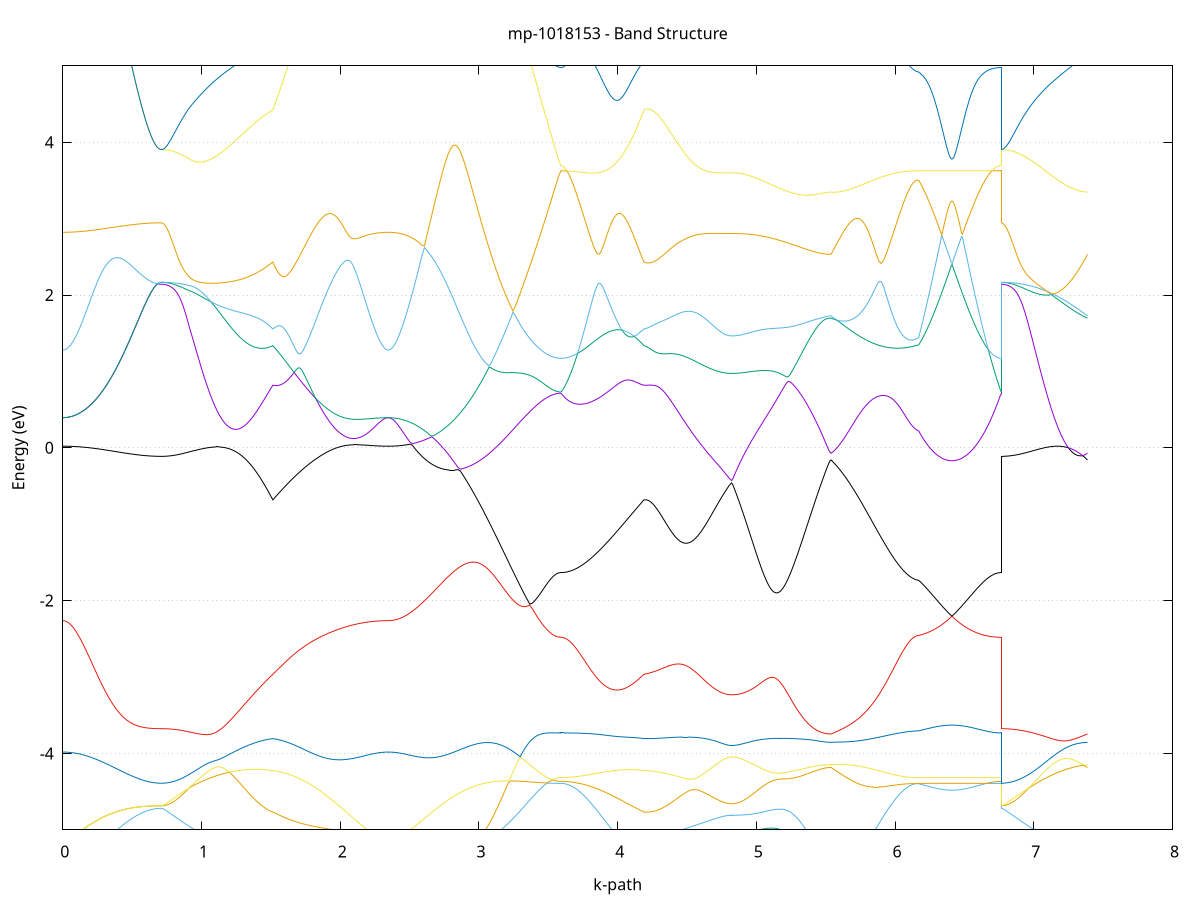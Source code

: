 set title 'mp-1018153 - Band Structure'
set xlabel 'k-path'
set ylabel 'Energy (eV)'
set grid y
set yrange [-5:5]
set terminal png size 800,600
set output 'mp-1018153_bands_gnuplot.png'
plot '-' using 1:2 with lines notitle, '-' using 1:2 with lines notitle, '-' using 1:2 with lines notitle, '-' using 1:2 with lines notitle, '-' using 1:2 with lines notitle, '-' using 1:2 with lines notitle, '-' using 1:2 with lines notitle, '-' using 1:2 with lines notitle, '-' using 1:2 with lines notitle, '-' using 1:2 with lines notitle, '-' using 1:2 with lines notitle, '-' using 1:2 with lines notitle, '-' using 1:2 with lines notitle, '-' using 1:2 with lines notitle, '-' using 1:2 with lines notitle, '-' using 1:2 with lines notitle, '-' using 1:2 with lines notitle, '-' using 1:2 with lines notitle, '-' using 1:2 with lines notitle, '-' using 1:2 with lines notitle, '-' using 1:2 with lines notitle, '-' using 1:2 with lines notitle, '-' using 1:2 with lines notitle, '-' using 1:2 with lines notitle
0.000000 -31.812059
0.005693 -31.812059
0.011386 -31.812059
0.017080 -31.812059
0.022773 -31.812059
0.028466 -31.812059
0.034159 -31.812059
0.039852 -31.812059
0.045546 -31.812159
0.051239 -31.812159
0.056932 -31.812159
0.062625 -31.812159
0.068318 -31.812259
0.074011 -31.812259
0.079705 -31.812259
0.085398 -31.812359
0.091091 -31.812359
0.096784 -31.812459
0.102477 -31.812459
0.108171 -31.812559
0.113864 -31.812559
0.119557 -31.812659
0.125250 -31.812659
0.130943 -31.812759
0.136637 -31.812859
0.142330 -31.812859
0.148023 -31.812959
0.153716 -31.813059
0.159409 -31.813059
0.165103 -31.813159
0.170796 -31.813259
0.176489 -31.813359
0.182182 -31.813359
0.187875 -31.813459
0.193568 -31.813559
0.199262 -31.813659
0.204955 -31.813759
0.210648 -31.813859
0.216341 -31.813859
0.222034 -31.813959
0.227728 -31.814059
0.233421 -31.814159
0.239114 -31.814259
0.244807 -31.814359
0.250500 -31.814459
0.256194 -31.814559
0.261887 -31.814659
0.267580 -31.814759
0.273273 -31.814859
0.278966 -31.814959
0.284660 -31.815059
0.290353 -31.815159
0.296046 -31.815259
0.301739 -31.815359
0.307432 -31.815559
0.313125 -31.815659
0.318819 -31.815759
0.324512 -31.815859
0.330205 -31.815959
0.335898 -31.816059
0.341591 -31.816159
0.347285 -31.816259
0.352978 -31.816359
0.358671 -31.816459
0.364364 -31.816559
0.370057 -31.816759
0.375751 -31.816859
0.381444 -31.816959
0.387137 -31.817059
0.392830 -31.817159
0.398523 -31.817259
0.404216 -31.817359
0.409910 -31.817459
0.415603 -31.817559
0.421296 -31.817659
0.426989 -31.817759
0.432682 -31.817859
0.438376 -31.817959
0.444069 -31.818059
0.449762 -31.818159
0.455455 -31.818259
0.461148 -31.818359
0.466842 -31.818459
0.472535 -31.818559
0.478228 -31.818659
0.483921 -31.818759
0.489614 -31.818859
0.495308 -31.818959
0.501001 -31.819059
0.506694 -31.819159
0.512387 -31.819159
0.518080 -31.819259
0.523773 -31.819359
0.529467 -31.819459
0.535160 -31.819559
0.540853 -31.819559
0.546546 -31.819659
0.552239 -31.819759
0.557933 -31.819859
0.563626 -31.819859
0.569319 -31.819959
0.575012 -31.819959
0.580705 -31.820059
0.586399 -31.820159
0.592092 -31.820159
0.597785 -31.820259
0.603478 -31.820259
0.609171 -31.820359
0.614865 -31.820359
0.620558 -31.820459
0.626251 -31.820459
0.631944 -31.820459
0.637637 -31.820559
0.643330 -31.820559
0.649024 -31.820559
0.654717 -31.820659
0.660410 -31.820659
0.666103 -31.820659
0.671796 -31.820659
0.677490 -31.820759
0.683183 -31.820759
0.688876 -31.820759
0.694569 -31.820759
0.700262 -31.820759
0.705956 -31.820759
0.711649 -31.820759
0.711649 -31.820759
0.721349 -31.820759
0.731049 -31.820759
0.740750 -31.820659
0.750450 -31.820659
0.760151 -31.820659
0.769851 -31.820559
0.779551 -31.820459
0.789252 -31.820359
0.798952 -31.820259
0.808652 -31.820159
0.818353 -31.820059
0.828053 -31.819959
0.837753 -31.819759
0.847454 -31.819659
0.857154 -31.819459
0.866855 -31.819359
0.876555 -31.819159
0.886255 -31.818959
0.895956 -31.818759
0.905656 -31.818559
0.915356 -31.818359
0.915356 -31.818359
0.923448 -31.818159
0.931541 -31.817959
0.939633 -31.817859
0.947725 -31.817659
0.955817 -31.817459
0.963909 -31.817259
0.972001 -31.817059
0.980093 -31.816859
0.988185 -31.816659
0.996277 -31.816459
1.004370 -31.816259
1.012462 -31.815959
1.020554 -31.815759
1.028646 -31.815559
1.036738 -31.815259
1.044830 -31.815059
1.052922 -31.814859
1.061014 -31.814559
1.069106 -31.814359
1.077199 -31.814059
1.085291 -31.813859
1.093383 -31.813559
1.101475 -31.813259
1.109567 -31.813059
1.117659 -31.812759
1.125751 -31.812459
1.133843 -31.812259
1.141935 -31.811959
1.150028 -31.811659
1.158120 -31.811359
1.166212 -31.811159
1.174304 -31.810859
1.182396 -31.810559
1.190488 -31.810259
1.198580 -31.809959
1.206672 -31.809659
1.214764 -31.809459
1.222857 -31.809159
1.230949 -31.808859
1.239041 -31.808559
1.247133 -31.808259
1.255225 -31.807959
1.263317 -31.807759
1.271409 -31.807459
1.279501 -31.807159
1.287593 -31.806859
1.295686 -31.806559
1.303778 -31.806259
1.311870 -31.806059
1.319962 -31.805759
1.328054 -31.805459
1.336146 -31.805259
1.344238 -31.804959
1.352330 -31.804659
1.360422 -31.804459
1.368515 -31.804159
1.376607 -31.803959
1.384699 -31.803659
1.392791 -31.803459
1.400883 -31.803259
1.408975 -31.803059
1.417067 -31.802859
1.425159 -31.802759
1.433251 -31.802659
1.441344 -31.802659
1.449436 -31.802759
1.457528 -31.802959
1.465620 -31.803259
1.473712 -31.803859
1.481804 -31.804459
1.489896 -31.805259
1.497988 -31.806059
1.506080 -31.806859
1.514172 -31.807759
1.514172 -31.807759
1.522265 -31.806859
1.530358 -31.806059
1.538450 -31.805259
1.546543 -31.804459
1.554636 -31.803859
1.562728 -31.803259
1.570821 -31.802859
1.578914 -31.802559
1.587006 -31.802359
1.595099 -31.802259
1.603192 -31.802259
1.611284 -31.802359
1.619377 -31.802359
1.627470 -31.802459
1.635562 -31.802559
1.643655 -31.802759
1.651748 -31.802859
1.659840 -31.802959
1.667933 -31.803159
1.676026 -31.803259
1.684118 -31.803459
1.692211 -31.803559
1.700304 -31.803759
1.708396 -31.803959
1.716489 -31.804059
1.724582 -31.804259
1.732674 -31.804359
1.740767 -31.804559
1.748860 -31.804759
1.756952 -31.804859
1.765045 -31.805059
1.773138 -31.805259
1.781230 -31.805359
1.789323 -31.805559
1.797416 -31.805659
1.805508 -31.805859
1.813601 -31.806059
1.821694 -31.806159
1.829786 -31.806359
1.837879 -31.806459
1.845972 -31.806659
1.854064 -31.806859
1.862157 -31.806959
1.870250 -31.807159
1.878342 -31.807259
1.886435 -31.807459
1.894528 -31.807559
1.902620 -31.807659
1.910713 -31.807859
1.918806 -31.807959
1.926898 -31.808159
1.934991 -31.808259
1.943084 -31.808359
1.951176 -31.808559
1.959269 -31.808659
1.967362 -31.808759
1.975454 -31.808959
1.983547 -31.809059
1.991640 -31.809159
1.999732 -31.809259
2.007825 -31.809459
2.015918 -31.809559
2.024010 -31.809659
2.032103 -31.809759
2.040196 -31.809859
2.048288 -31.809959
2.056381 -31.810059
2.064474 -31.810159
2.072566 -31.810259
2.080659 -31.810359
2.088752 -31.810459
2.096844 -31.810559
2.104937 -31.810659
2.113030 -31.810759
2.121122 -31.810859
2.129215 -31.810959
2.137308 -31.810959
2.145400 -31.811059
2.153493 -31.811159
2.161586 -31.811259
2.169678 -31.811259
2.177771 -31.811359
2.185864 -31.811459
2.193956 -31.811459
2.202049 -31.811559
2.210142 -31.811559
2.218234 -31.811659
2.226327 -31.811659
2.234420 -31.811759
2.242512 -31.811759
2.250605 -31.811759
2.258698 -31.811859
2.266790 -31.811859
2.274883 -31.811859
2.282976 -31.811959
2.291068 -31.811959
2.299161 -31.811959
2.307254 -31.811959
2.315346 -31.811959
2.323439 -31.812059
2.331532 -31.812059
2.339624 -31.812059
2.347717 -31.812059
2.347717 -31.812059
2.364982 -31.812059
2.382247 -31.811959
2.399511 -31.811859
2.416776 -31.811859
2.434041 -31.811659
2.451306 -31.811559
2.468571 -31.811359
2.485835 -31.811159
2.503100 -31.810959
2.520365 -31.810759
2.537630 -31.810459
2.554895 -31.810159
2.572159 -31.809859
2.589424 -31.809559
2.606689 -31.809159
2.623954 -31.808759
2.641219 -31.808459
2.658483 -31.808059
2.675748 -31.807659
2.693013 -31.807159
2.710278 -31.806759
2.727543 -31.806359
2.744807 -31.805859
2.762072 -31.805359
2.779337 -31.804959
2.796602 -31.804459
2.813867 -31.803959
2.831131 -31.803559
2.848396 -31.803059
2.865661 -31.802559
2.882926 -31.802059
2.900191 -31.801659
2.917455 -31.801159
2.934720 -31.800659
2.951985 -31.800259
2.969250 -31.799759
2.986515 -31.799359
3.003779 -31.798859
3.021044 -31.800059
3.038309 -31.802459
3.055574 -31.804859
3.072839 -31.807159
3.090104 -31.809459
3.107368 -31.811659
3.124633 -31.813859
3.141898 -31.815959
3.159163 -31.818059
3.176428 -31.820059
3.193692 -31.822059
3.210957 -31.823959
3.228222 -31.825759
3.245487 -31.827559
3.262752 -31.829259
3.280016 -31.830859
3.297281 -31.832359
3.314546 -31.833859
3.331811 -31.835259
3.349076 -31.836759
3.366340 -31.838159
3.383605 -31.839359
3.400870 -31.840559
3.418135 -31.841659
3.435400 -31.842659
3.452664 -31.843559
3.469929 -31.844359
3.487194 -31.845059
3.504459 -31.845659
3.521724 -31.846159
3.538988 -31.846559
3.556253 -31.846759
3.573518 -31.846959
3.590783 -31.847059
3.590783 -31.847059
3.598875 -31.847059
3.606967 -31.846959
3.615059 -31.846959
3.623151 -31.846859
3.631243 -31.846859
3.639336 -31.846759
3.647428 -31.846659
3.655520 -31.846459
3.663612 -31.846359
3.671704 -31.846259
3.679796 -31.846059
3.687888 -31.845859
3.695980 -31.845659
3.704072 -31.845459
3.712164 -31.845259
3.720257 -31.844959
3.728349 -31.844659
3.736441 -31.844459
3.744533 -31.844159
3.752625 -31.843859
3.760717 -31.843459
3.768809 -31.843159
3.776901 -31.842759
3.784993 -31.842459
3.793086 -31.842059
3.801178 -31.841659
3.809270 -31.841259
3.817362 -31.840759
3.825454 -31.840359
3.833546 -31.839859
3.841638 -31.839459
3.849730 -31.838959
3.857822 -31.838459
3.865915 -31.837959
3.874007 -31.837359
3.882099 -31.836859
3.890191 -31.836259
3.898283 -31.835659
3.906375 -31.835159
3.914467 -31.834559
3.922559 -31.833859
3.930651 -31.833259
3.938744 -31.832659
3.946836 -31.831959
3.954928 -31.831359
3.963020 -31.830659
3.971112 -31.829959
3.979204 -31.829259
3.987296 -31.828559
3.995388 -31.827859
4.003480 -31.827059
4.011573 -31.826359
4.019665 -31.825559
4.027757 -31.824759
4.035849 -31.824059
4.043941 -31.823259
4.052033 -31.822459
4.060125 -31.821659
4.068217 -31.820759
4.076309 -31.819959
4.084402 -31.819159
4.092494 -31.818259
4.100586 -31.817459
4.108678 -31.816559
4.116770 -31.815759
4.124862 -31.814859
4.132954 -31.813959
4.141046 -31.813059
4.149138 -31.812159
4.157231 -31.811259
4.165323 -31.810359
4.173415 -31.809559
4.181507 -31.808659
4.189599 -31.807759
4.189599 -31.807759
4.205817 -31.808759
4.222036 -31.810659
4.238254 -31.812859
4.254473 -31.815159
4.270691 -31.817359
4.286909 -31.819559
4.303128 -31.821759
4.319346 -31.823959
4.335564 -31.826159
4.351783 -31.828259
4.368001 -31.830359
4.384220 -31.832359
4.400438 -31.834359
4.416656 -31.836359
4.432875 -31.838259
4.449093 -31.840059
4.465311 -31.841859
4.481530 -31.843659
4.497748 -31.845259
4.513967 -31.846859
4.530185 -31.848459
4.546403 -31.849959
4.562622 -31.851359
4.578840 -31.852659
4.595059 -31.853859
4.611277 -31.855059
4.627495 -31.856159
4.643714 -31.857159
4.659932 -31.858159
4.676150 -31.858959
4.692369 -31.859759
4.708587 -31.860359
4.724806 -31.860959
4.741024 -31.861459
4.757242 -31.861859
4.773461 -31.862259
4.789679 -31.862459
4.805897 -31.862559
4.822116 -31.862659
4.822116 -31.862659
4.830254 -31.862559
4.838393 -31.862559
4.846531 -31.862559
4.854670 -31.862459
4.862808 -31.862359
4.870946 -31.862159
4.879085 -31.862059
4.887223 -31.861859
4.895362 -31.861659
4.903500 -31.861459
4.911638 -31.861159
4.919777 -31.860959
4.927915 -31.860659
4.936054 -31.860359
4.944192 -31.859959
4.952330 -31.859659
4.960469 -31.859259
4.968607 -31.858859
4.976746 -31.858459
4.984884 -31.857959
4.993023 -31.857459
5.001161 -31.856959
5.009299 -31.856459
5.017438 -31.855959
5.025576 -31.855359
5.033715 -31.854859
5.041853 -31.854259
5.049991 -31.853559
5.058130 -31.852959
5.066268 -31.852259
5.074407 -31.851659
5.082545 -31.850959
5.090683 -31.850159
5.098822 -31.849459
5.106960 -31.848759
5.115099 -31.847959
5.123237 -31.847159
5.131376 -31.846359
5.139514 -31.845559
5.147652 -31.844659
5.155791 -31.843859
5.163929 -31.842959
5.172068 -31.842059
5.180206 -31.841159
5.188344 -31.840159
5.196483 -31.839259
5.204621 -31.838359
5.212760 -31.837359
5.220898 -31.836359
5.229036 -31.835359
5.237175 -31.834359
5.245313 -31.833359
5.253452 -31.832259
5.261590 -31.831259
5.269729 -31.830159
5.277867 -31.829059
5.286005 -31.827959
5.294144 -31.826959
5.302282 -31.825759
5.310421 -31.824659
5.318559 -31.823559
5.326697 -31.822459
5.334836 -31.821259
5.342974 -31.820159
5.351113 -31.818959
5.359251 -31.817759
5.367389 -31.816559
5.375528 -31.815459
5.383666 -31.814259
5.391805 -31.813059
5.399943 -31.811859
5.408082 -31.810659
5.416220 -31.809459
5.424358 -31.808159
5.432497 -31.806959
5.440635 -31.805759
5.448774 -31.804659
5.456912 -31.804059
5.465050 -31.803959
5.473189 -31.803959
5.481327 -31.803959
5.489466 -31.803959
5.497604 -31.803959
5.505742 -31.803959
5.513881 -31.803959
5.522019 -31.803959
5.530158 -31.803959
5.538296 -31.803959
5.538296 -31.803959
5.553353 -31.803459
5.568409 -31.802959
5.583466 -31.802359
5.598523 -31.801859
5.613579 -31.803459
5.628636 -31.805459
5.643693 -31.807559
5.658749 -31.809559
5.673806 -31.811559
5.688863 -31.813459
5.703919 -31.815359
5.718976 -31.817259
5.734033 -31.819059
5.749089 -31.820859
5.764146 -31.822559
5.779203 -31.824259
5.794259 -31.825959
5.809316 -31.827459
5.824373 -31.829059
5.839429 -31.830459
5.854486 -31.831959
5.869543 -31.833259
5.884599 -31.834559
5.899656 -31.835859
5.914712 -31.837059
5.929769 -31.838159
5.944826 -31.839159
5.959882 -31.840159
5.974939 -31.841059
5.989996 -31.841959
6.005052 -31.842759
6.020109 -31.843459
6.035166 -31.844159
6.050222 -31.844759
6.065279 -31.845259
6.080336 -31.845659
6.095392 -31.846059
6.110449 -31.846359
6.125506 -31.846659
6.140562 -31.846759
6.155619 -31.846859
6.170676 -31.846959
6.170676 -31.846959
6.176397 -31.846959
6.182118 -31.846859
6.187840 -31.846859
6.193561 -31.846859
6.199283 -31.846859
6.205004 -31.846859
6.210726 -31.846859
6.216447 -31.846859
6.222168 -31.846859
6.227890 -31.846859
6.233611 -31.846759
6.239333 -31.846759
6.245054 -31.846759
6.250775 -31.846759
6.256497 -31.846759
6.262218 -31.846759
6.267940 -31.846759
6.273661 -31.846659
6.279382 -31.846659
6.285104 -31.846659
6.290825 -31.846659
6.296547 -31.846659
6.302268 -31.846659
6.307990 -31.846559
6.313711 -31.846559
6.319432 -31.846559
6.325154 -31.846559
6.330875 -31.846559
6.336597 -31.846559
6.342318 -31.846459
6.348039 -31.846459
6.353761 -31.846459
6.359482 -31.846459
6.365204 -31.846459
6.370925 -31.846359
6.376647 -31.846359
6.382368 -31.846359
6.388089 -31.846359
6.393811 -31.846359
6.399532 -31.846259
6.405254 -31.846259
6.410975 -31.846259
6.416696 -31.846259
6.422418 -31.846359
6.428139 -31.846359
6.433861 -31.846359
6.439582 -31.846359
6.445304 -31.846359
6.451025 -31.846359
6.456746 -31.846459
6.462468 -31.846459
6.468189 -31.846459
6.473911 -31.846459
6.479632 -31.846459
6.485353 -31.846559
6.491075 -31.846559
6.496796 -31.846559
6.502518 -31.846559
6.508239 -31.846559
6.513961 -31.846559
6.519682 -31.846659
6.525403 -31.846659
6.531125 -31.846659
6.536846 -31.846659
6.542568 -31.846659
6.548289 -31.846659
6.554010 -31.846759
6.559732 -31.846759
6.565453 -31.846759
6.571175 -31.846759
6.576896 -31.846759
6.582618 -31.846759
6.588339 -31.846759
6.594060 -31.846859
6.599782 -31.846859
6.605503 -31.846859
6.611225 -31.846859
6.616946 -31.846859
6.622667 -31.846859
6.628389 -31.846859
6.634110 -31.846859
6.639832 -31.846859
6.645553 -31.846959
6.651275 -31.846959
6.656996 -31.846959
6.662717 -31.846959
6.668439 -31.846959
6.674160 -31.846959
6.679882 -31.846959
6.685603 -31.846959
6.691324 -31.846959
6.697046 -31.846959
6.702767 -31.846959
6.708489 -31.846959
6.714210 -31.846959
6.719931 -31.846959
6.725653 -31.846959
6.731374 -31.847059
6.737096 -31.847059
6.742817 -31.847059
6.748539 -31.847059
6.754260 -31.847059
6.759981 -31.847059
6.765703 -31.847059
6.765703 -31.820759
6.782968 -31.820759
6.800232 -31.820659
6.817497 -31.820559
6.834762 -31.820459
6.852027 -31.820259
6.869292 -31.820159
6.886556 -31.819859
6.903821 -31.819659
6.921086 -31.819359
6.938351 -31.818959
6.955616 -31.818659
6.972880 -31.818259
6.990145 -31.817859
7.007410 -31.817359
7.024675 -31.816959
7.041940 -31.816459
7.059205 -31.815959
7.076469 -31.815359
7.093734 -31.814859
7.110999 -31.814259
7.128264 -31.813659
7.145529 -31.813059
7.162793 -31.812459
7.180058 -31.811759
7.197323 -31.811159
7.214588 -31.810559
7.231853 -31.809859
7.249117 -31.809259
7.266382 -31.808559
7.283647 -31.807859
7.300912 -31.807259
7.318177 -31.806559
7.335441 -31.805959
7.352706 -31.805259
7.369971 -31.804659
7.387236 -31.803959
e
0.000000 -31.731759
0.005693 -31.731759
0.011386 -31.731759
0.017080 -31.731759
0.022773 -31.731759
0.028466 -31.731759
0.034159 -31.731759
0.039852 -31.731759
0.045546 -31.731759
0.051239 -31.731759
0.056932 -31.731759
0.062625 -31.731759
0.068318 -31.731759
0.074011 -31.731759
0.079705 -31.731759
0.085398 -31.731759
0.091091 -31.731759
0.096784 -31.731759
0.102477 -31.731759
0.108171 -31.731759
0.113864 -31.731659
0.119557 -31.731659
0.125250 -31.731659
0.130943 -31.731659
0.136637 -31.731659
0.142330 -31.731659
0.148023 -31.731659
0.153716 -31.731659
0.159409 -31.731659
0.165103 -31.731659
0.170796 -31.731659
0.176489 -31.731559
0.182182 -31.731559
0.187875 -31.731559
0.193568 -31.731559
0.199262 -31.731559
0.204955 -31.731559
0.210648 -31.731559
0.216341 -31.731559
0.222034 -31.731559
0.227728 -31.731459
0.233421 -31.731459
0.239114 -31.731459
0.244807 -31.731459
0.250500 -31.731459
0.256194 -31.731459
0.261887 -31.731459
0.267580 -31.731359
0.273273 -31.731359
0.278966 -31.731359
0.284660 -31.731359
0.290353 -31.731359
0.296046 -31.731359
0.301739 -31.731359
0.307432 -31.731259
0.313125 -31.731259
0.318819 -31.731259
0.324512 -31.731259
0.330205 -31.731259
0.335898 -31.731259
0.341591 -31.731159
0.347285 -31.731159
0.352978 -31.731159
0.358671 -31.731159
0.364364 -31.731159
0.370057 -31.731159
0.375751 -31.731159
0.381444 -31.731059
0.387137 -31.731059
0.392830 -31.731059
0.398523 -31.731059
0.404216 -31.731059
0.409910 -31.731059
0.415603 -31.730959
0.421296 -31.730959
0.426989 -31.730959
0.432682 -31.730959
0.438376 -31.730959
0.444069 -31.730959
0.449762 -31.730959
0.455455 -31.730859
0.461148 -31.730859
0.466842 -31.730859
0.472535 -31.730859
0.478228 -31.730859
0.483921 -31.730859
0.489614 -31.730859
0.495308 -31.730759
0.501001 -31.730759
0.506694 -31.730759
0.512387 -31.730759
0.518080 -31.730759
0.523773 -31.730759
0.529467 -31.730759
0.535160 -31.730759
0.540853 -31.730759
0.546546 -31.730659
0.552239 -31.730659
0.557933 -31.730659
0.563626 -31.730659
0.569319 -31.730659
0.575012 -31.730659
0.580705 -31.730659
0.586399 -31.730659
0.592092 -31.730659
0.597785 -31.730659
0.603478 -31.730659
0.609171 -31.730559
0.614865 -31.730559
0.620558 -31.730559
0.626251 -31.730559
0.631944 -31.730559
0.637637 -31.730559
0.643330 -31.730559
0.649024 -31.730559
0.654717 -31.730559
0.660410 -31.730559
0.666103 -31.730559
0.671796 -31.730559
0.677490 -31.730559
0.683183 -31.730559
0.688876 -31.730559
0.694569 -31.730559
0.700262 -31.730559
0.705956 -31.730559
0.711649 -31.730559
0.711649 -31.730559
0.721349 -31.730559
0.731049 -31.730659
0.740750 -31.730759
0.750450 -31.730859
0.760151 -31.731059
0.769851 -31.731259
0.779551 -31.731559
0.789252 -31.731759
0.798952 -31.732159
0.808652 -31.732559
0.818353 -31.732959
0.828053 -31.733359
0.837753 -31.733859
0.847454 -31.734359
0.857154 -31.734959
0.866855 -31.735559
0.876555 -31.736159
0.886255 -31.736859
0.895956 -31.737559
0.905656 -31.738259
0.915356 -31.739059
0.915356 -31.739059
0.923448 -31.739559
0.931541 -31.740159
0.939633 -31.740759
0.947725 -31.741459
0.955817 -31.742059
0.963909 -31.742759
0.972001 -31.743459
0.980093 -31.744059
0.988185 -31.744859
0.996277 -31.745559
1.004370 -31.746259
1.012462 -31.747059
1.020554 -31.747759
1.028646 -31.748559
1.036738 -31.749359
1.044830 -31.750159
1.052922 -31.750959
1.061014 -31.751759
1.069106 -31.752659
1.077199 -31.753459
1.085291 -31.754359
1.093383 -31.755259
1.101475 -31.756159
1.109567 -31.757059
1.117659 -31.757959
1.125751 -31.758859
1.133843 -31.759759
1.141935 -31.760659
1.150028 -31.761659
1.158120 -31.762559
1.166212 -31.763559
1.174304 -31.764559
1.182396 -31.765459
1.190488 -31.766459
1.198580 -31.767459
1.206672 -31.768459
1.214764 -31.769459
1.222857 -31.770459
1.230949 -31.771459
1.239041 -31.772459
1.247133 -31.773459
1.255225 -31.774459
1.263317 -31.775559
1.271409 -31.776559
1.279501 -31.777559
1.287593 -31.778559
1.295686 -31.779659
1.303778 -31.780659
1.311870 -31.781659
1.319962 -31.782659
1.328054 -31.783759
1.336146 -31.784759
1.344238 -31.785759
1.352330 -31.786759
1.360422 -31.787759
1.368515 -31.788859
1.376607 -31.789859
1.384699 -31.790759
1.392791 -31.791759
1.400883 -31.792759
1.408975 -31.793759
1.417067 -31.794659
1.425159 -31.795559
1.433251 -31.796359
1.441344 -31.797159
1.449436 -31.797859
1.457528 -31.798359
1.465620 -31.798759
1.473712 -31.798959
1.481804 -31.799559
1.489896 -31.800559
1.497988 -31.801559
1.506080 -31.802559
1.514172 -31.803559
1.514172 -31.803559
1.522265 -31.802559
1.530358 -31.801659
1.538450 -31.800659
1.546543 -31.799659
1.554636 -31.798659
1.562728 -31.798359
1.570821 -31.798059
1.578914 -31.797459
1.587006 -31.796859
1.595099 -31.796059
1.603192 -31.795259
1.611284 -31.794359
1.619377 -31.793459
1.627470 -31.792559
1.635562 -31.791659
1.643655 -31.790659
1.651748 -31.789659
1.659840 -31.788659
1.667933 -31.787659
1.676026 -31.786759
1.684118 -31.785759
1.692211 -31.784759
1.700304 -31.783659
1.708396 -31.782659
1.716489 -31.781659
1.724582 -31.780659
1.732674 -31.779659
1.740767 -31.778659
1.748860 -31.777659
1.756952 -31.776659
1.765045 -31.775659
1.773138 -31.774659
1.781230 -31.773659
1.789323 -31.772659
1.797416 -31.771759
1.805508 -31.770759
1.813601 -31.769759
1.821694 -31.768759
1.829786 -31.767859
1.837879 -31.766859
1.845972 -31.765859
1.854064 -31.764959
1.862157 -31.764059
1.870250 -31.763059
1.878342 -31.762159
1.886435 -31.761259
1.894528 -31.760359
1.902620 -31.759459
1.910713 -31.758559
1.918806 -31.757659
1.926898 -31.756759
1.934991 -31.755959
1.943084 -31.755059
1.951176 -31.754259
1.959269 -31.753359
1.967362 -31.752559
1.975454 -31.751759
1.983547 -31.750959
1.991640 -31.750159
1.999732 -31.749459
2.007825 -31.748659
2.015918 -31.747859
2.024010 -31.747159
2.032103 -31.746459
2.040196 -31.745759
2.048288 -31.745059
2.056381 -31.744359
2.064474 -31.743759
2.072566 -31.743059
2.080659 -31.742459
2.088752 -31.741859
2.096844 -31.741259
2.104937 -31.740659
2.113030 -31.740059
2.121122 -31.739559
2.129215 -31.739059
2.137308 -31.738559
2.145400 -31.738059
2.153493 -31.737559
2.161586 -31.737059
2.169678 -31.736659
2.177771 -31.736259
2.185864 -31.735759
2.193956 -31.735459
2.202049 -31.735059
2.210142 -31.734659
2.218234 -31.734359
2.226327 -31.734059
2.234420 -31.733759
2.242512 -31.733459
2.250605 -31.733259
2.258698 -31.733059
2.266790 -31.732759
2.274883 -31.732559
2.282976 -31.732459
2.291068 -31.732259
2.299161 -31.732159
2.307254 -31.732059
2.315346 -31.731959
2.323439 -31.731859
2.331532 -31.731859
2.339624 -31.731759
2.347717 -31.731759
2.347717 -31.731759
2.364982 -31.731859
2.382247 -31.732059
2.399511 -31.732359
2.416776 -31.732759
2.434041 -31.733359
2.451306 -31.733959
2.468571 -31.734759
2.485835 -31.735759
2.503100 -31.736759
2.520365 -31.737859
2.537630 -31.739159
2.554895 -31.740459
2.572159 -31.741959
2.589424 -31.743459
2.606689 -31.745059
2.623954 -31.746859
2.641219 -31.748659
2.658483 -31.750559
2.675748 -31.752559
2.693013 -31.754559
2.710278 -31.756659
2.727543 -31.758859
2.744807 -31.761059
2.762072 -31.763359
2.779337 -31.765659
2.796602 -31.768059
2.813867 -31.770459
2.831131 -31.772859
2.848396 -31.775359
2.865661 -31.777759
2.882926 -31.780259
2.900191 -31.782759
2.917455 -31.785259
2.934720 -31.787759
2.951985 -31.790259
2.969250 -31.792759
2.986515 -31.795159
3.003779 -31.797659
3.021044 -31.798459
3.038309 -31.799759
3.055574 -31.802259
3.072839 -31.804659
3.090104 -31.807059
3.107368 -31.809459
3.124633 -31.811759
3.141898 -31.814059
3.159163 -31.816359
3.176428 -31.818459
3.193692 -31.820659
3.210957 -31.822759
3.228222 -31.824759
3.245487 -31.826659
3.262752 -31.828559
3.280016 -31.830359
3.297281 -31.832059
3.314546 -31.833659
3.331811 -31.835259
3.349076 -31.836559
3.366340 -31.837759
3.383605 -31.838859
3.400870 -31.839959
3.418135 -31.840859
3.435400 -31.841759
3.452664 -31.842559
3.469929 -31.843259
3.487194 -31.843859
3.504459 -31.844359
3.521724 -31.844759
3.538988 -31.845059
3.556253 -31.845359
3.573518 -31.845459
3.590783 -31.845559
3.590783 -31.845559
3.598875 -31.845559
3.606967 -31.845459
3.615059 -31.845459
3.623151 -31.845359
3.631243 -31.845359
3.639336 -31.845259
3.647428 -31.845059
3.655520 -31.844959
3.663612 -31.844859
3.671704 -31.844659
3.679796 -31.844459
3.687888 -31.844259
3.695980 -31.844059
3.704072 -31.843859
3.712164 -31.843559
3.720257 -31.843259
3.728349 -31.842959
3.736441 -31.842659
3.744533 -31.842359
3.752625 -31.842059
3.760717 -31.841659
3.768809 -31.841359
3.776901 -31.840959
3.784993 -31.840559
3.793086 -31.840159
3.801178 -31.839659
3.809270 -31.839259
3.817362 -31.838759
3.825454 -31.838259
3.833546 -31.837759
3.841638 -31.837259
3.849730 -31.836759
3.857822 -31.836159
3.865915 -31.835659
3.874007 -31.835059
3.882099 -31.834459
3.890191 -31.833859
3.898283 -31.833259
3.906375 -31.832659
3.914467 -31.831959
3.922559 -31.831359
3.930651 -31.830659
3.938744 -31.829959
3.946836 -31.829259
3.954928 -31.828559
3.963020 -31.827859
3.971112 -31.827159
3.979204 -31.826359
3.987296 -31.825659
3.995388 -31.824859
4.003480 -31.824059
4.011573 -31.823259
4.019665 -31.822459
4.027757 -31.821659
4.035849 -31.820859
4.043941 -31.819959
4.052033 -31.819159
4.060125 -31.818359
4.068217 -31.817459
4.076309 -31.816559
4.084402 -31.815659
4.092494 -31.814759
4.100586 -31.813959
4.108678 -31.812959
4.116770 -31.812059
4.124862 -31.811159
4.132954 -31.810259
4.141046 -31.809359
4.149138 -31.808359
4.157231 -31.807459
4.165323 -31.806459
4.173415 -31.805559
4.181507 -31.804559
4.189599 -31.803559
4.189599 -31.803559
4.205817 -31.802059
4.222036 -31.800159
4.238254 -31.799559
4.254473 -31.799459
4.270691 -31.799459
4.286909 -31.799559
4.303128 -31.799559
4.319346 -31.799559
4.335564 -31.799559
4.351783 -31.799659
4.368001 -31.799659
4.384220 -31.799659
4.400438 -31.799659
4.416656 -31.799659
4.432875 -31.799759
4.449093 -31.799759
4.465311 -31.799759
4.481530 -31.799759
4.497748 -31.799759
4.513967 -31.799759
4.530185 -31.799759
4.546403 -31.799759
4.562622 -31.799759
4.578840 -31.799659
4.595059 -31.799659
4.611277 -31.799659
4.627495 -31.799659
4.643714 -31.799659
4.659932 -31.799659
4.676150 -31.799659
4.692369 -31.799659
4.708587 -31.799659
4.724806 -31.799559
4.741024 -31.799559
4.757242 -31.799559
4.773461 -31.799559
4.789679 -31.799559
4.805897 -31.799559
4.822116 -31.799559
4.822116 -31.799559
4.830254 -31.799559
4.838393 -31.799559
4.846531 -31.799559
4.854670 -31.799559
4.862808 -31.799659
4.870946 -31.799659
4.879085 -31.799659
4.887223 -31.799659
4.895362 -31.799659
4.903500 -31.799759
4.911638 -31.799759
4.919777 -31.799759
4.927915 -31.799859
4.936054 -31.799859
4.944192 -31.799859
4.952330 -31.799959
4.960469 -31.799959
4.968607 -31.800059
4.976746 -31.800059
4.984884 -31.800159
4.993023 -31.800159
5.001161 -31.800259
5.009299 -31.800259
5.017438 -31.800359
5.025576 -31.800359
5.033715 -31.800459
5.041853 -31.800559
5.049991 -31.800559
5.058130 -31.800659
5.066268 -31.800759
5.074407 -31.800759
5.082545 -31.800859
5.090683 -31.800959
5.098822 -31.800959
5.106960 -31.801059
5.115099 -31.801159
5.123237 -31.801259
5.131376 -31.801259
5.139514 -31.801359
5.147652 -31.801459
5.155791 -31.801559
5.163929 -31.801559
5.172068 -31.801659
5.180206 -31.801759
5.188344 -31.801859
5.196483 -31.801959
5.204621 -31.801959
5.212760 -31.802059
5.220898 -31.802159
5.229036 -31.802259
5.237175 -31.802259
5.245313 -31.802359
5.253452 -31.802459
5.261590 -31.802559
5.269729 -31.802559
5.277867 -31.802659
5.286005 -31.802759
5.294144 -31.802859
5.302282 -31.802859
5.310421 -31.802959
5.318559 -31.802959
5.326697 -31.803059
5.334836 -31.803159
5.342974 -31.803159
5.351113 -31.803259
5.359251 -31.803359
5.367389 -31.803359
5.375528 -31.803459
5.383666 -31.803459
5.391805 -31.803559
5.399943 -31.803559
5.408082 -31.803559
5.416220 -31.803659
5.424358 -31.803659
5.432497 -31.803659
5.440635 -31.803659
5.448774 -31.803659
5.456912 -31.803059
5.465050 -31.801959
5.473189 -31.800759
5.481327 -31.799559
5.489466 -31.798359
5.497604 -31.797159
5.505742 -31.796059
5.513881 -31.794859
5.522019 -31.793859
5.530158 -31.793059
5.538296 -31.792659
5.538296 -31.792659
5.553353 -31.794859
5.568409 -31.797059
5.583466 -31.799159
5.598523 -31.801259
5.613579 -31.801359
5.628636 -31.801259
5.643693 -31.803259
5.658749 -31.805359
5.673806 -31.807359
5.688863 -31.809359
5.703919 -31.811359
5.718976 -31.813359
5.734033 -31.815259
5.749089 -31.817059
5.764146 -31.818959
5.779203 -31.820759
5.794259 -31.822459
5.809316 -31.824159
5.824373 -31.825759
5.839429 -31.827359
5.854486 -31.828959
5.869543 -31.830359
5.884599 -31.831859
5.899656 -31.833159
5.914712 -31.834459
5.929769 -31.835659
5.944826 -31.836859
5.959882 -31.837959
5.974939 -31.838959
5.989996 -31.839959
6.005052 -31.840859
6.020109 -31.841659
6.035166 -31.842359
6.050222 -31.843059
6.065279 -31.843659
6.080336 -31.844159
6.095392 -31.844659
6.110449 -31.844959
6.125506 -31.845259
6.140562 -31.845459
6.155619 -31.845559
6.170676 -31.845659
6.170676 -31.845659
6.176397 -31.845659
6.182118 -31.845659
6.187840 -31.845659
6.193561 -31.845659
6.199283 -31.845659
6.205004 -31.845659
6.210726 -31.845659
6.216447 -31.845759
6.222168 -31.845759
6.227890 -31.845759
6.233611 -31.845759
6.239333 -31.845759
6.245054 -31.845759
6.250775 -31.845759
6.256497 -31.845759
6.262218 -31.845859
6.267940 -31.845859
6.273661 -31.845859
6.279382 -31.845859
6.285104 -31.845859
6.290825 -31.845859
6.296547 -31.845959
6.302268 -31.845959
6.307990 -31.845959
6.313711 -31.845959
6.319432 -31.845959
6.325154 -31.845959
6.330875 -31.846059
6.336597 -31.846059
6.342318 -31.846059
6.348039 -31.846059
6.353761 -31.846059
6.359482 -31.846059
6.365204 -31.846159
6.370925 -31.846159
6.376647 -31.846159
6.382368 -31.846159
6.388089 -31.846159
6.393811 -31.846259
6.399532 -31.846259
6.405254 -31.846259
6.410975 -31.846259
6.416696 -31.846259
6.422418 -31.846259
6.428139 -31.846259
6.433861 -31.846159
6.439582 -31.846159
6.445304 -31.846159
6.451025 -31.846159
6.456746 -31.846159
6.462468 -31.846059
6.468189 -31.846059
6.473911 -31.846059
6.479632 -31.846059
6.485353 -31.846059
6.491075 -31.846059
6.496796 -31.845959
6.502518 -31.845959
6.508239 -31.845959
6.513961 -31.845959
6.519682 -31.845959
6.525403 -31.845959
6.531125 -31.845859
6.536846 -31.845859
6.542568 -31.845859
6.548289 -31.845859
6.554010 -31.845859
6.559732 -31.845859
6.565453 -31.845759
6.571175 -31.845759
6.576896 -31.845759
6.582618 -31.845759
6.588339 -31.845759
6.594060 -31.845759
6.599782 -31.845759
6.605503 -31.845659
6.611225 -31.845659
6.616946 -31.845659
6.622667 -31.845659
6.628389 -31.845659
6.634110 -31.845659
6.639832 -31.845659
6.645553 -31.845659
6.651275 -31.845659
6.656996 -31.845659
6.662717 -31.845559
6.668439 -31.845559
6.674160 -31.845559
6.679882 -31.845559
6.685603 -31.845559
6.691324 -31.845559
6.697046 -31.845559
6.702767 -31.845559
6.708489 -31.845559
6.714210 -31.845559
6.719931 -31.845559
6.725653 -31.845559
6.731374 -31.845559
6.737096 -31.845559
6.742817 -31.845559
6.748539 -31.845559
6.754260 -31.845559
6.759981 -31.845559
6.765703 -31.845559
6.765703 -31.730559
6.782968 -31.730559
6.800232 -31.730759
6.817497 -31.731059
6.834762 -31.731559
6.852027 -31.732059
6.869292 -31.732759
6.886556 -31.733559
6.903821 -31.734459
6.921086 -31.735559
6.938351 -31.736659
6.955616 -31.737959
6.972880 -31.739359
6.990145 -31.740759
7.007410 -31.742359
7.024675 -31.744059
7.041940 -31.745759
7.059205 -31.747559
7.076469 -31.749559
7.093734 -31.751559
7.110999 -31.753659
7.128264 -31.755759
7.145529 -31.757959
7.162793 -31.760259
7.180058 -31.762559
7.197323 -31.764959
7.214588 -31.767359
7.231853 -31.769859
7.249117 -31.772259
7.266382 -31.774859
7.283647 -31.777359
7.300912 -31.779859
7.318177 -31.782459
7.335441 -31.785059
7.352706 -31.787559
7.369971 -31.790159
7.387236 -31.792659
e
0.000000 -31.731759
0.005693 -31.731759
0.011386 -31.731759
0.017080 -31.731759
0.022773 -31.731759
0.028466 -31.731759
0.034159 -31.731759
0.039852 -31.731759
0.045546 -31.731759
0.051239 -31.731759
0.056932 -31.731759
0.062625 -31.731759
0.068318 -31.731759
0.074011 -31.731759
0.079705 -31.731759
0.085398 -31.731759
0.091091 -31.731759
0.096784 -31.731759
0.102477 -31.731759
0.108171 -31.731759
0.113864 -31.731659
0.119557 -31.731659
0.125250 -31.731659
0.130943 -31.731659
0.136637 -31.731659
0.142330 -31.731659
0.148023 -31.731659
0.153716 -31.731659
0.159409 -31.731659
0.165103 -31.731659
0.170796 -31.731659
0.176489 -31.731559
0.182182 -31.731559
0.187875 -31.731559
0.193568 -31.731559
0.199262 -31.731559
0.204955 -31.731559
0.210648 -31.731559
0.216341 -31.731559
0.222034 -31.731559
0.227728 -31.731459
0.233421 -31.731459
0.239114 -31.731459
0.244807 -31.731459
0.250500 -31.731459
0.256194 -31.731459
0.261887 -31.731459
0.267580 -31.731359
0.273273 -31.731359
0.278966 -31.731359
0.284660 -31.731359
0.290353 -31.731359
0.296046 -31.731359
0.301739 -31.731359
0.307432 -31.731259
0.313125 -31.731259
0.318819 -31.731259
0.324512 -31.731259
0.330205 -31.731259
0.335898 -31.731259
0.341591 -31.731159
0.347285 -31.731159
0.352978 -31.731159
0.358671 -31.731159
0.364364 -31.731159
0.370057 -31.731159
0.375751 -31.731159
0.381444 -31.731059
0.387137 -31.731059
0.392830 -31.731059
0.398523 -31.731059
0.404216 -31.731059
0.409910 -31.731059
0.415603 -31.730959
0.421296 -31.730959
0.426989 -31.730959
0.432682 -31.730959
0.438376 -31.730959
0.444069 -31.730959
0.449762 -31.730959
0.455455 -31.730859
0.461148 -31.730859
0.466842 -31.730859
0.472535 -31.730859
0.478228 -31.730859
0.483921 -31.730859
0.489614 -31.730859
0.495308 -31.730759
0.501001 -31.730759
0.506694 -31.730759
0.512387 -31.730759
0.518080 -31.730759
0.523773 -31.730759
0.529467 -31.730759
0.535160 -31.730759
0.540853 -31.730759
0.546546 -31.730659
0.552239 -31.730659
0.557933 -31.730659
0.563626 -31.730659
0.569319 -31.730659
0.575012 -31.730659
0.580705 -31.730659
0.586399 -31.730659
0.592092 -31.730659
0.597785 -31.730659
0.603478 -31.730659
0.609171 -31.730559
0.614865 -31.730559
0.620558 -31.730559
0.626251 -31.730559
0.631944 -31.730559
0.637637 -31.730559
0.643330 -31.730559
0.649024 -31.730559
0.654717 -31.730559
0.660410 -31.730559
0.666103 -31.730559
0.671796 -31.730559
0.677490 -31.730559
0.683183 -31.730559
0.688876 -31.730559
0.694569 -31.730559
0.700262 -31.730559
0.705956 -31.730559
0.711649 -31.730559
0.711649 -31.730559
0.721349 -31.730559
0.731049 -31.730659
0.740750 -31.730659
0.750450 -31.730859
0.760151 -31.730959
0.769851 -31.731159
0.779551 -31.731359
0.789252 -31.731659
0.798952 -31.731959
0.808652 -31.732259
0.818353 -31.732659
0.828053 -31.733059
0.837753 -31.733459
0.847454 -31.733959
0.857154 -31.734459
0.866855 -31.734959
0.876555 -31.735559
0.886255 -31.736159
0.895956 -31.736759
0.905656 -31.737459
0.915356 -31.738059
0.915356 -31.738059
0.923448 -31.738659
0.931541 -31.739159
0.939633 -31.739659
0.947725 -31.740259
0.955817 -31.740859
0.963909 -31.741459
0.972001 -31.742059
0.980093 -31.742659
0.988185 -31.743259
0.996277 -31.743959
1.004370 -31.744659
1.012462 -31.745359
1.020554 -31.745959
1.028646 -31.746759
1.036738 -31.747459
1.044830 -31.748159
1.052922 -31.748959
1.061014 -31.749659
1.069106 -31.750459
1.077199 -31.751259
1.085291 -31.752059
1.093383 -31.752859
1.101475 -31.753659
1.109567 -31.754459
1.117659 -31.755359
1.125751 -31.756159
1.133843 -31.757059
1.141935 -31.757959
1.150028 -31.758759
1.158120 -31.759659
1.166212 -31.760559
1.174304 -31.761459
1.182396 -31.762459
1.190488 -31.763359
1.198580 -31.764259
1.206672 -31.765259
1.214764 -31.766159
1.222857 -31.767159
1.230949 -31.768059
1.239041 -31.769059
1.247133 -31.770059
1.255225 -31.771059
1.263317 -31.771959
1.271409 -31.772959
1.279501 -31.773959
1.287593 -31.774959
1.295686 -31.775959
1.303778 -31.777059
1.311870 -31.778059
1.319962 -31.779059
1.328054 -31.780059
1.336146 -31.781059
1.344238 -31.782059
1.352330 -31.783159
1.360422 -31.784159
1.368515 -31.785159
1.376607 -31.786259
1.384699 -31.787259
1.392791 -31.788259
1.400883 -31.789359
1.408975 -31.790359
1.417067 -31.791359
1.425159 -31.792359
1.433251 -31.793459
1.441344 -31.794459
1.449436 -31.795459
1.457528 -31.796459
1.465620 -31.797559
1.473712 -31.798559
1.481804 -31.799059
1.489896 -31.799059
1.497988 -31.798959
1.506080 -31.798859
1.514172 -31.798659
1.514172 -31.798659
1.522265 -31.798759
1.530358 -31.798859
1.538450 -31.798859
1.546543 -31.798759
1.554636 -31.798659
1.562728 -31.797659
1.570821 -31.796659
1.578914 -31.795659
1.587006 -31.794659
1.595099 -31.793659
1.603192 -31.792659
1.611284 -31.791659
1.619377 -31.790659
1.627470 -31.789659
1.635562 -31.788659
1.643655 -31.787659
1.651748 -31.786559
1.659840 -31.785559
1.667933 -31.784559
1.676026 -31.783559
1.684118 -31.782559
1.692211 -31.781559
1.700304 -31.780559
1.708396 -31.779559
1.716489 -31.778559
1.724582 -31.777559
1.732674 -31.776559
1.740767 -31.775559
1.748860 -31.774659
1.756952 -31.773659
1.765045 -31.772659
1.773138 -31.771659
1.781230 -31.770759
1.789323 -31.769759
1.797416 -31.768859
1.805508 -31.767859
1.813601 -31.766959
1.821694 -31.766059
1.829786 -31.765059
1.837879 -31.764159
1.845972 -31.763259
1.854064 -31.762359
1.862157 -31.761459
1.870250 -31.760559
1.878342 -31.759659
1.886435 -31.758859
1.894528 -31.757959
1.902620 -31.757159
1.910713 -31.756259
1.918806 -31.755459
1.926898 -31.754659
1.934991 -31.753859
1.943084 -31.753059
1.951176 -31.752259
1.959269 -31.751459
1.967362 -31.750659
1.975454 -31.749959
1.983547 -31.749259
1.991640 -31.748459
1.999732 -31.747759
2.007825 -31.747059
2.015918 -31.746359
2.024010 -31.745759
2.032103 -31.745059
2.040196 -31.744459
2.048288 -31.743759
2.056381 -31.743159
2.064474 -31.742559
2.072566 -31.741959
2.080659 -31.741359
2.088752 -31.740859
2.096844 -31.740259
2.104937 -31.739759
2.113030 -31.739259
2.121122 -31.738759
2.129215 -31.738259
2.137308 -31.737859
2.145400 -31.737359
2.153493 -31.736959
2.161586 -31.736559
2.169678 -31.736159
2.177771 -31.735759
2.185864 -31.735359
2.193956 -31.735059
2.202049 -31.734659
2.210142 -31.734359
2.218234 -31.734059
2.226327 -31.733859
2.234420 -31.733559
2.242512 -31.733359
2.250605 -31.733059
2.258698 -31.732859
2.266790 -31.732659
2.274883 -31.732559
2.282976 -31.732359
2.291068 -31.732259
2.299161 -31.732159
2.307254 -31.732059
2.315346 -31.731959
2.323439 -31.731859
2.331532 -31.731859
2.339624 -31.731759
2.347717 -31.731759
2.347717 -31.731759
2.364982 -31.731859
2.382247 -31.731959
2.399511 -31.732259
2.416776 -31.732659
2.434041 -31.733159
2.451306 -31.733759
2.468571 -31.734459
2.485835 -31.735259
2.503100 -31.736259
2.520365 -31.737259
2.537630 -31.738359
2.554895 -31.739559
2.572159 -31.740959
2.589424 -31.742359
2.606689 -31.743859
2.623954 -31.745459
2.641219 -31.747059
2.658483 -31.748859
2.675748 -31.750659
2.693013 -31.752559
2.710278 -31.754559
2.727543 -31.756659
2.744807 -31.758759
2.762072 -31.760859
2.779337 -31.763159
2.796602 -31.765359
2.813867 -31.767659
2.831131 -31.770059
2.848396 -31.772459
2.865661 -31.774859
2.882926 -31.777359
2.900191 -31.779759
2.917455 -31.782259
2.934720 -31.784759
2.951985 -31.787259
2.969250 -31.789759
2.986515 -31.792359
3.003779 -31.794859
3.021044 -31.797359
3.038309 -31.798059
3.055574 -31.797659
3.072839 -31.797259
3.090104 -31.796859
3.107368 -31.796559
3.124633 -31.796159
3.141898 -31.795859
3.159163 -31.795459
3.176428 -31.795159
3.193692 -31.794859
3.210957 -31.794559
3.228222 -31.794359
3.245487 -31.794059
3.262752 -31.793859
3.280016 -31.793559
3.297281 -31.793359
3.314546 -31.793159
3.331811 -31.792959
3.349076 -31.792759
3.366340 -31.792659
3.383605 -31.792459
3.400870 -31.792359
3.418135 -31.792259
3.435400 -31.792159
3.452664 -31.792059
3.469929 -31.791959
3.487194 -31.791859
3.504459 -31.791759
3.521724 -31.791759
3.538988 -31.791659
3.556253 -31.791659
3.573518 -31.791659
3.590783 -31.791659
3.590783 -31.791659
3.598875 -31.791659
3.606967 -31.791659
3.615059 -31.791659
3.623151 -31.791659
3.631243 -31.791659
3.639336 -31.791659
3.647428 -31.791759
3.655520 -31.791759
3.663612 -31.791759
3.671704 -31.791759
3.679796 -31.791859
3.687888 -31.791859
3.695980 -31.791959
3.704072 -31.791959
3.712164 -31.791959
3.720257 -31.792059
3.728349 -31.792159
3.736441 -31.792159
3.744533 -31.792259
3.752625 -31.792259
3.760717 -31.792359
3.768809 -31.792459
3.776901 -31.792459
3.784993 -31.792559
3.793086 -31.792659
3.801178 -31.792759
3.809270 -31.792759
3.817362 -31.792859
3.825454 -31.792959
3.833546 -31.793059
3.841638 -31.793159
3.849730 -31.793259
3.857822 -31.793359
3.865915 -31.793459
3.874007 -31.793559
3.882099 -31.793659
3.890191 -31.793759
3.898283 -31.793859
3.906375 -31.793959
3.914467 -31.794059
3.922559 -31.794259
3.930651 -31.794359
3.938744 -31.794459
3.946836 -31.794559
3.954928 -31.794759
3.963020 -31.794859
3.971112 -31.794959
3.979204 -31.795059
3.987296 -31.795259
3.995388 -31.795359
4.003480 -31.795459
4.011573 -31.795659
4.019665 -31.795759
4.027757 -31.795959
4.035849 -31.796059
4.043941 -31.796159
4.052033 -31.796359
4.060125 -31.796459
4.068217 -31.796659
4.076309 -31.796759
4.084402 -31.796959
4.092494 -31.797059
4.100586 -31.797259
4.108678 -31.797359
4.116770 -31.797559
4.124862 -31.797659
4.132954 -31.797859
4.141046 -31.797959
4.149138 -31.798059
4.157231 -31.798259
4.165323 -31.798359
4.173415 -31.798459
4.181507 -31.798559
4.189599 -31.798659
4.189599 -31.798659
4.205817 -31.798559
4.222036 -31.797759
4.238254 -31.795459
4.254473 -31.792459
4.270691 -31.789459
4.286909 -31.786359
4.303128 -31.783259
4.319346 -31.780159
4.335564 -31.777059
4.351783 -31.774059
4.368001 -31.770959
4.384220 -31.768059
4.400438 -31.765059
4.416656 -31.762159
4.432875 -31.759359
4.449093 -31.756659
4.465311 -31.753959
4.481530 -31.751359
4.497748 -31.748759
4.513967 -31.746359
4.530185 -31.743959
4.546403 -31.741759
4.562622 -31.739559
4.578840 -31.737559
4.595059 -31.735559
4.611277 -31.733759
4.627495 -31.732059
4.643714 -31.730559
4.659932 -31.729059
4.676150 -31.727759
4.692369 -31.726559
4.708587 -31.725559
4.724806 -31.724559
4.741024 -31.723859
4.757242 -31.723159
4.773461 -31.722659
4.789679 -31.722359
4.805897 -31.722059
4.822116 -31.722059
4.822116 -31.722059
4.830254 -31.722059
4.838393 -31.722059
4.846531 -31.722159
4.854670 -31.722159
4.862808 -31.722259
4.870946 -31.722459
4.879085 -31.722559
4.887223 -31.722659
4.895362 -31.722859
4.903500 -31.723059
4.911638 -31.723359
4.919777 -31.723559
4.927915 -31.723859
4.936054 -31.724059
4.944192 -31.724459
4.952330 -31.724759
4.960469 -31.725059
4.968607 -31.725459
4.976746 -31.725859
4.984884 -31.726259
4.993023 -31.726659
5.001161 -31.727159
5.009299 -31.727559
5.017438 -31.728059
5.025576 -31.728559
5.033715 -31.729159
5.041853 -31.729659
5.049991 -31.730259
5.058130 -31.730859
5.066268 -31.731459
5.074407 -31.732059
5.082545 -31.732659
5.090683 -31.733359
5.098822 -31.734059
5.106960 -31.734759
5.115099 -31.735459
5.123237 -31.736159
5.131376 -31.736859
5.139514 -31.737659
5.147652 -31.738459
5.155791 -31.739259
5.163929 -31.740059
5.172068 -31.740859
5.180206 -31.741759
5.188344 -31.742659
5.196483 -31.743459
5.204621 -31.744359
5.212760 -31.745259
5.220898 -31.746259
5.229036 -31.747159
5.237175 -31.748059
5.245313 -31.749059
5.253452 -31.750059
5.261590 -31.751059
5.269729 -31.752059
5.277867 -31.753059
5.286005 -31.754059
5.294144 -31.755159
5.302282 -31.756159
5.310421 -31.757259
5.318559 -31.758359
5.326697 -31.759459
5.334836 -31.760559
5.342974 -31.761659
5.351113 -31.762759
5.359251 -31.763859
5.367389 -31.765059
5.375528 -31.766159
5.383666 -31.767359
5.391805 -31.768459
5.399943 -31.769659
5.408082 -31.770859
5.416220 -31.772059
5.424358 -31.773159
5.432497 -31.774359
5.440635 -31.775559
5.448774 -31.776759
5.456912 -31.777959
5.465050 -31.779159
5.473189 -31.780359
5.481327 -31.781559
5.489466 -31.782759
5.497604 -31.783959
5.505742 -31.785159
5.513881 -31.786259
5.522019 -31.787259
5.530158 -31.788159
5.538296 -31.788459
5.538296 -31.788459
5.553353 -31.790559
5.568409 -31.792759
5.583466 -31.794859
5.598523 -31.797059
5.613579 -31.799159
5.628636 -31.800859
5.643693 -31.800359
5.658749 -31.799859
5.673806 -31.799459
5.688863 -31.798959
5.703919 -31.798559
5.718976 -31.798059
5.734033 -31.797659
5.749089 -31.797259
5.764146 -31.796859
5.779203 -31.796459
5.794259 -31.796159
5.809316 -31.795759
5.824373 -31.795459
5.839429 -31.795059
5.854486 -31.794759
5.869543 -31.794459
5.884599 -31.794259
5.899656 -31.793959
5.914712 -31.793659
5.929769 -31.793459
5.944826 -31.793259
5.959882 -31.793059
5.974939 -31.792859
5.989996 -31.792659
6.005052 -31.792459
6.020109 -31.792359
6.035166 -31.792259
6.050222 -31.792059
6.065279 -31.791959
6.080336 -31.791859
6.095392 -31.791859
6.110449 -31.791759
6.125506 -31.791759
6.140562 -31.791659
6.155619 -31.791659
6.170676 -31.791659
6.170676 -31.791659
6.176397 -31.791659
6.182118 -31.791659
6.187840 -31.791659
6.193561 -31.791659
6.199283 -31.791659
6.205004 -31.791659
6.210726 -31.791659
6.216447 -31.791659
6.222168 -31.791659
6.227890 -31.791659
6.233611 -31.791659
6.239333 -31.791659
6.245054 -31.791659
6.250775 -31.791659
6.256497 -31.791659
6.262218 -31.791659
6.267940 -31.791659
6.273661 -31.791659
6.279382 -31.791659
6.285104 -31.791659
6.290825 -31.791659
6.296547 -31.791659
6.302268 -31.791659
6.307990 -31.791659
6.313711 -31.791659
6.319432 -31.791659
6.325154 -31.791659
6.330875 -31.791659
6.336597 -31.791659
6.342318 -31.791659
6.348039 -31.791659
6.353761 -31.791659
6.359482 -31.791659
6.365204 -31.791659
6.370925 -31.791659
6.376647 -31.791659
6.382368 -31.791659
6.388089 -31.791659
6.393811 -31.791659
6.399532 -31.791659
6.405254 -31.791659
6.410975 -31.791659
6.416696 -31.791659
6.422418 -31.791659
6.428139 -31.791659
6.433861 -31.791659
6.439582 -31.791659
6.445304 -31.791659
6.451025 -31.791659
6.456746 -31.791659
6.462468 -31.791659
6.468189 -31.791659
6.473911 -31.791659
6.479632 -31.791659
6.485353 -31.791659
6.491075 -31.791659
6.496796 -31.791659
6.502518 -31.791659
6.508239 -31.791659
6.513961 -31.791659
6.519682 -31.791659
6.525403 -31.791659
6.531125 -31.791659
6.536846 -31.791659
6.542568 -31.791659
6.548289 -31.791659
6.554010 -31.791659
6.559732 -31.791659
6.565453 -31.791659
6.571175 -31.791659
6.576896 -31.791659
6.582618 -31.791659
6.588339 -31.791659
6.594060 -31.791659
6.599782 -31.791659
6.605503 -31.791659
6.611225 -31.791659
6.616946 -31.791659
6.622667 -31.791659
6.628389 -31.791659
6.634110 -31.791659
6.639832 -31.791659
6.645553 -31.791659
6.651275 -31.791659
6.656996 -31.791659
6.662717 -31.791659
6.668439 -31.791659
6.674160 -31.791659
6.679882 -31.791659
6.685603 -31.791659
6.691324 -31.791659
6.697046 -31.791659
6.702767 -31.791659
6.708489 -31.791659
6.714210 -31.791659
6.719931 -31.791659
6.725653 -31.791659
6.731374 -31.791659
6.737096 -31.791659
6.742817 -31.791659
6.748539 -31.791659
6.754260 -31.791659
6.759981 -31.791659
6.765703 -31.791659
6.765703 -31.730559
6.782968 -31.730559
6.800232 -31.730759
6.817497 -31.731059
6.834762 -31.731459
6.852027 -31.731959
6.869292 -31.732559
6.886556 -31.733259
6.903821 -31.734059
6.921086 -31.734959
6.938351 -31.735959
6.955616 -31.737159
6.972880 -31.738359
6.990145 -31.739659
7.007410 -31.741059
7.024675 -31.742559
7.041940 -31.744159
7.059205 -31.745859
7.076469 -31.747559
7.093734 -31.749459
7.110999 -31.751359
7.128264 -31.753259
7.145529 -31.755359
7.162793 -31.757459
7.180058 -31.759559
7.197323 -31.761859
7.214588 -31.764059
7.231853 -31.766359
7.249117 -31.768759
7.266382 -31.771159
7.283647 -31.773559
7.300912 -31.775959
7.318177 -31.778459
7.335441 -31.780959
7.352706 -31.783459
7.369971 -31.785959
7.387236 -31.788459
e
0.000000 -9.853259
0.005693 -9.853059
0.011386 -9.852559
0.017080 -9.851659
0.022773 -9.850359
0.028466 -9.848759
0.034159 -9.846859
0.039852 -9.844559
0.045546 -9.841859
0.051239 -9.838859
0.056932 -9.835459
0.062625 -9.831759
0.068318 -9.827659
0.074011 -9.823259
0.079705 -9.818459
0.085398 -9.813359
0.091091 -9.807859
0.096784 -9.802059
0.102477 -9.795859
0.108171 -9.789259
0.113864 -9.782459
0.119557 -9.775159
0.125250 -9.767659
0.130943 -9.759659
0.136637 -9.751459
0.142330 -9.742859
0.148023 -9.733859
0.153716 -9.724659
0.159409 -9.714959
0.165103 -9.705059
0.170796 -9.694759
0.176489 -9.684059
0.182182 -9.673159
0.187875 -9.661859
0.193568 -9.650159
0.199262 -9.638259
0.204955 -9.625959
0.210648 -9.613359
0.216341 -9.600359
0.222034 -9.587159
0.227728 -9.573559
0.233421 -9.559659
0.239114 -9.545459
0.244807 -9.530859
0.250500 -9.516059
0.256194 -9.500859
0.261887 -9.485359
0.267580 -9.469659
0.273273 -9.453559
0.278966 -9.437159
0.284660 -9.420459
0.290353 -9.403459
0.296046 -9.386159
0.301739 -9.368659
0.307432 -9.350759
0.313125 -9.332559
0.318819 -9.314159
0.324512 -9.295459
0.330205 -9.276459
0.335898 -9.257159
0.341591 -9.237659
0.347285 -9.217759
0.352978 -9.197659
0.358671 -9.177359
0.364364 -9.156759
0.370057 -9.135859
0.375751 -9.114759
0.381444 -9.093359
0.387137 -9.071659
0.392830 -9.049859
0.398523 -9.027659
0.404216 -9.005359
0.409910 -8.982759
0.415603 -8.959959
0.421296 -8.936959
0.426989 -8.913659
0.432682 -8.890159
0.438376 -8.866559
0.444069 -8.842659
0.449762 -8.818559
0.455455 -8.794259
0.461148 -8.769759
0.466842 -8.745159
0.472535 -8.720359
0.478228 -8.695359
0.483921 -8.670159
0.489614 -8.644859
0.495308 -8.619359
0.501001 -8.593759
0.506694 -8.567959
0.512387 -8.542159
0.518080 -8.516159
0.523773 -8.490059
0.529467 -8.463859
0.535160 -8.437559
0.540853 -8.411259
0.546546 -8.384859
0.552239 -8.358359
0.557933 -8.331859
0.563626 -8.305359
0.569319 -8.278959
0.575012 -8.252459
0.580705 -8.226059
0.586399 -8.199759
0.592092 -8.173559
0.597785 -8.147559
0.603478 -8.121659
0.609171 -8.096059
0.614865 -8.070659
0.620558 -8.045659
0.626251 -8.021059
0.631944 -7.996859
0.637637 -7.973259
0.643330 -7.950359
0.649024 -7.928159
0.654717 -7.906959
0.660410 -7.886759
0.666103 -7.867859
0.671796 -7.850259
0.677490 -7.834459
0.683183 -7.820459
0.688876 -7.808559
0.694569 -7.799059
0.700262 -7.792059
0.705956 -7.787859
0.711649 -7.786459
0.711649 -7.786459
0.721349 -7.786159
0.731049 -7.785559
0.740750 -7.784559
0.750450 -7.783159
0.760151 -7.781259
0.769851 -7.779059
0.779551 -7.776359
0.789252 -7.773259
0.798952 -7.769759
0.808652 -7.765859
0.818353 -7.761459
0.828053 -7.756759
0.837753 -7.751559
0.847454 -7.745959
0.857154 -7.739859
0.866855 -7.733359
0.876555 -7.726459
0.886255 -7.719159
0.895956 -7.711359
0.905656 -7.703159
0.915356 -7.694459
0.915356 -7.694459
0.923448 -7.688559
0.931541 -7.683559
0.939633 -7.679559
0.947725 -7.676359
0.955817 -7.673859
0.963909 -7.672159
0.972001 -7.670859
0.980093 -7.670059
0.988185 -7.669659
0.996277 -7.669559
1.004370 -7.669559
1.012462 -7.669759
1.020554 -7.669959
1.028646 -7.670059
1.036738 -7.670059
1.044830 -7.669859
1.052922 -7.669559
1.061014 -7.668959
1.069106 -7.668059
1.077199 -7.666859
1.085291 -7.665259
1.093383 -7.663259
1.101475 -7.660859
1.109567 -7.658059
1.117659 -7.654859
1.125751 -7.651159
1.133843 -7.647059
1.141935 -7.642459
1.150028 -7.637359
1.158120 -7.631759
1.166212 -7.625759
1.174304 -7.619259
1.182396 -7.612259
1.190488 -7.604759
1.198580 -7.596859
1.206672 -7.588459
1.214764 -7.579559
1.222857 -7.570359
1.230949 -7.560659
1.239041 -7.550559
1.247133 -7.539959
1.255225 -7.529159
1.263317 -7.517859
1.271409 -7.506259
1.279501 -7.494359
1.287593 -7.482159
1.295686 -7.469759
1.303778 -7.457059
1.311870 -7.444259
1.319962 -7.431159
1.328054 -7.418059
1.336146 -7.404759
1.344238 -7.391459
1.352330 -7.378159
1.360422 -7.364859
1.368515 -7.351659
1.376607 -7.338559
1.384699 -7.325659
1.392791 -7.312959
1.400883 -7.300559
1.408975 -7.288559
1.417067 -7.276759
1.425159 -7.265559
1.433251 -7.254659
1.441344 -7.244359
1.449436 -7.234559
1.457528 -7.225359
1.465620 -7.216759
1.473712 -7.208759
1.481804 -7.201459
1.489896 -7.194859
1.497988 -7.188959
1.506080 -7.183659
1.514172 -7.179059
1.514172 -7.179059
1.522265 -7.209459
1.530358 -7.240659
1.538450 -7.272559
1.546543 -7.305159
1.554636 -7.338459
1.562728 -7.372259
1.570821 -7.406559
1.578914 -7.441259
1.587006 -7.476459
1.595099 -7.512059
1.603192 -7.547959
1.611284 -7.584159
1.619377 -7.620659
1.627470 -7.657459
1.635562 -7.694359
1.643655 -7.731459
1.651748 -7.768759
1.659840 -7.806159
1.667933 -7.843659
1.676026 -7.881259
1.684118 -7.918959
1.692211 -7.956659
1.700304 -7.994259
1.708396 -8.031959
1.716489 -8.069659
1.724582 -8.107259
1.732674 -8.144759
1.740767 -8.182259
1.748860 -8.219559
1.756952 -8.256859
1.765045 -8.293959
1.773138 -8.330859
1.781230 -8.367659
1.789323 -8.404159
1.797416 -8.440559
1.805508 -8.476759
1.813601 -8.512659
1.821694 -8.548359
1.829786 -8.583759
1.837879 -8.618859
1.845972 -8.653759
1.854064 -8.688259
1.862157 -8.722559
1.870250 -8.756459
1.878342 -8.790059
1.886435 -8.823259
1.894528 -8.856159
1.902620 -8.888659
1.910713 -8.920759
1.918806 -8.952459
1.926898 -8.983759
1.934991 -9.014659
1.943084 -9.045159
1.951176 -9.075159
1.959269 -9.104659
1.967362 -9.133859
1.975454 -9.162459
1.983547 -9.190659
1.991640 -9.218359
1.999732 -9.245559
2.007825 -9.272259
2.015918 -9.298359
2.024010 -9.324059
2.032103 -9.349159
2.040196 -9.373759
2.048288 -9.397859
2.056381 -9.421359
2.064474 -9.444259
2.072566 -9.466659
2.080659 -9.488459
2.088752 -9.509659
2.096844 -9.530259
2.104937 -9.550359
2.113030 -9.569759
2.121122 -9.588659
2.129215 -9.606859
2.137308 -9.624459
2.145400 -9.641459
2.153493 -9.657859
2.161586 -9.673559
2.169678 -9.688659
2.177771 -9.703159
2.185864 -9.716959
2.193956 -9.730159
2.202049 -9.742659
2.210142 -9.754459
2.218234 -9.765659
2.226327 -9.776259
2.234420 -9.786159
2.242512 -9.795359
2.250605 -9.803859
2.258698 -9.811759
2.266790 -9.818959
2.274883 -9.825459
2.282976 -9.831259
2.291068 -9.836359
2.299161 -9.840859
2.307254 -9.844659
2.315346 -9.847759
2.323439 -9.850159
2.331532 -9.851859
2.339624 -9.852859
2.347717 -9.853259
2.347717 -9.853259
2.364982 -9.851659
2.382247 -9.847059
2.399511 -9.839359
2.416776 -9.828559
2.434041 -9.814759
2.451306 -9.797959
2.468571 -9.778059
2.485835 -9.755259
2.503100 -9.729559
2.520365 -9.700959
2.537630 -9.669559
2.554895 -9.635359
2.572159 -9.598359
2.589424 -9.558859
2.606689 -9.516659
2.623954 -9.472059
2.641219 -9.425059
2.658483 -9.375759
2.675748 -9.324359
2.693013 -9.270859
2.710278 -9.215459
2.727543 -9.158259
2.744807 -9.099459
2.762072 -9.039259
2.779337 -8.977659
2.796602 -8.915159
2.813867 -8.851759
2.831131 -8.787659
2.848396 -8.723259
2.865661 -8.658659
2.882926 -8.594259
2.900191 -8.530359
2.917455 -8.467059
2.934720 -8.404859
2.951985 -8.343859
2.969250 -8.284559
2.986515 -8.227159
3.003779 -8.171959
3.021044 -8.119159
3.038309 -8.069059
3.055574 -8.021759
3.072839 -7.977459
3.090104 -7.936259
3.107368 -7.898259
3.124633 -7.863359
3.141898 -7.831559
3.159163 -7.802759
3.176428 -7.776859
3.193692 -7.753759
3.210957 -7.733159
3.228222 -7.714959
3.245487 -7.698959
3.262752 -7.685059
3.280016 -7.672859
3.297281 -7.662259
3.314546 -7.653159
3.331811 -7.645459
3.349076 -7.638759
3.366340 -7.633159
3.383605 -7.628459
3.400870 -7.624459
3.418135 -7.621159
3.435400 -7.618459
3.452664 -7.616259
3.469929 -7.614459
3.487194 -7.612959
3.504459 -7.611859
3.521724 -7.610959
3.538988 -7.610359
3.556253 -7.609959
3.573518 -7.609659
3.590783 -7.609559
3.590783 -7.609559
3.598875 -7.609359
3.606967 -7.608559
3.615059 -7.607259
3.623151 -7.605359
3.631243 -7.602959
3.639336 -7.600159
3.647428 -7.596759
3.655520 -7.592859
3.663612 -7.588359
3.671704 -7.583459
3.679796 -7.577959
3.687888 -7.572059
3.695980 -7.565659
3.704072 -7.558659
3.712164 -7.551259
3.720257 -7.543359
3.728349 -7.534959
3.736441 -7.526159
3.744533 -7.516859
3.752625 -7.507059
3.760717 -7.496859
3.768809 -7.486259
3.776901 -7.475159
3.784993 -7.463659
3.793086 -7.451759
3.801178 -7.439459
3.809270 -7.426759
3.817362 -7.413759
3.825454 -7.400259
3.833546 -7.386459
3.841638 -7.372359
3.849730 -7.357859
3.857822 -7.343059
3.865915 -7.327959
3.874007 -7.312559
3.882099 -7.296859
3.890191 -7.280859
3.898283 -7.264659
3.906375 -7.248259
3.914467 -7.231659
3.922559 -7.214759
3.930651 -7.197759
3.938744 -7.180559
3.946836 -7.163159
3.954928 -7.145759
3.963020 -7.128259
3.971112 -7.110659
3.979204 -7.093059
3.987296 -7.075459
3.995388 -7.057959
4.003480 -7.040559
4.011573 -7.023459
4.019665 -7.006559
4.027757 -6.990259
4.035849 -6.974559
4.043941 -6.959859
4.052033 -6.946459
4.060125 -6.934959
4.068217 -6.926159
4.076309 -6.920959
4.084402 -6.919959
4.092494 -6.923759
4.100586 -6.931959
4.108678 -6.943959
4.116770 -6.959159
4.124862 -6.976959
4.132954 -6.996959
4.141046 -7.018859
4.149138 -7.042359
4.157231 -7.067259
4.165323 -7.093559
4.173415 -7.121059
4.181507 -7.149559
4.189599 -7.179059
4.189599 -7.179059
4.205817 -7.189759
4.222036 -7.199559
4.238254 -7.208259
4.254473 -7.216059
4.270691 -7.222659
4.286909 -7.228159
4.303128 -7.232459
4.319346 -7.235559
4.335564 -7.237459
4.351783 -7.238059
4.368001 -7.237459
4.384220 -7.235559
4.400438 -7.232459
4.416656 -7.228159
4.432875 -7.222759
4.449093 -7.216159
4.465311 -7.208659
4.481530 -7.200259
4.497748 -7.191359
4.513967 -7.182859
4.530185 -7.179359
4.546403 -7.190359
4.562622 -7.208759
4.578840 -7.228259
4.595059 -7.247459
4.611277 -7.265959
4.627495 -7.283459
4.643714 -7.300059
4.659932 -7.315459
4.676150 -7.329559
4.692369 -7.342359
4.708587 -7.353859
4.724806 -7.363859
4.741024 -7.372459
4.757242 -7.379459
4.773461 -7.384959
4.789679 -7.388959
4.805897 -7.391359
4.822116 -7.392159
4.822116 -7.392159
4.830254 -7.391959
4.838393 -7.391559
4.846531 -7.390959
4.854670 -7.389959
4.862808 -7.388759
4.870946 -7.387359
4.879085 -7.385559
4.887223 -7.383559
4.895362 -7.381359
4.903500 -7.378859
4.911638 -7.376059
4.919777 -7.373059
4.927915 -7.369759
4.936054 -7.366259
4.944192 -7.362459
4.952330 -7.358459
4.960469 -7.354159
4.968607 -7.349659
4.976746 -7.344859
4.984884 -7.339959
4.993023 -7.334659
5.001161 -7.329259
5.009299 -7.323659
5.017438 -7.317759
5.025576 -7.311659
5.033715 -7.305359
5.041853 -7.298859
5.049991 -7.292259
5.058130 -7.285359
5.066268 -7.278359
5.074407 -7.271059
5.082545 -7.263659
5.090683 -7.256159
5.098822 -7.248459
5.106960 -7.240559
5.115099 -7.232559
5.123237 -7.224459
5.131376 -7.216259
5.139514 -7.207859
5.147652 -7.199459
5.155791 -7.190859
5.163929 -7.182259
5.172068 -7.173659
5.180206 -7.164959
5.188344 -7.156459
5.196483 -7.148059
5.204621 -7.140159
5.212760 -7.133159
5.220898 -7.127359
5.229036 -7.122059
5.237175 -7.116759
5.245313 -7.111259
5.253452 -7.105459
5.261590 -7.099259
5.269729 -7.092859
5.277867 -7.086059
5.286005 -7.078859
5.294144 -7.071459
5.302282 -7.063759
5.310421 -7.055859
5.318559 -7.047659
5.326697 -7.039359
5.334836 -7.030859
5.342974 -7.022259
5.351113 -7.013559
5.359251 -7.004959
5.367389 -6.996359
5.375528 -6.987859
5.383666 -6.979559
5.391805 -6.971659
5.399943 -6.964359
5.408082 -6.958059
5.416220 -6.953059
5.424358 -6.949959
5.432497 -6.948559
5.440635 -6.948559
5.448774 -6.949259
5.456912 -6.950459
5.465050 -6.951759
5.473189 -6.953159
5.481327 -6.954459
5.489466 -6.955759
5.497604 -6.956759
5.505742 -6.957759
5.513881 -6.958459
5.522019 -6.958959
5.530158 -6.959259
5.538296 -6.959359
5.538296 -6.959359
5.553353 -6.959959
5.568409 -6.962659
5.583466 -6.967259
5.598523 -6.973659
5.613579 -6.981759
5.628636 -6.991659
5.643693 -7.003259
5.658749 -7.016359
5.673806 -7.031059
5.688863 -7.047259
5.703919 -7.064659
5.718976 -7.083359
5.734033 -7.103159
5.749089 -7.123959
5.764146 -7.145559
5.779203 -7.167859
5.794259 -7.190559
5.809316 -7.213659
5.824373 -7.236959
5.839429 -7.260259
5.854486 -7.283359
5.869543 -7.306259
5.884599 -7.328759
5.899656 -7.350759
5.914712 -7.371959
5.929769 -7.392459
5.944826 -7.411959
5.959882 -7.430559
5.974939 -7.447959
5.989996 -7.464159
6.005052 -7.479159
6.020109 -7.492759
6.035166 -7.504959
6.050222 -7.515659
6.065279 -7.524859
6.080336 -7.532559
6.095392 -7.538559
6.110449 -7.542959
6.125506 -7.545759
6.140562 -7.546859
6.155619 -7.546359
6.170676 -7.544059
6.170676 -7.544059
6.176397 -7.537559
6.182118 -7.530759
6.187840 -7.523659
6.193561 -7.516359
6.199283 -7.508659
6.205004 -7.500659
6.210726 -7.492459
6.216447 -7.483959
6.222168 -7.475159
6.227890 -7.466059
6.233611 -7.456759
6.239333 -7.447059
6.245054 -7.437259
6.250775 -7.427059
6.256497 -7.416659
6.262218 -7.406059
6.267940 -7.395159
6.273661 -7.384059
6.279382 -7.372659
6.285104 -7.361059
6.290825 -7.349159
6.296547 -7.337059
6.302268 -7.324759
6.307990 -7.312259
6.313711 -7.299559
6.319432 -7.286659
6.325154 -7.273559
6.330875 -7.260159
6.336597 -7.246759
6.342318 -7.233059
6.348039 -7.219259
6.353761 -7.205259
6.359482 -7.191159
6.365204 -7.177059
6.370925 -7.162759
6.376647 -7.148459
6.382368 -7.134359
6.388089 -7.120359
6.393811 -7.106959
6.399532 -7.094859
6.405254 -7.085759
6.410975 -7.083259
6.416696 -7.088759
6.422418 -7.099259
6.428139 -7.111959
6.433861 -7.125659
6.439582 -7.139759
6.445304 -7.153959
6.451025 -7.168259
6.456746 -7.182459
6.462468 -7.196659
6.468189 -7.210659
6.473911 -7.224559
6.479632 -7.238359
6.485353 -7.251859
6.491075 -7.265359
6.496796 -7.278559
6.502518 -7.291559
6.508239 -7.304459
6.513961 -7.317059
6.519682 -7.329559
6.525403 -7.341759
6.531125 -7.353759
6.536846 -7.365459
6.542568 -7.377059
6.548289 -7.388259
6.554010 -7.399359
6.559732 -7.410159
6.565453 -7.420659
6.571175 -7.430959
6.576896 -7.441059
6.582618 -7.450859
6.588339 -7.460359
6.594060 -7.469559
6.599782 -7.478559
6.605503 -7.487259
6.611225 -7.495659
6.616946 -7.503759
6.622667 -7.511559
6.628389 -7.519159
6.634110 -7.526459
6.639832 -7.533459
6.645553 -7.540159
6.651275 -7.546459
6.656996 -7.552559
6.662717 -7.558359
6.668439 -7.563859
6.674160 -7.569059
6.679882 -7.573959
6.685603 -7.578459
6.691324 -7.582759
6.697046 -7.586759
6.702767 -7.590359
6.708489 -7.593659
6.714210 -7.596659
6.719931 -7.599359
6.725653 -7.601759
6.731374 -7.603859
6.737096 -7.605559
6.742817 -7.607059
6.748539 -7.608159
6.754260 -7.608959
6.759981 -7.609459
6.765703 -7.609559
6.765703 -7.786459
6.782968 -7.785759
6.800232 -7.783859
6.817497 -7.780559
6.834762 -7.775959
6.852027 -7.770159
6.869292 -7.762959
6.886556 -7.754359
6.903821 -7.744559
6.921086 -7.733259
6.938351 -7.720659
6.955616 -7.706659
6.972880 -7.691259
6.990145 -7.674459
7.007410 -7.656159
7.024675 -7.636459
7.041940 -7.615359
7.059205 -7.592659
7.076469 -7.568559
7.093734 -7.542859
7.110999 -7.515659
7.128264 -7.486959
7.145529 -7.456759
7.162793 -7.424959
7.180058 -7.391759
7.197323 -7.356959
7.214588 -7.320659
7.231853 -7.282859
7.249117 -7.243659
7.266382 -7.203059
7.283647 -7.161059
7.300912 -7.117859
7.318177 -7.073359
7.335441 -7.027659
7.352706 -6.980959
7.369971 -6.961659
7.387236 -6.959359
e
0.000000 -6.607159
0.005693 -6.607259
0.011386 -6.607659
0.017080 -6.608359
0.022773 -6.609259
0.028466 -6.610459
0.034159 -6.611959
0.039852 -6.613659
0.045546 -6.615559
0.051239 -6.617759
0.056932 -6.620259
0.062625 -6.622959
0.068318 -6.625859
0.074011 -6.629059
0.079705 -6.632359
0.085398 -6.635959
0.091091 -6.639759
0.096784 -6.643759
0.102477 -6.647859
0.108171 -6.652259
0.113864 -6.656759
0.119557 -6.661459
0.125250 -6.666359
0.130943 -6.671359
0.136637 -6.676459
0.142330 -6.681759
0.148023 -6.687159
0.153716 -6.692759
0.159409 -6.698359
0.165103 -6.704059
0.170796 -6.709959
0.176489 -6.715859
0.182182 -6.721959
0.187875 -6.728059
0.193568 -6.734159
0.199262 -6.740459
0.204955 -6.746759
0.210648 -6.753059
0.216341 -6.759459
0.222034 -6.765959
0.227728 -6.772359
0.233421 -6.778859
0.239114 -6.785459
0.244807 -6.791959
0.250500 -6.798559
0.256194 -6.805059
0.261887 -6.811659
0.267580 -6.818259
0.273273 -6.824759
0.278966 -6.831359
0.284660 -6.837959
0.290353 -6.844459
0.296046 -6.850959
0.301739 -6.857459
0.307432 -6.863859
0.313125 -6.870359
0.318819 -6.876759
0.324512 -6.883059
0.330205 -6.889359
0.335898 -6.895659
0.341591 -6.901859
0.347285 -6.908059
0.352978 -6.914159
0.358671 -6.920259
0.364364 -6.926259
0.370057 -6.932159
0.375751 -6.938059
0.381444 -6.943959
0.387137 -6.949659
0.392830 -6.955359
0.398523 -6.960959
0.404216 -6.966559
0.409910 -6.972059
0.415603 -6.977459
0.421296 -6.982759
0.426989 -6.987959
0.432682 -6.993159
0.438376 -6.998259
0.444069 -7.003259
0.449762 -7.008159
0.455455 -7.012959
0.461148 -7.017659
0.466842 -7.022359
0.472535 -7.032059
0.478228 -7.042359
0.483921 -7.052359
0.489614 -7.062159
0.495308 -7.071859
0.501001 -7.081259
0.506694 -7.090459
0.512387 -7.099459
0.518080 -7.108259
0.523773 -7.116859
0.529467 -7.125259
0.535160 -7.133359
0.540853 -7.141259
0.546546 -7.148959
0.552239 -7.156459
0.557933 -7.163659
0.563626 -7.170659
0.569319 -7.177359
0.575012 -7.183859
0.580705 -7.190159
0.586399 -7.196159
0.592092 -7.201959
0.597785 -7.207459
0.603478 -7.212759
0.609171 -7.217859
0.614865 -7.222659
0.620558 -7.227159
0.626251 -7.231459
0.631944 -7.235559
0.637637 -7.239359
0.643330 -7.242959
0.649024 -7.246259
0.654717 -7.249359
0.660410 -7.252259
0.666103 -7.254859
0.671796 -7.257259
0.677490 -7.259359
0.683183 -7.261159
0.688876 -7.262759
0.694569 -7.264059
0.700262 -7.264959
0.705956 -7.265559
0.711649 -7.265759
0.711649 -7.265759
0.721349 -7.265659
0.731049 -7.265359
0.740750 -7.264759
0.750450 -7.263959
0.760151 -7.262959
0.769851 -7.261759
0.779551 -7.260359
0.789252 -7.258759
0.798952 -7.256959
0.808652 -7.254959
0.818353 -7.252859
0.828053 -7.250459
0.837753 -7.248059
0.847454 -7.245359
0.857154 -7.242659
0.866855 -7.239759
0.876555 -7.236759
0.886255 -7.233659
0.895956 -7.230559
0.905656 -7.227359
0.915356 -7.224059
0.915356 -7.224059
0.923448 -7.221559
0.931541 -7.218559
0.939633 -7.215259
0.947725 -7.211459
0.955817 -7.207359
0.963909 -7.202759
0.972001 -7.197859
0.980093 -7.192759
0.988185 -7.187259
0.996277 -7.181459
1.004370 -7.175559
1.012462 -7.169359
1.020554 -7.163059
1.028646 -7.156459
1.036738 -7.149859
1.044830 -7.143059
1.052922 -7.136059
1.061014 -7.129059
1.069106 -7.121859
1.077199 -7.114659
1.085291 -7.107359
1.093383 -7.099959
1.101475 -7.092459
1.109567 -7.085059
1.117659 -7.077459
1.125751 -7.069959
1.133843 -7.062359
1.141935 -7.054859
1.150028 -7.047359
1.158120 -7.039959
1.166212 -7.032559
1.174304 -7.025259
1.182396 -7.018159
1.190488 -7.011159
1.198580 -7.004359
1.206672 -6.997659
1.214764 -6.991259
1.222857 -6.985159
1.230949 -6.979259
1.239041 -6.973559
1.247133 -6.968159
1.255225 -6.963159
1.263317 -6.958259
1.271409 -6.953759
1.279501 -6.949459
1.287593 -6.945359
1.295686 -6.941459
1.303778 -6.937759
1.311870 -6.934259
1.319962 -6.930959
1.328054 -6.927659
1.336146 -6.924459
1.344238 -6.921359
1.352330 -6.918359
1.360422 -6.915259
1.368515 -6.912259
1.376607 -6.909159
1.384699 -6.906059
1.392791 -6.902859
1.400883 -6.899559
1.408975 -6.896159
1.417067 -6.892659
1.425159 -6.888959
1.433251 -6.885159
1.441344 -6.881159
1.449436 -6.876959
1.457528 -6.872559
1.465620 -6.867959
1.473712 -6.863159
1.481804 -6.858059
1.489896 -6.852759
1.497988 -6.847259
1.506080 -6.841559
1.514172 -6.835659
1.514172 -6.835659
1.522265 -6.843259
1.530358 -6.850159
1.538450 -6.856359
1.546543 -6.861859
1.554636 -6.866659
1.562728 -6.870859
1.570821 -6.874459
1.578914 -6.877359
1.587006 -6.879559
1.595099 -6.881159
1.603192 -6.882159
1.611284 -6.882559
1.619377 -6.882259
1.627470 -6.881359
1.635562 -6.879959
1.643655 -6.877759
1.651748 -6.875059
1.659840 -6.871759
1.667933 -6.867859
1.676026 -6.863359
1.684118 -6.858159
1.692211 -6.852459
1.700304 -6.846159
1.708396 -6.839359
1.716489 -6.831859
1.724582 -6.823959
1.732674 -6.815359
1.740767 -6.806259
1.748860 -6.796559
1.756952 -6.786459
1.765045 -6.775659
1.773138 -6.764459
1.781230 -6.752759
1.789323 -6.740559
1.797416 -6.727859
1.805508 -6.714659
1.813601 -6.701059
1.821694 -6.686959
1.829786 -6.672459
1.837879 -6.657559
1.845972 -6.642259
1.854064 -6.626559
1.862157 -6.610559
1.870250 -6.594159
1.878342 -6.577459
1.886435 -6.560559
1.894528 -6.543259
1.902620 -6.525859
1.910713 -6.512059
1.918806 -6.517759
1.926898 -6.523359
1.934991 -6.528659
1.943084 -6.533859
1.951176 -6.538759
1.959269 -6.543559
1.967362 -6.548059
1.975454 -6.552359
1.983547 -6.556559
1.991640 -6.560459
1.999732 -6.564259
2.007825 -6.567759
2.015918 -6.571159
2.024010 -6.574359
2.032103 -6.577359
2.040196 -6.580159
2.048288 -6.582759
2.056381 -6.585259
2.064474 -6.587559
2.072566 -6.589659
2.080659 -6.591659
2.088752 -6.593459
2.096844 -6.595159
2.104937 -6.596659
2.113030 -6.598059
2.121122 -6.599359
2.129215 -6.600459
2.137308 -6.601559
2.145400 -6.602459
2.153493 -6.603259
2.161586 -6.603959
2.169678 -6.604659
2.177771 -6.605159
2.185864 -6.605559
2.193956 -6.605959
2.202049 -6.606359
2.210142 -6.606559
2.218234 -6.606759
2.226327 -6.606959
2.234420 -6.607059
2.242512 -6.607159
2.250605 -6.607259
2.258698 -6.607259
2.266790 -6.607259
2.274883 -6.607259
2.282976 -6.607259
2.291068 -6.607259
2.299161 -6.607259
2.307254 -6.607159
2.315346 -6.607159
2.323439 -6.607159
2.331532 -6.607159
2.339624 -6.607159
2.347717 -6.607159
2.347717 -6.607159
2.364982 -6.606759
2.382247 -6.605559
2.399511 -6.603659
2.416776 -6.601059
2.434041 -6.597559
2.451306 -6.593359
2.468571 -6.588459
2.485835 -6.582759
2.503100 -6.576259
2.520365 -6.569059
2.537630 -6.561159
2.554895 -6.552459
2.572159 -6.543059
2.589424 -6.532959
2.606689 -6.522059
2.623954 -6.510559
2.641219 -6.498259
2.658483 -6.485359
2.675748 -6.471759
2.693013 -6.457559
2.710278 -6.442659
2.727543 -6.427259
2.744807 -6.411159
2.762072 -6.399059
2.779337 -6.426659
2.796602 -6.453559
2.813867 -6.479759
2.831131 -6.505159
2.848396 -6.529459
2.865661 -6.552659
2.882926 -6.574659
2.900191 -6.595359
2.917455 -6.614659
2.934720 -6.632559
2.951985 -6.648759
2.969250 -6.663459
2.986515 -6.676359
3.003779 -6.687659
3.021044 -6.697059
3.038309 -6.704759
3.055574 -6.710659
3.072839 -6.714759
3.090104 -6.717059
3.107368 -6.717659
3.124633 -6.716459
3.141898 -6.713659
3.159163 -6.709259
3.176428 -6.703359
3.193692 -6.695959
3.210957 -6.687259
3.228222 -6.677259
3.245487 -6.666059
3.262752 -6.653659
3.280016 -6.640259
3.297281 -6.625959
3.314546 -6.610759
3.331811 -6.594859
3.349076 -6.578359
3.366340 -6.561359
3.383605 -6.544059
3.400870 -6.526659
3.418135 -6.509359
3.435400 -6.492459
3.452664 -6.475959
3.469929 -6.460459
3.487194 -6.446059
3.504459 -6.433159
3.521724 -6.422059
3.538988 -6.413059
3.556253 -6.406459
3.573518 -6.402359
3.590783 -6.400959
3.590783 -6.400959
3.598875 -6.400959
3.606967 -6.400859
3.615059 -6.400659
3.623151 -6.400459
3.631243 -6.400159
3.639336 -6.399859
3.647428 -6.399459
3.655520 -6.398959
3.663612 -6.398359
3.671704 -6.397759
3.679796 -6.397159
3.687888 -6.396459
3.695980 -6.395659
3.704072 -6.394759
3.712164 -6.393859
3.720257 -6.392859
3.728349 -6.391859
3.736441 -6.390759
3.744533 -6.389659
3.752625 -6.388459
3.760717 -6.387159
3.768809 -6.385859
3.776901 -6.384459
3.784993 -6.382959
3.793086 -6.381459
3.801178 -6.387859
3.809270 -6.396059
3.817362 -6.404459
3.825454 -6.413059
3.833546 -6.421859
3.841638 -6.430959
3.849730 -6.440259
3.857822 -6.449859
3.865915 -6.459659
3.874007 -6.469759
3.882099 -6.480059
3.890191 -6.490659
3.898283 -6.501459
3.906375 -6.512559
3.914467 -6.523859
3.922559 -6.535459
3.930651 -6.547259
3.938744 -6.559259
3.946836 -6.571559
3.954928 -6.583959
3.963020 -6.596559
3.971112 -6.609359
3.979204 -6.622259
3.987296 -6.635259
3.995388 -6.648359
4.003480 -6.661359
4.011573 -6.674459
4.019665 -6.687259
4.027757 -6.699959
4.035849 -6.712159
4.043941 -6.723859
4.052033 -6.734459
4.060125 -6.743659
4.068217 -6.750759
4.076309 -6.755059
4.084402 -6.755859
4.092494 -6.753159
4.100586 -6.747759
4.108678 -6.742259
4.116770 -6.742859
4.124862 -6.751659
4.132954 -6.763359
4.141046 -6.775359
4.149138 -6.787059
4.157231 -6.798259
4.165323 -6.808659
4.173415 -6.818359
4.181507 -6.827359
4.189599 -6.835659
4.189599 -6.835659
4.205817 -6.839259
4.222036 -6.844259
4.238254 -6.850459
4.254473 -6.858159
4.270691 -6.867159
4.286909 -6.877559
4.303128 -6.889359
4.319346 -6.902459
4.335564 -6.917059
4.351783 -6.932859
4.368001 -6.949959
4.384220 -6.968159
4.400438 -6.987359
4.416656 -7.007559
4.432875 -7.028459
4.449093 -7.049859
4.465311 -7.071659
4.481530 -7.093559
4.497748 -7.115059
4.513967 -7.135259
4.530185 -7.149559
4.546403 -7.148259
4.562622 -7.138559
4.578840 -7.126759
4.595059 -7.114259
4.611277 -7.101559
4.627495 -7.088859
4.643714 -7.076459
4.659932 -7.064459
4.676150 -7.053159
4.692369 -7.042559
4.708587 -7.032959
4.724806 -7.024459
4.741024 -7.017059
4.757242 -7.010959
4.773461 -7.006059
4.789679 -7.002659
4.805897 -7.000459
4.822116 -6.999759
4.822116 -6.999759
4.830254 -7.000059
4.838393 -7.000759
4.846531 -7.001959
4.854670 -7.003659
4.862808 -7.005859
4.870946 -7.008359
4.879085 -7.011459
4.887223 -7.014859
4.895362 -7.018559
4.903500 -7.022659
4.911638 -7.027159
4.919777 -7.031859
4.927915 -7.036759
4.936054 -7.041859
4.944192 -7.047259
4.952330 -7.052659
4.960469 -7.058259
4.968607 -7.063859
4.976746 -7.069559
4.984884 -7.075159
4.993023 -7.080759
5.001161 -7.086359
5.009299 -7.091759
5.017438 -7.097059
5.025576 -7.102159
5.033715 -7.107159
5.041853 -7.111859
5.049991 -7.116359
5.058130 -7.120559
5.066268 -7.124459
5.074407 -7.128059
5.082545 -7.131259
5.090683 -7.134159
5.098822 -7.136759
5.106960 -7.138859
5.115099 -7.140659
5.123237 -7.141959
5.131376 -7.142859
5.139514 -7.143359
5.147652 -7.143359
5.155791 -7.142959
5.163929 -7.142059
5.172068 -7.140659
5.180206 -7.138759
5.188344 -7.136259
5.196483 -7.133059
5.204621 -7.128859
5.212760 -7.123259
5.220898 -7.116059
5.229036 -7.107959
5.237175 -7.099359
5.245313 -7.090559
5.253452 -7.081759
5.261590 -7.072859
5.269729 -7.063959
5.277867 -7.055159
5.286005 -7.046459
5.294144 -7.037759
5.302282 -7.029259
5.310421 -7.020759
5.318559 -7.012459
5.326697 -7.004259
5.334836 -6.996259
5.342974 -6.988559
5.351113 -6.980959
5.359251 -6.973659
5.367389 -6.966659
5.375528 -6.960059
5.383666 -6.953859
5.391805 -6.948159
5.399943 -6.943059
5.408082 -6.938459
5.416220 -6.934059
5.424358 -6.929359
5.432497 -6.924259
5.440635 -6.919059
5.448774 -6.913859
5.456912 -6.908959
5.465050 -6.904359
5.473189 -6.900259
5.481327 -6.896659
5.489466 -6.893559
5.497604 -6.890859
5.505742 -6.888759
5.513881 -6.887059
5.522019 -6.885859
5.530158 -6.885159
5.538296 -6.884859
5.538296 -6.884859
5.553353 -6.842859
5.568409 -6.809359
5.583466 -6.784259
5.598523 -6.758459
5.613579 -6.732059
5.628636 -6.705059
5.643693 -6.677759
5.658749 -6.650159
5.673806 -6.622359
5.688863 -6.594459
5.703919 -6.566659
5.718976 -6.538959
5.734033 -6.511659
5.749089 -6.484859
5.764146 -6.458959
5.779203 -6.434159
5.794259 -6.411159
5.809316 -6.390659
5.824373 -6.373559
5.839429 -6.363059
5.854486 -6.365859
5.869543 -6.368459
5.884599 -6.370959
5.899656 -6.373359
5.914712 -6.375559
5.929769 -6.377559
5.944826 -6.379459
5.959882 -6.381159
5.974939 -6.382759
5.989996 -6.384159
6.005052 -6.385359
6.020109 -6.386359
6.035166 -6.387259
6.050222 -6.387959
6.065279 -6.388559
6.080336 -6.388959
6.095392 -6.389159
6.110449 -6.389259
6.125506 -6.390759
6.140562 -6.396259
6.155619 -6.401859
6.170676 -6.407659
6.170676 -6.407659
6.176397 -6.419759
6.182118 -6.432259
6.187840 -6.445159
6.193561 -6.458259
6.199283 -6.471759
6.205004 -6.485459
6.210726 -6.499459
6.216447 -6.513759
6.222168 -6.528159
6.227890 -6.542859
6.233611 -6.557759
6.239333 -6.572859
6.245054 -6.588059
6.250775 -6.603559
6.256497 -6.619059
6.262218 -6.634759
6.267940 -6.650559
6.273661 -6.666559
6.279382 -6.682559
6.285104 -6.698659
6.290825 -6.714859
6.296547 -6.731159
6.302268 -6.747459
6.307990 -6.763759
6.313711 -6.780159
6.319432 -6.796559
6.325154 -6.812959
6.330875 -6.829359
6.336597 -6.845759
6.342318 -6.862059
6.348039 -6.878359
6.353761 -6.894559
6.359482 -6.910759
6.365204 -6.926759
6.370925 -6.942659
6.376647 -6.958259
6.382368 -6.973659
6.388089 -6.988659
6.393811 -7.002759
6.399532 -7.015359
6.405254 -7.024759
6.410975 -7.027359
6.416696 -7.021759
6.422418 -7.010859
6.428139 -6.997459
6.433861 -6.982959
6.439582 -6.967859
6.445304 -6.952359
6.451025 -6.936559
6.456746 -6.920659
6.462468 -6.904559
6.468189 -6.888359
6.473911 -6.872159
6.479632 -6.855759
6.485353 -6.839459
6.491075 -6.823059
6.496796 -6.806659
6.502518 -6.790259
6.508239 -6.773859
6.513961 -6.757459
6.519682 -6.741159
6.525403 -6.724859
6.531125 -6.708659
6.536846 -6.692459
6.542568 -6.676459
6.548289 -6.660459
6.554010 -6.644559
6.559732 -6.628759
6.565453 -6.613059
6.571175 -6.597559
6.576896 -6.582259
6.582618 -6.567059
6.588339 -6.552059
6.594060 -6.537259
6.599782 -6.522659
6.605503 -6.508259
6.611225 -6.494059
6.616946 -6.480159
6.622667 -6.466559
6.628389 -6.453259
6.634110 -6.440159
6.639832 -6.427459
6.645553 -6.415059
6.651275 -6.403059
6.656996 -6.391459
6.662717 -6.390859
6.668439 -6.391959
6.674160 -6.392959
6.679882 -6.393959
6.685603 -6.394859
6.691324 -6.395759
6.697046 -6.396459
6.702767 -6.397259
6.708489 -6.397859
6.714210 -6.398459
6.719931 -6.398959
6.725653 -6.399459
6.731374 -6.399859
6.737096 -6.400159
6.742817 -6.400459
6.748539 -6.400659
6.754260 -6.400859
6.759981 -6.400959
6.765703 -6.400959
6.765703 -7.265759
6.782968 -7.265459
6.800232 -7.264359
6.817497 -7.262659
6.834762 -7.260259
6.852027 -7.257159
6.869292 -7.253559
6.886556 -7.249359
6.903821 -7.244759
6.921086 -7.239659
6.938351 -7.234359
6.955616 -7.228659
6.972880 -7.222959
6.990145 -7.216959
7.007410 -7.210959
7.024675 -7.204759
7.041940 -7.198359
7.059205 -7.191659
7.076469 -7.184459
7.093734 -7.176759
7.110999 -7.168259
7.128264 -7.158959
7.145529 -7.148659
7.162793 -7.137359
7.180058 -7.124959
7.197323 -7.111459
7.214588 -7.096859
7.231853 -7.081159
7.249117 -7.064459
7.266382 -7.046859
7.283647 -7.028759
7.300912 -7.010459
7.318177 -6.993259
7.335441 -6.978559
7.352706 -6.967859
7.369971 -6.933359
7.387236 -6.884859
e
0.000000 -6.088459
0.005693 -6.088859
0.011386 -6.090159
0.017080 -6.092259
0.022773 -6.095259
0.028466 -6.099059
0.034159 -6.103559
0.039852 -6.108759
0.045546 -6.114659
0.051239 -6.121159
0.056932 -6.128259
0.062625 -6.135859
0.068318 -6.143959
0.074011 -6.152459
0.079705 -6.161459
0.085398 -6.170859
0.091091 -6.180559
0.096784 -6.190659
0.102477 -6.201059
0.108171 -6.211659
0.113864 -6.222659
0.119557 -6.233759
0.125250 -6.245259
0.130943 -6.256859
0.136637 -6.268659
0.142330 -6.280759
0.148023 -6.292959
0.153716 -6.305359
0.159409 -6.317859
0.165103 -6.330559
0.170796 -6.343459
0.176489 -6.356359
0.182182 -6.369459
0.187875 -6.382659
0.193568 -6.395959
0.199262 -6.409359
0.204955 -6.422759
0.210648 -6.436359
0.216341 -6.449959
0.222034 -6.463659
0.227728 -6.477359
0.233421 -6.491159
0.239114 -6.504959
0.244807 -6.518859
0.250500 -6.532859
0.256194 -6.546759
0.261887 -6.560659
0.267580 -6.574659
0.273273 -6.588559
0.278966 -6.602559
0.284660 -6.616459
0.290353 -6.630359
0.296046 -6.644259
0.301739 -6.658159
0.307432 -6.671959
0.313125 -6.685659
0.318819 -6.699459
0.324512 -6.713159
0.330205 -6.726759
0.335898 -6.740259
0.341591 -6.753759
0.347285 -6.767159
0.352978 -6.780559
0.358671 -6.793759
0.364364 -6.806959
0.370057 -6.819959
0.375751 -6.832959
0.381444 -6.845759
0.387137 -6.858459
0.392830 -6.871059
0.398523 -6.883559
0.404216 -6.895859
0.409910 -6.908059
0.415603 -6.920159
0.421296 -6.932059
0.426989 -6.943859
0.432682 -6.955459
0.438376 -6.966959
0.444069 -6.978259
0.449762 -6.989359
0.455455 -7.000359
0.461148 -7.011059
0.466842 -7.021659
0.472535 -7.026959
0.478228 -7.031359
0.483921 -7.035759
0.489614 -7.040059
0.495308 -7.044259
0.501001 -7.048259
0.506694 -7.052259
0.512387 -7.056159
0.518080 -7.059959
0.523773 -7.063659
0.529467 -7.067259
0.535160 -7.070759
0.540853 -7.074159
0.546546 -7.077359
0.552239 -7.080559
0.557933 -7.083659
0.563626 -7.086559
0.569319 -7.089459
0.575012 -7.092259
0.580705 -7.094859
0.586399 -7.097359
0.592092 -7.099859
0.597785 -7.102159
0.603478 -7.104359
0.609171 -7.106459
0.614865 -7.108459
0.620558 -7.110259
0.626251 -7.112059
0.631944 -7.113659
0.637637 -7.115259
0.643330 -7.116659
0.649024 -7.117959
0.654717 -7.119159
0.660410 -7.120259
0.666103 -7.121259
0.671796 -7.122059
0.677490 -7.122859
0.683183 -7.123459
0.688876 -7.123959
0.694569 -7.124359
0.700262 -7.124659
0.705956 -7.124859
0.711649 -7.124859
0.711649 -7.124859
0.721349 -7.124659
0.731049 -7.123859
0.740750 -7.122559
0.750450 -7.120759
0.760151 -7.118459
0.769851 -7.115559
0.779551 -7.115359
0.789252 -7.116059
0.798952 -7.116859
0.808652 -7.117659
0.818353 -7.118459
0.828053 -7.119159
0.837753 -7.119859
0.847454 -7.120359
0.857154 -7.120759
0.866855 -7.120959
0.876555 -7.121059
0.886255 -7.120859
0.895956 -7.120359
0.905656 -7.119559
0.915356 -7.118459
0.915356 -7.118459
0.923448 -7.117059
0.931541 -7.114559
0.939633 -7.111259
0.947725 -7.107059
0.955817 -7.102059
0.963909 -7.096559
0.972001 -7.090359
0.980093 -7.083759
0.988185 -7.076659
0.996277 -7.069359
1.004370 -7.061659
1.012462 -7.053859
1.020554 -7.045859
1.028646 -7.037859
1.036738 -7.029759
1.044830 -7.021659
1.052922 -7.013659
1.061014 -7.005759
1.069106 -6.997959
1.077199 -6.990259
1.085291 -6.982759
1.093383 -6.975359
1.101475 -6.968159
1.109567 -6.961159
1.117659 -6.954359
1.125751 -6.947659
1.133843 -6.941059
1.141935 -6.934659
1.150028 -6.928359
1.158120 -6.922159
1.166212 -6.916059
1.174304 -6.909959
1.182396 -6.903859
1.190488 -6.897659
1.198580 -6.891559
1.206672 -6.885259
1.214764 -6.878859
1.222857 -6.872259
1.230949 -6.865559
1.239041 -6.858659
1.247133 -6.851459
1.255225 -6.844159
1.263317 -6.836559
1.271409 -6.828659
1.279501 -6.820559
1.287593 -6.812259
1.295686 -6.803759
1.303778 -6.794959
1.311870 -6.786059
1.319962 -6.776959
1.328054 -6.767759
1.336146 -6.758359
1.344238 -6.748859
1.352330 -6.739259
1.360422 -6.729559
1.368515 -6.719859
1.376607 -6.710059
1.384699 -6.700359
1.392791 -6.690659
1.400883 -6.680959
1.408975 -6.671459
1.417067 -6.662059
1.425159 -6.652959
1.433251 -6.644059
1.441344 -6.635459
1.449436 -6.627359
1.457528 -6.619659
1.465620 -6.612459
1.473712 -6.605759
1.481804 -6.599859
1.489896 -6.594559
1.497988 -6.589959
1.506080 -6.586159
1.514172 -6.583159
1.514172 -6.583159
1.522265 -6.568059
1.530358 -6.553259
1.538450 -6.538759
1.546543 -6.524659
1.554636 -6.510959
1.562728 -6.497859
1.570821 -6.485259
1.578914 -6.473159
1.587006 -6.461759
1.595099 -6.450959
1.603192 -6.440859
1.611284 -6.431359
1.619377 -6.422659
1.627470 -6.414659
1.635562 -6.407259
1.643655 -6.400459
1.651748 -6.394359
1.659840 -6.388859
1.667933 -6.383759
1.676026 -6.379259
1.684118 -6.375059
1.692211 -6.371259
1.700304 -6.367859
1.708396 -6.364659
1.716489 -6.361759
1.724582 -6.359059
1.732674 -6.356459
1.740767 -6.357659
1.748860 -6.365459
1.756952 -6.373459
1.765045 -6.381359
1.773138 -6.389459
1.781230 -6.397459
1.789323 -6.405459
1.797416 -6.413459
1.805508 -6.421359
1.813601 -6.429159
1.821694 -6.436859
1.829786 -6.444459
1.837879 -6.451959
1.845972 -6.459259
1.854064 -6.466459
1.862157 -6.473559
1.870250 -6.480359
1.878342 -6.487059
1.886435 -6.493559
1.894528 -6.499959
1.902620 -6.506059
1.910713 -6.508159
1.918806 -6.490259
1.926898 -6.472259
1.934991 -6.454159
1.943084 -6.436059
1.951176 -6.417859
1.959269 -6.399659
1.967362 -6.381659
1.975454 -6.363859
1.983547 -6.346359
1.991640 -6.329359
1.999732 -6.313259
2.007825 -6.298159
2.015918 -6.284759
2.024010 -6.273259
2.032103 -6.263659
2.040196 -6.255559
2.048288 -6.248459
2.056381 -6.242059
2.064474 -6.235959
2.072566 -6.230059
2.080659 -6.224359
2.088752 -6.218759
2.096844 -6.213259
2.104937 -6.207659
2.113030 -6.202159
2.121122 -6.196659
2.129215 -6.191159
2.137308 -6.185659
2.145400 -6.180159
2.153493 -6.174759
2.161586 -6.169359
2.169678 -6.163959
2.177771 -6.158559
2.185864 -6.153359
2.193956 -6.148159
2.202049 -6.143059
2.210142 -6.138059
2.218234 -6.133159
2.226327 -6.128459
2.234420 -6.123859
2.242512 -6.119459
2.250605 -6.115259
2.258698 -6.111359
2.266790 -6.107659
2.274883 -6.104159
2.282976 -6.101059
2.291068 -6.098159
2.299161 -6.095659
2.307254 -6.093459
2.315346 -6.091659
2.323439 -6.090259
2.331532 -6.089259
2.339624 -6.088659
2.347717 -6.088459
2.347717 -6.088459
2.364982 -6.088359
2.382247 -6.088159
2.399511 -6.087859
2.416776 -6.087459
2.434041 -6.086959
2.451306 -6.086359
2.468571 -6.085759
2.485835 -6.085159
2.503100 -6.084559
2.520365 -6.083959
2.537630 -6.083559
2.554895 -6.085559
2.572159 -6.105259
2.589424 -6.127059
2.606689 -6.150759
2.623954 -6.175959
2.641219 -6.202259
2.658483 -6.229459
2.675748 -6.257359
2.693013 -6.285659
2.710278 -6.314159
2.727543 -6.342659
2.744807 -6.371059
2.762072 -6.394659
2.779337 -6.377559
2.796602 -6.359959
2.813867 -6.341959
2.831131 -6.323659
2.848396 -6.304959
2.865661 -6.285959
2.882926 -6.266659
2.900191 -6.247359
2.917455 -6.247059
2.934720 -6.262859
2.951985 -6.278459
2.969250 -6.293759
2.986515 -6.308559
3.003779 -6.322559
3.021044 -6.335859
3.038309 -6.348259
3.055574 -6.359659
3.072839 -6.369859
3.090104 -6.378859
3.107368 -6.386659
3.124633 -6.393259
3.141898 -6.398459
3.159163 -6.402259
3.176428 -6.404759
3.193692 -6.405959
3.210957 -6.405859
3.228222 -6.404559
3.245487 -6.401859
3.262752 -6.398159
3.280016 -6.393259
3.297281 -6.387459
3.314546 -6.380759
3.331811 -6.373159
3.349076 -6.365059
3.366340 -6.356359
3.383605 -6.347359
3.400870 -6.338059
3.418135 -6.328759
3.435400 -6.319659
3.452664 -6.310859
3.469929 -6.302559
3.487194 -6.294959
3.504459 -6.288159
3.521724 -6.282459
3.538988 -6.277759
3.556253 -6.274359
3.573518 -6.272359
3.590783 -6.271659
3.590783 -6.271659
3.598875 -6.271859
3.606967 -6.272459
3.615059 -6.273459
3.623151 -6.274759
3.631243 -6.276559
3.639336 -6.278759
3.647428 -6.281259
3.655520 -6.284159
3.663612 -6.287359
3.671704 -6.290959
3.679796 -6.294959
3.687888 -6.299159
3.695980 -6.303759
3.704072 -6.308659
3.712164 -6.313859
3.720257 -6.319259
3.728349 -6.325059
3.736441 -6.331059
3.744533 -6.337259
3.752625 -6.343759
3.760717 -6.350559
3.768809 -6.357559
3.776901 -6.364759
3.784993 -6.372259
3.793086 -6.379959
3.801178 -6.379959
3.809270 -6.378359
3.817362 -6.376659
3.825454 -6.374959
3.833546 -6.373159
3.841638 -6.371359
3.849730 -6.369459
3.857822 -6.367559
3.865915 -6.365559
3.874007 -6.363559
3.882099 -6.361459
3.890191 -6.359359
3.898283 -6.357259
3.906375 -6.355059
3.914467 -6.352759
3.922559 -6.350459
3.930651 -6.348759
3.938744 -6.364659
3.946836 -6.380659
3.954928 -6.396659
3.963020 -6.412759
3.971112 -6.428859
3.979204 -6.445159
3.987296 -6.461459
3.995388 -6.477859
4.003480 -6.494459
4.011573 -6.511159
4.019665 -6.528059
4.027757 -6.544959
4.035849 -6.562159
4.043941 -6.579359
4.052033 -6.596659
4.060125 -6.613859
4.068217 -6.631059
4.076309 -6.647959
4.084402 -6.664459
4.092494 -6.680359
4.100586 -6.694959
4.108678 -6.706459
4.116770 -6.709059
4.124862 -6.701359
4.132954 -6.689159
4.141046 -6.675059
4.149138 -6.660159
4.157231 -6.644959
4.165323 -6.629459
4.173415 -6.613959
4.181507 -6.598459
4.189599 -6.583159
4.189599 -6.583159
4.205817 -6.577359
4.222036 -6.571559
4.238254 -6.565559
4.254473 -6.559559
4.270691 -6.553459
4.286909 -6.547259
4.303128 -6.541159
4.319346 -6.535259
4.335564 -6.529559
4.351783 -6.524359
4.368001 -6.519959
4.384220 -6.516459
4.400438 -6.514359
4.416656 -6.513859
4.432875 -6.515259
4.449093 -6.518259
4.465311 -6.522759
4.481530 -6.528259
4.497748 -6.534359
4.513967 -6.540759
4.530185 -6.547259
4.546403 -6.553659
4.562622 -6.559959
4.578840 -6.565859
4.595059 -6.571559
4.611277 -6.576859
4.627495 -6.581759
4.643714 -6.586359
4.659932 -6.590459
4.676150 -6.594359
4.692369 -6.597759
4.708587 -6.600759
4.724806 -6.603459
4.741024 -6.605659
4.757242 -6.607559
4.773461 -6.608959
4.789679 -6.609959
4.805897 -6.610659
4.822116 -6.610859
4.822116 -6.610859
4.830254 -6.610759
4.838393 -6.610559
4.846531 -6.610259
4.854670 -6.609859
4.862808 -6.609359
4.870946 -6.608659
4.879085 -6.607959
4.887223 -6.607059
4.895362 -6.606059
4.903500 -6.605059
4.911638 -6.603859
4.919777 -6.602659
4.927915 -6.601359
4.936054 -6.599959
4.944192 -6.598559
4.952330 -6.597059
4.960469 -6.595559
4.968607 -6.594059
4.976746 -6.592659
4.984884 -6.591259
4.993023 -6.590059
5.001161 -6.588959
5.009299 -6.588159
5.017438 -6.587659
5.025576 -6.587759
5.033715 -6.588459
5.041853 -6.589959
5.049991 -6.592359
5.058130 -6.595959
5.066268 -6.600459
5.074407 -6.606059
5.082545 -6.612559
5.090683 -6.619859
5.098822 -6.627659
5.106960 -6.635959
5.115099 -6.644559
5.123237 -6.653459
5.131376 -6.662559
5.139514 -6.671759
5.147652 -6.681059
5.155791 -6.690359
5.163929 -6.699659
5.172068 -6.708959
5.180206 -6.718159
5.188344 -6.727359
5.196483 -6.736459
5.204621 -6.745459
5.212760 -6.754359
5.220898 -6.763159
5.229036 -6.771859
5.237175 -6.780359
5.245313 -6.788659
5.253452 -6.796859
5.261590 -6.804859
5.269729 -6.812759
5.277867 -6.820359
5.286005 -6.827859
5.294144 -6.835059
5.302282 -6.842059
5.310421 -6.848859
5.318559 -6.855459
5.326697 -6.861759
5.334836 -6.867759
5.342974 -6.873459
5.351113 -6.878859
5.359251 -6.883859
5.367389 -6.888459
5.375528 -6.892459
5.383666 -6.895959
5.391805 -6.898559
5.399943 -6.900259
5.408082 -6.900659
5.416220 -6.899859
5.424358 -6.897659
5.432497 -6.894459
5.440635 -6.890659
5.448774 -6.886559
5.456912 -6.882159
5.465050 -6.877959
5.473189 -6.873759
5.481327 -6.869959
5.489466 -6.866459
5.497604 -6.863359
5.505742 -6.860859
5.513881 -6.858759
5.522019 -6.857259
5.530158 -6.856359
5.538296 -6.856059
5.538296 -6.856059
5.553353 -6.833359
5.568409 -6.800559
5.583466 -6.757859
5.598523 -6.715059
5.613579 -6.672159
5.628636 -6.629359
5.643693 -6.586659
5.658749 -6.544459
5.673806 -6.502959
5.688863 -6.462659
5.703919 -6.424059
5.718976 -6.388059
5.734033 -6.356259
5.749089 -6.344459
5.764146 -6.347659
5.779203 -6.350859
5.794259 -6.354059
5.809316 -6.357159
5.824373 -6.360159
5.839429 -6.360359
5.854486 -6.351159
5.869543 -6.345259
5.884599 -6.341959
5.899656 -6.340559
5.914712 -6.340359
5.929769 -6.341259
5.944826 -6.342859
5.959882 -6.344959
5.974939 -6.347659
5.989996 -6.350759
6.005052 -6.354159
6.020109 -6.357859
6.035166 -6.361859
6.050222 -6.366159
6.065279 -6.370659
6.080336 -6.375459
6.095392 -6.380359
6.110449 -6.385459
6.125506 -6.389159
6.140562 -6.388859
6.155619 -6.388459
6.170676 -6.387959
6.170676 -6.387959
6.176397 -6.386559
6.182118 -6.385159
6.187840 -6.383659
6.193561 -6.382159
6.199283 -6.380559
6.205004 -6.378859
6.210726 -6.377059
6.216447 -6.375259
6.222168 -6.373259
6.227890 -6.371359
6.233611 -6.369259
6.239333 -6.367159
6.245054 -6.364959
6.250775 -6.362659
6.256497 -6.360259
6.262218 -6.357859
6.267940 -6.355259
6.273661 -6.352659
6.279382 -6.349959
6.285104 -6.347259
6.290825 -6.344359
6.296547 -6.341459
6.302268 -6.338459
6.307990 -6.335359
6.313711 -6.332159
6.319432 -6.328859
6.325154 -6.325559
6.330875 -6.322059
6.336597 -6.318559
6.342318 -6.314959
6.348039 -6.311259
6.353761 -6.307459
6.359482 -6.303559
6.365204 -6.299559
6.370925 -6.295559
6.376647 -6.291359
6.382368 -6.287159
6.388089 -6.282759
6.393811 -6.278359
6.399532 -6.273859
6.405254 -6.269259
6.410975 -6.266359
6.416696 -6.271059
6.422418 -6.275559
6.428139 -6.280059
6.433861 -6.284459
6.439582 -6.288759
6.445304 -6.292959
6.451025 -6.297059
6.456746 -6.301159
6.462468 -6.305059
6.468189 -6.308859
6.473911 -6.312659
6.479632 -6.316359
6.485353 -6.319959
6.491075 -6.323359
6.496796 -6.326859
6.502518 -6.330159
6.508239 -6.333359
6.513961 -6.336559
6.519682 -6.339559
6.525403 -6.342559
6.531125 -6.345459
6.536846 -6.348259
6.542568 -6.351059
6.548289 -6.353659
6.554010 -6.356259
6.559732 -6.358759
6.565453 -6.361159
6.571175 -6.363559
6.576896 -6.365759
6.582618 -6.367959
6.588339 -6.370059
6.594060 -6.372059
6.599782 -6.374059
6.605503 -6.375959
6.611225 -6.377759
6.616946 -6.379459
6.622667 -6.381159
6.628389 -6.382759
6.634110 -6.384259
6.639832 -6.385759
6.645553 -6.387059
6.651275 -6.388359
6.656996 -6.389659
6.662717 -6.380259
6.668439 -6.369359
6.674160 -6.359059
6.679882 -6.349159
6.685603 -6.339759
6.691324 -6.330859
6.697046 -6.322459
6.702767 -6.314659
6.708489 -6.307459
6.714210 -6.300759
6.719931 -6.294859
6.725653 -6.289459
6.731374 -6.284759
6.737096 -6.280859
6.742817 -6.277559
6.748539 -6.274959
6.754260 -6.273159
6.759981 -6.271959
6.765703 -6.271659
6.765703 -7.124859
6.782968 -7.124059
6.800232 -7.121659
6.817497 -7.117559
6.834762 -7.115459
6.852027 -7.116759
6.869292 -7.118159
6.886556 -7.119459
6.903821 -7.120459
6.921086 -7.120959
6.938351 -7.120859
6.955616 -7.119959
6.972880 -7.118059
6.990145 -7.114959
7.007410 -7.110759
7.024675 -7.105359
7.041940 -7.098759
7.059205 -7.091059
7.076469 -7.082359
7.093734 -7.072859
7.110999 -7.062659
7.128264 -7.051959
7.145529 -7.040859
7.162793 -7.029559
7.180058 -7.018159
7.197323 -7.006759
7.214588 -6.995559
7.231853 -6.984659
7.249117 -6.974059
7.266382 -6.963859
7.283647 -6.953759
7.300912 -6.943659
7.318177 -6.932459
7.335441 -6.918859
7.352706 -6.901659
7.369971 -6.880459
7.387236 -6.856059
e
0.000000 -6.013759
0.005693 -6.013659
0.011386 -6.013559
0.017080 -6.013359
0.022773 -6.013159
0.028466 -6.012859
0.034159 -6.012459
0.039852 -6.011959
0.045546 -6.011459
0.051239 -6.010859
0.056932 -6.010159
0.062625 -6.009359
0.068318 -6.008559
0.074011 -6.007659
0.079705 -6.006759
0.085398 -6.005659
0.091091 -6.004559
0.096784 -6.003459
0.102477 -6.002159
0.108171 -6.000859
0.113864 -5.999459
0.119557 -5.998059
0.125250 -5.996559
0.130943 -5.994959
0.136637 -5.993359
0.142330 -5.991659
0.148023 -5.989859
0.153716 -5.988059
0.159409 -5.986159
0.165103 -5.984159
0.170796 -5.982159
0.176489 -5.980059
0.182182 -5.977959
0.187875 -5.975759
0.193568 -5.973559
0.199262 -5.971159
0.204955 -5.968859
0.210648 -5.966359
0.216341 -5.963959
0.222034 -5.961359
0.227728 -5.958759
0.233421 -5.956159
0.239114 -5.953459
0.244807 -5.950759
0.250500 -5.947959
0.256194 -5.945059
0.261887 -5.942259
0.267580 -5.939259
0.273273 -5.936359
0.278966 -5.933359
0.284660 -5.930259
0.290353 -5.927159
0.296046 -5.924059
0.301739 -5.920859
0.307432 -5.917659
0.313125 -5.914459
0.318819 -5.911159
0.324512 -5.907859
0.330205 -5.904559
0.335898 -5.901159
0.341591 -5.897759
0.347285 -5.894359
0.352978 -5.890959
0.358671 -5.887559
0.364364 -5.884059
0.370057 -5.892959
0.375751 -5.906359
0.381444 -5.920359
0.387137 -5.934859
0.392830 -5.949859
0.398523 -5.965359
0.404216 -5.981459
0.409910 -5.998059
0.415603 -6.015159
0.421296 -6.032659
0.426989 -6.050759
0.432682 -6.069359
0.438376 -6.088359
0.444069 -6.107859
0.449762 -6.127859
0.455455 -6.148259
0.461148 -6.169059
0.466842 -6.190359
0.472535 -6.211959
0.478228 -6.233959
0.483921 -6.256459
0.489614 -6.279159
0.495308 -6.302359
0.501001 -6.325759
0.506694 -6.349559
0.512387 -6.373559
0.518080 -6.397959
0.523773 -6.422559
0.529467 -6.447359
0.535160 -6.472459
0.540853 -6.497659
0.546546 -6.523059
0.552239 -6.548659
0.557933 -6.574359
0.563626 -6.600159
0.569319 -6.626059
0.575012 -6.651959
0.580705 -6.677959
0.586399 -6.703859
0.592092 -6.729659
0.597785 -6.755459
0.603478 -6.781059
0.609171 -6.806559
0.614865 -6.831659
0.620558 -6.856559
0.626251 -6.881059
0.631944 -6.905059
0.637637 -6.928459
0.643330 -6.951259
0.649024 -6.973259
0.654717 -6.994359
0.660410 -7.014259
0.666103 -7.032959
0.671796 -7.050259
0.677490 -7.065759
0.683183 -7.079459
0.688876 -7.090959
0.694569 -7.100259
0.700262 -7.106959
0.705956 -7.111059
0.711649 -7.112459
0.711649 -7.112459
0.721349 -7.112559
0.731049 -7.112759
0.740750 -7.113059
0.750450 -7.113459
0.760151 -7.113959
0.769851 -7.114659
0.779551 -7.112259
0.789252 -7.108359
0.798952 -7.104059
0.808652 -7.099159
0.818353 -7.093759
0.828053 -7.087859
0.837753 -7.081459
0.847454 -7.074559
0.857154 -7.067159
0.866855 -7.059259
0.876555 -7.050859
0.886255 -7.041959
0.895956 -7.032659
0.905656 -7.022759
0.915356 -7.012459
0.915356 -7.012459
0.923448 -7.004659
0.931541 -6.996559
0.939633 -6.988159
0.947725 -6.979459
0.955817 -6.970459
0.963909 -6.961259
0.972001 -6.951659
0.980093 -6.941859
0.988185 -6.931759
0.996277 -6.921459
1.004370 -6.910759
1.012462 -6.899959
1.020554 -6.888759
1.028646 -6.877359
1.036738 -6.865759
1.044830 -6.853959
1.052922 -6.841859
1.061014 -6.829559
1.069106 -6.816959
1.077199 -6.804259
1.085291 -6.791359
1.093383 -6.778159
1.101475 -6.764859
1.109567 -6.751359
1.117659 -6.737759
1.125751 -6.723959
1.133843 -6.709959
1.141935 -6.695959
1.150028 -6.681759
1.158120 -6.667459
1.166212 -6.653059
1.174304 -6.638659
1.182396 -6.624159
1.190488 -6.609659
1.198580 -6.595059
1.206672 -6.580559
1.214764 -6.566059
1.222857 -6.551659
1.230949 -6.537259
1.239041 -6.523059
1.247133 -6.508959
1.255225 -6.494959
1.263317 -6.481259
1.271409 -6.467859
1.279501 -6.454659
1.287593 -6.441759
1.295686 -6.429359
1.303778 -6.417259
1.311870 -6.405559
1.319962 -6.394459
1.328054 -6.383759
1.336146 -6.373659
1.344238 -6.364059
1.352330 -6.355159
1.360422 -6.346759
1.368515 -6.338859
1.376607 -6.331659
1.384699 -6.324959
1.392791 -6.318859
1.400883 -6.313259
1.408975 -6.308159
1.417067 -6.303459
1.425159 -6.299259
1.433251 -6.295459
1.441344 -6.291959
1.449436 -6.288759
1.457528 -6.285859
1.465620 -6.283159
1.473712 -6.280759
1.481804 -6.278459
1.489896 -6.276359
1.497988 -6.274459
1.506080 -6.272659
1.514172 -6.270859
1.514172 -6.270859
1.522265 -6.269459
1.530358 -6.268159
1.538450 -6.267159
1.546543 -6.266359
1.554636 -6.265759
1.562728 -6.265459
1.570821 -6.265459
1.578914 -6.265859
1.587006 -6.266559
1.595099 -6.267559
1.603192 -6.269059
1.611284 -6.270959
1.619377 -6.273259
1.627470 -6.276059
1.635562 -6.279259
1.643655 -6.282959
1.651748 -6.287159
1.659840 -6.291759
1.667933 -6.296759
1.676026 -6.302259
1.684118 -6.308159
1.692211 -6.314359
1.700304 -6.320959
1.708396 -6.327859
1.716489 -6.334959
1.724582 -6.342359
1.732674 -6.349959
1.740767 -6.354059
1.748860 -6.351659
1.756952 -6.349459
1.765045 -6.347259
1.773138 -6.345159
1.781230 -6.342959
1.789323 -6.340859
1.797416 -6.338759
1.805508 -6.336559
1.813601 -6.334359
1.821694 -6.332159
1.829786 -6.329859
1.837879 -6.327459
1.845972 -6.325059
1.854064 -6.322559
1.862157 -6.319959
1.870250 -6.317359
1.878342 -6.314559
1.886435 -6.311759
1.894528 -6.308759
1.902620 -6.305659
1.910713 -6.302459
1.918806 -6.299159
1.926898 -6.295659
1.934991 -6.292059
1.943084 -6.288359
1.951176 -6.284359
1.959269 -6.280259
1.967362 -6.275859
1.975454 -6.271159
1.983547 -6.266059
1.991640 -6.260459
1.999732 -6.254159
2.007825 -6.246759
2.015918 -6.237959
2.024010 -6.227359
2.032103 -6.215059
2.040196 -6.201659
2.048288 -6.187559
2.056381 -6.173259
2.064474 -6.159159
2.072566 -6.145259
2.080659 -6.131959
2.088752 -6.119159
2.096844 -6.107159
2.104937 -6.095859
2.113030 -6.085459
2.121122 -6.075859
2.129215 -6.067159
2.137308 -6.059259
2.145400 -6.052259
2.153493 -6.046159
2.161586 -6.040759
2.169678 -6.036059
2.177771 -6.032059
2.185864 -6.028659
2.193956 -6.025759
2.202049 -6.023259
2.210142 -6.021259
2.218234 -6.019659
2.226327 -6.018259
2.234420 -6.017159
2.242512 -6.016259
2.250605 -6.015559
2.258698 -6.015059
2.266790 -6.014659
2.274883 -6.014359
2.282976 -6.014159
2.291068 -6.013959
2.299161 -6.013859
2.307254 -6.013759
2.315346 -6.013759
2.323439 -6.013759
2.331532 -6.013759
2.339624 -6.013759
2.347717 -6.013759
2.347717 -6.013759
2.364982 -6.013859
2.382247 -6.014259
2.399511 -6.014959
2.416776 -6.016259
2.434041 -6.018359
2.451306 -6.021559
2.468571 -6.026259
2.485835 -6.032959
2.503100 -6.042059
2.520365 -6.053859
2.537630 -6.068359
2.554895 -6.083359
2.572159 -6.083359
2.589424 -6.083759
2.606689 -6.084559
2.623954 -6.085859
2.641219 -6.087659
2.658483 -6.090259
2.675748 -6.093659
2.693013 -6.097859
2.710278 -6.103159
2.727543 -6.109459
2.744807 -6.116959
2.762072 -6.125659
2.779337 -6.135459
2.796602 -6.146459
2.813867 -6.158559
2.831131 -6.171659
2.848396 -6.185659
2.865661 -6.200359
2.882926 -6.215559
2.900191 -6.231159
2.917455 -6.227859
2.934720 -6.208359
2.951985 -6.188959
2.969250 -6.169659
2.986515 -6.150659
3.003779 -6.131959
3.021044 -6.113559
3.038309 -6.095759
3.055574 -6.078459
3.072839 -6.061759
3.090104 -6.045759
3.107368 -6.030459
3.124633 -6.016059
3.141898 -6.002459
3.159163 -5.989659
3.176428 -5.977759
3.193692 -5.966659
3.210957 -5.956459
3.228222 -5.947159
3.245487 -5.938559
3.262752 -5.930759
3.280016 -5.923759
3.297281 -5.917359
3.314546 -5.911659
3.331811 -5.906559
3.349076 -5.901959
3.366340 -5.897959
3.383605 -5.894359
3.400870 -5.891259
3.418135 -5.888559
3.435400 -5.886159
3.452664 -5.884159
3.469929 -5.882359
3.487194 -5.880959
3.504459 -5.879759
3.521724 -5.878859
3.538988 -5.878059
3.556253 -5.877559
3.573518 -5.877259
3.590783 -5.877159
3.590783 -5.877159
3.598875 -5.877459
3.606967 -5.878359
3.615059 -5.879759
3.623151 -5.881759
3.631243 -5.884459
3.639336 -5.887759
3.647428 -5.891859
3.655520 -5.896759
3.663612 -5.902359
3.671704 -5.908759
3.679796 -5.916059
3.687888 -5.924059
3.695980 -5.932859
3.704072 -5.942359
3.712164 -5.952559
3.720257 -5.963459
3.728349 -5.974859
3.736441 -5.986759
3.744533 -5.999259
3.752625 -6.012159
3.760717 -6.025459
3.768809 -6.039059
3.776901 -6.053059
3.784993 -6.067459
3.793086 -6.081959
3.801178 -6.096859
3.809270 -6.111859
3.817362 -6.127059
3.825454 -6.142459
3.833546 -6.157959
3.841638 -6.173659
3.849730 -6.189359
3.857822 -6.205159
3.865915 -6.221059
3.874007 -6.236959
3.882099 -6.252959
3.890191 -6.268959
3.898283 -6.284859
3.906375 -6.300859
3.914467 -6.316759
3.922559 -6.332759
3.930651 -6.348159
3.938744 -6.345859
3.946836 -6.343459
3.954928 -6.340959
3.963020 -6.338559
3.971112 -6.336059
3.979204 -6.333559
3.987296 -6.330959
3.995388 -6.328459
4.003480 -6.325859
4.011573 -6.323259
4.019665 -6.320659
4.027757 -6.318059
4.035849 -6.315359
4.043941 -6.312759
4.052033 -6.310059
4.060125 -6.307459
4.068217 -6.304859
4.076309 -6.302159
4.084402 -6.299559
4.092494 -6.297059
4.100586 -6.294459
4.108678 -6.291959
4.116770 -6.289459
4.124862 -6.287059
4.132954 -6.284759
4.141046 -6.282459
4.149138 -6.280259
4.157231 -6.278159
4.165323 -6.276059
4.173415 -6.274259
4.181507 -6.272459
4.189599 -6.270859
4.189599 -6.270859
4.205817 -6.271959
4.222036 -6.276159
4.238254 -6.283059
4.254473 -6.292159
4.270691 -6.302859
4.286909 -6.314559
4.303128 -6.326859
4.319346 -6.339359
4.335564 -6.351659
4.351783 -6.363259
4.368001 -6.373859
4.384220 -6.382859
4.400438 -6.389859
4.416656 -6.394559
4.432875 -6.396659
4.449093 -6.396259
4.465311 -6.393659
4.481530 -6.389359
4.497748 -6.383659
4.513967 -6.376959
4.530185 -6.369559
4.546403 -6.361659
4.562622 -6.353459
4.578840 -6.345159
4.595059 -6.336859
4.611277 -6.329059
4.627495 -6.323059
4.643714 -6.319759
4.659932 -6.316659
4.676150 -6.313059
4.692369 -6.308859
4.708587 -6.304459
4.724806 -6.299959
4.741024 -6.295759
4.757242 -6.292159
4.773461 -6.289159
4.789679 -6.286959
4.805897 -6.285659
4.822116 -6.285259
4.822116 -6.285259
4.830254 -6.286159
4.838393 -6.288859
4.846531 -6.293059
4.854670 -6.298459
4.862808 -6.304959
4.870946 -6.312159
4.879085 -6.320059
4.887223 -6.328359
4.895362 -6.337059
4.903500 -6.345959
4.911638 -6.355159
4.919777 -6.364459
4.927915 -6.373959
4.936054 -6.383559
4.944192 -6.393159
4.952330 -6.402759
4.960469 -6.412359
4.968607 -6.421859
4.976746 -6.431359
4.984884 -6.440659
4.993023 -6.449859
5.001161 -6.458759
5.009299 -6.467259
5.017438 -6.475359
5.025576 -6.482859
5.033715 -6.489559
5.041853 -6.495459
5.049991 -6.500259
5.058130 -6.503859
5.066268 -6.506259
5.074407 -6.507559
5.082545 -6.507759
5.090683 -6.507159
5.098822 -6.505759
5.106960 -6.503759
5.115099 -6.501259
5.123237 -6.498359
5.131376 -6.495059
5.139514 -6.491559
5.147652 -6.487759
5.155791 -6.483759
5.163929 -6.479559
5.172068 -6.475159
5.180206 -6.470659
5.188344 -6.465959
5.196483 -6.461259
5.204621 -6.456359
5.212760 -6.451459
5.220898 -6.446359
5.229036 -6.441259
5.237175 -6.436159
5.245313 -6.430959
5.253452 -6.425759
5.261590 -6.420559
5.269729 -6.415359
5.277867 -6.410159
5.286005 -6.404959
5.294144 -6.399959
5.302282 -6.394959
5.310421 -6.390059
5.318559 -6.385359
5.326697 -6.380859
5.334836 -6.376459
5.342974 -6.372459
5.351113 -6.368559
5.359251 -6.365059
5.367389 -6.361959
5.375528 -6.359059
5.383666 -6.356659
5.391805 -6.354559
5.399943 -6.352859
5.408082 -6.351359
5.416220 -6.350259
5.424358 -6.349459
5.432497 -6.348859
5.440635 -6.348459
5.448774 -6.348159
5.456912 -6.347959
5.465050 -6.347959
5.473189 -6.347959
5.481327 -6.348059
5.489466 -6.348159
5.497604 -6.348259
5.505742 -6.348359
5.513881 -6.348459
5.522019 -6.348459
5.530158 -6.348559
5.538296 -6.348559
5.538296 -6.348559
5.553353 -6.339859
5.568409 -6.333559
5.583466 -6.329259
5.598523 -6.326759
5.613579 -6.325559
5.628636 -6.325559
5.643693 -6.326359
5.658749 -6.327859
5.673806 -6.329959
5.688863 -6.332459
5.703919 -6.335159
5.718976 -6.338159
5.734033 -6.341259
5.749089 -6.330059
5.764146 -6.310359
5.779203 -6.296159
5.794259 -6.285159
5.809316 -6.274759
5.824373 -6.263159
5.839429 -6.249259
5.854486 -6.232659
5.869543 -6.213859
5.884599 -6.193659
5.899656 -6.172859
5.914712 -6.152059
5.929769 -6.131559
5.944826 -6.111859
5.959882 -6.093159
5.974939 -6.075659
5.989996 -6.059659
6.005052 -6.045259
6.020109 -6.032459
6.035166 -6.021459
6.050222 -6.012159
6.065279 -6.004559
6.080336 -5.998559
6.095392 -5.994259
6.110449 -5.991459
6.125506 -5.990159
6.140562 -5.990259
6.155619 -5.991759
6.170676 -5.994859
6.170676 -5.994859
6.176397 -6.002559
6.182118 -6.010159
6.187840 -6.017859
6.193561 -6.025559
6.199283 -6.033159
6.205004 -6.040759
6.210726 -6.048259
6.216447 -6.055759
6.222168 -6.063259
6.227890 -6.070659
6.233611 -6.077959
6.239333 -6.085259
6.245054 -6.092459
6.250775 -6.099559
6.256497 -6.106659
6.262218 -6.113659
6.267940 -6.120559
6.273661 -6.127459
6.279382 -6.134259
6.285104 -6.140959
6.290825 -6.147559
6.296547 -6.154059
6.302268 -6.160559
6.307990 -6.166859
6.313711 -6.173159
6.319432 -6.179359
6.325154 -6.185459
6.330875 -6.191559
6.336597 -6.197459
6.342318 -6.203259
6.348039 -6.209059
6.353761 -6.214759
6.359482 -6.220359
6.365204 -6.225759
6.370925 -6.231159
6.376647 -6.236459
6.382368 -6.241659
6.388089 -6.246759
6.393811 -6.251859
6.399532 -6.256759
6.405254 -6.261659
6.410975 -6.264559
6.416696 -6.259759
6.422418 -6.254859
6.428139 -6.249959
6.433861 -6.244859
6.439582 -6.239659
6.445304 -6.234459
6.451025 -6.229159
6.456746 -6.223659
6.462468 -6.218159
6.468189 -6.212559
6.473911 -6.206859
6.479632 -6.201059
6.485353 -6.195159
6.491075 -6.189259
6.496796 -6.183159
6.502518 -6.177059
6.508239 -6.170759
6.513961 -6.164459
6.519682 -6.158059
6.525403 -6.151559
6.531125 -6.144959
6.536846 -6.138359
6.542568 -6.131659
6.548289 -6.124859
6.554010 -6.117959
6.559732 -6.110959
6.565453 -6.103959
6.571175 -6.096859
6.576896 -6.089659
6.582618 -6.082459
6.588339 -6.075159
6.594060 -6.067759
6.599782 -6.060359
6.605503 -6.052859
6.611225 -6.045359
6.616946 -6.037859
6.622667 -6.030259
6.628389 -6.022559
6.634110 -6.014959
6.639832 -6.007259
6.645553 -5.999559
6.651275 -5.991859
6.656996 -5.984159
6.662717 -5.976459
6.668439 -5.968859
6.674160 -5.961259
6.679882 -5.953759
6.685603 -5.946259
6.691324 -5.938959
6.697046 -5.931659
6.702767 -5.924659
6.708489 -5.917859
6.714210 -5.911359
6.719931 -5.905059
6.725653 -5.899259
6.731374 -5.893959
6.737096 -5.889159
6.742817 -5.885059
6.748539 -5.881659
6.754260 -5.879259
6.759981 -5.877759
6.765703 -5.877159
6.765703 -7.112459
6.782968 -7.112659
6.800232 -7.113259
6.817497 -7.114259
6.834762 -7.111859
6.852027 -7.104459
6.869292 -7.095559
6.886556 -7.084959
6.903821 -7.072859
6.921086 -7.059059
6.938351 -7.043859
6.955616 -7.026959
6.972880 -7.008659
6.990145 -6.988759
7.007410 -6.967459
7.024675 -6.944659
7.041940 -6.920559
7.059205 -6.895059
7.076469 -6.868159
7.093734 -6.840159
7.110999 -6.810859
7.128264 -6.780559
7.145529 -6.749259
7.162793 -6.717059
7.180058 -6.683959
7.197323 -6.650459
7.214588 -6.616559
7.231853 -6.582459
7.249117 -6.548659
7.266382 -6.515559
7.283647 -6.483559
7.300912 -6.453359
7.318177 -6.425459
7.335441 -6.400659
7.352706 -6.379459
7.369971 -6.362059
7.387236 -6.348559
e
0.000000 -5.812259
0.005693 -5.811959
0.011386 -5.811259
0.017080 -5.809959
0.022773 -5.808259
0.028466 -5.806159
0.034159 -5.803659
0.039852 -5.800859
0.045546 -5.797759
0.051239 -5.794359
0.056932 -5.790759
0.062625 -5.786959
0.068318 -5.783159
0.074011 -5.779159
0.079705 -5.775159
0.085398 -5.771159
0.091091 -5.767059
0.096784 -5.763059
0.102477 -5.759159
0.108171 -5.755259
0.113864 -5.751559
0.119557 -5.747959
0.125250 -5.744459
0.130943 -5.741059
0.136637 -5.737959
0.142330 -5.734959
0.148023 -5.732159
0.153716 -5.729559
0.159409 -5.727259
0.165103 -5.725059
0.170796 -5.723259
0.176489 -5.721659
0.182182 -5.720259
0.187875 -5.719259
0.193568 -5.718459
0.199262 -5.717959
0.204955 -5.717859
0.210648 -5.717959
0.216341 -5.718459
0.222034 -5.719359
0.227728 -5.720559
0.233421 -5.722059
0.239114 -5.723959
0.244807 -5.726359
0.250500 -5.729059
0.256194 -5.732159
0.261887 -5.735759
0.267580 -5.739659
0.273273 -5.744059
0.278966 -5.748959
0.284660 -5.754159
0.290353 -5.759959
0.296046 -5.766159
0.301739 -5.772859
0.307432 -5.780059
0.313125 -5.787759
0.318819 -5.795959
0.324512 -5.804659
0.330205 -5.813859
0.335898 -5.823559
0.341591 -5.833759
0.347285 -5.844559
0.352978 -5.855859
0.358671 -5.867659
0.364364 -5.880059
0.370057 -5.880559
0.375751 -5.877059
0.381444 -5.873559
0.387137 -5.870059
0.392830 -5.866559
0.398523 -5.863059
0.404216 -5.859459
0.409910 -5.855959
0.415603 -5.852459
0.421296 -5.848959
0.426989 -5.845359
0.432682 -5.841859
0.438376 -5.838359
0.444069 -5.834859
0.449762 -5.831459
0.455455 -5.827959
0.461148 -5.824559
0.466842 -5.821159
0.472535 -5.817759
0.478228 -5.814359
0.483921 -5.811059
0.489614 -5.807759
0.495308 -5.804459
0.501001 -5.801259
0.506694 -5.798059
0.512387 -5.797059
0.518080 -5.799859
0.523773 -5.802659
0.529467 -5.805359
0.535160 -5.807959
0.540853 -5.810559
0.546546 -5.812959
0.552239 -5.815359
0.557933 -5.817659
0.563626 -5.819759
0.569319 -5.821859
0.575012 -5.823959
0.580705 -5.825859
0.586399 -5.827659
0.592092 -5.829459
0.597785 -5.831159
0.603478 -5.832759
0.609171 -5.834259
0.614865 -5.835759
0.620558 -5.837059
0.626251 -5.838359
0.631944 -5.839559
0.637637 -5.840659
0.643330 -5.841659
0.649024 -5.842659
0.654717 -5.843459
0.660410 -5.844259
0.666103 -5.844959
0.671796 -5.845559
0.677490 -5.846159
0.683183 -5.846559
0.688876 -5.846959
0.694569 -5.847259
0.700262 -5.847459
0.705956 -5.847559
0.711649 -5.847559
0.711649 -5.847559
0.721349 -5.847659
0.731049 -5.848059
0.740750 -5.848559
0.750450 -5.849259
0.760151 -5.850259
0.769851 -5.851459
0.779551 -5.852859
0.789252 -5.854459
0.798952 -5.856259
0.808652 -5.858259
0.818353 -5.860459
0.828053 -5.862859
0.837753 -5.865459
0.847454 -5.868159
0.857154 -5.871059
0.866855 -5.874159
0.876555 -5.877459
0.886255 -5.880859
0.895956 -5.884459
0.905656 -5.888159
0.915356 -5.892059
0.915356 -5.892059
0.923448 -5.896659
0.931541 -5.904859
0.939633 -5.912959
0.947725 -5.921159
0.955817 -5.929259
0.963909 -5.937359
0.972001 -5.945459
0.980093 -5.953459
0.988185 -5.961459
0.996277 -5.969359
1.004370 -5.977159
1.012462 -5.984959
1.020554 -5.992559
1.028646 -6.000159
1.036738 -6.007659
1.044830 -6.014959
1.052922 -6.022259
1.061014 -6.029359
1.069106 -6.036359
1.077199 -6.043259
1.085291 -6.049959
1.093383 -6.056659
1.101475 -6.063159
1.109567 -6.069559
1.117659 -6.075859
1.125751 -6.081959
1.133843 -6.087959
1.141935 -6.093859
1.150028 -6.099659
1.158120 -6.105259
1.166212 -6.110759
1.174304 -6.116259
1.182396 -6.121459
1.190488 -6.126659
1.198580 -6.131759
1.206672 -6.136659
1.214764 -6.141459
1.222857 -6.146259
1.230949 -6.150859
1.239041 -6.155259
1.247133 -6.159659
1.255225 -6.163959
1.263317 -6.168059
1.271409 -6.172159
1.279501 -6.176059
1.287593 -6.179859
1.295686 -6.183459
1.303778 -6.187059
1.311870 -6.190459
1.319962 -6.193659
1.328054 -6.196759
1.336146 -6.199659
1.344238 -6.202459
1.352330 -6.204959
1.360422 -6.207359
1.368515 -6.209459
1.376607 -6.211259
1.384699 -6.212859
1.392791 -6.214159
1.400883 -6.215059
1.408975 -6.215559
1.417067 -6.215659
1.425159 -6.215259
1.433251 -6.214359
1.441344 -6.212859
1.449436 -6.210759
1.457528 -6.207859
1.465620 -6.204359
1.473712 -6.199959
1.481804 -6.194759
1.489896 -6.188759
1.497988 -6.181759
1.506080 -6.173959
1.514172 -6.165359
1.514172 -6.165359
1.522265 -6.168459
1.530358 -6.170959
1.538450 -6.173059
1.546543 -6.174459
1.554636 -6.175359
1.562728 -6.175659
1.570821 -6.175259
1.578914 -6.174259
1.587006 -6.172659
1.595099 -6.170359
1.603192 -6.167359
1.611284 -6.163759
1.619377 -6.159459
1.627470 -6.154559
1.635562 -6.149059
1.643655 -6.142959
1.651748 -6.136359
1.659840 -6.129359
1.667933 -6.121959
1.676026 -6.114159
1.684118 -6.106159
1.692211 -6.097859
1.700304 -6.089459
1.708396 -6.080959
1.716489 -6.072359
1.724582 -6.063859
1.732674 -6.055359
1.740767 -6.046859
1.748860 -6.038459
1.756952 -6.030259
1.765045 -6.022159
1.773138 -6.014359
1.781230 -6.006659
1.789323 -5.999159
1.797416 -5.991959
1.805508 -5.984959
1.813601 -5.978259
1.821694 -5.971759
1.829786 -5.965559
1.837879 -5.959559
1.845972 -5.953959
1.854064 -5.948559
1.862157 -5.943459
1.870250 -5.938659
1.878342 -5.934159
1.886435 -5.929859
1.894528 -5.925859
1.902620 -5.922159
1.910713 -5.918659
1.918806 -5.915359
1.926898 -5.912359
1.934991 -5.909559
1.943084 -5.907059
1.951176 -5.904659
1.959269 -5.902459
1.967362 -5.900459
1.975454 -5.898659
1.983547 -5.896859
1.991640 -5.895359
1.999732 -5.893859
2.007825 -5.892359
2.015918 -5.891059
2.024010 -5.889659
2.032103 -5.888359
2.040196 -5.886959
2.048288 -5.885559
2.056381 -5.883959
2.064474 -5.882359
2.072566 -5.880559
2.080659 -5.878659
2.088752 -5.876459
2.096844 -5.874059
2.104937 -5.871459
2.113030 -5.868559
2.121122 -5.865459
2.129215 -5.862159
2.137308 -5.858659
2.145400 -5.854959
2.153493 -5.851259
2.161586 -5.847459
2.169678 -5.843659
2.177771 -5.839959
2.185864 -5.836359
2.193956 -5.832959
2.202049 -5.829859
2.210142 -5.826959
2.218234 -5.824359
2.226327 -5.822059
2.234420 -5.820059
2.242512 -5.818359
2.250605 -5.816859
2.258698 -5.815659
2.266790 -5.814759
2.274883 -5.813959
2.282976 -5.813359
2.291068 -5.812959
2.299161 -5.812659
2.307254 -5.812459
2.315346 -5.812359
2.323439 -5.812259
2.331532 -5.812259
2.339624 -5.812259
2.347717 -5.812259
2.347717 -5.812259
2.364982 -5.812959
2.382247 -5.815359
2.399511 -5.819059
2.416776 -5.823959
2.434041 -5.829659
2.451306 -5.835859
2.468571 -5.841859
2.485835 -5.847259
2.503100 -5.851359
2.520365 -5.853959
2.537630 -5.854459
2.554895 -5.853159
2.572159 -5.849859
2.589424 -5.844759
2.606689 -5.838159
2.623954 -5.830059
2.641219 -5.820759
2.658483 -5.810459
2.675748 -5.799059
2.693013 -5.786859
2.710278 -5.773859
2.727543 -5.767859
2.744807 -5.777159
2.762072 -5.785659
2.779337 -5.793359
2.796602 -5.800459
2.813867 -5.806759
2.831131 -5.812459
2.848396 -5.817359
2.865661 -5.821559
2.882926 -5.825059
2.900191 -5.827959
2.917455 -5.830159
2.934720 -5.831759
2.951985 -5.832659
2.969250 -5.833059
2.986515 -5.832859
3.003779 -5.832059
3.021044 -5.830859
3.038309 -5.829059
3.055574 -5.826859
3.072839 -5.824159
3.090104 -5.821159
3.107368 -5.817659
3.124633 -5.813859
3.141898 -5.809759
3.159163 -5.805359
3.176428 -5.800759
3.193692 -5.795959
3.210957 -5.790959
3.228222 -5.785859
3.245487 -5.780659
3.262752 -5.775359
3.280016 -5.770059
3.297281 -5.764759
3.314546 -5.759559
3.331811 -5.754359
3.349076 -5.749359
3.366340 -5.744459
3.383605 -5.739859
3.400870 -5.735359
3.418135 -5.731259
3.435400 -5.727359
3.452664 -5.723859
3.469929 -5.720659
3.487194 -5.717859
3.504459 -5.715459
3.521724 -5.713359
3.538988 -5.711859
3.556253 -5.710659
3.573518 -5.710059
3.590783 -5.709759
3.590783 -5.709759
3.598875 -5.710959
3.606967 -5.714059
3.615059 -5.718559
3.623151 -5.723759
3.631243 -5.729359
3.639336 -5.734959
3.647428 -5.740359
3.655520 -5.745659
3.663612 -5.750459
3.671704 -5.754959
3.679796 -5.759059
3.687888 -5.762759
3.695980 -5.766159
3.704072 -5.769159
3.712164 -5.771859
3.720257 -5.774459
3.728349 -5.776759
3.736441 -5.778959
3.744533 -5.781159
3.752625 -5.783359
3.760717 -5.785459
3.768809 -5.787759
3.776901 -5.790159
3.784993 -5.792659
3.793086 -5.795359
3.801178 -5.798259
3.809270 -5.801459
3.817362 -5.804859
3.825454 -5.808659
3.833546 -5.812659
3.841638 -5.817059
3.849730 -5.821759
3.857822 -5.826859
3.865915 -5.832259
3.874007 -5.838159
3.882099 -5.844359
3.890191 -5.850959
3.898283 -5.857959
3.906375 -5.865359
3.914467 -5.873159
3.922559 -5.881359
3.930651 -5.889959
3.938744 -5.898759
3.946836 -5.908059
3.954928 -5.917559
3.963020 -5.927359
3.971112 -5.937359
3.979204 -5.947659
3.987296 -5.958059
3.995388 -5.968659
4.003480 -5.979259
4.011573 -5.989959
4.019665 -6.000759
4.027757 -6.011359
4.035849 -6.022059
4.043941 -6.032459
4.052033 -6.042859
4.060125 -6.052959
4.068217 -6.062859
4.076309 -6.072459
4.084402 -6.081759
4.092494 -6.090659
4.100586 -6.099259
4.108678 -6.107459
4.116770 -6.115259
4.124862 -6.122659
4.132954 -6.129659
4.141046 -6.136159
4.149138 -6.142259
4.157231 -6.147859
4.165323 -6.152959
4.173415 -6.157559
4.181507 -6.161659
4.189599 -6.165359
4.189599 -6.165359
4.205817 -6.166359
4.222036 -6.166959
4.238254 -6.167559
4.254473 -6.168559
4.270691 -6.170359
4.286909 -6.173159
4.303128 -6.177259
4.319346 -6.182759
4.335564 -6.189559
4.351783 -6.197459
4.368001 -6.206359
4.384220 -6.215959
4.400438 -6.226159
4.416656 -6.236559
4.432875 -6.246959
4.449093 -6.257159
4.465311 -6.267159
4.481530 -6.276559
4.497748 -6.285259
4.513967 -6.293259
4.530185 -6.300259
4.546403 -6.306259
4.562622 -6.311159
4.578840 -6.314759
4.595059 -6.316959
4.611277 -6.317259
4.627495 -6.314359
4.643714 -6.307459
4.659932 -6.299159
4.676150 -6.290159
4.692369 -6.280659
4.708587 -6.270559
4.724806 -6.259859
4.741024 -6.248759
4.757242 -6.237359
4.773461 -6.226359
4.789679 -6.216659
4.805897 -6.209959
4.822116 -6.207459
4.822116 -6.207459
4.830254 -6.207059
4.838393 -6.205859
4.846531 -6.204159
4.854670 -6.202159
4.862808 -6.200159
4.870946 -6.198159
4.879085 -6.196559
4.887223 -6.195159
4.895362 -6.194259
4.903500 -6.193659
4.911638 -6.193459
4.919777 -6.193559
4.927915 -6.194059
4.936054 -6.194759
4.944192 -6.195859
4.952330 -6.197059
4.960469 -6.198559
4.968607 -6.200159
4.976746 -6.201859
4.984884 -6.203759
4.993023 -6.205759
5.001161 -6.207859
5.009299 -6.210059
5.017438 -6.212259
5.025576 -6.214459
5.033715 -6.216759
5.041853 -6.219059
5.049991 -6.221359
5.058130 -6.223659
5.066268 -6.225959
5.074407 -6.228259
5.082545 -6.230559
5.090683 -6.232859
5.098822 -6.235059
5.106960 -6.237259
5.115099 -6.239459
5.123237 -6.241659
5.131376 -6.243759
5.139514 -6.245759
5.147652 -6.247859
5.155791 -6.249859
5.163929 -6.251759
5.172068 -6.253659
5.180206 -6.255559
5.188344 -6.257359
5.196483 -6.259059
5.204621 -6.260859
5.212760 -6.262459
5.220898 -6.264059
5.229036 -6.265559
5.237175 -6.267059
5.245313 -6.268459
5.253452 -6.269759
5.261590 -6.271059
5.269729 -6.272159
5.277867 -6.273259
5.286005 -6.274259
5.294144 -6.275059
5.302282 -6.275759
5.310421 -6.276259
5.318559 -6.276559
5.326697 -6.276759
5.334836 -6.276659
5.342974 -6.276259
5.351113 -6.275559
5.359251 -6.274659
5.367389 -6.273359
5.375528 -6.271659
5.383666 -6.269659
5.391805 -6.267259
5.399943 -6.264559
5.408082 -6.261459
5.416220 -6.258259
5.424358 -6.254759
5.432497 -6.251159
5.440635 -6.247459
5.448774 -6.243659
5.456912 -6.239959
5.465050 -6.236359
5.473189 -6.232959
5.481327 -6.229759
5.489466 -6.226759
5.497604 -6.224159
5.505742 -6.221959
5.513881 -6.220259
5.522019 -6.218959
5.530158 -6.218159
5.538296 -6.217859
5.538296 -6.217859
5.553353 -6.222059
5.568409 -6.225859
5.583466 -6.229159
5.598523 -6.232059
5.613579 -6.234459
5.628636 -6.236459
5.643693 -6.237859
5.658749 -6.238659
5.673806 -6.238659
5.688863 -6.237659
5.703919 -6.235059
5.718976 -6.230059
5.734033 -6.221459
5.749089 -6.207559
5.764146 -6.187459
5.779203 -6.162259
5.794259 -6.133859
5.809316 -6.104059
5.824373 -6.074259
5.839429 -6.045059
5.854486 -6.016859
5.869543 -5.989959
5.884599 -5.964559
5.899656 -5.940459
5.914712 -5.917659
5.929769 -5.895959
5.944826 -5.875359
5.959882 -5.855659
5.974939 -5.836459
5.989996 -5.817659
6.005052 -5.799159
6.020109 -5.780659
6.035166 -5.762059
6.050222 -5.743359
6.065279 -5.724659
6.080336 -5.705759
6.095392 -5.686859
6.110449 -5.667959
6.125506 -5.649359
6.140562 -5.630959
6.155619 -5.613559
6.170676 -5.601959
6.170676 -5.601959
6.176397 -5.597559
6.182118 -5.593259
6.187840 -5.588859
6.193561 -5.584459
6.199283 -5.580059
6.205004 -5.575759
6.210726 -5.571459
6.216447 -5.567159
6.222168 -5.562959
6.227890 -5.558759
6.233611 -5.554759
6.239333 -5.550759
6.245054 -5.546759
6.250775 -5.542959
6.256497 -5.539159
6.262218 -5.535559
6.267940 -5.531959
6.273661 -5.528559
6.279382 -5.525259
6.285104 -5.522059
6.290825 -5.518959
6.296547 -5.515959
6.302268 -5.513159
6.307990 -5.510359
6.313711 -5.507859
6.319432 -5.505359
6.325154 -5.503059
6.330875 -5.500859
6.336597 -5.498859
6.342318 -5.496959
6.348039 -5.495259
6.353761 -5.493659
6.359482 -5.492259
6.365204 -5.490959
6.370925 -5.489859
6.376647 -5.488859
6.382368 -5.488059
6.388089 -5.487359
6.393811 -5.486859
6.399532 -5.486459
6.405254 -5.486259
6.410975 -5.486259
6.416696 -5.486359
6.422418 -5.486559
6.428139 -5.487059
6.433861 -5.487559
6.439582 -5.488359
6.445304 -5.489259
6.451025 -5.490259
6.456746 -5.491459
6.462468 -5.492759
6.468189 -5.494259
6.473911 -5.495959
6.479632 -5.497759
6.485353 -5.499659
6.491075 -5.501759
6.496796 -5.503959
6.502518 -5.506259
6.508239 -5.508759
6.513961 -5.511459
6.519682 -5.514159
6.525403 -5.517059
6.531125 -5.520059
6.536846 -5.523259
6.542568 -5.526459
6.548289 -5.529859
6.554010 -5.533359
6.559732 -5.536959
6.565453 -5.540659
6.571175 -5.544459
6.576896 -5.548259
6.582618 -5.552259
6.588339 -5.556259
6.594060 -5.560359
6.599782 -5.564559
6.605503 -5.568759
6.611225 -5.573059
6.616946 -5.577459
6.622667 -5.581759
6.628389 -5.586159
6.634110 -5.590559
6.639832 -5.594959
6.645553 -5.599259
6.651275 -5.603659
6.656996 -5.607859
6.662717 -5.612159
6.668439 -5.616259
6.674160 -5.621559
6.679882 -5.629559
6.685603 -5.637459
6.691324 -5.645259
6.697046 -5.652859
6.702767 -5.660259
6.708489 -5.667459
6.714210 -5.674259
6.719931 -5.680759
6.725653 -5.686859
6.731374 -5.692459
6.737096 -5.697359
6.742817 -5.701659
6.748539 -5.705159
6.754260 -5.707659
6.759981 -5.709259
6.765703 -5.709759
6.765703 -5.847559
6.782968 -5.847959
6.800232 -5.848959
6.817497 -5.850659
6.834762 -5.853059
6.852027 -5.856059
6.869292 -5.859759
6.886556 -5.863959
6.903821 -5.868859
6.921086 -5.874259
6.938351 -5.880159
6.955616 -5.886559
6.972880 -5.893459
6.990145 -5.912459
7.007410 -5.932259
7.024675 -5.951859
7.041940 -5.971159
7.059205 -5.989959
7.076469 -6.008259
7.093734 -6.026059
7.110999 -6.043059
7.128264 -6.059559
7.145529 -6.075259
7.162793 -6.090259
7.180058 -6.104459
7.197323 -6.117959
7.214588 -6.130759
7.231853 -6.142759
7.249117 -6.153959
7.266382 -6.164459
7.283647 -6.174259
7.300912 -6.183359
7.318177 -6.191659
7.335441 -6.199259
7.352706 -6.206159
7.369971 -6.212359
7.387236 -6.217859
e
0.000000 -5.492459
0.005693 -5.492359
0.011386 -5.491759
0.017080 -5.490959
0.022773 -5.489759
0.028466 -5.488159
0.034159 -5.486359
0.039852 -5.484159
0.045546 -5.481559
0.051239 -5.478759
0.056932 -5.475559
0.062625 -5.472059
0.068318 -5.468259
0.074011 -5.464259
0.079705 -5.459859
0.085398 -5.455159
0.091091 -5.450259
0.096784 -5.445059
0.102477 -5.439559
0.108171 -5.433859
0.113864 -5.427859
0.119557 -5.421659
0.125250 -5.415259
0.130943 -5.421759
0.136637 -5.429359
0.142330 -5.436859
0.148023 -5.444359
0.153716 -5.451859
0.159409 -5.459359
0.165103 -5.466859
0.170796 -5.474259
0.176489 -5.481659
0.182182 -5.488959
0.187875 -5.496259
0.193568 -5.503559
0.199262 -5.510759
0.204955 -5.517959
0.210648 -5.525059
0.216341 -5.532159
0.222034 -5.539159
0.227728 -5.546059
0.233421 -5.552959
0.239114 -5.559859
0.244807 -5.566559
0.250500 -5.573259
0.256194 -5.579959
0.261887 -5.586559
0.267580 -5.593059
0.273273 -5.599459
0.278966 -5.605859
0.284660 -5.612159
0.290353 -5.618359
0.296046 -5.624459
0.301739 -5.630559
0.307432 -5.636559
0.313125 -5.642459
0.318819 -5.648259
0.324512 -5.654059
0.330205 -5.659759
0.335898 -5.665359
0.341591 -5.670859
0.347285 -5.676259
0.352978 -5.681659
0.358671 -5.686859
0.364364 -5.692059
0.370057 -5.697159
0.375751 -5.702159
0.381444 -5.707159
0.387137 -5.711959
0.392830 -5.716759
0.398523 -5.721459
0.404216 -5.726059
0.409910 -5.730559
0.415603 -5.734959
0.421296 -5.739359
0.426989 -5.743559
0.432682 -5.747759
0.438376 -5.751859
0.444069 -5.755859
0.449762 -5.759759
0.455455 -5.763559
0.461148 -5.767259
0.466842 -5.770959
0.472535 -5.774459
0.478228 -5.777959
0.483921 -5.781359
0.489614 -5.784659
0.495308 -5.787859
0.501001 -5.790959
0.506694 -5.794059
0.512387 -5.796959
0.518080 -5.799859
0.523773 -5.802659
0.529467 -5.805359
0.535160 -5.807959
0.540853 -5.810559
0.546546 -5.812959
0.552239 -5.815359
0.557933 -5.817559
0.563626 -5.819759
0.569319 -5.821859
0.575012 -5.823859
0.580705 -5.825859
0.586399 -5.827659
0.592092 -5.829459
0.597785 -5.831159
0.603478 -5.832759
0.609171 -5.834259
0.614865 -5.835759
0.620558 -5.837059
0.626251 -5.838359
0.631944 -5.839559
0.637637 -5.840659
0.643330 -5.841659
0.649024 -5.842659
0.654717 -5.843459
0.660410 -5.844259
0.666103 -5.844959
0.671796 -5.845559
0.677490 -5.846059
0.683183 -5.846559
0.688876 -5.846959
0.694569 -5.847259
0.700262 -5.847459
0.705956 -5.847559
0.711649 -5.847559
0.711649 -5.847559
0.721349 -5.847159
0.731049 -5.846059
0.740750 -5.844159
0.750450 -5.841559
0.760151 -5.838259
0.769851 -5.834259
0.779551 -5.829459
0.789252 -5.824059
0.798952 -5.818059
0.808652 -5.811459
0.818353 -5.804259
0.828053 -5.796559
0.837753 -5.803959
0.847454 -5.813659
0.857154 -5.823759
0.866855 -5.834059
0.876555 -5.844659
0.886255 -5.855459
0.895956 -5.866359
0.905656 -5.877459
0.915356 -5.888559
0.915356 -5.888559
0.923448 -5.894859
0.931541 -5.897759
0.939633 -5.900759
0.947725 -5.903659
0.955817 -5.906659
0.963909 -5.909659
0.972001 -5.912659
0.980093 -5.915659
0.988185 -5.918759
0.996277 -5.921859
1.004370 -5.924859
1.012462 -5.927959
1.020554 -5.931059
1.028646 -5.934159
1.036738 -5.937259
1.044830 -5.940359
1.052922 -5.943459
1.061014 -5.946559
1.069106 -5.949559
1.077199 -5.952559
1.085291 -5.955559
1.093383 -5.958559
1.101475 -5.961459
1.109567 -5.964359
1.117659 -5.967159
1.125751 -5.969859
1.133843 -5.972559
1.141935 -5.975059
1.150028 -5.977559
1.158120 -5.979859
1.166212 -5.982159
1.174304 -5.984259
1.182396 -5.986159
1.190488 -5.987959
1.198580 -5.989459
1.206672 -5.990859
1.214764 -5.992059
1.222857 -5.992959
1.230949 -5.993559
1.239041 -5.993859
1.247133 -5.993859
1.255225 -5.993459
1.263317 -5.992759
1.271409 -5.991559
1.279501 -5.989859
1.287593 -5.987759
1.295686 -5.985159
1.303778 -5.981859
1.311870 -5.978059
1.319962 -5.973659
1.328054 -5.968559
1.336146 -5.962859
1.344238 -5.956359
1.352330 -5.949259
1.360422 -5.941359
1.368515 -5.932859
1.376607 -5.923659
1.384699 -5.913759
1.392791 -5.903259
1.400883 -5.892259
1.408975 -5.880559
1.417067 -5.868459
1.425159 -5.855859
1.433251 -5.842959
1.441344 -5.829559
1.449436 -5.815959
1.457528 -5.802059
1.465620 -5.788059
1.473712 -5.773859
1.481804 -5.759559
1.489896 -5.745259
1.497988 -5.730959
1.506080 -5.716659
1.514172 -5.702559
1.514172 -5.702559
1.522265 -5.718059
1.530358 -5.733259
1.538450 -5.748059
1.546543 -5.762459
1.554636 -5.776359
1.562728 -5.789859
1.570821 -5.802759
1.578914 -5.815159
1.587006 -5.826959
1.595099 -5.838159
1.603192 -5.848659
1.611284 -5.858559
1.619377 -5.867659
1.627470 -5.876059
1.635562 -5.883659
1.643655 -5.890559
1.651748 -5.896659
1.659840 -5.902059
1.667933 -5.906659
1.676026 -5.910559
1.684118 -5.913659
1.692211 -5.916159
1.700304 -5.917959
1.708396 -5.919159
1.716489 -5.919759
1.724582 -5.919759
1.732674 -5.919259
1.740767 -5.918259
1.748860 -5.916759
1.756952 -5.914859
1.765045 -5.912559
1.773138 -5.909859
1.781230 -5.906859
1.789323 -5.903459
1.797416 -5.899859
1.805508 -5.895859
1.813601 -5.891659
1.821694 -5.887259
1.829786 -5.882559
1.837879 -5.877659
1.845972 -5.872459
1.854064 -5.867159
1.862157 -5.861759
1.870250 -5.856059
1.878342 -5.850259
1.886435 -5.844259
1.894528 -5.838159
1.902620 -5.831859
1.910713 -5.825459
1.918806 -5.818959
1.926898 -5.812259
1.934991 -5.805559
1.943084 -5.798659
1.951176 -5.791759
1.959269 -5.784659
1.967362 -5.777559
1.975454 -5.770259
1.983547 -5.762959
1.991640 -5.755559
1.999732 -5.748159
2.007825 -5.740559
2.015918 -5.732959
2.024010 -5.725359
2.032103 -5.717659
2.040196 -5.709859
2.048288 -5.702059
2.056381 -5.694259
2.064474 -5.686459
2.072566 -5.678559
2.080659 -5.670659
2.088752 -5.662759
2.096844 -5.654859
2.104937 -5.646959
2.113030 -5.639159
2.121122 -5.631259
2.129215 -5.623459
2.137308 -5.615759
2.145400 -5.608059
2.153493 -5.600459
2.161586 -5.592959
2.169678 -5.585559
2.177771 -5.578259
2.185864 -5.571159
2.193956 -5.564259
2.202049 -5.557559
2.210142 -5.550959
2.218234 -5.544659
2.226327 -5.538659
2.234420 -5.532959
2.242512 -5.527559
2.250605 -5.522459
2.258698 -5.517759
2.266790 -5.513359
2.274883 -5.509459
2.282976 -5.505859
2.291068 -5.502759
2.299161 -5.499959
2.307254 -5.497659
2.315346 -5.495859
2.323439 -5.494359
2.331532 -5.493359
2.339624 -5.492659
2.347717 -5.492459
2.347717 -5.492459
2.364982 -5.494259
2.382247 -5.499359
2.399511 -5.507559
2.416776 -5.518159
2.434041 -5.530759
2.451306 -5.544759
2.468571 -5.559659
2.485835 -5.575259
2.503100 -5.591259
2.520365 -5.607259
2.537630 -5.623259
2.554895 -5.638959
2.572159 -5.654359
2.589424 -5.669359
2.606689 -5.683859
2.623954 -5.697759
2.641219 -5.711159
2.658483 -5.723859
2.675748 -5.735859
2.693013 -5.747259
2.710278 -5.757959
2.727543 -5.760159
2.744807 -5.745959
2.762072 -5.731359
2.779337 -5.716459
2.796602 -5.701459
2.813867 -5.686559
2.831131 -5.671959
2.848396 -5.657959
2.865661 -5.644859
2.882926 -5.632859
2.900191 -5.622259
2.917455 -5.613059
2.934720 -5.605259
2.951985 -5.598659
2.969250 -5.593259
2.986515 -5.588759
3.003779 -5.584859
3.021044 -5.581459
3.038309 -5.578359
3.055574 -5.575459
3.072839 -5.572559
3.090104 -5.569859
3.107368 -5.567159
3.124633 -5.564459
3.141898 -5.562059
3.159163 -5.559759
3.176428 -5.557759
3.193692 -5.556159
3.210957 -5.554959
3.228222 -5.554259
3.245487 -5.554259
3.262752 -5.554959
3.280016 -5.556359
3.297281 -5.558659
3.314546 -5.561759
3.331811 -5.565659
3.349076 -5.570559
3.366340 -5.576259
3.383605 -5.582759
3.400870 -5.589859
3.418135 -5.597659
3.435400 -5.605759
3.452664 -5.614159
3.469929 -5.622459
3.487194 -5.630559
3.504459 -5.638059
3.521724 -5.644659
3.538988 -5.650259
3.556253 -5.654359
3.573518 -5.656959
3.590783 -5.657859
3.590783 -5.657859
3.598875 -5.656559
3.606967 -5.653059
3.615059 -5.647859
3.623151 -5.641659
3.631243 -5.634859
3.639336 -5.627559
3.647428 -5.620059
3.655520 -5.612459
3.663612 -5.604659
3.671704 -5.596759
3.679796 -5.588959
3.687888 -5.581059
3.695980 -5.573159
3.704072 -5.565259
3.712164 -5.557459
3.720257 -5.549659
3.728349 -5.541859
3.736441 -5.534159
3.744533 -5.526459
3.752625 -5.518859
3.760717 -5.511359
3.768809 -5.503859
3.776901 -5.496459
3.784993 -5.489059
3.793086 -5.481859
3.801178 -5.474659
3.809270 -5.467659
3.817362 -5.460659
3.825454 -5.453759
3.833546 -5.447059
3.841638 -5.440359
3.849730 -5.433859
3.857822 -5.427459
3.865915 -5.421159
3.874007 -5.415059
3.882099 -5.409059
3.890191 -5.403259
3.898283 -5.397559
3.906375 -5.391959
3.914467 -5.386659
3.922559 -5.381459
3.930651 -5.376359
3.938744 -5.371559
3.946836 -5.366859
3.954928 -5.362259
3.963020 -5.357959
3.971112 -5.353759
3.979204 -5.349759
3.987296 -5.345959
3.995388 -5.352959
4.003480 -5.361859
4.011573 -5.371459
4.019665 -5.381759
4.027757 -5.392859
4.035849 -5.404759
4.043941 -5.417359
4.052033 -5.430559
4.060125 -5.444559
4.068217 -5.459059
4.076309 -5.474059
4.084402 -5.489559
4.092494 -5.505359
4.100586 -5.521559
4.108678 -5.537959
4.116770 -5.554459
4.124862 -5.571159
4.132954 -5.587859
4.141046 -5.604659
4.149138 -5.621359
4.157231 -5.637959
4.165323 -5.654359
4.173415 -5.670659
4.181507 -5.686759
4.189599 -5.702559
4.189599 -5.702559
4.205817 -5.709059
4.222036 -5.716759
4.238254 -5.725359
4.254473 -5.734659
4.270691 -5.744159
4.286909 -5.753359
4.303128 -5.761959
4.319346 -5.769859
4.335564 -5.776959
4.351783 -5.783059
4.368001 -5.788459
4.384220 -5.793159
4.400438 -5.797359
4.416656 -5.801359
4.432875 -5.805359
4.449093 -5.809459
4.465311 -5.813859
4.481530 -5.818659
4.497748 -5.824059
4.513967 -5.830259
4.530185 -5.837259
4.546403 -5.845059
4.562622 -5.853859
4.578840 -5.863659
4.595059 -5.874459
4.611277 -5.886359
4.627495 -5.899159
4.643714 -5.913059
4.659932 -5.927859
4.676150 -5.943459
4.692369 -5.959859
4.708587 -5.976659
4.724806 -5.993759
4.741024 -6.010759
4.757242 -6.027159
4.773461 -6.042059
4.789679 -6.054559
4.805897 -6.063059
4.822116 -6.066059
4.822116 -6.066059
4.830254 -6.065759
4.838393 -6.064759
4.846531 -6.063159
4.854670 -6.060959
4.862808 -6.058059
4.870946 -6.054659
4.879085 -6.050759
4.887223 -6.046459
4.895362 -6.041759
4.903500 -6.036759
4.911638 -6.031559
4.919777 -6.026259
4.927915 -6.020859
4.936054 -6.015459
4.944192 -6.010159
4.952330 -6.004959
4.960469 -5.999859
4.968607 -5.994959
4.976746 -5.990359
4.984884 -5.985959
4.993023 -5.981859
5.001161 -5.978059
5.009299 -5.974459
5.017438 -5.971259
5.025576 -5.968359
5.033715 -5.965859
5.041853 -5.963559
5.049991 -5.961659
5.058130 -5.960059
5.066268 -5.958759
5.074407 -5.957659
5.082545 -5.956959
5.090683 -5.956459
5.098822 -5.956259
5.106960 -5.956259
5.115099 -5.956559
5.123237 -5.956959
5.131376 -5.957659
5.139514 -5.958459
5.147652 -5.959459
5.155791 -5.960559
5.163929 -5.961759
5.172068 -5.963159
5.180206 -5.964559
5.188344 -5.966059
5.196483 -5.967559
5.204621 -5.969059
5.212760 -5.970659
5.220898 -5.972159
5.229036 -5.973659
5.237175 -5.975059
5.245313 -5.976359
5.253452 -5.977559
5.261590 -5.978659
5.269729 -5.979659
5.277867 -5.980459
5.286005 -5.981059
5.294144 -5.981459
5.302282 -5.981559
5.310421 -5.981559
5.318559 -5.981259
5.326697 -5.980659
5.334836 -5.979859
5.342974 -5.978759
5.351113 -5.977359
5.359251 -5.975659
5.367389 -5.973659
5.375528 -5.971459
5.383666 -5.968859
5.391805 -5.966059
5.399943 -5.962959
5.408082 -5.959659
5.416220 -5.956159
5.424358 -5.952459
5.432497 -5.948559
5.440635 -5.944659
5.448774 -5.940559
5.456912 -5.936559
5.465050 -5.932559
5.473189 -5.928659
5.481327 -5.924959
5.489466 -5.921559
5.497604 -5.918459
5.505742 -5.915859
5.513881 -5.913659
5.522019 -5.912059
5.530158 -5.911159
5.538296 -5.910759
5.538296 -5.910759
5.553353 -5.883159
5.568409 -5.852459
5.583466 -5.818759
5.598523 -5.782659
5.613579 -5.744459
5.628636 -5.704459
5.643693 -5.662959
5.658749 -5.620259
5.673806 -5.576459
5.688863 -5.531859
5.703919 -5.486759
5.718976 -5.477859
5.734033 -5.479559
5.749089 -5.480959
5.764146 -5.482059
5.779203 -5.482859
5.794259 -5.483459
5.809316 -5.483859
5.824373 -5.484259
5.839429 -5.484459
5.854486 -5.484759
5.869543 -5.485059
5.884599 -5.485559
5.899656 -5.486159
5.914712 -5.487159
5.929769 -5.488359
5.944826 -5.490059
5.959882 -5.492159
5.974939 -5.494859
5.989996 -5.498159
6.005052 -5.502159
6.020109 -5.506759
6.035166 -5.512159
6.050222 -5.518259
6.065279 -5.525259
6.080336 -5.532859
6.095392 -5.541359
6.110449 -5.550459
6.125506 -5.560259
6.140562 -5.570459
6.155619 -5.580559
6.170676 -5.585659
6.170676 -5.585659
6.176397 -5.577359
6.182118 -5.569059
6.187840 -5.560759
6.193561 -5.552459
6.199283 -5.544259
6.205004 -5.536059
6.210726 -5.527859
6.216447 -5.519759
6.222168 -5.511659
6.227890 -5.503659
6.233611 -5.495659
6.239333 -5.487759
6.245054 -5.479959
6.250775 -5.472259
6.256497 -5.464559
6.262218 -5.456959
6.267940 -5.449559
6.273661 -5.442159
6.279382 -5.434859
6.285104 -5.427659
6.290825 -5.420559
6.296547 -5.413559
6.302268 -5.406759
6.307990 -5.399959
6.313711 -5.393359
6.319432 -5.386859
6.325154 -5.380459
6.330875 -5.374259
6.336597 -5.368059
6.342318 -5.362059
6.348039 -5.356159
6.353761 -5.350459
6.359482 -5.344859
6.365204 -5.339359
6.370925 -5.333959
6.376647 -5.328759
6.382368 -5.323659
6.388089 -5.318759
6.393811 -5.313959
6.399532 -5.309259
6.405254 -5.304759
6.410975 -5.301959
6.416696 -5.306459
6.422418 -5.311059
6.428139 -5.315759
6.433861 -5.320559
6.439582 -5.325559
6.445304 -5.330759
6.451025 -5.336059
6.456746 -5.341459
6.462468 -5.346959
6.468189 -5.352659
6.473911 -5.358459
6.479632 -5.364359
6.485353 -5.370459
6.491075 -5.376559
6.496796 -5.382959
6.502518 -5.389359
6.508239 -5.395859
6.513961 -5.402559
6.519682 -5.409359
6.525403 -5.416259
6.531125 -5.423259
6.536846 -5.430359
6.542568 -5.437659
6.548289 -5.444959
6.554010 -5.452359
6.559732 -5.459859
6.565453 -5.467459
6.571175 -5.475159
6.576896 -5.482959
6.582618 -5.490759
6.588339 -5.498759
6.594060 -5.506659
6.599782 -5.514759
6.605503 -5.522859
6.611225 -5.530959
6.616946 -5.539159
6.622667 -5.547359
6.628389 -5.555659
6.634110 -5.563959
6.639832 -5.572259
6.645553 -5.580459
6.651275 -5.588759
6.656996 -5.597059
6.662717 -5.605259
6.668439 -5.613459
6.674160 -5.620359
6.679882 -5.624259
6.685603 -5.628159
6.691324 -5.631759
6.697046 -5.635359
6.702767 -5.638659
6.708489 -5.641759
6.714210 -5.644659
6.719931 -5.647359
6.725653 -5.649659
6.731374 -5.651759
6.737096 -5.653659
6.742817 -5.655159
6.748539 -5.656359
6.754260 -5.657159
6.759981 -5.657659
6.765703 -5.657859
6.765703 -5.847559
6.782968 -5.846359
6.800232 -5.842859
6.817497 -5.836959
6.834762 -5.828859
6.852027 -5.818759
6.869292 -5.806659
6.886556 -5.798859
6.903821 -5.816059
6.921086 -5.834259
6.938351 -5.853259
6.955616 -5.872759
6.972880 -5.892559
6.990145 -5.900659
7.007410 -5.908259
7.024675 -5.916159
7.041940 -5.924259
7.059205 -5.932559
7.076469 -5.940959
7.093734 -5.949259
7.110999 -5.957659
7.128264 -5.965859
7.145529 -5.973759
7.162793 -5.981259
7.180058 -5.988159
7.197323 -5.994459
7.214588 -5.999759
7.231853 -6.003859
7.249117 -6.006359
7.266382 -6.006959
7.283647 -6.005159
7.300912 -6.000259
7.318177 -5.991659
7.335441 -5.978859
7.352706 -5.961259
7.369971 -5.938559
7.387236 -5.910759
e
0.000000 -5.289059
0.005693 -5.289559
0.011386 -5.290959
0.017080 -5.293359
0.022773 -5.296559
0.028466 -5.300459
0.034159 -5.305059
0.039852 -5.310159
0.045546 -5.315659
0.051239 -5.321659
0.056932 -5.327859
0.062625 -5.334359
0.068318 -5.341059
0.074011 -5.348059
0.079705 -5.355059
0.085398 -5.362259
0.091091 -5.369559
0.096784 -5.376859
0.102477 -5.384259
0.108171 -5.391659
0.113864 -5.399159
0.119557 -5.406659
0.125250 -5.414259
0.130943 -5.421759
0.136637 -5.429359
0.142330 -5.436859
0.148023 -5.444359
0.153716 -5.451859
0.159409 -5.459359
0.165103 -5.466859
0.170796 -5.474259
0.176489 -5.481659
0.182182 -5.488959
0.187875 -5.496259
0.193568 -5.503559
0.199262 -5.510759
0.204955 -5.517959
0.210648 -5.525059
0.216341 -5.532159
0.222034 -5.539159
0.227728 -5.546059
0.233421 -5.552959
0.239114 -5.559859
0.244807 -5.566559
0.250500 -5.573259
0.256194 -5.579959
0.261887 -5.586559
0.267580 -5.593059
0.273273 -5.599459
0.278966 -5.605859
0.284660 -5.612159
0.290353 -5.618359
0.296046 -5.624459
0.301739 -5.630559
0.307432 -5.636559
0.313125 -5.642459
0.318819 -5.648259
0.324512 -5.654059
0.330205 -5.659759
0.335898 -5.665359
0.341591 -5.670859
0.347285 -5.676259
0.352978 -5.681659
0.358671 -5.686859
0.364364 -5.692059
0.370057 -5.697159
0.375751 -5.702159
0.381444 -5.707159
0.387137 -5.711959
0.392830 -5.716759
0.398523 -5.721459
0.404216 -5.726059
0.409910 -5.730559
0.415603 -5.734959
0.421296 -5.739359
0.426989 -5.743559
0.432682 -5.747759
0.438376 -5.751859
0.444069 -5.755859
0.449762 -5.759759
0.455455 -5.763559
0.461148 -5.767259
0.466842 -5.770959
0.472535 -5.774459
0.478228 -5.777959
0.483921 -5.781359
0.489614 -5.784659
0.495308 -5.787859
0.501001 -5.790959
0.506694 -5.794059
0.512387 -5.794959
0.518080 -5.791859
0.523773 -5.788859
0.529467 -5.785859
0.535160 -5.782959
0.540853 -5.780059
0.546546 -5.777259
0.552239 -5.774559
0.557933 -5.771859
0.563626 -5.769259
0.569319 -5.766759
0.575012 -5.764259
0.580705 -5.761859
0.586399 -5.759559
0.592092 -5.757359
0.597785 -5.755259
0.603478 -5.753259
0.609171 -5.751259
0.614865 -5.749359
0.620558 -5.747659
0.626251 -5.745959
0.631944 -5.744359
0.637637 -5.742859
0.643330 -5.741559
0.649024 -5.740259
0.654717 -5.739059
0.660410 -5.738059
0.666103 -5.737059
0.671796 -5.736259
0.677490 -5.735559
0.683183 -5.734959
0.688876 -5.734459
0.694569 -5.734059
0.700262 -5.733759
0.705956 -5.733559
0.711649 -5.733459
0.711649 -5.733459
0.721349 -5.733959
0.731049 -5.735359
0.740750 -5.737759
0.750450 -5.740959
0.760151 -5.745159
0.769851 -5.750159
0.779551 -5.755859
0.789252 -5.762359
0.798952 -5.769559
0.808652 -5.777359
0.818353 -5.785759
0.828053 -5.794559
0.837753 -5.788359
0.847454 -5.779659
0.857154 -5.770459
0.866855 -5.760959
0.876555 -5.751059
0.886255 -5.740959
0.895956 -5.730459
0.905656 -5.719859
0.915356 -5.708959
0.915356 -5.708959
0.923448 -5.700959
0.931541 -5.692659
0.939633 -5.684259
0.947725 -5.675559
0.955817 -5.666659
0.963909 -5.657559
0.972001 -5.648259
0.980093 -5.638759
0.988185 -5.629059
0.996277 -5.619259
1.004370 -5.609259
1.012462 -5.599059
1.020554 -5.588759
1.028646 -5.578359
1.036738 -5.567859
1.044830 -5.557259
1.052922 -5.546559
1.061014 -5.535859
1.069106 -5.525059
1.077199 -5.514359
1.085291 -5.503659
1.093383 -5.492959
1.101475 -5.482359
1.109567 -5.471859
1.117659 -5.461459
1.125751 -5.451159
1.133843 -5.441059
1.141935 -5.431159
1.150028 -5.421459
1.158120 -5.412059
1.166212 -5.402859
1.174304 -5.393959
1.182396 -5.385359
1.190488 -5.377159
1.198580 -5.369159
1.206672 -5.361659
1.214764 -5.354459
1.222857 -5.347559
1.230949 -5.341159
1.239041 -5.335159
1.247133 -5.329559
1.255225 -5.324359
1.263317 -5.319659
1.271409 -5.315259
1.279501 -5.311359
1.287593 -5.307859
1.295686 -5.304859
1.303778 -5.302159
1.311870 -5.299959
1.319962 -5.298159
1.328054 -5.296659
1.336146 -5.295559
1.344238 -5.294759
1.352330 -5.294359
1.360422 -5.294159
1.368515 -5.294359
1.376607 -5.294659
1.384699 -5.295259
1.392791 -5.295959
1.400883 -5.296759
1.408975 -5.297659
1.417067 -5.298659
1.425159 -5.299659
1.433251 -5.300559
1.441344 -5.301359
1.449436 -5.302059
1.457528 -5.302559
1.465620 -5.302759
1.473712 -5.302659
1.481804 -5.302359
1.489896 -5.301559
1.497988 -5.300459
1.506080 -5.298859
1.514172 -5.296859
1.514172 -5.296859
1.522265 -5.296159
1.530358 -5.295659
1.538450 -5.295159
1.546543 -5.294759
1.554636 -5.294359
1.562728 -5.294059
1.570821 -5.293859
1.578914 -5.293659
1.587006 -5.293459
1.595099 -5.293359
1.603192 -5.293259
1.611284 -5.293259
1.619377 -5.293359
1.627470 -5.293359
1.635562 -5.293559
1.643655 -5.293659
1.651748 -5.293959
1.659840 -5.294259
1.667933 -5.294559
1.676026 -5.294959
1.684118 -5.295359
1.692211 -5.295859
1.700304 -5.296359
1.708396 -5.297059
1.716489 -5.297659
1.724582 -5.298359
1.732674 -5.299159
1.740767 -5.300059
1.748860 -5.300959
1.756952 -5.301859
1.765045 -5.302959
1.773138 -5.304059
1.781230 -5.305159
1.789323 -5.306459
1.797416 -5.307659
1.805508 -5.309059
1.813601 -5.310459
1.821694 -5.311959
1.829786 -5.313459
1.837879 -5.314959
1.845972 -5.316659
1.854064 -5.318259
1.862157 -5.320059
1.870250 -5.321759
1.878342 -5.323559
1.886435 -5.325459
1.894528 -5.327259
1.902620 -5.329259
1.910713 -5.331159
1.918806 -5.333059
1.926898 -5.335059
1.934991 -5.337059
1.943084 -5.339059
1.951176 -5.341059
1.959269 -5.343059
1.967362 -5.345059
1.975454 -5.347059
1.983547 -5.348959
1.991640 -5.350859
1.999732 -5.352759
2.007825 -5.354559
2.015918 -5.356359
2.024010 -5.358059
2.032103 -5.359659
2.040196 -5.361159
2.048288 -5.362559
2.056381 -5.363759
2.064474 -5.364859
2.072566 -5.365859
2.080659 -5.366559
2.088752 -5.367059
2.096844 -5.367459
2.104937 -5.367459
2.113030 -5.367359
2.121122 -5.366859
2.129215 -5.366159
2.137308 -5.365059
2.145400 -5.363659
2.153493 -5.361959
2.161586 -5.359959
2.169678 -5.357659
2.177771 -5.355059
2.185864 -5.352059
2.193956 -5.348859
2.202049 -5.345359
2.210142 -5.341659
2.218234 -5.337859
2.226327 -5.333759
2.234420 -5.329659
2.242512 -5.325359
2.250605 -5.321159
2.258698 -5.316959
2.266790 -5.312859
2.274883 -5.308959
2.282976 -5.305259
2.291068 -5.301759
2.299161 -5.298559
2.307254 -5.295759
2.315346 -5.293459
2.323439 -5.291559
2.331532 -5.290159
2.339624 -5.289359
2.347717 -5.289059
2.347717 -5.289059
2.364982 -5.289259
2.382247 -5.289959
2.399511 -5.291159
2.416776 -5.292759
2.434041 -5.294959
2.451306 -5.297759
2.468571 -5.301259
2.485835 -5.305459
2.503100 -5.310359
2.520365 -5.316159
2.537630 -5.322759
2.554895 -5.330259
2.572159 -5.338559
2.589424 -5.347759
2.606689 -5.357759
2.623954 -5.368459
2.641219 -5.379659
2.658483 -5.391359
2.675748 -5.403159
2.693013 -5.415059
2.710278 -5.426659
2.727543 -5.437859
2.744807 -5.448359
2.762072 -5.458059
2.779337 -5.466659
2.796602 -5.474059
2.813867 -5.480159
2.831131 -5.484959
2.848396 -5.488259
2.865661 -5.490259
2.882926 -5.490859
2.900191 -5.490159
2.917455 -5.488259
2.934720 -5.485159
2.951985 -5.481059
2.969250 -5.476059
2.986515 -5.470159
3.003779 -5.463459
3.021044 -5.456159
3.038309 -5.448259
3.055574 -5.439959
3.072839 -5.431159
3.090104 -5.421959
3.107368 -5.412459
3.124633 -5.402859
3.141898 -5.393059
3.159163 -5.383059
3.176428 -5.373059
3.193692 -5.363059
3.210957 -5.353059
3.228222 -5.343059
3.245487 -5.333259
3.262752 -5.323659
3.280016 -5.314159
3.297281 -5.304859
3.314546 -5.295859
3.331811 -5.287059
3.349076 -5.278559
3.366340 -5.270459
3.383605 -5.262659
3.400870 -5.255359
3.418135 -5.248459
3.435400 -5.241959
3.452664 -5.236059
3.469929 -5.230659
3.487194 -5.225759
3.504459 -5.221659
3.521724 -5.218159
3.538988 -5.215359
3.556253 -5.213359
3.573518 -5.212159
3.590783 -5.211759
3.590783 -5.211759
3.598875 -5.211859
3.606967 -5.212059
3.615059 -5.212359
3.623151 -5.212759
3.631243 -5.213259
3.639336 -5.213959
3.647428 -5.214659
3.655520 -5.215559
3.663612 -5.216559
3.671704 -5.217659
3.679796 -5.218859
3.687888 -5.220159
3.695980 -5.221559
3.704072 -5.223059
3.712164 -5.224659
3.720257 -5.226359
3.728349 -5.228159
3.736441 -5.229959
3.744533 -5.231959
3.752625 -5.234059
3.760717 -5.236159
3.768809 -5.238359
3.776901 -5.240659
3.784993 -5.242959
3.793086 -5.245459
3.801178 -5.247959
3.809270 -5.250559
3.817362 -5.253159
3.825454 -5.255959
3.833546 -5.258759
3.841638 -5.261659
3.849730 -5.264659
3.857822 -5.267759
3.865915 -5.270959
3.874007 -5.274359
3.882099 -5.277759
3.890191 -5.281359
3.898283 -5.285059
3.906375 -5.288959
3.914467 -5.293159
3.922559 -5.297459
3.930651 -5.302059
3.938744 -5.306959
3.946836 -5.312159
3.954928 -5.317759
3.963020 -5.323759
3.971112 -5.330159
3.979204 -5.337159
3.987296 -5.344759
3.995388 -5.342259
4.003480 -5.338759
4.011573 -5.335459
4.019665 -5.332259
4.027757 -5.329259
4.035849 -5.326459
4.043941 -5.323759
4.052033 -5.321259
4.060125 -5.318859
4.068217 -5.316659
4.076309 -5.314559
4.084402 -5.312559
4.092494 -5.310759
4.100586 -5.308959
4.108678 -5.307359
4.116770 -5.305859
4.124862 -5.304559
4.132954 -5.303259
4.141046 -5.302059
4.149138 -5.300959
4.157231 -5.299959
4.165323 -5.299059
4.173415 -5.298259
4.181507 -5.297459
4.189599 -5.296859
4.189599 -5.296859
4.205817 -5.296959
4.222036 -5.297559
4.238254 -5.298259
4.254473 -5.298159
4.270691 -5.297059
4.286909 -5.294759
4.303128 -5.290959
4.319346 -5.285959
4.335564 -5.279659
4.351783 -5.272259
4.368001 -5.263759
4.384220 -5.254359
4.400438 -5.244259
4.416656 -5.233559
4.432875 -5.222359
4.449093 -5.210959
4.465311 -5.199359
4.481530 -5.187759
4.497748 -5.176459
4.513967 -5.165359
4.530185 -5.154659
4.546403 -5.144559
4.562622 -5.135059
4.578840 -5.126259
4.595059 -5.118259
4.611277 -5.110959
4.627495 -5.104359
4.643714 -5.098559
4.659932 -5.093459
4.676150 -5.089059
4.692369 -5.085259
4.708587 -5.082059
4.724806 -5.079459
4.741024 -5.077359
4.757242 -5.075659
4.773461 -5.074359
4.789679 -5.073459
4.805897 -5.072959
4.822116 -5.072759
4.822116 -5.072759
4.830254 -5.072659
4.838393 -5.072159
4.846531 -5.071359
4.854670 -5.070159
4.862808 -5.068659
4.870946 -5.066959
4.879085 -5.064859
4.887223 -5.062459
4.895362 -5.059859
4.903500 -5.056959
4.911638 -5.053859
4.919777 -5.050459
4.927915 -5.046859
4.936054 -5.043159
4.944192 -5.039259
4.952330 -5.035159
4.960469 -5.031059
4.968607 -5.026859
4.976746 -5.022659
4.984884 -5.018359
4.993023 -5.014159
5.001161 -5.010059
5.009299 -5.005959
5.017438 -5.002059
5.025576 -4.998359
5.033715 -4.994859
5.041853 -4.991559
5.049991 -4.988559
5.058130 -4.985859
5.066268 -4.983559
5.074407 -4.981559
5.082545 -4.979959
5.090683 -4.978859
5.098822 -4.978159
5.106960 -4.977959
5.115099 -4.978259
5.123237 -4.979059
5.131376 -4.980359
5.139514 -4.982159
5.147652 -4.984459
5.155791 -4.987359
5.163929 -4.990859
5.172068 -4.994859
5.180206 -4.999359
5.188344 -5.004459
5.196483 -5.010059
5.204621 -5.016159
5.212760 -5.022759
5.220898 -5.029859
5.229036 -5.037359
5.237175 -5.045459
5.245313 -5.053859
5.253452 -5.062759
5.261590 -5.072059
5.269729 -5.081659
5.277867 -5.091659
5.286005 -5.102059
5.294144 -5.112659
5.302282 -5.123559
5.310421 -5.134759
5.318559 -5.146159
5.326697 -5.157759
5.334836 -5.169559
5.342974 -5.181559
5.351113 -5.193759
5.359251 -5.206059
5.367389 -5.218559
5.375528 -5.231059
5.383666 -5.243859
5.391805 -5.256659
5.399943 -5.269659
5.408082 -5.282759
5.416220 -5.296059
5.424358 -5.309359
5.432497 -5.322759
5.440635 -5.336259
5.448774 -5.349559
5.456912 -5.362659
5.465050 -5.375459
5.473189 -5.387659
5.481327 -5.399059
5.489466 -5.409559
5.497604 -5.418759
5.505742 -5.426659
5.513881 -5.433059
5.522019 -5.437659
5.530158 -5.440459
5.538296 -5.441459
5.538296 -5.441459
5.553353 -5.444159
5.568409 -5.447159
5.583466 -5.450559
5.598523 -5.454059
5.613579 -5.457659
5.628636 -5.461159
5.643693 -5.464559
5.658749 -5.467759
5.673806 -5.470759
5.688863 -5.473459
5.703919 -5.475859
5.718976 -5.441459
5.734033 -5.396859
5.749089 -5.355559
5.764146 -5.326059
5.779203 -5.312859
5.794259 -5.306159
5.809316 -5.301059
5.824373 -5.296459
5.839429 -5.291959
5.854486 -5.287459
5.869543 -5.282859
5.884599 -5.278159
5.899656 -5.273359
5.914712 -5.268559
5.929769 -5.263659
5.944826 -5.258859
5.959882 -5.254159
5.974939 -5.249459
5.989996 -5.244959
6.005052 -5.240659
6.020109 -5.236559
6.035166 -5.232659
6.050222 -5.229159
6.065279 -5.225959
6.080336 -5.223059
6.095392 -5.220659
6.110449 -5.218659
6.125506 -5.217159
6.140562 -5.216159
6.155619 -5.215659
6.170676 -5.215559
6.170676 -5.215559
6.176397 -5.216059
6.182118 -5.216559
6.187840 -5.217159
6.193561 -5.217759
6.199283 -5.218459
6.205004 -5.219159
6.210726 -5.219859
6.216447 -5.220659
6.222168 -5.221559
6.227890 -5.222559
6.233611 -5.223559
6.239333 -5.224559
6.245054 -5.225759
6.250775 -5.226959
6.256497 -5.228259
6.262218 -5.229659
6.267940 -5.231059
6.273661 -5.232659
6.279382 -5.234259
6.285104 -5.235959
6.290825 -5.237759
6.296547 -5.239759
6.302268 -5.241759
6.307990 -5.243859
6.313711 -5.246059
6.319432 -5.248359
6.325154 -5.250859
6.330875 -5.253359
6.336597 -5.256059
6.342318 -5.258859
6.348039 -5.261759
6.353761 -5.264759
6.359482 -5.267859
6.365204 -5.271159
6.370925 -5.274559
6.376647 -5.278059
6.382368 -5.281759
6.388089 -5.285459
6.393811 -5.289459
6.399532 -5.293459
6.405254 -5.297659
6.410975 -5.300259
6.416696 -5.296059
6.422418 -5.291859
6.428139 -5.287959
6.433861 -5.284059
6.439582 -5.280259
6.445304 -5.276659
6.451025 -5.273259
6.456746 -5.269859
6.462468 -5.266659
6.468189 -5.263559
6.473911 -5.260559
6.479632 -5.257759
6.485353 -5.254959
6.491075 -5.252359
6.496796 -5.249859
6.502518 -5.247459
6.508239 -5.245159
6.513961 -5.243059
6.519682 -5.240959
6.525403 -5.238959
6.531125 -5.237059
6.536846 -5.235359
6.542568 -5.233659
6.548289 -5.232059
6.554010 -5.230559
6.559732 -5.229059
6.565453 -5.227759
6.571175 -5.226459
6.576896 -5.225259
6.582618 -5.224159
6.588339 -5.223159
6.594060 -5.222159
6.599782 -5.221259
6.605503 -5.220359
6.611225 -5.219559
6.616946 -5.218859
6.622667 -5.218159
6.628389 -5.217559
6.634110 -5.216959
6.639832 -5.216359
6.645553 -5.215859
6.651275 -5.215359
6.656996 -5.214959
6.662717 -5.214559
6.668439 -5.214259
6.674160 -5.213959
6.679882 -5.213659
6.685603 -5.213359
6.691324 -5.213159
6.697046 -5.212859
6.702767 -5.212659
6.708489 -5.212559
6.714210 -5.212359
6.719931 -5.212259
6.725653 -5.212159
6.731374 -5.212059
6.737096 -5.211959
6.742817 -5.211859
6.748539 -5.211859
6.754260 -5.211859
6.759981 -5.211759
6.765703 -5.211759
6.765703 -5.733459
6.782968 -5.734959
6.800232 -5.739459
6.817497 -5.746759
6.834762 -5.756659
6.852027 -5.768759
6.869292 -5.782959
6.886556 -5.792859
6.903821 -5.777459
6.921086 -5.760759
6.938351 -5.742959
6.955616 -5.724359
6.972880 -5.705059
6.990145 -5.685359
7.007410 -5.665359
7.024675 -5.645359
7.041940 -5.625559
7.059205 -5.606159
7.076469 -5.587259
7.093734 -5.568959
7.110999 -5.551559
7.128264 -5.535059
7.145529 -5.519659
7.162793 -5.505359
7.180058 -5.492259
7.197323 -5.480559
7.214588 -5.470159
7.231853 -5.461159
7.249117 -5.453559
7.266382 -5.447459
7.283647 -5.442759
7.300912 -5.439459
7.318177 -5.437559
7.335441 -5.436859
7.352706 -5.437359
7.369971 -5.438959
7.387236 -5.441459
e
0.000000 -5.289059
0.005693 -5.289559
0.011386 -5.290959
0.017080 -5.293359
0.022773 -5.296559
0.028466 -5.300459
0.034159 -5.305059
0.039852 -5.310159
0.045546 -5.315659
0.051239 -5.321659
0.056932 -5.327859
0.062625 -5.334359
0.068318 -5.341059
0.074011 -5.348059
0.079705 -5.355059
0.085398 -5.362259
0.091091 -5.369559
0.096784 -5.376859
0.102477 -5.384259
0.108171 -5.391659
0.113864 -5.399159
0.119557 -5.406659
0.125250 -5.414259
0.130943 -5.408659
0.136637 -5.401759
0.142330 -5.394759
0.148023 -5.387459
0.153716 -5.380059
0.159409 -5.372459
0.165103 -5.364659
0.170796 -5.356759
0.176489 -5.348659
0.182182 -5.340459
0.187875 -5.332159
0.193568 -5.323659
0.199262 -5.315059
0.204955 -5.306359
0.210648 -5.297559
0.216341 -5.288659
0.222034 -5.279659
0.227728 -5.270559
0.233421 -5.261359
0.239114 -5.252159
0.244807 -5.242959
0.250500 -5.233559
0.256194 -5.224159
0.261887 -5.214759
0.267580 -5.205359
0.273273 -5.195859
0.278966 -5.186359
0.284660 -5.176759
0.290353 -5.167259
0.296046 -5.157759
0.301739 -5.148159
0.307432 -5.138659
0.313125 -5.129059
0.318819 -5.119559
0.324512 -5.110059
0.330205 -5.100659
0.335898 -5.091159
0.341591 -5.081759
0.347285 -5.072359
0.352978 -5.063059
0.358671 -5.053759
0.364364 -5.044559
0.370057 -5.035359
0.375751 -5.026259
0.381444 -5.017259
0.387137 -5.008259
0.392830 -4.999359
0.398523 -4.990559
0.404216 -4.981759
0.409910 -4.973159
0.415603 -4.964559
0.421296 -4.956159
0.426989 -4.947759
0.432682 -4.939459
0.438376 -4.931359
0.444069 -4.923259
0.449762 -4.915359
0.455455 -4.907559
0.461148 -4.899859
0.466842 -4.892259
0.472535 -4.884759
0.478228 -4.877459
0.483921 -4.870259
0.489614 -4.863159
0.495308 -4.856259
0.501001 -4.849459
0.506694 -4.842859
0.512387 -4.836359
0.518080 -4.830059
0.523773 -4.823859
0.529467 -4.817759
0.535160 -4.811959
0.540853 -4.806259
0.546546 -4.800659
0.552239 -4.795259
0.557933 -4.790059
0.563626 -4.785059
0.569319 -4.780159
0.575012 -4.775459
0.580705 -4.770859
0.586399 -4.766559
0.592092 -4.762359
0.597785 -4.758359
0.603478 -4.754559
0.609171 -4.750959
0.614865 -4.747559
0.620558 -4.744259
0.626251 -4.741259
0.631944 -4.738359
0.637637 -4.735759
0.643330 -4.733259
0.649024 -4.730959
0.654717 -4.728859
0.660410 -4.726959
0.666103 -4.725259
0.671796 -4.723759
0.677490 -4.722459
0.683183 -4.721359
0.688876 -4.720459
0.694569 -4.719759
0.700262 -4.719259
0.705956 -4.718959
0.711649 -4.718859
0.711649 -4.718859
0.721349 -4.723259
0.731049 -4.732659
0.740750 -4.743759
0.750450 -4.755659
0.760151 -4.767759
0.769851 -4.779959
0.779551 -4.792259
0.789252 -4.804659
0.798952 -4.816959
0.808652 -4.829259
0.818353 -4.841559
0.828053 -4.853759
0.837753 -4.865959
0.847454 -4.878059
0.857154 -4.890059
0.866855 -4.902059
0.876555 -4.913959
0.886255 -4.925759
0.895956 -4.937459
0.905656 -4.949059
0.915356 -4.960559
0.915356 -4.960559
0.923448 -4.968859
0.931541 -4.977059
0.939633 -4.985259
0.947725 -4.993359
0.955817 -5.001559
0.963909 -5.009559
0.972001 -5.017559
0.980093 -5.025559
0.988185 -5.033359
0.996277 -5.041159
1.004370 -5.048859
1.012462 -5.056559
1.020554 -5.064059
1.028646 -5.071459
1.036738 -5.078859
1.044830 -5.086059
1.052922 -5.093159
1.061014 -5.100159
1.069106 -5.107059
1.077199 -5.113759
1.085291 -5.120359
1.093383 -5.126859
1.101475 -5.133159
1.109567 -5.139359
1.117659 -5.145459
1.125751 -5.151359
1.133843 -5.157059
1.141935 -5.162659
1.150028 -5.168059
1.158120 -5.173359
1.166212 -5.178459
1.174304 -5.183359
1.182396 -5.188159
1.190488 -5.192759
1.198580 -5.197159
1.206672 -5.201359
1.214764 -5.205459
1.222857 -5.209259
1.230949 -5.212959
1.239041 -5.216559
1.247133 -5.219859
1.255225 -5.222959
1.263317 -5.225959
1.271409 -5.228759
1.279501 -5.231359
1.287593 -5.233759
1.295686 -5.235959
1.303778 -5.237959
1.311870 -5.239859
1.319962 -5.241459
1.328054 -5.242959
1.336146 -5.244159
1.344238 -5.245259
1.352330 -5.246059
1.360422 -5.246759
1.368515 -5.247159
1.376607 -5.247359
1.384699 -5.247359
1.392791 -5.247159
1.400883 -5.246759
1.408975 -5.246159
1.417067 -5.245259
1.425159 -5.244059
1.433251 -5.242659
1.441344 -5.241059
1.449436 -5.239159
1.457528 -5.236959
1.465620 -5.234459
1.473712 -5.231559
1.481804 -5.228459
1.489896 -5.224959
1.497988 -5.221159
1.506080 -5.216959
1.514172 -5.212359
1.514172 -5.212359
1.522265 -5.213359
1.530358 -5.214159
1.538450 -5.214859
1.546543 -5.215459
1.554636 -5.215859
1.562728 -5.216259
1.570821 -5.216559
1.578914 -5.216759
1.587006 -5.216859
1.595099 -5.216859
1.603192 -5.216859
1.611284 -5.216859
1.619377 -5.216759
1.627470 -5.216659
1.635562 -5.216559
1.643655 -5.216359
1.651748 -5.216159
1.659840 -5.215959
1.667933 -5.215859
1.676026 -5.215659
1.684118 -5.215459
1.692211 -5.215359
1.700304 -5.215159
1.708396 -5.215059
1.716489 -5.215059
1.724582 -5.214959
1.732674 -5.214959
1.740767 -5.214959
1.748860 -5.215059
1.756952 -5.215259
1.765045 -5.215359
1.773138 -5.215659
1.781230 -5.215959
1.789323 -5.216359
1.797416 -5.216759
1.805508 -5.217259
1.813601 -5.217859
1.821694 -5.218459
1.829786 -5.219159
1.837879 -5.219959
1.845972 -5.220859
1.854064 -5.221859
1.862157 -5.222859
1.870250 -5.223959
1.878342 -5.225159
1.886435 -5.226459
1.894528 -5.227859
1.902620 -5.229359
1.910713 -5.230859
1.918806 -5.232459
1.926898 -5.234159
1.934991 -5.235959
1.943084 -5.237759
1.951176 -5.239759
1.959269 -5.241759
1.967362 -5.243859
1.975454 -5.245959
1.983547 -5.248159
1.991640 -5.250459
1.999732 -5.252759
2.007825 -5.255159
2.015918 -5.257559
2.024010 -5.259959
2.032103 -5.262459
2.040196 -5.264959
2.048288 -5.267559
2.056381 -5.270059
2.064474 -5.272659
2.072566 -5.275159
2.080659 -5.277759
2.088752 -5.280259
2.096844 -5.282759
2.104937 -5.285159
2.113030 -5.287559
2.121122 -5.289859
2.129215 -5.292059
2.137308 -5.294259
2.145400 -5.296259
2.153493 -5.298159
2.161586 -5.299859
2.169678 -5.301459
2.177771 -5.302959
2.185864 -5.304159
2.193956 -5.305159
2.202049 -5.305959
2.210142 -5.306559
2.218234 -5.306859
2.226327 -5.306859
2.234420 -5.306659
2.242512 -5.306159
2.250605 -5.305359
2.258698 -5.304259
2.266790 -5.302959
2.274883 -5.301359
2.282976 -5.299759
2.291068 -5.297859
2.299161 -5.296059
2.307254 -5.294259
2.315346 -5.292559
2.323439 -5.291159
2.331532 -5.289959
2.339624 -5.289259
2.347717 -5.289059
2.347717 -5.289059
2.364982 -5.289059
2.382247 -5.288959
2.399511 -5.288859
2.416776 -5.288759
2.434041 -5.288559
2.451306 -5.288359
2.468571 -5.288059
2.485835 -5.287759
2.503100 -5.287359
2.520365 -5.286959
2.537630 -5.286459
2.554895 -5.285859
2.572159 -5.285259
2.589424 -5.284459
2.606689 -5.283659
2.623954 -5.282659
2.641219 -5.281559
2.658483 -5.280359
2.675748 -5.278959
2.693013 -5.277359
2.710278 -5.275559
2.727543 -5.283259
2.744807 -5.291159
2.762072 -5.298159
2.779337 -5.303959
2.796602 -5.308359
2.813867 -5.310959
2.831131 -5.311459
2.848396 -5.309259
2.865661 -5.303959
2.882926 -5.295259
2.900191 -5.282659
2.917455 -5.265859
2.934720 -5.244759
2.951985 -5.219359
2.969250 -5.197259
2.986515 -5.186059
3.003779 -5.173759
3.021044 -5.160159
3.038309 -5.145259
3.055574 -5.129059
3.072839 -5.111359
3.090104 -5.092159
3.107368 -5.071559
3.124633 -5.049459
3.141898 -5.025759
3.159163 -5.000659
3.176428 -4.974059
3.193692 -4.945959
3.210957 -4.916559
3.228222 -4.885959
3.245487 -4.854159
3.262752 -4.821259
3.280016 -4.787559
3.297281 -4.753159
3.314546 -4.718159
3.331811 -4.682859
3.349076 -4.647359
3.366340 -4.612059
3.383605 -4.577059
3.400870 -4.542859
3.418135 -4.509659
3.435400 -4.477759
3.452664 -4.447659
3.469929 -4.419759
3.487194 -4.394359
3.504459 -4.388859
3.521724 -4.390059
3.538988 -4.390959
3.556253 -4.391759
3.573518 -4.392159
3.590783 -4.392259
3.590783 -4.392259
3.598875 -4.392659
3.606967 -4.393959
3.615059 -4.395959
3.623151 -4.398859
3.631243 -4.402459
3.639336 -4.406959
3.647428 -4.412259
3.655520 -4.418259
3.663612 -4.425059
3.671704 -4.432559
3.679796 -4.440759
3.687888 -4.449759
3.695980 -4.459359
3.704072 -4.469659
3.712164 -4.480659
3.720257 -4.492159
3.728349 -4.504359
3.736441 -4.517159
3.744533 -4.530559
3.752625 -4.544459
3.760717 -4.558859
3.768809 -4.573759
3.776901 -4.589159
3.784993 -4.604959
3.793086 -4.621159
3.801178 -4.637759
3.809270 -4.654759
3.817362 -4.672059
3.825454 -4.689659
3.833546 -4.707559
3.841638 -4.725659
3.849730 -4.744059
3.857822 -4.762559
3.865915 -4.781259
3.874007 -4.800159
3.882099 -4.819059
3.890191 -4.837959
3.898283 -4.856959
3.906375 -4.875859
3.914467 -4.894759
3.922559 -4.913459
3.930651 -4.932059
3.938744 -4.950359
3.946836 -4.968359
3.954928 -4.986059
3.963020 -5.003359
3.971112 -5.020159
3.979204 -5.036359
3.987296 -5.051959
3.995388 -5.066859
4.003480 -5.080959
4.011573 -5.094359
4.019665 -5.106759
4.027757 -5.118359
4.035849 -5.129059
4.043941 -5.138859
4.052033 -5.147759
4.060125 -5.155859
4.068217 -5.163159
4.076309 -5.169759
4.084402 -5.175659
4.092494 -5.180859
4.100586 -5.185559
4.108678 -5.189759
4.116770 -5.193459
4.124862 -5.196759
4.132954 -5.199659
4.141046 -5.202259
4.149138 -5.204559
4.157231 -5.206559
4.165323 -5.208359
4.173415 -5.209859
4.181507 -5.211159
4.189599 -5.212359
4.189599 -5.212359
4.205817 -5.210159
4.222036 -5.203159
4.238254 -5.192259
4.254473 -5.178559
4.270691 -5.163159
4.286909 -5.146759
4.303128 -5.130159
4.319346 -5.113759
4.335564 -5.097959
4.351783 -5.082959
4.368001 -5.068759
4.384220 -5.055459
4.400438 -5.042959
4.416656 -5.031159
4.432875 -5.019959
4.449093 -5.009359
4.465311 -4.998959
4.481530 -4.988959
4.497748 -4.979059
4.513967 -4.969259
4.530185 -4.959559
4.546403 -4.949759
4.562622 -4.940059
4.578840 -4.930159
4.595059 -4.920359
4.611277 -4.910459
4.627495 -4.900559
4.643714 -4.890559
4.659932 -4.880759
4.676150 -4.870959
4.692369 -4.861359
4.708587 -4.851959
4.724806 -4.842859
4.741024 -4.834259
4.757242 -4.826459
4.773461 -4.819659
4.789679 -4.814359
4.805897 -4.810859
4.822116 -4.809659
4.822116 -4.809659
4.830254 -4.809659
4.838393 -4.809559
4.846531 -4.809359
4.854670 -4.809159
4.862808 -4.808859
4.870946 -4.808459
4.879085 -4.808059
4.887223 -4.807459
4.895362 -4.806759
4.903500 -4.805959
4.911638 -4.804959
4.919777 -4.803859
4.927915 -4.802659
4.936054 -4.801359
4.944192 -4.799859
4.952330 -4.798159
4.960469 -4.796359
4.968607 -4.794359
4.976746 -4.792259
4.984884 -4.789959
4.993023 -4.787559
5.001161 -4.784959
5.009299 -4.782259
5.017438 -4.779359
5.025576 -4.776359
5.033715 -4.773259
5.041853 -4.769959
5.049991 -4.766659
5.058130 -4.763259
5.066268 -4.759859
5.074407 -4.756359
5.082545 -4.752859
5.090683 -4.749459
5.098822 -4.746159
5.106960 -4.742959
5.115099 -4.739959
5.123237 -4.737159
5.131376 -4.734659
5.139514 -4.732459
5.147652 -4.730759
5.155791 -4.729559
5.163929 -4.728859
5.172068 -4.728859
5.180206 -4.729559
5.188344 -4.731059
5.196483 -4.733359
5.204621 -4.736659
5.212760 -4.740959
5.220898 -4.746359
5.229036 -4.752859
5.237175 -4.760459
5.245313 -4.769259
5.253452 -4.779259
5.261590 -4.790559
5.269729 -4.802959
5.277867 -4.816459
5.286005 -4.831259
5.294144 -4.846959
5.302282 -4.863859
5.310421 -4.881559
5.318559 -4.900159
5.326697 -4.919559
5.334836 -4.939559
5.342974 -4.960159
5.351113 -4.981259
5.359251 -5.002559
5.367389 -5.024059
5.375528 -5.045559
5.383666 -5.066959
5.391805 -5.088059
5.399943 -5.108759
5.408082 -5.128859
5.416220 -5.148159
5.424358 -5.166659
5.432497 -5.183959
5.440635 -5.200159
5.448774 -5.215059
5.456912 -5.228659
5.465050 -5.240859
5.473189 -5.251659
5.481327 -5.261259
5.489466 -5.269359
5.497604 -5.276259
5.505742 -5.281859
5.513881 -5.286159
5.522019 -5.289259
5.530158 -5.291059
5.538296 -5.291759
5.538296 -5.291759
5.553353 -5.296159
5.568409 -5.299959
5.583466 -5.303259
5.598523 -5.306059
5.613579 -5.308259
5.628636 -5.309859
5.643693 -5.310959
5.658749 -5.311459
5.673806 -5.311359
5.688863 -5.310759
5.703919 -5.309359
5.718976 -5.306959
5.734033 -5.303059
5.749089 -5.295059
5.764146 -5.274659
5.779203 -5.237359
5.794259 -5.193159
5.809316 -5.147159
5.824373 -5.100459
5.839429 -5.053759
5.854486 -5.007359
5.869543 -4.961259
5.884599 -4.915859
5.899656 -4.871059
5.914712 -4.827259
5.929769 -4.784559
5.944826 -4.742959
5.959882 -4.702759
5.974939 -4.664159
5.989996 -4.627359
6.005052 -4.592459
6.020109 -4.559659
6.035166 -4.529259
6.050222 -4.501359
6.065279 -4.476259
6.080336 -4.454159
6.095392 -4.435259
6.110449 -4.419659
6.125506 -4.407559
6.140562 -4.398959
6.155619 -4.396459
6.170676 -4.397459
6.170676 -4.397459
6.176397 -4.400059
6.182118 -4.402759
6.187840 -4.405559
6.193561 -4.408359
6.199283 -4.411159
6.205004 -4.414059
6.210726 -4.416959
6.216447 -4.419759
6.222168 -4.422659
6.227890 -4.425559
6.233611 -4.428459
6.239333 -4.431259
6.245054 -4.434059
6.250775 -4.436859
6.256497 -4.439659
6.262218 -4.442359
6.267940 -4.444959
6.273661 -4.447559
6.279382 -4.450059
6.285104 -4.452559
6.290825 -4.454959
6.296547 -4.457259
6.302268 -4.459459
6.307990 -4.461559
6.313711 -4.463659
6.319432 -4.465559
6.325154 -4.467459
6.330875 -4.469159
6.336597 -4.470859
6.342318 -4.472359
6.348039 -4.473759
6.353761 -4.475059
6.359482 -4.476259
6.365204 -4.477359
6.370925 -4.478259
6.376647 -4.479059
6.382368 -4.479759
6.388089 -4.480359
6.393811 -4.480759
6.399532 -4.481059
6.405254 -4.481259
6.410975 -4.481259
6.416696 -4.481159
6.422418 -4.480959
6.428139 -4.480659
6.433861 -4.480159
6.439582 -4.479559
6.445304 -4.478759
6.451025 -4.477959
6.456746 -4.476959
6.462468 -4.475859
6.468189 -4.474659
6.473911 -4.473259
6.479632 -4.471759
6.485353 -4.470259
6.491075 -4.468559
6.496796 -4.466759
6.502518 -4.464859
6.508239 -4.462859
6.513961 -4.460759
6.519682 -4.458659
6.525403 -4.456359
6.531125 -4.454059
6.536846 -4.451659
6.542568 -4.449159
6.548289 -4.446559
6.554010 -4.443959
6.559732 -4.441259
6.565453 -4.438559
6.571175 -4.435859
6.576896 -4.433059
6.582618 -4.430159
6.588339 -4.427359
6.594060 -4.424459
6.599782 -4.421559
6.605503 -4.418659
6.611225 -4.415859
6.616946 -4.412959
6.622667 -4.410059
6.628389 -4.407259
6.634110 -4.404459
6.639832 -4.401759
6.645553 -4.399059
6.651275 -4.396459
6.656996 -4.393859
6.662717 -4.392159
6.668439 -4.392159
6.674160 -4.392259
6.679882 -4.392259
6.685603 -4.392259
6.691324 -4.392259
6.697046 -4.392259
6.702767 -4.392259
6.708489 -4.392259
6.714210 -4.392259
6.719931 -4.392259
6.725653 -4.392259
6.731374 -4.392259
6.737096 -4.392259
6.742817 -4.392259
6.748539 -4.392259
6.754260 -4.392259
6.759981 -4.392259
6.765703 -4.392259
6.765703 -4.718859
6.782968 -4.730359
6.800232 -4.750359
6.817497 -4.771859
6.834762 -4.793759
6.852027 -4.815759
6.869292 -4.837559
6.886556 -4.859359
6.903821 -4.880959
6.921086 -4.902259
6.938351 -4.923359
6.955616 -4.944159
6.972880 -4.964659
6.990145 -4.984759
7.007410 -5.004359
7.024675 -5.023659
7.041940 -5.042459
7.059205 -5.060859
7.076469 -5.078659
7.093734 -5.095959
7.110999 -5.112659
7.128264 -5.128859
7.145529 -5.144459
7.162793 -5.159459
7.180058 -5.173759
7.197323 -5.187459
7.214588 -5.200459
7.231853 -5.212859
7.249117 -5.224459
7.266382 -5.235359
7.283647 -5.245659
7.300912 -5.255159
7.318177 -5.263959
7.335441 -5.271959
7.352706 -5.279259
7.369971 -5.285859
7.387236 -5.291759
e
0.000000 -5.140659
0.005693 -5.140159
0.011386 -5.138759
0.017080 -5.136359
0.022773 -5.133259
0.028466 -5.129359
0.034159 -5.124959
0.039852 -5.119959
0.045546 -5.114459
0.051239 -5.108659
0.056932 -5.102559
0.062625 -5.096159
0.068318 -5.089659
0.074011 -5.082959
0.079705 -5.076059
0.085398 -5.069159
0.091091 -5.062159
0.096784 -5.055059
0.102477 -5.047959
0.108171 -5.040759
0.113864 -5.033559
0.119557 -5.026359
0.125250 -5.019259
0.130943 -5.012059
0.136637 -5.004959
0.142330 -4.997859
0.148023 -4.990759
0.153716 -4.983659
0.159409 -4.976759
0.165103 -4.969759
0.170796 -4.962859
0.176489 -4.956059
0.182182 -4.949259
0.187875 -4.942559
0.193568 -4.935959
0.199262 -4.929359
0.204955 -4.922859
0.210648 -4.916459
0.216341 -4.910059
0.222034 -4.903859
0.227728 -4.897659
0.233421 -4.891559
0.239114 -4.885559
0.244807 -4.879659
0.250500 -4.873859
0.256194 -4.868059
0.261887 -4.862459
0.267580 -4.856959
0.273273 -4.851459
0.278966 -4.846159
0.284660 -4.840859
0.290353 -4.835759
0.296046 -4.830659
0.301739 -4.825659
0.307432 -4.820859
0.313125 -4.816059
0.318819 -4.811459
0.324512 -4.806859
0.330205 -4.802459
0.335898 -4.798059
0.341591 -4.793859
0.347285 -4.789659
0.352978 -4.785659
0.358671 -4.781659
0.364364 -4.777859
0.370057 -4.774059
0.375751 -4.770459
0.381444 -4.766859
0.387137 -4.763459
0.392830 -4.760059
0.398523 -4.756859
0.404216 -4.753659
0.409910 -4.750559
0.415603 -4.747659
0.421296 -4.744759
0.426989 -4.741959
0.432682 -4.739259
0.438376 -4.736559
0.444069 -4.734059
0.449762 -4.731659
0.455455 -4.729259
0.461148 -4.726959
0.466842 -4.724759
0.472535 -4.722659
0.478228 -4.720559
0.483921 -4.718659
0.489614 -4.716759
0.495308 -4.714959
0.501001 -4.713159
0.506694 -4.711559
0.512387 -4.709959
0.518080 -4.708359
0.523773 -4.706859
0.529467 -4.705459
0.535160 -4.704159
0.540853 -4.702859
0.546546 -4.701659
0.552239 -4.700459
0.557933 -4.699359
0.563626 -4.698259
0.569319 -4.697259
0.575012 -4.696359
0.580705 -4.695459
0.586399 -4.694559
0.592092 -4.693759
0.597785 -4.692959
0.603478 -4.692259
0.609171 -4.691659
0.614865 -4.690959
0.620558 -4.690359
0.626251 -4.689859
0.631944 -4.689359
0.637637 -4.688859
0.643330 -4.688459
0.649024 -4.688059
0.654717 -4.687759
0.660410 -4.687459
0.666103 -4.687159
0.671796 -4.686859
0.677490 -4.686659
0.683183 -4.686459
0.688876 -4.686359
0.694569 -4.686259
0.700262 -4.686159
0.705956 -4.686059
0.711649 -4.686059
0.711649 -4.686059
0.721349 -4.685359
0.731049 -4.683259
0.740750 -4.679759
0.750450 -4.674959
0.760151 -4.668759
0.769851 -4.661359
0.779551 -4.652659
0.789252 -4.642859
0.798952 -4.631959
0.808652 -4.620059
0.818353 -4.607259
0.828053 -4.593459
0.837753 -4.578959
0.847454 -4.563659
0.857154 -4.547759
0.866855 -4.531159
0.876555 -4.514159
0.886255 -4.496759
0.895956 -4.478859
0.905656 -4.460659
0.915356 -4.447159
0.915356 -4.447159
0.923448 -4.439159
0.931541 -4.431259
0.939633 -4.423459
0.947725 -4.415859
0.955817 -4.408359
0.963909 -4.400959
0.972001 -4.393759
0.980093 -4.386659
0.988185 -4.379659
0.996277 -4.372859
1.004370 -4.366159
1.012462 -4.359659
1.020554 -4.353159
1.028646 -4.346959
1.036738 -4.340759
1.044830 -4.334759
1.052922 -4.328859
1.061014 -4.323159
1.069106 -4.317559
1.077199 -4.312159
1.085291 -4.306859
1.093383 -4.301659
1.101475 -4.296659
1.109567 -4.291759
1.117659 -4.286959
1.125751 -4.282359
1.133843 -4.277959
1.141935 -4.273559
1.150028 -4.269459
1.158120 -4.265359
1.166212 -4.261459
1.174304 -4.257759
1.182396 -4.254059
1.190488 -4.250659
1.198580 -4.247259
1.206672 -4.256859
1.214764 -4.270359
1.222857 -4.284459
1.230949 -4.299059
1.239041 -4.314159
1.247133 -4.329659
1.255225 -4.345459
1.263317 -4.361559
1.271409 -4.377959
1.279501 -4.394459
1.287593 -4.411159
1.295686 -4.427959
1.303778 -4.444659
1.311870 -4.461459
1.319962 -4.478159
1.328054 -4.494759
1.336146 -4.511159
1.344238 -4.527259
1.352330 -4.543259
1.360422 -4.558959
1.368515 -4.574259
1.376607 -4.589259
1.384699 -4.603859
1.392791 -4.617959
1.400883 -4.631759
1.408975 -4.644959
1.417067 -4.657759
1.425159 -4.670059
1.433251 -4.681759
1.441344 -4.692959
1.449436 -4.703659
1.457528 -4.713759
1.465620 -4.723259
1.473712 -4.732259
1.481804 -4.740559
1.489896 -4.748359
1.497988 -4.755559
1.506080 -4.762159
1.514172 -4.768059
1.514172 -4.768059
1.522265 -4.775259
1.530358 -4.782359
1.538450 -4.789359
1.546543 -4.796359
1.554636 -4.803159
1.562728 -4.809959
1.570821 -4.816559
1.578914 -4.823059
1.587006 -4.829559
1.595099 -4.835859
1.603192 -4.841959
1.611284 -4.848059
1.619377 -4.853959
1.627470 -4.859759
1.635562 -4.865459
1.643655 -4.870959
1.651748 -4.876359
1.659840 -4.881659
1.667933 -4.886759
1.676026 -4.891759
1.684118 -4.896559
1.692211 -4.901259
1.700304 -4.905759
1.708396 -4.910259
1.716489 -4.914459
1.724582 -4.918659
1.732674 -4.922659
1.740767 -4.926459
1.748860 -4.930259
1.756952 -4.933859
1.765045 -4.937359
1.773138 -4.940659
1.781230 -4.943959
1.789323 -4.947159
1.797416 -4.950259
1.805508 -4.953259
1.813601 -4.956159
1.821694 -4.958959
1.829786 -4.961759
1.837879 -4.964559
1.845972 -4.967259
1.854064 -4.969859
1.862157 -4.972559
1.870250 -4.975159
1.878342 -4.977759
1.886435 -4.980359
1.894528 -4.982959
1.902620 -4.985559
1.910713 -4.988259
1.918806 -4.990859
1.926898 -4.993559
1.934991 -4.996259
1.943084 -4.999059
1.951176 -5.001859
1.959269 -5.004659
1.967362 -5.007559
1.975454 -5.010559
1.983547 -5.013459
1.991640 -5.016459
1.999732 -5.019559
2.007825 -5.022659
2.015918 -5.025759
2.024010 -5.028959
2.032103 -5.032159
2.040196 -5.035359
2.048288 -5.038659
2.056381 -5.041859
2.064474 -5.045159
2.072566 -5.048559
2.080659 -5.051859
2.088752 -5.055259
2.096844 -5.058559
2.104937 -5.061959
2.113030 -5.065259
2.121122 -5.068659
2.129215 -5.072059
2.137308 -5.075359
2.145400 -5.078759
2.153493 -5.082059
2.161586 -5.085359
2.169678 -5.088659
2.177771 -5.091959
2.185864 -5.095259
2.193956 -5.098459
2.202049 -5.101759
2.210142 -5.104859
2.218234 -5.108059
2.226327 -5.111159
2.234420 -5.114159
2.242512 -5.117159
2.250605 -5.119959
2.258698 -5.122759
2.266790 -5.125459
2.274883 -5.127959
2.282976 -5.130359
2.291068 -5.132559
2.299161 -5.134559
2.307254 -5.136359
2.315346 -5.137859
2.323439 -5.139059
2.331532 -5.139959
2.339624 -5.140459
2.347717 -5.140659
2.347717 -5.140659
2.364982 -5.140959
2.382247 -5.142159
2.399511 -5.144059
2.416776 -5.146659
2.434041 -5.150059
2.451306 -5.154159
2.468571 -5.158959
2.485835 -5.164359
2.503100 -5.170459
2.520365 -5.177259
2.537630 -5.184559
2.554895 -5.192359
2.572159 -5.200659
2.589424 -5.209359
2.606689 -5.218359
2.623954 -5.227659
2.641219 -5.237159
2.658483 -5.246759
2.675748 -5.256259
2.693013 -5.265659
2.710278 -5.274659
2.727543 -5.273559
2.744807 -5.271259
2.762072 -5.268659
2.779337 -5.265759
2.796602 -5.262459
2.813867 -5.258759
2.831131 -5.254559
2.848396 -5.249859
2.865661 -5.244659
2.882926 -5.238759
2.900191 -5.232159
2.917455 -5.224759
2.934720 -5.216559
2.951985 -5.207359
2.969250 -5.189459
2.986515 -5.155359
3.003779 -5.116959
3.021044 -5.074559
3.038309 -5.028159
3.055574 -4.977959
3.072839 -4.924059
3.090104 -4.866559
3.107368 -4.805659
3.124633 -4.741759
3.141898 -4.675159
3.159163 -4.606059
3.176428 -4.535159
3.193692 -4.462959
3.210957 -4.390059
3.228222 -4.360459
3.245487 -4.361159
3.262752 -4.362059
3.280016 -4.363359
3.297281 -4.364959
3.314546 -4.366759
3.331811 -4.368759
3.349076 -4.370959
3.366340 -4.373159
3.383605 -4.375359
3.400870 -4.377559
3.418135 -4.379759
3.435400 -4.381859
3.452664 -4.383859
3.469929 -4.385759
3.487194 -4.387359
3.504459 -4.371959
3.521724 -4.352859
3.538988 -4.352259
3.556253 -4.360259
3.573518 -4.365159
3.590783 -4.366759
3.590783 -4.366759
3.598875 -4.366859
3.606967 -4.367159
3.615059 -4.367659
3.623151 -4.368359
3.631243 -4.369159
3.639336 -4.370259
3.647428 -4.371459
3.655520 -4.372959
3.663612 -4.374559
3.671704 -4.376359
3.679796 -4.378359
3.687888 -4.380559
3.695980 -4.382959
3.704072 -4.385459
3.712164 -4.388259
3.720257 -4.391159
3.728349 -4.394259
3.736441 -4.397559
3.744533 -4.401059
3.752625 -4.404659
3.760717 -4.408459
3.768809 -4.412459
3.776901 -4.416559
3.784993 -4.420959
3.793086 -4.425459
3.801178 -4.430059
3.809270 -4.434859
3.817362 -4.439859
3.825454 -4.445059
3.833546 -4.450359
3.841638 -4.455759
3.849730 -4.461359
3.857822 -4.467159
3.865915 -4.473059
3.874007 -4.479059
3.882099 -4.485259
3.890191 -4.491559
3.898283 -4.498059
3.906375 -4.504559
3.914467 -4.511259
3.922559 -4.518059
3.930651 -4.524959
3.938744 -4.532059
3.946836 -4.539159
3.954928 -4.546359
3.963020 -4.553659
3.971112 -4.561059
3.979204 -4.568459
3.987296 -4.575959
3.995388 -4.583559
4.003480 -4.591159
4.011573 -4.598859
4.019665 -4.606659
4.027757 -4.614359
4.035849 -4.622159
4.043941 -4.629959
4.052033 -4.637759
4.060125 -4.645659
4.068217 -4.653459
4.076309 -4.661359
4.084402 -4.669159
4.092494 -4.676959
4.100586 -4.684759
4.108678 -4.692559
4.116770 -4.700359
4.124862 -4.708059
4.132954 -4.715759
4.141046 -4.723359
4.149138 -4.730959
4.157231 -4.738559
4.165323 -4.746059
4.173415 -4.753459
4.181507 -4.760759
4.189599 -4.768059
4.189599 -4.768059
4.205817 -4.769559
4.222036 -4.768859
4.238254 -4.765959
4.254473 -4.760759
4.270691 -4.753359
4.286909 -4.743759
4.303128 -4.732159
4.319346 -4.718459
4.335564 -4.702959
4.351783 -4.685859
4.368001 -4.667359
4.384220 -4.647659
4.400438 -4.627259
4.416656 -4.606259
4.432875 -4.585059
4.449093 -4.563959
4.465311 -4.543359
4.481530 -4.523759
4.497748 -4.505959
4.513967 -4.490759
4.530185 -4.479759
4.546403 -4.474359
4.562622 -4.474759
4.578840 -4.480559
4.595059 -4.490159
4.611277 -4.502459
4.627495 -4.516559
4.643714 -4.531659
4.659932 -4.547359
4.676150 -4.563259
4.692369 -4.579159
4.708587 -4.594559
4.724806 -4.609259
4.741024 -4.622859
4.757242 -4.634959
4.773461 -4.645259
4.789679 -4.653159
4.805897 -4.658159
4.822116 -4.659959
4.822116 -4.659959
4.830254 -4.659459
4.838393 -4.658159
4.846531 -4.656059
4.854670 -4.653059
4.862808 -4.649259
4.870946 -4.644559
4.879085 -4.639159
4.887223 -4.633059
4.895362 -4.626259
4.903500 -4.618759
4.911638 -4.610659
4.919777 -4.602059
4.927915 -4.592859
4.936054 -4.583159
4.944192 -4.573059
4.952330 -4.562659
4.960469 -4.551859
4.968607 -4.540759
4.976746 -4.529559
4.984884 -4.518159
4.993023 -4.506659
5.001161 -4.495059
5.009299 -4.483559
5.017438 -4.472059
5.025576 -4.460759
5.033715 -4.449659
5.041853 -4.438759
5.049991 -4.428159
5.058130 -4.417959
5.066268 -4.408059
5.074407 -4.398659
5.082545 -4.389759
5.090683 -4.381459
5.098822 -4.373659
5.106960 -4.366559
5.115099 -4.360159
5.123237 -4.354559
5.131376 -4.349759
5.139514 -4.345659
5.147652 -4.342459
5.155791 -4.339959
5.163929 -4.338159
5.172068 -4.336859
5.180206 -4.335959
5.188344 -4.335359
5.196483 -4.334859
5.204621 -4.334359
5.212760 -4.333659
5.220898 -4.332859
5.229036 -4.331759
5.237175 -4.330359
5.245313 -4.328759
5.253452 -4.326659
5.261590 -4.324259
5.269729 -4.321559
5.277867 -4.318459
5.286005 -4.315059
5.294144 -4.311359
5.302282 -4.307359
5.310421 -4.303159
5.318559 -4.298659
5.326697 -4.293859
5.334836 -4.288959
5.342974 -4.283859
5.351113 -4.278659
5.359251 -4.273359
5.367389 -4.267959
5.375528 -4.262459
5.383666 -4.256859
5.391805 -4.251359
5.399943 -4.245859
5.408082 -4.240359
5.416220 -4.234959
5.424358 -4.229659
5.432497 -4.224459
5.440635 -4.219459
5.448774 -4.214559
5.456912 -4.209959
5.465050 -4.205559
5.473189 -4.201559
5.481327 -4.197859
5.489466 -4.194459
5.497604 -4.191559
5.505742 -4.189059
5.513881 -4.187059
5.522019 -4.185659
5.530158 -4.184759
5.538296 -4.184459
5.538296 -4.184459
5.553353 -4.201959
5.568409 -4.219959
5.583466 -4.238059
5.598523 -4.256259
5.613579 -4.274259
5.628636 -4.292059
5.643693 -4.309459
5.658749 -4.326159
5.673806 -4.342159
5.688863 -4.357259
5.703919 -4.371359
5.718976 -4.384359
5.734033 -4.396159
5.749089 -4.406659
5.764146 -4.415759
5.779203 -4.423559
5.794259 -4.429859
5.809316 -4.434859
5.824373 -4.438459
5.839429 -4.440759
5.854486 -4.441859
5.869543 -4.441859
5.884599 -4.440759
5.899656 -4.438959
5.914712 -4.436359
5.929769 -4.433159
5.944826 -4.429659
5.959882 -4.425859
5.974939 -4.421959
5.989996 -4.417959
6.005052 -4.414159
6.020109 -4.410559
6.035166 -4.407159
6.050222 -4.404159
6.065279 -4.401559
6.080336 -4.399459
6.095392 -4.397859
6.110449 -4.396659
6.125506 -4.396059
6.140562 -4.395959
6.155619 -4.393859
6.170676 -4.392159
6.170676 -4.392159
6.176397 -4.392159
6.182118 -4.392159
6.187840 -4.392159
6.193561 -4.392159
6.199283 -4.392059
6.205004 -4.392059
6.210726 -4.392059
6.216447 -4.392059
6.222168 -4.392059
6.227890 -4.392059
6.233611 -4.392059
6.239333 -4.392059
6.245054 -4.392059
6.250775 -4.392059
6.256497 -4.391959
6.262218 -4.391959
6.267940 -4.391959
6.273661 -4.391959
6.279382 -4.391959
6.285104 -4.391959
6.290825 -4.391959
6.296547 -4.391959
6.302268 -4.391959
6.307990 -4.391959
6.313711 -4.391959
6.319432 -4.391959
6.325154 -4.391959
6.330875 -4.391859
6.336597 -4.391859
6.342318 -4.391859
6.348039 -4.391859
6.353761 -4.391859
6.359482 -4.391859
6.365204 -4.391859
6.370925 -4.391859
6.376647 -4.391859
6.382368 -4.391859
6.388089 -4.391859
6.393811 -4.391859
6.399532 -4.391859
6.405254 -4.391859
6.410975 -4.391859
6.416696 -4.391859
6.422418 -4.391859
6.428139 -4.391859
6.433861 -4.391859
6.439582 -4.391859
6.445304 -4.391859
6.451025 -4.391859
6.456746 -4.391859
6.462468 -4.391859
6.468189 -4.391859
6.473911 -4.391859
6.479632 -4.391859
6.485353 -4.391859
6.491075 -4.391959
6.496796 -4.391959
6.502518 -4.391959
6.508239 -4.391959
6.513961 -4.391959
6.519682 -4.391959
6.525403 -4.391959
6.531125 -4.391959
6.536846 -4.391959
6.542568 -4.391959
6.548289 -4.391959
6.554010 -4.391959
6.559732 -4.391959
6.565453 -4.392059
6.571175 -4.392059
6.576896 -4.392059
6.582618 -4.392059
6.588339 -4.392059
6.594060 -4.392059
6.599782 -4.392059
6.605503 -4.392059
6.611225 -4.392059
6.616946 -4.392059
6.622667 -4.392059
6.628389 -4.392159
6.634110 -4.392159
6.639832 -4.392159
6.645553 -4.392159
6.651275 -4.392159
6.656996 -4.392159
6.662717 -4.391359
6.668439 -4.388959
6.674160 -4.386659
6.679882 -4.384359
6.685603 -4.382259
6.691324 -4.380259
6.697046 -4.378359
6.702767 -4.376559
6.708489 -4.374959
6.714210 -4.373459
6.719931 -4.372059
6.725653 -4.370859
6.731374 -4.369759
6.737096 -4.368859
6.742817 -4.368159
6.748539 -4.367559
6.754260 -4.367059
6.759981 -4.366859
6.765703 -4.366759
6.765703 -4.686059
6.782968 -4.683859
6.800232 -4.677259
6.817497 -4.666359
6.834762 -4.651559
6.852027 -4.633159
6.869292 -4.611459
6.886556 -4.586859
6.903821 -4.559959
6.921086 -4.530859
6.938351 -4.500259
6.955616 -4.468359
6.972880 -4.443159
6.990145 -4.423659
7.007410 -4.404459
7.024675 -4.385859
7.041940 -4.367759
7.059205 -4.350159
7.076469 -4.333159
7.093734 -4.316759
7.110999 -4.300959
7.128264 -4.285859
7.145529 -4.271359
7.162793 -4.257559
7.180058 -4.244459
7.197323 -4.232159
7.214588 -4.220559
7.231853 -4.209759
7.249117 -4.199759
7.266382 -4.190559
7.283647 -4.182159
7.300912 -4.174559
7.318177 -4.167859
7.335441 -4.161859
7.352706 -4.156759
7.369971 -4.164559
7.387236 -4.184459
e
0.000000 -5.140659
0.005693 -5.140159
0.011386 -5.138659
0.017080 -5.136359
0.022773 -5.133259
0.028466 -5.129359
0.034159 -5.124959
0.039852 -5.119859
0.045546 -5.114459
0.051239 -5.108659
0.056932 -5.102559
0.062625 -5.096159
0.068318 -5.089659
0.074011 -5.082959
0.079705 -5.076059
0.085398 -5.069159
0.091091 -5.062159
0.096784 -5.055059
0.102477 -5.047959
0.108171 -5.040759
0.113864 -5.033559
0.119557 -5.026359
0.125250 -5.019259
0.130943 -5.012059
0.136637 -5.004959
0.142330 -4.997859
0.148023 -4.990759
0.153716 -4.983659
0.159409 -4.976659
0.165103 -4.969759
0.170796 -4.962859
0.176489 -4.956059
0.182182 -4.949259
0.187875 -4.942559
0.193568 -4.935859
0.199262 -4.929359
0.204955 -4.922859
0.210648 -4.916459
0.216341 -4.910059
0.222034 -4.903859
0.227728 -4.897659
0.233421 -4.891559
0.239114 -4.885559
0.244807 -4.879659
0.250500 -4.873859
0.256194 -4.868059
0.261887 -4.862459
0.267580 -4.856859
0.273273 -4.851459
0.278966 -4.846159
0.284660 -4.840859
0.290353 -4.835759
0.296046 -4.830659
0.301739 -4.825659
0.307432 -4.820859
0.313125 -4.816059
0.318819 -4.811459
0.324512 -4.806859
0.330205 -4.802459
0.335898 -4.798059
0.341591 -4.793859
0.347285 -4.789659
0.352978 -4.785659
0.358671 -4.781659
0.364364 -4.777859
0.370057 -4.774059
0.375751 -4.770459
0.381444 -4.766859
0.387137 -4.763459
0.392830 -4.760059
0.398523 -4.756859
0.404216 -4.753659
0.409910 -4.750559
0.415603 -4.747559
0.421296 -4.744759
0.426989 -4.741959
0.432682 -4.739259
0.438376 -4.736559
0.444069 -4.734059
0.449762 -4.731559
0.455455 -4.729259
0.461148 -4.726959
0.466842 -4.724759
0.472535 -4.722659
0.478228 -4.720559
0.483921 -4.718659
0.489614 -4.716759
0.495308 -4.714959
0.501001 -4.713159
0.506694 -4.711559
0.512387 -4.709859
0.518080 -4.708359
0.523773 -4.706859
0.529467 -4.705459
0.535160 -4.704159
0.540853 -4.702859
0.546546 -4.701659
0.552239 -4.700459
0.557933 -4.699359
0.563626 -4.698259
0.569319 -4.697259
0.575012 -4.696359
0.580705 -4.695459
0.586399 -4.694559
0.592092 -4.693759
0.597785 -4.692959
0.603478 -4.692259
0.609171 -4.691659
0.614865 -4.690959
0.620558 -4.690359
0.626251 -4.689859
0.631944 -4.689359
0.637637 -4.688859
0.643330 -4.688459
0.649024 -4.688059
0.654717 -4.687759
0.660410 -4.687459
0.666103 -4.687159
0.671796 -4.686859
0.677490 -4.686659
0.683183 -4.686459
0.688876 -4.686359
0.694569 -4.686259
0.700262 -4.686159
0.705956 -4.686059
0.711649 -4.686059
0.711649 -4.686059
0.721349 -4.681759
0.731049 -4.672359
0.740750 -4.661159
0.750450 -4.649459
0.760151 -4.637359
0.769851 -4.625159
0.779551 -4.612959
0.789252 -4.600659
0.798952 -4.588459
0.808652 -4.576259
0.818353 -4.564159
0.828053 -4.552059
0.837753 -4.539959
0.847454 -4.528059
0.857154 -4.516159
0.866855 -4.504459
0.876555 -4.492759
0.886255 -4.481159
0.895956 -4.469759
0.905656 -4.458359
0.915356 -4.442259
0.915356 -4.442259
0.923448 -4.428859
0.931541 -4.415459
0.939633 -4.401959
0.947725 -4.388559
0.955817 -4.375259
0.963909 -4.362059
0.972001 -4.348859
0.980093 -4.335959
0.988185 -4.323159
0.996277 -4.310459
1.004370 -4.298059
1.012462 -4.285859
1.020554 -4.273959
1.028646 -4.262359
1.036738 -4.251059
1.044830 -4.240159
1.052922 -4.229759
1.061014 -4.219759
1.069106 -4.210459
1.077199 -4.201859
1.085291 -4.194159
1.093383 -4.187559
1.101475 -4.182259
1.109567 -4.178459
1.117659 -4.176459
1.125751 -4.176359
1.133843 -4.178059
1.141935 -4.181659
1.150028 -4.186759
1.158120 -4.193459
1.166212 -4.201459
1.174304 -4.210659
1.182396 -4.220859
1.190488 -4.232059
1.198580 -4.244059
1.206672 -4.244159
1.214764 -4.241059
1.222857 -4.238159
1.230949 -4.235459
1.239041 -4.232759
1.247133 -4.230359
1.255225 -4.227959
1.263317 -4.225759
1.271409 -4.223759
1.279501 -4.221859
1.287593 -4.220059
1.295686 -4.218459
1.303778 -4.216959
1.311870 -4.215659
1.319962 -4.214459
1.328054 -4.213359
1.336146 -4.212459
1.344238 -4.211659
1.352330 -4.211059
1.360422 -4.210459
1.368515 -4.210159
1.376607 -4.209859
1.384699 -4.209759
1.392791 -4.209759
1.400883 -4.209959
1.408975 -4.210259
1.417067 -4.210659
1.425159 -4.211159
1.433251 -4.211859
1.441344 -4.212559
1.449436 -4.213559
1.457528 -4.214559
1.465620 -4.215659
1.473712 -4.216959
1.481804 -4.218259
1.489896 -4.219759
1.497988 -4.221359
1.506080 -4.223059
1.514172 -4.224759
1.514172 -4.224759
1.522265 -4.226959
1.530358 -4.229259
1.538450 -4.231859
1.546543 -4.234559
1.554636 -4.237459
1.562728 -4.240559
1.570821 -4.243859
1.578914 -4.247359
1.587006 -4.251059
1.595099 -4.254959
1.603192 -4.259059
1.611284 -4.263459
1.619377 -4.267959
1.627470 -4.272659
1.635562 -4.277559
1.643655 -4.282759
1.651748 -4.288059
1.659840 -4.293659
1.667933 -4.299359
1.676026 -4.305359
1.684118 -4.311559
1.692211 -4.317959
1.700304 -4.324559
1.708396 -4.331359
1.716489 -4.338459
1.724582 -4.345659
1.732674 -4.353159
1.740767 -4.360759
1.748860 -4.368659
1.756952 -4.376759
1.765045 -4.385059
1.773138 -4.393459
1.781230 -4.402159
1.789323 -4.411059
1.797416 -4.420159
1.805508 -4.429459
1.813601 -4.438859
1.821694 -4.448559
1.829786 -4.458359
1.837879 -4.468359
1.845972 -4.478559
1.854064 -4.488959
1.862157 -4.499459
1.870250 -4.510159
1.878342 -4.520959
1.886435 -4.532059
1.894528 -4.543159
1.902620 -4.554459
1.910713 -4.565959
1.918806 -4.577459
1.926898 -4.589159
1.934991 -4.600959
1.943084 -4.612959
1.951176 -4.624959
1.959269 -4.637059
1.967362 -4.649359
1.975454 -4.661659
1.983547 -4.674059
1.991640 -4.686459
1.999732 -4.699059
2.007825 -4.711659
2.015918 -4.724259
2.024010 -4.736959
2.032103 -4.749659
2.040196 -4.762359
2.048288 -4.775059
2.056381 -4.787859
2.064474 -4.800659
2.072566 -4.813359
2.080659 -4.826059
2.088752 -4.838759
2.096844 -4.851459
2.104937 -4.864059
2.113030 -4.876659
2.121122 -4.889159
2.129215 -4.901659
2.137308 -4.913959
2.145400 -4.926259
2.153493 -4.938359
2.161586 -4.950459
2.169678 -4.962359
2.177771 -4.974159
2.185864 -4.985859
2.193956 -4.997359
2.202049 -5.008559
2.210142 -5.019659
2.218234 -5.030559
2.226327 -5.041259
2.234420 -5.051559
2.242512 -5.061659
2.250605 -5.071459
2.258698 -5.080759
2.266790 -5.089759
2.274883 -5.098259
2.282976 -5.106259
2.291068 -5.113559
2.299161 -5.120259
2.307254 -5.126159
2.315346 -5.131159
2.323439 -5.135259
2.331532 -5.138159
2.339624 -5.140059
2.347717 -5.140659
2.347717 -5.140659
2.364982 -5.138359
2.382247 -5.131859
2.399511 -5.121259
2.416776 -5.107359
2.434041 -5.090559
2.451306 -5.071459
2.468571 -5.050559
2.485835 -5.028159
2.503100 -5.004659
2.520365 -4.980159
2.537630 -4.955159
2.554895 -4.929559
2.572159 -4.903759
2.589424 -4.877659
2.606689 -4.851559
2.623954 -4.825559
2.641219 -4.799659
2.658483 -4.774059
2.675748 -4.748759
2.693013 -4.723959
2.710278 -4.699559
2.727543 -4.675759
2.744807 -4.652559
2.762072 -4.630059
2.779337 -4.608359
2.796602 -4.587359
2.813867 -4.567259
2.831131 -4.547959
2.848396 -4.529659
2.865661 -4.512359
2.882926 -4.495859
2.900191 -4.480459
2.917455 -4.466059
2.934720 -4.452559
2.951985 -4.440159
2.969250 -4.428659
2.986515 -4.418259
3.003779 -4.408759
3.021044 -4.400259
3.038309 -4.392659
3.055574 -4.385959
3.072839 -4.380159
3.090104 -4.375159
3.107368 -4.370959
3.124633 -4.367559
3.141898 -4.364859
3.159163 -4.362859
3.176428 -4.361459
3.193692 -4.360659
3.210957 -4.360359
3.228222 -4.317259
3.245487 -4.245459
3.262752 -4.175559
3.280016 -4.108359
3.297281 -4.045159
3.314546 -4.069059
3.331811 -4.095059
3.349076 -4.121359
3.366340 -4.147859
3.383605 -4.174159
3.400870 -4.199959
3.418135 -4.225059
3.435400 -4.248959
3.452664 -4.271459
3.469929 -4.292259
3.487194 -4.311059
3.504459 -4.327459
3.521724 -4.341259
3.538988 -4.337659
3.556253 -4.326459
3.573518 -4.319659
3.590783 -4.317359
3.590783 -4.317359
3.598875 -4.317359
3.606967 -4.317059
3.615059 -4.316759
3.623151 -4.316159
3.631243 -4.315559
3.639336 -4.314759
3.647428 -4.313759
3.655520 -4.312759
3.663612 -4.311559
3.671704 -4.310259
3.679796 -4.308859
3.687888 -4.307359
3.695980 -4.305659
3.704072 -4.303959
3.712164 -4.302159
3.720257 -4.300159
3.728349 -4.298159
3.736441 -4.296059
3.744533 -4.293959
3.752625 -4.291759
3.760717 -4.289459
3.768809 -4.287059
3.776901 -4.284659
3.784993 -4.282159
3.793086 -4.279659
3.801178 -4.277159
3.809270 -4.274559
3.817362 -4.272059
3.825454 -4.269459
3.833546 -4.266859
3.841638 -4.264159
3.849730 -4.261559
3.857822 -4.258959
3.865915 -4.256459
3.874007 -4.253859
3.882099 -4.251359
3.890191 -4.248859
3.898283 -4.246359
3.906375 -4.243959
3.914467 -4.241559
3.922559 -4.239259
3.930651 -4.237059
3.938744 -4.234859
3.946836 -4.232759
3.954928 -4.230759
3.963020 -4.228759
3.971112 -4.226959
3.979204 -4.225159
3.987296 -4.223559
3.995388 -4.221959
4.003480 -4.220459
4.011573 -4.219159
4.019665 -4.217959
4.027757 -4.216759
4.035849 -4.215759
4.043941 -4.214959
4.052033 -4.214159
4.060125 -4.213559
4.068217 -4.213159
4.076309 -4.212759
4.084402 -4.212659
4.092494 -4.212559
4.100586 -4.212659
4.108678 -4.212959
4.116770 -4.213359
4.124862 -4.213959
4.132954 -4.214759
4.141046 -4.215659
4.149138 -4.216759
4.157231 -4.217959
4.165323 -4.219459
4.173415 -4.221059
4.181507 -4.222859
4.189599 -4.224759
4.189599 -4.224759
4.205817 -4.225959
4.222036 -4.227859
4.238254 -4.230359
4.254473 -4.233559
4.270691 -4.237359
4.286909 -4.241659
4.303128 -4.246459
4.319346 -4.251859
4.335564 -4.257659
4.351783 -4.263859
4.368001 -4.270559
4.384220 -4.277759
4.400438 -4.285259
4.416656 -4.293159
4.432875 -4.301459
4.449093 -4.309759
4.465311 -4.318159
4.481530 -4.326059
4.497748 -4.332859
4.513967 -4.337659
4.530185 -4.338959
4.546403 -4.335459
4.562622 -4.326559
4.578840 -4.313059
4.595059 -4.296159
4.611277 -4.276959
4.627495 -4.256359
4.643714 -4.234859
4.659932 -4.212859
4.676150 -4.190759
4.692369 -4.168659
4.708587 -4.146959
4.724806 -4.125959
4.741024 -4.106059
4.757242 -4.087559
4.773461 -4.071359
4.789679 -4.058359
4.805897 -4.049759
4.822116 -4.046659
4.822116 -4.046659
4.830254 -4.047059
4.838393 -4.048259
4.846531 -4.050259
4.854670 -4.052959
4.862808 -4.056259
4.870946 -4.060259
4.879085 -4.064759
4.887223 -4.069659
4.895362 -4.075059
4.903500 -4.080759
4.911638 -4.086859
4.919777 -4.093159
4.927915 -4.099759
4.936054 -4.106459
4.944192 -4.113359
4.952330 -4.120459
4.960469 -4.127559
4.968607 -4.134859
4.976746 -4.142159
4.984884 -4.149459
4.993023 -4.156859
5.001161 -4.164159
5.009299 -4.171459
5.017438 -4.178759
5.025576 -4.185959
5.033715 -4.193059
5.041853 -4.199959
5.049991 -4.206759
5.058130 -4.213359
5.066268 -4.219659
5.074407 -4.225759
5.082545 -4.231459
5.090683 -4.236859
5.098822 -4.241859
5.106960 -4.246259
5.115099 -4.250259
5.123237 -4.253559
5.131376 -4.256159
5.139514 -4.258059
5.147652 -4.259159
5.155791 -4.259659
5.163929 -4.259359
5.172068 -4.258559
5.180206 -4.257159
5.188344 -4.255459
5.196483 -4.253459
5.204621 -4.251159
5.212760 -4.248659
5.220898 -4.246059
5.229036 -4.243459
5.237175 -4.240659
5.245313 -4.237859
5.253452 -4.234959
5.261590 -4.231959
5.269729 -4.228959
5.277867 -4.225859
5.286005 -4.222659
5.294144 -4.219459
5.302282 -4.216159
5.310421 -4.212859
5.318559 -4.209459
5.326697 -4.206059
5.334836 -4.202659
5.342974 -4.199159
5.351113 -4.195759
5.359251 -4.192359
5.367389 -4.188959
5.375528 -4.185559
5.383666 -4.182259
5.391805 -4.179059
5.399943 -4.175959
5.408082 -4.172959
5.416220 -4.170159
5.424358 -4.167359
5.432497 -4.164859
5.440635 -4.162459
5.448774 -4.160159
5.456912 -4.158159
5.465050 -4.156359
5.473189 -4.154759
5.481327 -4.153359
5.489466 -4.152159
5.497604 -4.151159
5.505742 -4.150459
5.513881 -4.149859
5.522019 -4.149459
5.530158 -4.149159
5.538296 -4.149159
5.538296 -4.149159
5.553353 -4.146859
5.568409 -4.145259
5.583466 -4.144159
5.598523 -4.143759
5.613579 -4.143959
5.628636 -4.144759
5.643693 -4.146159
5.658749 -4.148059
5.673806 -4.150459
5.688863 -4.153459
5.703919 -4.156959
5.718976 -4.160859
5.734033 -4.165359
5.749089 -4.170159
5.764146 -4.175459
5.779203 -4.181059
5.794259 -4.187059
5.809316 -4.193359
5.824373 -4.199859
5.839429 -4.206659
5.854486 -4.213659
5.869543 -4.220759
5.884599 -4.228059
5.899656 -4.235359
5.914712 -4.242659
5.929769 -4.249859
5.944826 -4.257059
5.959882 -4.264059
5.974939 -4.270859
5.989996 -4.277459
6.005052 -4.283659
6.020109 -4.289559
6.035166 -4.294959
6.050222 -4.299959
6.065279 -4.304359
6.080336 -4.308159
6.095392 -4.311359
6.110449 -4.313859
6.125506 -4.315659
6.140562 -4.316759
6.155619 -4.317359
6.170676 -4.317459
6.170676 -4.317459
6.176397 -4.317559
6.182118 -4.317559
6.187840 -4.317559
6.193561 -4.317559
6.199283 -4.317559
6.205004 -4.317559
6.210726 -4.317559
6.216447 -4.317559
6.222168 -4.317559
6.227890 -4.317559
6.233611 -4.317559
6.239333 -4.317659
6.245054 -4.317659
6.250775 -4.317659
6.256497 -4.317659
6.262218 -4.317659
6.267940 -4.317659
6.273661 -4.317659
6.279382 -4.317659
6.285104 -4.317659
6.290825 -4.317659
6.296547 -4.317659
6.302268 -4.317759
6.307990 -4.317759
6.313711 -4.317759
6.319432 -4.317759
6.325154 -4.317759
6.330875 -4.317759
6.336597 -4.317759
6.342318 -4.317759
6.348039 -4.317759
6.353761 -4.317759
6.359482 -4.317759
6.365204 -4.317759
6.370925 -4.317759
6.376647 -4.317759
6.382368 -4.317759
6.388089 -4.317759
6.393811 -4.317759
6.399532 -4.317759
6.405254 -4.317759
6.410975 -4.317759
6.416696 -4.317759
6.422418 -4.317759
6.428139 -4.317759
6.433861 -4.317759
6.439582 -4.317759
6.445304 -4.317759
6.451025 -4.317759
6.456746 -4.317759
6.462468 -4.317759
6.468189 -4.317759
6.473911 -4.317759
6.479632 -4.317759
6.485353 -4.317759
6.491075 -4.317759
6.496796 -4.317759
6.502518 -4.317759
6.508239 -4.317759
6.513961 -4.317759
6.519682 -4.317759
6.525403 -4.317659
6.531125 -4.317659
6.536846 -4.317659
6.542568 -4.317659
6.548289 -4.317659
6.554010 -4.317659
6.559732 -4.317659
6.565453 -4.317659
6.571175 -4.317659
6.576896 -4.317659
6.582618 -4.317659
6.588339 -4.317559
6.594060 -4.317559
6.599782 -4.317559
6.605503 -4.317559
6.611225 -4.317559
6.616946 -4.317559
6.622667 -4.317559
6.628389 -4.317559
6.634110 -4.317559
6.639832 -4.317559
6.645553 -4.317559
6.651275 -4.317459
6.656996 -4.317459
6.662717 -4.317459
6.668439 -4.317459
6.674160 -4.317459
6.679882 -4.317459
6.685603 -4.317459
6.691324 -4.317459
6.697046 -4.317459
6.702767 -4.317459
6.708489 -4.317459
6.714210 -4.317459
6.719931 -4.317459
6.725653 -4.317459
6.731374 -4.317459
6.737096 -4.317459
6.742817 -4.317359
6.748539 -4.317359
6.754260 -4.317359
6.759981 -4.317359
6.765703 -4.317359
6.765703 -4.686059
6.782968 -4.674659
6.800232 -4.654659
6.817497 -4.633259
6.834762 -4.611459
6.852027 -4.589659
6.869292 -4.568059
6.886556 -4.546459
6.903821 -4.525259
6.921086 -4.504159
6.938351 -4.483459
6.955616 -4.463159
6.972880 -4.435659
6.990145 -4.402359
7.007410 -4.368859
7.024675 -4.335459
7.041940 -4.302459
7.059205 -4.270159
7.076469 -4.238859
7.093734 -4.208859
7.110999 -4.180459
7.128264 -4.154059
7.145529 -4.130059
7.162793 -4.109059
7.180058 -4.091459
7.197323 -4.078059
7.214588 -4.069359
7.231853 -4.065659
7.249117 -4.066959
7.266382 -4.072859
7.283647 -4.082459
7.300912 -4.095159
7.318177 -4.110259
7.335441 -4.127159
7.352706 -4.145359
7.369971 -4.152559
7.387236 -4.149159
e
0.000000 -3.982859
0.005693 -3.982859
0.011386 -3.983059
0.017080 -3.983359
0.022773 -3.983759
0.028466 -3.984259
0.034159 -3.984859
0.039852 -3.985559
0.045546 -3.986459
0.051239 -3.987359
0.056932 -3.988459
0.062625 -3.989659
0.068318 -3.990959
0.074011 -3.992359
0.079705 -3.993859
0.085398 -3.995459
0.091091 -3.997159
0.096784 -3.999059
0.102477 -4.000959
0.108171 -4.002959
0.113864 -4.005159
0.119557 -4.007359
0.125250 -4.009759
0.130943 -4.012159
0.136637 -4.014759
0.142330 -4.017359
0.148023 -4.020159
0.153716 -4.022959
0.159409 -4.025959
0.165103 -4.028959
0.170796 -4.032059
0.176489 -4.035259
0.182182 -4.038559
0.187875 -4.041959
0.193568 -4.045459
0.199262 -4.048959
0.204955 -4.052659
0.210648 -4.056359
0.216341 -4.060159
0.222034 -4.064059
0.227728 -4.067959
0.233421 -4.071959
0.239114 -4.076059
0.244807 -4.080259
0.250500 -4.084459
0.256194 -4.088759
0.261887 -4.093159
0.267580 -4.097559
0.273273 -4.102059
0.278966 -4.106559
0.284660 -4.111159
0.290353 -4.115759
0.296046 -4.120459
0.301739 -4.125159
0.307432 -4.129959
0.313125 -4.134759
0.318819 -4.139659
0.324512 -4.144559
0.330205 -4.149459
0.335898 -4.154359
0.341591 -4.159359
0.347285 -4.164359
0.352978 -4.169359
0.358671 -4.174459
0.364364 -4.179459
0.370057 -4.184559
0.375751 -4.189659
0.381444 -4.194759
0.387137 -4.199859
0.392830 -4.204959
0.398523 -4.210059
0.404216 -4.215159
0.409910 -4.220159
0.415603 -4.225259
0.421296 -4.230359
0.426989 -4.235359
0.432682 -4.240459
0.438376 -4.245359
0.444069 -4.250359
0.449762 -4.255259
0.455455 -4.260159
0.461148 -4.265059
0.466842 -4.269859
0.472535 -4.274659
0.478228 -4.279359
0.483921 -4.284059
0.489614 -4.288659
0.495308 -4.293159
0.501001 -4.297659
0.506694 -4.302059
0.512387 -4.306459
0.518080 -4.310759
0.523773 -4.314959
0.529467 -4.319059
0.535160 -4.323059
0.540853 -4.327059
0.546546 -4.330959
0.552239 -4.334659
0.557933 -4.338359
0.563626 -4.341959
0.569319 -4.345359
0.575012 -4.348759
0.580705 -4.351959
0.586399 -4.355159
0.592092 -4.358159
0.597785 -4.361059
0.603478 -4.363859
0.609171 -4.366459
0.614865 -4.369059
0.620558 -4.371459
0.626251 -4.373659
0.631944 -4.375759
0.637637 -4.377759
0.643330 -4.379659
0.649024 -4.381359
0.654717 -4.382959
0.660410 -4.384359
0.666103 -4.385659
0.671796 -4.386759
0.677490 -4.387759
0.683183 -4.388559
0.688876 -4.389259
0.694569 -4.389859
0.700262 -4.390159
0.705956 -4.390459
0.711649 -4.390459
0.711649 -4.390459
0.721349 -4.390259
0.731049 -4.389359
0.740750 -4.387959
0.750450 -4.385959
0.760151 -4.383359
0.769851 -4.380259
0.779551 -4.376559
0.789252 -4.372359
0.798952 -4.367559
0.808652 -4.362159
0.818353 -4.356259
0.828053 -4.349859
0.837753 -4.342859
0.847454 -4.335359
0.857154 -4.327359
0.866855 -4.318859
0.876555 -4.309759
0.886255 -4.300259
0.895956 -4.290259
0.905656 -4.279859
0.915356 -4.268959
0.915356 -4.268959
0.923448 -4.260859
0.931541 -4.252459
0.939633 -4.243759
0.947725 -4.234959
0.955817 -4.226059
0.963909 -4.216959
0.972001 -4.207759
0.980093 -4.198559
0.988185 -4.189359
0.996277 -4.180159
1.004370 -4.171159
1.012462 -4.162359
1.020554 -4.153859
1.028646 -4.145659
1.036738 -4.137959
1.044830 -4.130659
1.052922 -4.123959
1.061014 -4.117759
1.069106 -4.112159
1.077199 -4.107059
1.085291 -4.102459
1.093383 -4.098059
1.101475 -4.093759
1.109567 -4.089259
1.117659 -4.084459
1.125751 -4.079059
1.133843 -4.073259
1.141935 -4.066759
1.150028 -4.059959
1.158120 -4.052759
1.166212 -4.045259
1.174304 -4.037559
1.182396 -4.029859
1.190488 -4.022059
1.198580 -4.014259
1.206672 -4.006459
1.214764 -3.998659
1.222857 -3.990959
1.230949 -3.983359
1.239041 -3.975859
1.247133 -3.968459
1.255225 -3.961159
1.263317 -3.953959
1.271409 -3.946859
1.279501 -3.939959
1.287593 -3.933059
1.295686 -3.926359
1.303778 -3.919859
1.311870 -3.913459
1.319962 -3.907159
1.328054 -3.900959
1.336146 -3.894959
1.344238 -3.889159
1.352330 -3.883459
1.360422 -3.877859
1.368515 -3.872559
1.376607 -3.867359
1.384699 -3.862259
1.392791 -3.857359
1.400883 -3.852659
1.408975 -3.848159
1.417067 -3.843859
1.425159 -3.839659
1.433251 -3.835659
1.441344 -3.831859
1.449436 -3.828259
1.457528 -3.824859
1.465620 -3.821659
1.473712 -3.818659
1.481804 -3.815859
1.489896 -3.813159
1.497988 -3.810759
1.506080 -3.808559
1.514172 -3.806459
1.514172 -3.806459
1.522265 -3.808859
1.530358 -3.811459
1.538450 -3.814259
1.546543 -3.817259
1.554636 -3.820559
1.562728 -3.824059
1.570821 -3.827759
1.578914 -3.831759
1.587006 -3.835859
1.595099 -3.840359
1.603192 -3.844959
1.611284 -3.849859
1.619377 -3.854859
1.627470 -3.860159
1.635562 -3.865659
1.643655 -3.871259
1.651748 -3.877159
1.659840 -3.883159
1.667933 -3.889359
1.676026 -3.895659
1.684118 -3.902059
1.692211 -3.908659
1.700304 -3.915359
1.708396 -3.922059
1.716489 -3.928859
1.724582 -3.935759
1.732674 -3.942659
1.740767 -3.949559
1.748860 -3.956459
1.756952 -3.963459
1.765045 -3.970259
1.773138 -3.977059
1.781230 -3.983759
1.789323 -3.990459
1.797416 -3.996959
1.805508 -4.003359
1.813601 -4.009559
1.821694 -4.015659
1.829786 -4.021559
1.837879 -4.027259
1.845972 -4.032759
1.854064 -4.038059
1.862157 -4.043059
1.870250 -4.047859
1.878342 -4.052359
1.886435 -4.056559
1.894528 -4.060559
1.902620 -4.064159
1.910713 -4.067559
1.918806 -4.070659
1.926898 -4.073359
1.934991 -4.075759
1.943084 -4.077959
1.951176 -4.079759
1.959269 -4.081259
1.967362 -4.082459
1.975454 -4.083259
1.983547 -4.083859
1.991640 -4.084159
1.999732 -4.084059
2.007825 -4.083759
2.015918 -4.083159
2.024010 -4.082259
2.032103 -4.081159
2.040196 -4.079759
2.048288 -4.078159
2.056381 -4.076259
2.064474 -4.074159
2.072566 -4.071959
2.080659 -4.069459
2.088752 -4.066759
2.096844 -4.063959
2.104937 -4.060959
2.113030 -4.057859
2.121122 -4.054659
2.129215 -4.051359
2.137308 -4.047959
2.145400 -4.044459
2.153493 -4.040959
2.161586 -4.037359
2.169678 -4.033759
2.177771 -4.030159
2.185864 -4.026559
2.193956 -4.023059
2.202049 -4.019559
2.210142 -4.016159
2.218234 -4.012759
2.226327 -4.009559
2.234420 -4.006459
2.242512 -4.003459
2.250605 -4.000559
2.258698 -3.997859
2.266790 -3.995359
2.274883 -3.993059
2.282976 -3.991059
2.291068 -3.989159
2.299161 -3.987459
2.307254 -3.986059
2.315346 -3.984859
2.323439 -3.983959
2.331532 -3.983359
2.339624 -3.982959
2.347717 -3.982859
2.347717 -3.982859
2.364982 -3.983459
2.382247 -3.985259
2.399511 -3.988359
2.416776 -3.992459
2.434041 -3.997459
2.451306 -4.003359
2.468571 -4.009759
2.485835 -4.016559
2.503100 -4.023559
2.520365 -4.030459
2.537630 -4.037059
2.554895 -4.043059
2.572159 -4.048259
2.589424 -4.052559
2.606689 -4.055559
2.623954 -4.057459
2.641219 -4.057859
2.658483 -4.056759
2.675748 -4.054259
2.693013 -4.050259
2.710278 -4.044759
2.727543 -4.037859
2.744807 -4.029759
2.762072 -4.020559
2.779337 -4.010259
2.796602 -3.999159
2.813867 -3.987359
2.831131 -3.975159
2.848396 -3.962559
2.865661 -3.949959
2.882926 -3.937359
2.900191 -3.925059
2.917455 -3.913259
2.934720 -3.902159
2.951985 -3.891959
2.969250 -3.882759
2.986515 -3.874759
3.003779 -3.868159
3.021044 -3.863059
3.038309 -3.859759
3.055574 -3.858159
3.072839 -3.858459
3.090104 -3.860859
3.107368 -3.865259
3.124633 -3.871659
3.141898 -3.880359
3.159163 -3.891059
3.176428 -3.903859
3.193692 -3.918659
3.210957 -3.935459
3.228222 -3.954059
3.245487 -3.974359
3.262752 -3.996259
3.280016 -4.019459
3.297281 -4.043759
3.314546 -3.986659
3.331811 -3.933959
3.349076 -3.887559
3.366340 -3.847959
3.383605 -3.815159
3.400870 -3.789059
3.418135 -3.768959
3.435400 -3.754259
3.452664 -3.744159
3.469929 -3.737559
3.487194 -3.733759
3.504459 -3.731859
3.521724 -3.731259
3.538988 -3.731359
3.556253 -3.731759
3.573518 -3.732059
3.590783 -3.732259
3.590783 -3.732259
3.598875 -3.732259
3.606967 -3.732259
3.615059 -3.732359
3.623151 -3.732459
3.631243 -3.732559
3.639336 -3.732659
3.647428 -3.732759
3.655520 -3.732959
3.663612 -3.733159
3.671704 -3.733459
3.679796 -3.733659
3.687888 -3.733959
3.695980 -3.734259
3.704072 -3.734659
3.712164 -3.735059
3.720257 -3.735459
3.728349 -3.735959
3.736441 -3.736459
3.744533 -3.736959
3.752625 -3.737559
3.760717 -3.738259
3.768809 -3.738959
3.776901 -3.739659
3.784993 -3.740459
3.793086 -3.741359
3.801178 -3.742259
3.809270 -3.743259
3.817362 -3.744359
3.825454 -3.745459
3.833546 -3.746659
3.841638 -3.747959
3.849730 -3.749259
3.857822 -3.750659
3.865915 -3.752159
3.874007 -3.753759
3.882099 -3.755359
3.890191 -3.756959
3.898283 -3.758759
3.906375 -3.760459
3.914467 -3.762259
3.922559 -3.764059
3.930651 -3.765759
3.938744 -3.767559
3.946836 -3.769359
3.954928 -3.771059
3.963020 -3.772759
3.971112 -3.774359
3.979204 -3.775859
3.987296 -3.777359
3.995388 -3.778759
4.003480 -3.780059
4.011573 -3.781359
4.019665 -3.782459
4.027757 -3.783559
4.035849 -3.784559
4.043941 -3.785459
4.052033 -3.786259
4.060125 -3.787159
4.068217 -3.787859
4.076309 -3.788659
4.084402 -3.789459
4.092494 -3.790159
4.100586 -3.790959
4.108678 -3.791859
4.116770 -3.792759
4.124862 -3.793759
4.132954 -3.794859
4.141046 -3.796059
4.149138 -3.797359
4.157231 -3.798859
4.165323 -3.800459
4.173415 -3.802259
4.181507 -3.804259
4.189599 -3.806459
4.189599 -3.806459
4.205817 -3.807059
4.222036 -3.807059
4.238254 -3.806559
4.254473 -3.805659
4.270691 -3.804459
4.286909 -3.802959
4.303128 -3.801259
4.319346 -3.799559
4.335564 -3.797659
4.351783 -3.795859
4.368001 -3.794059
4.384220 -3.792359
4.400438 -3.790759
4.416656 -3.789359
4.432875 -3.788159
4.449093 -3.787259
4.465311 -3.786559
4.481530 -3.786259
4.497748 -3.786259
4.513967 -3.786659
4.530185 -3.787559
4.546403 -3.788959
4.562622 -3.790959
4.578840 -3.793459
4.595059 -3.796659
4.611277 -3.800559
4.627495 -3.805259
4.643714 -3.810759
4.659932 -3.817159
4.676150 -3.824359
4.692369 -3.832459
4.708587 -3.841359
4.724806 -3.850959
4.741024 -3.860959
4.757242 -3.871159
4.773461 -3.880859
4.789679 -3.889159
4.805897 -3.894959
4.822116 -3.896959
4.822116 -3.896959
4.830254 -3.896759
4.838393 -3.895859
4.846531 -3.894359
4.854670 -3.892459
4.862808 -3.890059
4.870946 -3.887259
4.879085 -3.884059
4.887223 -3.880759
4.895362 -3.877159
4.903500 -3.873459
4.911638 -3.869559
4.919777 -3.865659
4.927915 -3.861759
4.936054 -3.857859
4.944192 -3.854059
4.952330 -3.850259
4.960469 -3.846559
4.968607 -3.842859
4.976746 -3.839459
4.984884 -3.836059
4.993023 -3.832859
5.001161 -3.829759
5.009299 -3.826959
5.017438 -3.824159
5.025576 -3.821659
5.033715 -3.819259
5.041853 -3.817059
5.049991 -3.815059
5.058130 -3.813259
5.066268 -3.811559
5.074407 -3.810059
5.082545 -3.808759
5.090683 -3.807559
5.098822 -3.806559
5.106960 -3.805659
5.115099 -3.804959
5.123237 -3.804359
5.131376 -3.803859
5.139514 -3.803459
5.147652 -3.803159
5.155791 -3.802959
5.163929 -3.802859
5.172068 -3.802859
5.180206 -3.802859
5.188344 -3.802959
5.196483 -3.803159
5.204621 -3.803359
5.212760 -3.803659
5.220898 -3.803959
5.229036 -3.804359
5.237175 -3.804759
5.245313 -3.805159
5.253452 -3.805659
5.261590 -3.806259
5.269729 -3.806859
5.277867 -3.807459
5.286005 -3.808059
5.294144 -3.808859
5.302282 -3.809559
5.310421 -3.810459
5.318559 -3.811359
5.326697 -3.812259
5.334836 -3.813359
5.342974 -3.814459
5.351113 -3.815659
5.359251 -3.816959
5.367389 -3.818259
5.375528 -3.819759
5.383666 -3.821359
5.391805 -3.822959
5.399943 -3.824759
5.408082 -3.826759
5.416220 -3.828759
5.424358 -3.830859
5.432497 -3.833059
5.440635 -3.835359
5.448774 -3.837759
5.456912 -3.840159
5.465050 -3.842459
5.473189 -3.844759
5.481327 -3.846959
5.489466 -3.849059
5.497604 -3.850859
5.505742 -3.852359
5.513881 -3.853659
5.522019 -3.854659
5.530158 -3.855159
5.538296 -3.855359
5.538296 -3.855359
5.553353 -3.854259
5.568409 -3.853459
5.583466 -3.852759
5.598523 -3.852159
5.613579 -3.851359
5.628636 -3.850459
5.643693 -3.849359
5.658749 -3.847859
5.673806 -3.846159
5.688863 -3.844059
5.703919 -3.841659
5.718976 -3.838859
5.734033 -3.835759
5.749089 -3.832259
5.764146 -3.828459
5.779203 -3.824359
5.794259 -3.819859
5.809316 -3.815159
5.824373 -3.810159
5.839429 -3.804959
5.854486 -3.799559
5.869543 -3.793959
5.884599 -3.788159
5.899656 -3.782359
5.914712 -3.776459
5.929769 -3.770559
5.944826 -3.764659
5.959882 -3.758759
5.974939 -3.753059
5.989996 -3.747459
6.005052 -3.742159
6.020109 -3.736959
6.035166 -3.732059
6.050222 -3.727459
6.065279 -3.723159
6.080336 -3.719259
6.095392 -3.715759
6.110449 -3.712559
6.125506 -3.709859
6.140562 -3.707559
6.155619 -3.705759
6.170676 -3.704359
6.170676 -3.704359
6.176397 -3.701959
6.182118 -3.699559
6.187840 -3.697059
6.193561 -3.694559
6.199283 -3.691959
6.205004 -3.689359
6.210726 -3.686859
6.216447 -3.684259
6.222168 -3.681659
6.227890 -3.679059
6.233611 -3.676559
6.239333 -3.674059
6.245054 -3.671559
6.250775 -3.669059
6.256497 -3.666659
6.262218 -3.664259
6.267940 -3.661859
6.273661 -3.659559
6.279382 -3.657359
6.285104 -3.655259
6.290825 -3.653159
6.296547 -3.651059
6.302268 -3.649159
6.307990 -3.647259
6.313711 -3.645459
6.319432 -3.643759
6.325154 -3.642159
6.330875 -3.640659
6.336597 -3.639159
6.342318 -3.637859
6.348039 -3.636659
6.353761 -3.635559
6.359482 -3.634459
6.365204 -3.633559
6.370925 -3.632759
6.376647 -3.632059
6.382368 -3.631459
6.388089 -3.630959
6.393811 -3.630559
6.399532 -3.630359
6.405254 -3.630159
6.410975 -3.630159
6.416696 -3.630259
6.422418 -3.630459
6.428139 -3.630759
6.433861 -3.631159
6.439582 -3.631659
6.445304 -3.632359
6.451025 -3.633059
6.456746 -3.633859
6.462468 -3.634859
6.468189 -3.635959
6.473911 -3.637059
6.479632 -3.638359
6.485353 -3.639759
6.491075 -3.641159
6.496796 -3.642759
6.502518 -3.644459
6.508239 -3.646159
6.513961 -3.647959
6.519682 -3.649859
6.525403 -3.651859
6.531125 -3.653859
6.536846 -3.656059
6.542568 -3.658259
6.548289 -3.660459
6.554010 -3.662759
6.559732 -3.665159
6.565453 -3.667559
6.571175 -3.669959
6.576896 -3.672459
6.582618 -3.674959
6.588339 -3.677559
6.594060 -3.680059
6.599782 -3.682659
6.605503 -3.685259
6.611225 -3.687859
6.616946 -3.690359
6.622667 -3.692959
6.628389 -3.695459
6.634110 -3.697959
6.639832 -3.700459
6.645553 -3.702859
6.651275 -3.705259
6.656996 -3.707659
6.662717 -3.709859
6.668439 -3.712059
6.674160 -3.714159
6.679882 -3.716159
6.685603 -3.718159
6.691324 -3.719959
6.697046 -3.721659
6.702767 -3.723359
6.708489 -3.724859
6.714210 -3.726159
6.719931 -3.727459
6.725653 -3.728559
6.731374 -3.729459
6.737096 -3.730359
6.742817 -3.731059
6.748539 -3.731559
6.754260 -3.731959
6.759981 -3.732159
6.765703 -3.732259
6.765703 -4.390459
6.782968 -4.389559
6.800232 -4.386859
6.817497 -4.382359
6.834762 -4.376159
6.852027 -4.368059
6.869292 -4.358259
6.886556 -4.346759
6.903821 -4.333559
6.921086 -4.318659
6.938351 -4.302259
6.955616 -4.284359
6.972880 -4.264959
6.990145 -4.244359
7.007410 -4.222559
7.024675 -4.199659
7.041940 -4.176059
7.059205 -4.151659
7.076469 -4.126959
7.093734 -4.101959
7.110999 -4.077059
7.128264 -4.052559
7.145529 -4.028659
7.162793 -4.005559
7.180058 -3.983659
7.197323 -3.963059
7.214588 -3.944159
7.231853 -3.926959
7.249117 -3.911659
7.266382 -3.898359
7.283647 -3.887159
7.300912 -3.877859
7.318177 -3.870359
7.335441 -3.864559
7.352706 -3.860359
7.369971 -3.857359
7.387236 -3.855359
e
0.000000 -2.262259
0.005693 -2.262859
0.011386 -2.264459
0.017080 -2.267159
0.022773 -2.270959
0.028466 -2.275859
0.034159 -2.281759
0.039852 -2.288659
0.045546 -2.296559
0.051239 -2.305559
0.056932 -2.315359
0.062625 -2.326259
0.068318 -2.337959
0.074011 -2.350559
0.079705 -2.363959
0.085398 -2.378159
0.091091 -2.393159
0.096784 -2.408859
0.102477 -2.425359
0.108171 -2.442359
0.113864 -2.460059
0.119557 -2.478359
0.125250 -2.497159
0.130943 -2.516459
0.136637 -2.536259
0.142330 -2.556559
0.148023 -2.577159
0.153716 -2.598159
0.159409 -2.619459
0.165103 -2.641059
0.170796 -2.662959
0.176489 -2.685059
0.182182 -2.707359
0.187875 -2.729759
0.193568 -2.752359
0.199262 -2.774959
0.204955 -2.797759
0.210648 -2.820559
0.216341 -2.843359
0.222034 -2.866059
0.227728 -2.888859
0.233421 -2.911559
0.239114 -2.934059
0.244807 -2.956559
0.250500 -2.978959
0.256194 -3.001059
0.261887 -3.023059
0.267580 -3.044859
0.273273 -3.066359
0.278966 -3.087659
0.284660 -3.108659
0.290353 -3.129459
0.296046 -3.149859
0.301739 -3.169959
0.307432 -3.189759
0.313125 -3.209159
0.318819 -3.228259
0.324512 -3.246859
0.330205 -3.265159
0.335898 -3.282959
0.341591 -3.300459
0.347285 -3.317459
0.352978 -3.334159
0.358671 -3.350259
0.364364 -3.365959
0.370057 -3.381259
0.375751 -3.396059
0.381444 -3.410459
0.387137 -3.424259
0.392830 -3.437759
0.398523 -3.450659
0.404216 -3.463159
0.409910 -3.475259
0.415603 -3.486759
0.421296 -3.497959
0.426989 -3.508559
0.432682 -3.518859
0.438376 -3.528659
0.444069 -3.537959
0.449762 -3.546959
0.455455 -3.555459
0.461148 -3.563559
0.466842 -3.571259
0.472535 -3.578559
0.478228 -3.585559
0.483921 -3.592159
0.489614 -3.598359
0.495308 -3.604259
0.501001 -3.609759
0.506694 -3.615059
0.512387 -3.619959
0.518080 -3.624559
0.523773 -3.628859
0.529467 -3.632959
0.535160 -3.636759
0.540853 -3.640259
0.546546 -3.643559
0.552239 -3.646659
0.557933 -3.649559
0.563626 -3.652159
0.569319 -3.654659
0.575012 -3.656859
0.580705 -3.658959
0.586399 -3.660959
0.592092 -3.662659
0.597785 -3.664359
0.603478 -3.665759
0.609171 -3.667159
0.614865 -3.668359
0.620558 -3.669559
0.626251 -3.670559
0.631944 -3.671459
0.637637 -3.672259
0.643330 -3.673059
0.649024 -3.673659
0.654717 -3.674259
0.660410 -3.674759
0.666103 -3.675259
0.671796 -3.675659
0.677490 -3.675959
0.683183 -3.676259
0.688876 -3.676459
0.694569 -3.676559
0.700262 -3.676759
0.705956 -3.676759
0.711649 -3.676859
0.711649 -3.676859
0.721349 -3.676959
0.731049 -3.677259
0.740750 -3.677759
0.750450 -3.678459
0.760151 -3.679359
0.769851 -3.680459
0.779551 -3.681759
0.789252 -3.683259
0.798952 -3.685059
0.808652 -3.686959
0.818353 -3.689059
0.828053 -3.691359
0.837753 -3.693859
0.847454 -3.696559
0.857154 -3.699459
0.866855 -3.702659
0.876555 -3.705859
0.886255 -3.709359
0.895956 -3.713059
0.905656 -3.716959
0.915356 -3.720959
0.915356 -3.720959
0.923448 -3.723959
0.931541 -3.726959
0.939633 -3.729959
0.947725 -3.732959
0.955817 -3.735959
0.963909 -3.738859
0.972001 -3.741659
0.980093 -3.744259
0.988185 -3.746759
0.996277 -3.748959
1.004370 -3.750959
1.012462 -3.752559
1.020554 -3.753659
1.028646 -3.754359
1.036738 -3.754559
1.044830 -3.754059
1.052922 -3.752759
1.061014 -3.750759
1.069106 -3.747859
1.077199 -3.743959
1.085291 -3.739159
1.093383 -3.733359
1.101475 -3.726559
1.109567 -3.718759
1.117659 -3.710059
1.125751 -3.700459
1.133843 -3.689959
1.141935 -3.678659
1.150028 -3.666759
1.158120 -3.654059
1.166212 -3.640859
1.174304 -3.627159
1.182396 -3.612959
1.190488 -3.598259
1.198580 -3.583359
1.206672 -3.568059
1.214764 -3.552459
1.222857 -3.536659
1.230949 -3.520659
1.239041 -3.504459
1.247133 -3.488159
1.255225 -3.471759
1.263317 -3.455159
1.271409 -3.438559
1.279501 -3.421959
1.287593 -3.405259
1.295686 -3.388559
1.303778 -3.371859
1.311870 -3.355159
1.319962 -3.338459
1.328054 -3.321759
1.336146 -3.305159
1.344238 -3.288659
1.352330 -3.272159
1.360422 -3.255659
1.368515 -3.239359
1.376607 -3.223059
1.384699 -3.206859
1.392791 -3.190759
1.400883 -3.174759
1.408975 -3.158959
1.417067 -3.143159
1.425159 -3.127559
1.433251 -3.111959
1.441344 -3.096659
1.449436 -3.081359
1.457528 -3.066259
1.465620 -3.051259
1.473712 -3.036459
1.481804 -3.021759
1.489896 -3.007259
1.497988 -2.992859
1.506080 -2.978659
1.514172 -2.964559
1.514172 -2.964559
1.522265 -2.950459
1.530358 -2.936259
1.538450 -2.921859
1.546543 -2.907459
1.554636 -2.893059
1.562728 -2.878559
1.570821 -2.864159
1.578914 -2.849759
1.587006 -2.835559
1.595099 -2.821359
1.603192 -2.807259
1.611284 -2.793359
1.619377 -2.779659
1.627470 -2.766059
1.635562 -2.752759
1.643655 -2.739559
1.651748 -2.726659
1.659840 -2.713959
1.667933 -2.701559
1.676026 -2.689359
1.684118 -2.677459
1.692211 -2.665759
1.700304 -2.654259
1.708396 -2.643059
1.716489 -2.632159
1.724582 -2.621359
1.732674 -2.610959
1.740767 -2.600759
1.748860 -2.590759
1.756952 -2.580959
1.765045 -2.571459
1.773138 -2.562059
1.781230 -2.552959
1.789323 -2.544059
1.797416 -2.535359
1.805508 -2.526759
1.813601 -2.518459
1.821694 -2.510259
1.829786 -2.502259
1.837879 -2.494459
1.845972 -2.486759
1.854064 -2.479259
1.862157 -2.471959
1.870250 -2.464759
1.878342 -2.457659
1.886435 -2.450759
1.894528 -2.443959
1.902620 -2.437359
1.910713 -2.430859
1.918806 -2.424459
1.926898 -2.418259
1.934991 -2.412159
1.943084 -2.406159
1.951176 -2.400259
1.959269 -2.394559
1.967362 -2.388959
1.975454 -2.383459
1.983547 -2.378159
1.991640 -2.372959
1.999732 -2.367859
2.007825 -2.362859
2.015918 -2.357959
2.024010 -2.353259
2.032103 -2.348659
2.040196 -2.344159
2.048288 -2.339759
2.056381 -2.335559
2.064474 -2.331459
2.072566 -2.327459
2.080659 -2.323559
2.088752 -2.319859
2.096844 -2.316259
2.104937 -2.312759
2.113030 -2.309359
2.121122 -2.306059
2.129215 -2.302959
2.137308 -2.299959
2.145400 -2.297059
2.153493 -2.294259
2.161586 -2.291659
2.169678 -2.289159
2.177771 -2.286659
2.185864 -2.284359
2.193956 -2.282259
2.202049 -2.280159
2.210142 -2.278159
2.218234 -2.276359
2.226327 -2.274659
2.234420 -2.273059
2.242512 -2.271559
2.250605 -2.270159
2.258698 -2.268959
2.266790 -2.267759
2.274883 -2.266759
2.282976 -2.265759
2.291068 -2.264959
2.299161 -2.264259
2.307254 -2.263659
2.315346 -2.263159
2.323439 -2.262759
2.331532 -2.262559
2.339624 -2.262359
2.347717 -2.262259
2.347717 -2.262259
2.364982 -2.260959
2.382247 -2.257059
2.399511 -2.250559
2.416776 -2.241459
2.434041 -2.229959
2.451306 -2.216059
2.468571 -2.199859
2.485835 -2.181459
2.503100 -2.161059
2.520365 -2.138659
2.537630 -2.114559
2.554895 -2.088759
2.572159 -2.061559
2.589424 -2.032959
2.606689 -2.003259
2.623954 -1.972659
2.641219 -1.941159
2.658483 -1.909059
2.675748 -1.876559
2.693013 -1.843859
2.710278 -1.811159
2.727543 -1.778559
2.744807 -1.746459
2.762072 -1.714959
2.779337 -1.684359
2.796602 -1.654959
2.813867 -1.627059
2.831131 -1.600859
2.848396 -1.576859
2.865661 -1.555259
2.882926 -1.536359
2.900191 -1.520759
2.917455 -1.508659
2.934720 -1.500359
2.951985 -1.496359
2.969250 -1.496859
2.986515 -1.502059
3.003779 -1.512159
3.021044 -1.527259
3.038309 -1.547159
3.055574 -1.571859
3.072839 -1.600959
3.090104 -1.633959
3.107368 -1.670459
3.124633 -1.709759
3.141898 -1.751059
3.159163 -1.793659
3.176428 -1.836659
3.193692 -1.879159
3.210957 -1.920059
3.228222 -1.958459
3.245487 -1.993359
3.262752 -2.023559
3.280016 -2.048259
3.297281 -2.066359
3.314546 -2.076959
3.331811 -2.079359
3.349076 -2.073159
3.366340 -2.058359
3.383605 -2.101559
3.400870 -2.154759
3.418135 -2.205259
3.435400 -2.252859
3.452664 -2.297059
3.469929 -2.337359
3.487194 -2.373559
3.504459 -2.405059
3.521724 -2.431559
3.538988 -2.452659
3.556253 -2.467959
3.573518 -2.477259
3.590783 -2.480359
3.590783 -2.480359
3.598875 -2.481259
3.606967 -2.483859
3.615059 -2.488259
3.623151 -2.494359
3.631243 -2.502059
3.639336 -2.511459
3.647428 -2.522359
3.655520 -2.534659
3.663612 -2.548359
3.671704 -2.563359
3.679796 -2.579459
3.687888 -2.596759
3.695980 -2.614959
3.704072 -2.633959
3.712164 -2.653759
3.720257 -2.674259
3.728349 -2.695259
3.736441 -2.716759
3.744533 -2.738459
3.752625 -2.760459
3.760717 -2.782659
3.768809 -2.804759
3.776901 -2.826859
3.784993 -2.848859
3.793086 -2.870559
3.801178 -2.891959
3.809270 -2.912959
3.817362 -2.933559
3.825454 -2.953559
3.833546 -2.972959
3.841638 -2.991659
3.849730 -3.009559
3.857822 -3.026759
3.865915 -3.043059
3.874007 -3.058559
3.882099 -3.073059
3.890191 -3.086659
3.898283 -3.099259
3.906375 -3.110859
3.914467 -3.121459
3.922559 -3.131059
3.930651 -3.139559
3.938744 -3.146959
3.946836 -3.153359
3.954928 -3.158759
3.963020 -3.163159
3.971112 -3.166459
3.979204 -3.168859
3.987296 -3.170159
3.995388 -3.170559
4.003480 -3.170059
4.011573 -3.168659
4.019665 -3.166259
4.027757 -3.163159
4.035849 -3.159059
4.043941 -3.154259
4.052033 -3.148659
4.060125 -3.142359
4.068217 -3.135259
4.076309 -3.127459
4.084402 -3.119059
4.092494 -3.109959
4.100586 -3.100359
4.108678 -3.090159
4.116770 -3.079359
4.124862 -3.068159
4.132954 -3.056459
4.141046 -3.044259
4.149138 -3.031759
4.157231 -3.018859
4.165323 -3.005659
4.173415 -2.992259
4.181507 -2.978459
4.189599 -2.964559
4.189599 -2.964559
4.205817 -2.958759
4.222036 -2.951759
4.238254 -2.943659
4.254473 -2.934459
4.270691 -2.924359
4.286909 -2.913459
4.303128 -2.901859
4.319346 -2.889959
4.335564 -2.877959
4.351783 -2.866259
4.368001 -2.855359
4.384220 -2.845659
4.400438 -2.837759
4.416656 -2.832159
4.432875 -2.829459
4.449093 -2.830059
4.465311 -2.834359
4.481530 -2.842659
4.497748 -2.854759
4.513967 -2.870659
4.530185 -2.889959
4.546403 -2.912159
4.562622 -2.936759
4.578840 -2.962959
4.595059 -2.990159
4.611277 -3.017859
4.627495 -3.045359
4.643714 -3.072159
4.659932 -3.097859
4.676150 -3.121959
4.692369 -3.144259
4.708587 -3.164359
4.724806 -3.182259
4.741024 -3.197559
4.757242 -3.210159
4.773461 -3.220159
4.789679 -3.227259
4.805897 -3.231559
4.822116 -3.232959
4.822116 -3.232959
4.830254 -3.232759
4.838393 -3.232159
4.846531 -3.231059
4.854670 -3.229459
4.862808 -3.227559
4.870946 -3.225059
4.879085 -3.222159
4.887223 -3.218859
4.895362 -3.214959
4.903500 -3.210659
4.911638 -3.205859
4.919777 -3.200459
4.927915 -3.194659
4.936054 -3.188259
4.944192 -3.181459
4.952330 -3.174059
4.960469 -3.166159
4.968607 -3.157759
4.976746 -3.148859
4.984884 -3.139559
4.993023 -3.129759
5.001161 -3.119659
5.009299 -3.109159
5.017438 -3.098459
5.025576 -3.087559
5.033715 -3.076659
5.041853 -3.065859
5.049991 -3.055259
5.058130 -3.045159
5.066268 -3.035559
5.074407 -3.026859
5.082545 -3.019259
5.090683 -3.012959
5.098822 -3.008259
5.106960 -3.005459
5.115099 -3.004759
5.123237 -3.006359
5.131376 -3.010459
5.139514 -3.017159
5.147652 -3.026459
5.155791 -3.038359
5.163929 -3.052659
5.172068 -3.069159
5.180206 -3.087759
5.188344 -3.108059
5.196483 -3.129859
5.204621 -3.152959
5.212760 -3.176959
5.220898 -3.201759
5.229036 -3.226959
5.237175 -3.252359
5.245313 -3.277959
5.253452 -3.303459
5.261590 -3.328659
5.269729 -3.353459
5.277867 -3.377859
5.286005 -3.401759
5.294144 -3.424859
5.302282 -3.447359
5.310421 -3.469159
5.318559 -3.490059
5.326697 -3.510159
5.334836 -3.529459
5.342974 -3.547959
5.351113 -3.565559
5.359251 -3.582259
5.367389 -3.598159
5.375528 -3.613159
5.383666 -3.627359
5.391805 -3.640659
5.399943 -3.653059
5.408082 -3.664659
5.416220 -3.675359
5.424358 -3.685259
5.432497 -3.694259
5.440635 -3.702459
5.448774 -3.709959
5.456912 -3.716559
5.465050 -3.722359
5.473189 -3.727559
5.481327 -3.731959
5.489466 -3.735659
5.497604 -3.738759
5.505742 -3.741259
5.513881 -3.743159
5.522019 -3.744559
5.530158 -3.745359
5.538296 -3.745559
5.538296 -3.745559
5.553353 -3.734359
5.568409 -3.722659
5.583466 -3.710559
5.598523 -3.697959
5.613579 -3.684859
5.628636 -3.670959
5.643693 -3.656459
5.658749 -3.640959
5.673806 -3.624559
5.688863 -3.606959
5.703919 -3.588259
5.718976 -3.568159
5.734033 -3.546659
5.749089 -3.523459
5.764146 -3.498659
5.779203 -3.472059
5.794259 -3.443559
5.809316 -3.412959
5.824373 -3.380359
5.839429 -3.345459
5.854486 -3.308459
5.869543 -3.269159
5.884599 -3.227759
5.899656 -3.184059
5.914712 -3.138459
5.929769 -3.090859
5.944826 -3.041559
5.959882 -2.990859
5.974939 -2.939159
5.989996 -2.886859
6.005052 -2.834359
6.020109 -2.782359
6.035166 -2.731459
6.050222 -2.682359
6.065279 -2.635959
6.080336 -2.593059
6.095392 -2.554559
6.110449 -2.521259
6.125506 -2.494159
6.140562 -2.473859
6.155619 -2.460959
6.170676 -2.455759
6.170676 -2.455759
6.176397 -2.453159
6.182118 -2.450459
6.187840 -2.447659
6.193561 -2.444659
6.199283 -2.441459
6.205004 -2.438159
6.210726 -2.434759
6.216447 -2.431159
6.222168 -2.427359
6.227890 -2.423459
6.233611 -2.419359
6.239333 -2.415059
6.245054 -2.410659
6.250775 -2.406059
6.256497 -2.401359
6.262218 -2.396359
6.267940 -2.391259
6.273661 -2.385959
6.279382 -2.380459
6.285104 -2.374859
6.290825 -2.369059
6.296547 -2.362959
6.302268 -2.356759
6.307990 -2.350359
6.313711 -2.343759
6.319432 -2.337059
6.325154 -2.330059
6.330875 -2.322859
6.336597 -2.315559
6.342318 -2.307959
6.348039 -2.300259
6.353761 -2.292359
6.359482 -2.284259
6.365204 -2.275859
6.370925 -2.267359
6.376647 -2.258759
6.382368 -2.249859
6.388089 -2.240759
6.393811 -2.231559
6.399532 -2.222159
6.405254 -2.212559
6.410975 -2.206559
6.416696 -2.216259
6.422418 -2.225759
6.428139 -2.235159
6.433861 -2.244259
6.439582 -2.253259
6.445304 -2.262059
6.451025 -2.270659
6.456746 -2.279159
6.462468 -2.287359
6.468189 -2.295359
6.473911 -2.303259
6.479632 -2.310859
6.485353 -2.318359
6.491075 -2.325659
6.496796 -2.332759
6.502518 -2.339659
6.508239 -2.346359
6.513961 -2.352859
6.519682 -2.359159
6.525403 -2.365359
6.531125 -2.371259
6.536846 -2.377059
6.542568 -2.382659
6.548289 -2.388059
6.554010 -2.393259
6.559732 -2.398259
6.565453 -2.403159
6.571175 -2.407859
6.576896 -2.412359
6.582618 -2.416759
6.588339 -2.420959
6.594060 -2.424959
6.599782 -2.428859
6.605503 -2.432559
6.611225 -2.436059
6.616946 -2.439459
6.622667 -2.442759
6.628389 -2.445759
6.634110 -2.448759
6.639832 -2.451559
6.645553 -2.454159
6.651275 -2.456759
6.656996 -2.459059
6.662717 -2.461359
6.668439 -2.463459
6.674160 -2.465459
6.679882 -2.467259
6.685603 -2.468959
6.691324 -2.470559
6.697046 -2.472059
6.702767 -2.473359
6.708489 -2.474659
6.714210 -2.475759
6.719931 -2.476659
6.725653 -2.477559
6.731374 -2.478259
6.737096 -2.478959
6.742817 -2.479459
6.748539 -2.479859
6.754260 -2.480159
6.759981 -2.480359
6.765703 -2.480359
6.765703 -3.676859
6.782968 -3.677159
6.800232 -3.678059
6.817497 -3.679659
6.834762 -3.681959
6.852027 -3.684859
6.869292 -3.688359
6.886556 -3.692459
6.903821 -3.697259
6.921086 -3.702659
6.938351 -3.708659
6.955616 -3.715259
6.972880 -3.722459
6.990145 -3.730159
7.007410 -3.738459
7.024675 -3.747259
7.041940 -3.756459
7.059205 -3.766059
7.076469 -3.775959
7.093734 -3.785959
7.110999 -3.796059
7.128264 -3.805859
7.145529 -3.815159
7.162793 -3.823559
7.180058 -3.830359
7.197323 -3.835059
7.214588 -3.837159
7.231853 -3.836159
7.249117 -3.832159
7.266382 -3.825459
7.283647 -3.816659
7.300912 -3.806359
7.318177 -3.795059
7.335441 -3.783159
7.352706 -3.770859
7.369971 -3.758359
7.387236 -3.745559
e
0.000000 0.021241
0.005693 0.021241
0.011386 0.021241
0.017080 0.021141
0.022773 0.020941
0.028466 0.020841
0.034159 0.020641
0.039852 0.020341
0.045546 0.020041
0.051239 0.019741
0.056932 0.019441
0.062625 0.019041
0.068318 0.018541
0.074011 0.018141
0.079705 0.017641
0.085398 0.017041
0.091091 0.016541
0.096784 0.015941
0.102477 0.015241
0.108171 0.014541
0.113864 0.013841
0.119557 0.013141
0.125250 0.012341
0.130943 0.011541
0.136637 0.010641
0.142330 0.009741
0.148023 0.008841
0.153716 0.007941
0.159409 0.006941
0.165103 0.005941
0.170796 0.004841
0.176489 0.003841
0.182182 0.002741
0.187875 0.001541
0.193568 0.000441
0.199262 -0.000759
0.204955 -0.001959
0.210648 -0.003259
0.216341 -0.004459
0.222034 -0.005759
0.227728 -0.007059
0.233421 -0.008459
0.239114 -0.009859
0.244807 -0.011159
0.250500 -0.012559
0.256194 -0.014059
0.261887 -0.015459
0.267580 -0.016959
0.273273 -0.018459
0.278966 -0.019959
0.284660 -0.021459
0.290353 -0.023059
0.296046 -0.024559
0.301739 -0.026159
0.307432 -0.027759
0.313125 -0.029359
0.318819 -0.030959
0.324512 -0.032559
0.330205 -0.034159
0.335898 -0.035859
0.341591 -0.037459
0.347285 -0.039159
0.352978 -0.040759
0.358671 -0.042459
0.364364 -0.044159
0.370057 -0.045759
0.375751 -0.047459
0.381444 -0.049159
0.387137 -0.050759
0.392830 -0.052459
0.398523 -0.054159
0.404216 -0.055759
0.409910 -0.057459
0.415603 -0.059159
0.421296 -0.060759
0.426989 -0.062359
0.432682 -0.064059
0.438376 -0.065659
0.444069 -0.067259
0.449762 -0.068859
0.455455 -0.070459
0.461148 -0.072059
0.466842 -0.073559
0.472535 -0.075059
0.478228 -0.076659
0.483921 -0.078159
0.489614 -0.079559
0.495308 -0.081059
0.501001 -0.082459
0.506694 -0.083859
0.512387 -0.085259
0.518080 -0.086659
0.523773 -0.087959
0.529467 -0.089259
0.535160 -0.090559
0.540853 -0.091859
0.546546 -0.093059
0.552239 -0.094259
0.557933 -0.095359
0.563626 -0.096459
0.569319 -0.097559
0.575012 -0.098659
0.580705 -0.099659
0.586399 -0.100659
0.592092 -0.101559
0.597785 -0.102459
0.603478 -0.103359
0.609171 -0.104159
0.614865 -0.104959
0.620558 -0.105659
0.626251 -0.106359
0.631944 -0.107059
0.637637 -0.107659
0.643330 -0.108259
0.649024 -0.108759
0.654717 -0.109259
0.660410 -0.109659
0.666103 -0.110059
0.671796 -0.110459
0.677490 -0.110759
0.683183 -0.110959
0.688876 -0.111259
0.694569 -0.111359
0.700262 -0.111459
0.705956 -0.111559
0.711649 -0.111559
0.711649 -0.111559
0.721349 -0.111459
0.731049 -0.110959
0.740750 -0.110159
0.750450 -0.109059
0.760151 -0.107559
0.769851 -0.105859
0.779551 -0.103859
0.789252 -0.101559
0.798952 -0.098959
0.808652 -0.096159
0.818353 -0.093059
0.828053 -0.089659
0.837753 -0.086059
0.847454 -0.082259
0.857154 -0.078259
0.866855 -0.074059
0.876555 -0.069659
0.886255 -0.065159
0.895956 -0.060559
0.905656 -0.055859
0.915356 -0.050959
0.915356 -0.050959
0.923448 -0.047459
0.931541 -0.043959
0.939633 -0.040359
0.947725 -0.036759
0.955817 -0.033259
0.963909 -0.029659
0.972001 -0.026259
0.980093 -0.022759
0.988185 -0.019459
0.996277 -0.016159
1.004370 -0.012959
1.012462 -0.009959
1.020554 -0.007059
1.028646 -0.004259
1.036738 -0.001659
1.044830 0.000741
1.052922 0.002941
1.061014 0.004941
1.069106 0.006741
1.077199 0.008241
1.085291 0.009441
1.093383 0.010441
1.101475 0.011041
1.109567 0.011441
1.117659 0.011441
1.125751 0.011041
1.133843 0.010241
1.141935 0.009141
1.150028 0.007541
1.158120 0.005541
1.166212 0.003141
1.174304 0.000141
1.182396 -0.003259
1.190488 -0.007159
1.198580 -0.011659
1.206672 -0.016659
1.214764 -0.022259
1.222857 -0.028359
1.230949 -0.035159
1.239041 -0.042559
1.247133 -0.050559
1.255225 -0.059159
1.263317 -0.068459
1.271409 -0.078459
1.279501 -0.089059
1.287593 -0.100459
1.295686 -0.112459
1.303778 -0.125259
1.311870 -0.138659
1.319962 -0.152859
1.328054 -0.167659
1.336146 -0.183259
1.344238 -0.199459
1.352330 -0.216459
1.360422 -0.234159
1.368515 -0.252459
1.376607 -0.271459
1.384699 -0.291159
1.392791 -0.311459
1.400883 -0.332359
1.408975 -0.353859
1.417067 -0.376059
1.425159 -0.398759
1.433251 -0.422059
1.441344 -0.445859
1.449436 -0.470159
1.457528 -0.495059
1.465620 -0.520359
1.473712 -0.546159
1.481804 -0.572359
1.489896 -0.598959
1.497988 -0.625959
1.506080 -0.653359
1.514172 -0.681059
1.514172 -0.681059
1.522265 -0.664359
1.530358 -0.647759
1.538450 -0.631259
1.546543 -0.614859
1.554636 -0.598559
1.562728 -0.582359
1.570821 -0.566359
1.578914 -0.550359
1.587006 -0.534559
1.595099 -0.518859
1.603192 -0.503359
1.611284 -0.487959
1.619377 -0.472659
1.627470 -0.457559
1.635562 -0.442659
1.643655 -0.427859
1.651748 -0.413259
1.659840 -0.398759
1.667933 -0.384459
1.676026 -0.370359
1.684118 -0.356459
1.692211 -0.342659
1.700304 -0.329159
1.708396 -0.315759
1.716489 -0.302559
1.724582 -0.289559
1.732674 -0.276759
1.740767 -0.264159
1.748860 -0.251759
1.756952 -0.239559
1.765045 -0.227559
1.773138 -0.215759
1.781230 -0.204159
1.789323 -0.192859
1.797416 -0.181659
1.805508 -0.170759
1.813601 -0.160059
1.821694 -0.149659
1.829786 -0.139359
1.837879 -0.129359
1.845972 -0.119659
1.854064 -0.110059
1.862157 -0.100759
1.870250 -0.091759
1.878342 -0.082959
1.886435 -0.074459
1.894528 -0.066159
1.902620 -0.058259
1.910713 -0.050459
1.918806 -0.043059
1.926898 -0.035959
1.934991 -0.029059
1.943084 -0.022559
1.951176 -0.016259
1.959269 -0.010359
1.967362 -0.004759
1.975454 0.000541
1.983547 0.005441
1.991640 0.010041
1.999732 0.014341
2.007825 0.018241
2.015918 0.021841
2.024010 0.025041
2.032103 0.027941
2.040196 0.030541
2.048288 0.032741
2.056381 0.034641
2.064474 0.036241
2.072566 0.037541
2.080659 0.038541
2.088752 0.039341
2.096844 0.039841
2.104937 0.040141
2.113030 0.040141
2.121122 0.040041
2.129215 0.039741
2.137308 0.039341
2.145400 0.038741
2.153493 0.038041
2.161586 0.037341
2.169678 0.036441
2.177771 0.035541
2.185864 0.034641
2.193956 0.033641
2.202049 0.032641
2.210142 0.031641
2.218234 0.030641
2.226327 0.029641
2.234420 0.028641
2.242512 0.027741
2.250605 0.026841
2.258698 0.026041
2.266790 0.025241
2.274883 0.024541
2.282976 0.023841
2.291068 0.023241
2.299161 0.022741
2.307254 0.022341
2.315346 0.021941
2.323439 0.021641
2.331532 0.021441
2.339624 0.021341
2.347717 0.021241
2.347717 0.021241
2.364982 0.021641
2.382247 0.022541
2.399511 0.024041
2.416776 0.026241
2.434041 0.029141
2.451306 0.032641
2.468571 0.036941
2.485835 0.041941
2.503100 0.047741
2.520365 0.032541
2.537630 -0.007259
2.554895 -0.044459
2.572159 -0.079159
2.589424 -0.111059
2.606689 -0.140259
2.623954 -0.166659
2.641219 -0.190359
2.658483 -0.211359
2.675748 -0.229859
2.693013 -0.245659
2.710278 -0.259059
2.727543 -0.270059
2.744807 -0.278759
2.762072 -0.285159
2.779337 -0.289359
2.796602 -0.291459
2.813867 -0.291459
2.831131 -0.289359
2.848396 -0.285459
2.865661 -0.302459
2.882926 -0.350759
2.900191 -0.400559
2.917455 -0.451859
2.934720 -0.504559
2.951985 -0.558659
2.969250 -0.614059
2.986515 -0.670759
3.003779 -0.728659
3.021044 -0.787659
3.038309 -0.847759
3.055574 -0.908759
3.072839 -0.970659
3.090104 -1.033359
3.107368 -1.096759
3.124633 -1.160859
3.141898 -1.225359
3.159163 -1.290159
3.176428 -1.355359
3.193692 -1.420559
3.210957 -1.485859
3.228222 -1.550959
3.245487 -1.615759
3.262752 -1.680059
3.280016 -1.743859
3.297281 -1.806759
3.314546 -1.868659
3.331811 -1.929359
3.349076 -1.988559
3.366340 -2.046059
3.383605 -2.035259
3.400870 -2.004659
3.418135 -1.967659
3.435400 -1.925759
3.452664 -1.880759
3.469929 -1.834559
3.487194 -1.789159
3.504459 -1.746359
3.521724 -1.708359
3.538988 -1.676559
3.556253 -1.652759
3.573518 -1.637959
3.590783 -1.632959
3.590783 -1.632959
3.598875 -1.632659
3.606967 -1.631759
3.615059 -1.630359
3.623151 -1.628359
3.631243 -1.625759
3.639336 -1.622559
3.647428 -1.618859
3.655520 -1.614659
3.663612 -1.609859
3.671704 -1.604459
3.679796 -1.598659
3.687888 -1.592259
3.695980 -1.585359
3.704072 -1.578059
3.712164 -1.570159
3.720257 -1.561859
3.728349 -1.553059
3.736441 -1.543859
3.744533 -1.534259
3.752625 -1.524259
3.760717 -1.513759
3.768809 -1.502959
3.776901 -1.491759
3.784993 -1.480259
3.793086 -1.468259
3.801178 -1.456059
3.809270 -1.443559
3.817362 -1.430659
3.825454 -1.417459
3.833546 -1.404059
3.841638 -1.390359
3.849730 -1.376359
3.857822 -1.362159
3.865915 -1.347759
3.874007 -1.333059
3.882099 -1.318159
3.890191 -1.303059
3.898283 -1.287759
3.906375 -1.272359
3.914467 -1.256659
3.922559 -1.240859
3.930651 -1.224959
3.938744 -1.208859
3.946836 -1.192659
3.954928 -1.176259
3.963020 -1.159759
3.971112 -1.143159
3.979204 -1.126459
3.987296 -1.109659
3.995388 -1.092859
4.003480 -1.075859
4.011573 -1.058859
4.019665 -1.041759
4.027757 -1.024659
4.035849 -1.007459
4.043941 -0.990259
4.052033 -0.972959
4.060125 -0.955659
4.068217 -0.938359
4.076309 -0.921059
4.084402 -0.903659
4.092494 -0.886359
4.100586 -0.869059
4.108678 -0.851759
4.116770 -0.834459
4.124862 -0.817259
4.132954 -0.800059
4.141046 -0.782859
4.149138 -0.765759
4.157231 -0.748659
4.165323 -0.731659
4.173415 -0.714759
4.181507 -0.697859
4.189599 -0.681059
4.189599 -0.681059
4.205817 -0.680059
4.222036 -0.689259
4.238254 -0.707859
4.254473 -0.734959
4.270691 -0.769059
4.286909 -0.808859
4.303128 -0.852959
4.319346 -0.899759
4.335564 -0.948059
4.351783 -0.996459
4.368001 -1.043559
4.384220 -1.088359
4.400438 -1.129459
4.416656 -1.165959
4.432875 -1.196659
4.449093 -1.220959
4.465311 -1.238059
4.481530 -1.247559
4.497748 -1.249159
4.513967 -1.243059
4.530185 -1.229559
4.546403 -1.208959
4.562622 -1.181959
4.578840 -1.149359
4.595059 -1.111859
4.611277 -1.070259
4.627495 -1.025259
4.643714 -0.977659
4.659932 -0.928059
4.676150 -0.877259
4.692369 -0.825859
4.708587 -0.774259
4.724806 -0.723159
4.741024 -0.672959
4.757242 -0.624159
4.773461 -0.576859
4.789679 -0.531659
4.805897 -0.489259
4.822116 -0.459959
4.822116 -0.459959
4.830254 -0.484859
4.838393 -0.521359
4.846531 -0.559659
4.854670 -0.598859
4.862808 -0.638959
4.870946 -0.679859
4.879085 -0.721459
4.887223 -0.763659
4.895362 -0.806559
4.903500 -0.849959
4.911638 -0.893859
4.919777 -0.938259
4.927915 -0.983059
4.936054 -1.028159
4.944192 -1.073559
4.952330 -1.119059
4.960469 -1.164659
4.968607 -1.210359
4.976746 -1.255859
4.984884 -1.301259
4.993023 -1.346359
5.001161 -1.390959
5.009299 -1.435059
5.017438 -1.478459
5.025576 -1.521059
5.033715 -1.562559
5.041853 -1.602759
5.049991 -1.641659
5.058130 -1.678759
5.066268 -1.714059
5.074407 -1.747059
5.082545 -1.777559
5.090683 -1.805359
5.098822 -1.830059
5.106960 -1.851359
5.115099 -1.868959
5.123237 -1.882759
5.131376 -1.892359
5.139514 -1.897859
5.147652 -1.899059
5.155791 -1.896059
5.163929 -1.889059
5.172068 -1.878059
5.180206 -1.863359
5.188344 -1.845159
5.196483 -1.823859
5.204621 -1.799559
5.212760 -1.772659
5.220898 -1.743359
5.229036 -1.711859
5.237175 -1.678459
5.245313 -1.643359
5.253452 -1.606759
5.261590 -1.568759
5.269729 -1.529659
5.277867 -1.489459
5.286005 -1.448259
5.294144 -1.406359
5.302282 -1.363759
5.310421 -1.320559
5.318559 -1.276859
5.326697 -1.232759
5.334836 -1.188259
5.342974 -1.143559
5.351113 -1.098759
5.359251 -1.053759
5.367389 -1.008759
5.375528 -0.963659
5.383666 -0.918659
5.391805 -0.873759
5.399943 -0.828959
5.408082 -0.784459
5.416220 -0.740059
5.424358 -0.695959
5.432497 -0.652159
5.440635 -0.608759
5.448774 -0.565659
5.456912 -0.522959
5.465050 -0.480659
5.473189 -0.438859
5.481327 -0.397659
5.489466 -0.356959
5.497604 -0.316859
5.505742 -0.277759
5.513881 -0.239759
5.522019 -0.203959
5.530158 -0.173359
5.538296 -0.158759
5.538296 -0.158759
5.553353 -0.185959
5.568409 -0.214959
5.583466 -0.245959
5.598523 -0.278759
5.613579 -0.313259
5.628636 -0.349559
5.643693 -0.387359
5.658749 -0.426759
5.673806 -0.467559
5.688863 -0.509659
5.703919 -0.553059
5.718976 -0.597459
5.734033 -0.642959
5.749089 -0.689359
5.764146 -0.736459
5.779203 -0.784259
5.794259 -0.832659
5.809316 -0.881259
5.824373 -0.930259
5.839429 -0.979359
5.854486 -1.028359
5.869543 -1.077159
5.884599 -1.125659
5.899656 -1.173659
5.914712 -1.221059
5.929769 -1.267559
5.944826 -1.312959
5.959882 -1.357259
5.974939 -1.400059
5.989996 -1.441359
6.005052 -1.480759
6.020109 -1.518159
6.035166 -1.553259
6.050222 -1.585959
6.065279 -1.615959
6.080336 -1.643059
6.095392 -1.667059
6.110449 -1.687859
6.125506 -1.705159
6.140562 -1.718959
6.155619 -1.729059
6.170676 -1.735459
6.170676 -1.735459
6.176397 -1.744859
6.182118 -1.754459
6.187840 -1.764459
6.193561 -1.774659
6.199283 -1.785159
6.205004 -1.795759
6.210726 -1.806659
6.216447 -1.817759
6.222168 -1.828959
6.227890 -1.840359
6.233611 -1.851859
6.239333 -1.863559
6.245054 -1.875259
6.250775 -1.887159
6.256497 -1.899059
6.262218 -1.910959
6.267940 -1.923059
6.273661 -1.935059
6.279382 -1.947159
6.285104 -1.959259
6.290825 -1.971359
6.296547 -1.983359
6.302268 -1.995459
6.307990 -2.007459
6.313711 -2.019359
6.319432 -2.031259
6.325154 -2.043059
6.330875 -2.054759
6.336597 -2.066459
6.342318 -2.077959
6.348039 -2.089459
6.353761 -2.100759
6.359482 -2.111959
6.365204 -2.123059
6.370925 -2.134059
6.376647 -2.144859
6.382368 -2.155559
6.388089 -2.166059
6.393811 -2.176359
6.399532 -2.186659
6.405254 -2.196659
6.410975 -2.202759
6.416696 -2.192859
6.422418 -2.182759
6.428139 -2.172459
6.433861 -2.162059
6.439582 -2.151459
6.445304 -2.140759
6.451025 -2.129859
6.456746 -2.118859
6.462468 -2.107659
6.468189 -2.096459
6.473911 -2.085059
6.479632 -2.073559
6.485353 -2.061959
6.491075 -2.050259
6.496796 -2.038559
6.502518 -2.026659
6.508239 -2.014759
6.513961 -2.002859
6.519682 -1.990859
6.525403 -1.978759
6.531125 -1.966659
6.536846 -1.954659
6.542568 -1.942559
6.548289 -1.930459
6.554010 -1.918459
6.559732 -1.906459
6.565453 -1.894459
6.571175 -1.882559
6.576896 -1.870759
6.582618 -1.859059
6.588339 -1.847459
6.594060 -1.835959
6.599782 -1.824659
6.605503 -1.813459
6.611225 -1.802459
6.616946 -1.791659
6.622667 -1.781059
6.628389 -1.770759
6.634110 -1.760659
6.639832 -1.750759
6.645553 -1.741159
6.651275 -1.731859
6.656996 -1.722959
6.662717 -1.714359
6.668439 -1.706059
6.674160 -1.698159
6.679882 -1.690559
6.685603 -1.683459
6.691324 -1.676759
6.697046 -1.670459
6.702767 -1.664659
6.708489 -1.659259
6.714210 -1.654359
6.719931 -1.649959
6.725653 -1.645959
6.731374 -1.642559
6.737096 -1.639659
6.742817 -1.637259
6.748539 -1.635359
6.754260 -1.634059
6.759981 -1.633259
6.765703 -1.632959
6.765703 -0.111559
6.782968 -0.111059
6.800232 -0.109559
6.817497 -0.107059
6.834762 -0.103659
6.852027 -0.099259
6.869292 -0.094059
6.886556 -0.088059
6.903821 -0.081359
6.921086 -0.073959
6.938351 -0.066159
6.955616 -0.057859
6.972880 -0.049259
6.990145 -0.040559
7.007410 -0.031759
7.024675 -0.023159
7.041940 -0.014759
7.059205 -0.006859
7.076469 0.000441
7.093734 0.006941
7.110999 0.012441
7.128264 0.016841
7.145529 0.019841
7.162793 0.021441
7.180058 0.021241
7.197323 0.019241
7.214588 0.015341
7.231853 0.009141
7.249117 0.000741
7.266382 -0.037759
7.283647 -0.067459
7.300912 -0.088559
7.318177 -0.100959
7.335441 -0.105159
7.352706 -0.102959
7.369971 -0.129559
7.387236 -0.158759
e
0.000000 0.394741
0.005693 0.394841
0.011386 0.395241
0.017080 0.395841
0.022773 0.396841
0.028466 0.398041
0.034159 0.399441
0.039852 0.401141
0.045546 0.403141
0.051239 0.405441
0.056932 0.407941
0.062625 0.410741
0.068318 0.413741
0.074011 0.417041
0.079705 0.420641
0.085398 0.424541
0.091091 0.428641
0.096784 0.433041
0.102477 0.437741
0.108171 0.442741
0.113864 0.447941
0.119557 0.453441
0.125250 0.459241
0.130943 0.465341
0.136637 0.471741
0.142330 0.478341
0.148023 0.485241
0.153716 0.492441
0.159409 0.499941
0.165103 0.507741
0.170796 0.515841
0.176489 0.524241
0.182182 0.532841
0.187875 0.541841
0.193568 0.551041
0.199262 0.560641
0.204955 0.570441
0.210648 0.580641
0.216341 0.591041
0.222034 0.601741
0.227728 0.612841
0.233421 0.624141
0.239114 0.635841
0.244807 0.647841
0.250500 0.660041
0.256194 0.672641
0.261887 0.685541
0.267580 0.698741
0.273273 0.712241
0.278966 0.726041
0.284660 0.740141
0.290353 0.754541
0.296046 0.769341
0.301739 0.784341
0.307432 0.799741
0.313125 0.815341
0.318819 0.831341
0.324512 0.847641
0.330205 0.864241
0.335898 0.881141
0.341591 0.898341
0.347285 0.915841
0.352978 0.933641
0.358671 0.951741
0.364364 0.970041
0.370057 0.988741
0.375751 1.007741
0.381444 1.027041
0.387137 1.046541
0.392830 1.066441
0.398523 1.086541
0.404216 1.106841
0.409910 1.127541
0.415603 1.148441
0.421296 1.169641
0.426989 1.191041
0.432682 1.212741
0.438376 1.234641
0.444069 1.256841
0.449762 1.279241
0.455455 1.301841
0.461148 1.324641
0.466842 1.347641
0.472535 1.370841
0.478228 1.394241
0.483921 1.417741
0.489614 1.441441
0.495308 1.465341
0.501001 1.489341
0.506694 1.513441
0.512387 1.537641
0.518080 1.561941
0.523773 1.586241
0.529467 1.610641
0.535160 1.635041
0.540853 1.659441
0.546546 1.683741
0.552239 1.708141
0.557933 1.732341
0.563626 1.756441
0.569319 1.780341
0.575012 1.804141
0.580705 1.827641
0.586399 1.850941
0.592092 1.873841
0.597785 1.896441
0.603478 1.918541
0.609171 1.940241
0.614865 1.961341
0.620558 1.981841
0.626251 2.001741
0.631944 2.020741
0.637637 2.039041
0.643330 2.056441
0.649024 2.072841
0.654717 2.088141
0.660410 2.102341
0.666103 2.115341
0.671796 2.126941
0.677490 2.137241
0.683183 2.146041
0.688876 2.145141
0.694569 2.143641
0.700262 2.142641
0.705956 2.142041
0.711649 2.141841
0.711649 2.141841
0.721349 2.141141
0.731049 2.139241
0.740750 2.136041
0.750450 2.131441
0.760151 2.125241
0.769851 2.117441
0.779551 2.107641
0.789252 2.095541
0.798952 2.080841
0.808652 2.063041
0.818353 2.041441
0.828053 2.015541
0.837753 1.984541
0.847454 1.948141
0.857154 1.906041
0.866855 1.858541
0.876555 1.805941
0.886255 1.748941
0.895956 1.688541
0.905656 1.625241
0.915356 1.559841
0.915356 1.559841
0.923448 1.511441
0.931541 1.462041
0.939633 1.412041
0.947725 1.361741
0.955817 1.311241
0.963909 1.260841
0.972001 1.210541
0.980093 1.160641
0.988185 1.111341
0.996277 1.062541
1.004370 1.014541
1.012462 0.967341
1.020554 0.921141
1.028646 0.875941
1.036738 0.831841
1.044830 0.788941
1.052922 0.747341
1.061014 0.707041
1.069106 0.668141
1.077199 0.630641
1.085291 0.594741
1.093383 0.560441
1.101475 0.527641
1.109567 0.496641
1.117659 0.467241
1.125751 0.439541
1.133843 0.413641
1.141935 0.389541
1.150028 0.367241
1.158120 0.346741
1.166212 0.328041
1.174304 0.311241
1.182396 0.296241
1.190488 0.283141
1.198580 0.271841
1.206672 0.262341
1.214764 0.254641
1.222857 0.248841
1.230949 0.244641
1.239041 0.242241
1.247133 0.241541
1.255225 0.242541
1.263317 0.245141
1.271409 0.249341
1.279501 0.255041
1.287593 0.262241
1.295686 0.270841
1.303778 0.280841
1.311870 0.292141
1.319962 0.304641
1.328054 0.318441
1.336146 0.333341
1.344238 0.349341
1.352330 0.366341
1.360422 0.384241
1.368515 0.403041
1.376607 0.422741
1.384699 0.443041
1.392791 0.464141
1.400883 0.485841
1.408975 0.508041
1.417067 0.530741
1.425159 0.553941
1.433251 0.577441
1.441344 0.601241
1.449436 0.625341
1.457528 0.649641
1.465620 0.673941
1.473712 0.698441
1.481804 0.722941
1.489896 0.747341
1.497988 0.771641
1.506080 0.795941
1.514172 0.819941
1.514172 0.819941
1.522265 0.817241
1.530358 0.815541
1.538450 0.815041
1.546543 0.815841
1.554636 0.817841
1.562728 0.821241
1.570821 0.826041
1.578914 0.832241
1.587006 0.839841
1.595099 0.848941
1.603192 0.859441
1.611284 0.871341
1.619377 0.884541
1.627470 0.899141
1.635562 0.915041
1.643655 0.932041
1.651748 0.950141
1.659840 0.968941
1.667933 0.986441
1.676026 0.967341
1.684118 0.948241
1.692211 0.929241
1.700304 0.910341
1.708396 0.891641
1.716489 0.873041
1.724582 0.854541
1.732674 0.836341
1.740767 0.818241
1.748860 0.800441
1.756952 0.782841
1.765045 0.765441
1.773138 0.748341
1.781230 0.731441
1.789323 0.714841
1.797416 0.698541
1.805508 0.682541
1.813601 0.666841
1.821694 0.651441
1.829786 0.624041
1.837879 0.595941
1.845972 0.568441
1.854064 0.541641
1.862157 0.515441
1.870250 0.490041
1.878342 0.465341
1.886435 0.441341
1.894528 0.418141
1.902620 0.395641
1.910713 0.374041
1.918806 0.353141
1.926898 0.333141
1.934991 0.313941
1.943084 0.295641
1.951176 0.278141
1.959269 0.261541
1.967362 0.245841
1.975454 0.231041
1.983547 0.217141
1.991640 0.204141
1.999732 0.192041
2.007825 0.180941
2.015918 0.170741
2.024010 0.161441
2.032103 0.153141
2.040196 0.145841
2.048288 0.139441
2.056381 0.134041
2.064474 0.129641
2.072566 0.126141
2.080659 0.123641
2.088752 0.122141
2.096844 0.121641
2.104937 0.122041
2.113030 0.123541
2.121122 0.125841
2.129215 0.129241
2.137308 0.133541
2.145400 0.138741
2.153493 0.144841
2.161586 0.151941
2.169678 0.159841
2.177771 0.168641
2.185864 0.178241
2.193956 0.188541
2.202049 0.199741
2.210142 0.211441
2.218234 0.223941
2.226327 0.236841
2.234420 0.250241
2.242512 0.264041
2.250605 0.278041
2.258698 0.292141
2.266790 0.306141
2.274883 0.319941
2.282976 0.333341
2.291068 0.345941
2.299161 0.357741
2.307254 0.368241
2.315346 0.377341
2.323439 0.384741
2.331532 0.390241
2.339624 0.393541
2.347717 0.394741
2.347717 0.394741
2.364982 0.387541
2.382247 0.367141
2.399511 0.336041
2.416776 0.297641
2.434041 0.254741
2.451306 0.209541
2.468571 0.163741
2.485835 0.118441
2.503100 0.074541
2.520365 0.054341
2.537630 0.061941
2.554895 0.070441
2.572159 0.079941
2.589424 0.090441
2.606689 0.102141
2.623954 0.115041
2.641219 0.129141
2.658483 0.144641
2.675748 0.121641
2.693013 0.091341
2.710278 0.059441
2.727543 0.025841
2.744807 -0.009359
2.762072 -0.046359
2.779337 -0.084959
2.796602 -0.125159
2.813867 -0.167059
2.831131 -0.210559
2.848396 -0.255759
2.865661 -0.279559
2.882926 -0.271759
2.900191 -0.262259
2.917455 -0.250859
2.934720 -0.237759
2.951985 -0.222959
2.969250 -0.206559
2.986515 -0.188459
3.003779 -0.168759
3.021044 -0.147559
3.038309 -0.124859
3.055574 -0.100659
3.072839 -0.075159
3.090104 -0.048259
3.107368 -0.020259
3.124633 0.009041
3.141898 0.039341
3.159163 0.070641
3.176428 0.102741
3.193692 0.135641
3.210957 0.169141
3.228222 0.203041
3.245487 0.237341
3.262752 0.271741
3.280016 0.306241
3.297281 0.340541
3.314546 0.374441
3.331811 0.407841
3.349076 0.440641
3.366340 0.472441
3.383605 0.503241
3.400870 0.532741
3.418135 0.560841
3.435400 0.587241
3.452664 0.611741
3.469929 0.634241
3.487194 0.654441
3.504459 0.672041
3.521724 0.687041
3.538988 0.698941
3.556253 0.707641
3.573518 0.712941
3.590783 0.714641
3.590783 0.714641
3.598875 0.701041
3.606967 0.683341
3.615059 0.666941
3.623151 0.652041
3.631243 0.638541
3.639336 0.626541
3.647428 0.615841
3.655520 0.606441
3.663612 0.598341
3.671704 0.591341
3.679796 0.585541
3.687888 0.580641
3.695980 0.576841
3.704072 0.573941
3.712164 0.571841
3.720257 0.570741
3.728349 0.570241
3.736441 0.570641
3.744533 0.571641
3.752625 0.573341
3.760717 0.575741
3.768809 0.578741
3.776901 0.582341
3.784993 0.586441
3.793086 0.591141
3.801178 0.596341
3.809270 0.602041
3.817362 0.608241
3.825454 0.614941
3.833546 0.622041
3.841638 0.629541
3.849730 0.637541
3.857822 0.645941
3.865915 0.654641
3.874007 0.663741
3.882099 0.673241
3.890191 0.683041
3.898283 0.693141
3.906375 0.703541
3.914467 0.714241
3.922559 0.725141
3.930651 0.736241
3.938744 0.747441
3.946836 0.758841
3.954928 0.770241
3.963020 0.781641
3.971112 0.793041
3.979204 0.804341
3.987296 0.815341
3.995388 0.826141
4.003480 0.836441
4.011573 0.846241
4.019665 0.855341
4.027757 0.863641
4.035849 0.871041
4.043941 0.877241
4.052033 0.882241
4.060125 0.885841
4.068217 0.887941
4.076309 0.888641
4.084402 0.887841
4.092494 0.885541
4.100586 0.882041
4.108678 0.877441
4.116770 0.872041
4.124862 0.865841
4.132954 0.859341
4.141046 0.852641
4.149138 0.846041
4.157231 0.839541
4.165323 0.833641
4.173415 0.828241
4.181507 0.823641
4.189599 0.819941
4.189599 0.819941
4.205817 0.819541
4.222036 0.820441
4.238254 0.821141
4.254473 0.819941
4.270691 0.814741
4.286909 0.803941
4.303128 0.786441
4.319346 0.762041
4.335564 0.731641
4.351783 0.696241
4.368001 0.657041
4.384220 0.615241
4.400438 0.571641
4.416656 0.526941
4.432875 0.481641
4.449093 0.436341
4.465311 0.391141
4.481530 0.346341
4.497748 0.302241
4.513967 0.258841
4.530185 0.216341
4.546403 0.174741
4.562622 0.134241
4.578840 0.094741
4.595059 0.056141
4.611277 0.018641
4.627495 -0.017959
4.643714 -0.053659
4.659932 -0.088659
4.676150 -0.122959
4.692369 -0.156959
4.708587 -0.190659
4.724806 -0.224459
4.741024 -0.258459
4.757242 -0.293059
4.773461 -0.328459
4.789679 -0.364859
4.805897 -0.401759
4.822116 -0.429159
4.822116 -0.429159
4.830254 -0.405059
4.838393 -0.371059
4.846531 -0.336759
4.854670 -0.303059
4.862808 -0.269959
4.870946 -0.237659
4.879085 -0.205959
4.887223 -0.175059
4.895362 -0.144859
4.903500 -0.115259
4.911638 -0.086359
4.919777 -0.058059
4.927915 -0.030259
4.936054 -0.002959
4.944192 0.023741
4.952330 0.050041
4.960469 0.075941
4.968607 0.101541
4.976746 0.126741
4.984884 0.151641
4.993023 0.176341
5.001161 0.200741
5.009299 0.225041
5.017438 0.249141
5.025576 0.273041
5.033715 0.296941
5.041853 0.320841
5.049991 0.344641
5.058130 0.368441
5.066268 0.392241
5.074407 0.416041
5.082545 0.440041
5.090683 0.463941
5.098822 0.488041
5.106960 0.512241
5.115099 0.536541
5.123237 0.560941
5.131376 0.585541
5.139514 0.610241
5.147652 0.635141
5.155791 0.660141
5.163929 0.685241
5.172068 0.710541
5.180206 0.735841
5.188344 0.761141
5.196483 0.786241
5.204621 0.810941
5.212760 0.834541
5.220898 0.854941
5.229036 0.867541
5.237175 0.868141
5.245313 0.860441
5.253452 0.848641
5.261590 0.834741
5.269729 0.819241
5.277867 0.802641
5.286005 0.785041
5.294144 0.766541
5.302282 0.747041
5.310421 0.726741
5.318559 0.705741
5.326697 0.683841
5.334836 0.661241
5.342974 0.637841
5.351113 0.613741
5.359251 0.588941
5.367389 0.563541
5.375528 0.537341
5.383666 0.510541
5.391805 0.483141
5.399943 0.455041
5.408082 0.426341
5.416220 0.397041
5.424358 0.367141
5.432497 0.336641
5.440635 0.305541
5.448774 0.273941
5.456912 0.241841
5.465050 0.209141
5.473189 0.175941
5.481327 0.142341
5.489466 0.108241
5.497604 0.073841
5.505742 0.039341
5.513881 0.004941
5.522019 -0.028259
5.530158 -0.057359
5.538296 -0.071359
5.538296 -0.071359
5.553353 -0.050259
5.568409 -0.024559
5.583466 0.005241
5.598523 0.038641
5.613579 0.075341
5.628636 0.114641
5.643693 0.156041
5.658749 0.199141
5.673806 0.243241
5.688863 0.287741
5.703919 0.332041
5.718976 0.375641
5.734033 0.417841
5.749089 0.458141
5.764146 0.496041
5.779203 0.531041
5.794259 0.562941
5.809316 0.591341
5.824373 0.616141
5.839429 0.637241
5.854486 0.654541
5.869543 0.668041
5.884599 0.677741
5.899656 0.683641
5.914712 0.685541
5.929769 0.683141
5.944826 0.676441
5.959882 0.664841
5.974939 0.648141
5.989996 0.626041
6.005052 0.598441
6.020109 0.565541
6.035166 0.527841
6.050222 0.486641
6.065279 0.443241
6.080336 0.399341
6.095392 0.356941
6.110449 0.317741
6.125506 0.283341
6.140562 0.255141
6.155619 0.234041
6.170676 0.220641
6.170676 0.220641
6.176397 0.201641
6.182118 0.183141
6.187840 0.165241
6.193561 0.147741
6.199283 0.130741
6.205004 0.114241
6.210726 0.098341
6.216447 0.082841
6.222168 0.067841
6.227890 0.053241
6.233611 0.039241
6.239333 0.025641
6.245054 0.012641
6.250775 0.000041
6.256497 -0.012159
6.262218 -0.023759
6.267940 -0.034959
6.273661 -0.045759
6.279382 -0.056059
6.285104 -0.065859
6.290825 -0.075159
6.296547 -0.084059
6.302268 -0.092559
6.307990 -0.100559
6.313711 -0.108059
6.319432 -0.115159
6.325154 -0.121859
6.330875 -0.128059
6.336597 -0.133859
6.342318 -0.139159
6.348039 -0.144059
6.353761 -0.148559
6.359482 -0.152559
6.365204 -0.156159
6.370925 -0.159359
6.376647 -0.162059
6.382368 -0.164359
6.388089 -0.166159
6.393811 -0.167559
6.399532 -0.168559
6.405254 -0.169159
6.410975 -0.169259
6.416696 -0.168959
6.422418 -0.168259
6.428139 -0.167159
6.433861 -0.165559
6.439582 -0.163459
6.445304 -0.161059
6.451025 -0.158159
6.456746 -0.154859
6.462468 -0.151059
6.468189 -0.146859
6.473911 -0.142259
6.479632 -0.137159
6.485353 -0.131659
6.491075 -0.125759
6.496796 -0.119359
6.502518 -0.112559
6.508239 -0.105259
6.513961 -0.097559
6.519682 -0.089359
6.525403 -0.080759
6.531125 -0.071659
6.536846 -0.062159
6.542568 -0.052159
6.548289 -0.041659
6.554010 -0.030759
6.559732 -0.019359
6.565453 -0.007559
6.571175 0.004741
6.576896 0.017541
6.582618 0.030841
6.588339 0.044541
6.594060 0.058741
6.599782 0.073541
6.605503 0.088641
6.611225 0.104341
6.616946 0.120541
6.622667 0.137241
6.628389 0.154341
6.634110 0.172041
6.639832 0.190241
6.645553 0.208841
6.651275 0.228041
6.656996 0.247741
6.662717 0.267941
6.668439 0.288741
6.674160 0.309941
6.679882 0.331741
6.685603 0.354041
6.691324 0.376841
6.697046 0.400141
6.702767 0.424041
6.708489 0.448441
6.714210 0.473441
6.719931 0.498841
6.725653 0.524941
6.731374 0.551441
6.737096 0.578541
6.742817 0.606141
6.748539 0.634241
6.754260 0.662741
6.759981 0.691541
6.765703 0.714641
6.765703 2.141841
6.782968 2.139841
6.800232 2.133641
6.817497 2.122741
6.834762 2.106241
6.852027 2.082441
6.869292 2.048841
6.886556 2.001941
6.903821 1.938641
6.921086 1.857541
6.938351 1.760741
6.955616 1.652241
6.972880 1.536141
6.990145 1.415641
7.007410 1.293441
7.024675 1.171241
7.041940 1.050441
7.059205 0.932141
7.076469 0.817241
7.093734 0.706641
7.110999 0.601041
7.128264 0.500941
7.145529 0.407141
7.162793 0.320041
7.180058 0.240141
7.197323 0.168041
7.214588 0.103841
7.231853 0.048041
7.249117 0.000841
7.266382 -0.010059
7.283647 -0.023359
7.300912 -0.039259
7.318177 -0.057859
7.335441 -0.079059
7.352706 -0.101259
7.369971 -0.089859
7.387236 -0.071359
e
0.000000 0.394741
0.005693 0.394841
0.011386 0.395241
0.017080 0.395841
0.022773 0.396841
0.028466 0.398041
0.034159 0.399441
0.039852 0.401141
0.045546 0.403141
0.051239 0.405441
0.056932 0.407941
0.062625 0.410741
0.068318 0.413741
0.074011 0.417041
0.079705 0.420641
0.085398 0.424541
0.091091 0.428641
0.096784 0.433041
0.102477 0.437741
0.108171 0.442741
0.113864 0.447941
0.119557 0.453441
0.125250 0.459241
0.130943 0.465341
0.136637 0.471741
0.142330 0.478341
0.148023 0.485241
0.153716 0.492441
0.159409 0.499941
0.165103 0.507741
0.170796 0.515841
0.176489 0.524241
0.182182 0.532841
0.187875 0.541841
0.193568 0.551041
0.199262 0.560641
0.204955 0.570441
0.210648 0.580641
0.216341 0.591041
0.222034 0.601741
0.227728 0.612841
0.233421 0.624141
0.239114 0.635841
0.244807 0.647841
0.250500 0.660041
0.256194 0.672641
0.261887 0.685541
0.267580 0.698741
0.273273 0.712241
0.278966 0.726041
0.284660 0.740141
0.290353 0.754541
0.296046 0.769341
0.301739 0.784341
0.307432 0.799741
0.313125 0.815341
0.318819 0.831341
0.324512 0.847641
0.330205 0.864241
0.335898 0.881141
0.341591 0.898341
0.347285 0.915841
0.352978 0.933641
0.358671 0.951741
0.364364 0.970041
0.370057 0.988741
0.375751 1.007741
0.381444 1.027041
0.387137 1.046541
0.392830 1.066441
0.398523 1.086541
0.404216 1.106841
0.409910 1.127541
0.415603 1.148441
0.421296 1.169641
0.426989 1.191041
0.432682 1.212741
0.438376 1.234641
0.444069 1.256841
0.449762 1.279241
0.455455 1.301841
0.461148 1.324641
0.466842 1.347641
0.472535 1.370841
0.478228 1.394241
0.483921 1.417741
0.489614 1.441441
0.495308 1.465341
0.501001 1.489341
0.506694 1.513441
0.512387 1.537641
0.518080 1.561941
0.523773 1.586241
0.529467 1.610641
0.535160 1.635041
0.540853 1.659441
0.546546 1.683741
0.552239 1.708141
0.557933 1.732341
0.563626 1.756441
0.569319 1.780341
0.575012 1.804141
0.580705 1.827641
0.586399 1.850941
0.592092 1.873841
0.597785 1.896441
0.603478 1.918541
0.609171 1.940241
0.614865 1.961341
0.620558 1.981841
0.626251 2.001741
0.631944 2.020841
0.637637 2.039041
0.643330 2.056441
0.649024 2.072841
0.654717 2.088141
0.660410 2.102341
0.666103 2.115341
0.671796 2.126941
0.677490 2.137241
0.683183 2.146041
0.688876 2.153441
0.694569 2.159141
0.700262 2.163341
0.705956 2.165841
0.711649 2.166641
0.711649 2.166641
0.721349 2.166341
0.731049 2.165341
0.740750 2.163641
0.750450 2.161341
0.760151 2.158341
0.769851 2.154841
0.779551 2.150641
0.789252 2.145941
0.798952 2.140741
0.808652 2.135041
0.818353 2.128941
0.828053 2.122441
0.837753 2.115541
0.847454 2.108441
0.857154 2.101041
0.866855 2.093541
0.876555 2.085841
0.886255 2.078141
0.895956 2.070441
0.905656 2.062841
0.915356 2.055341
0.915356 2.055341
0.923448 2.049641
0.931541 2.043541
0.939633 2.037041
0.947725 2.030041
0.955817 2.022641
0.963909 2.015041
0.972001 2.007141
0.980093 1.999041
0.988185 1.990941
0.996277 1.982641
1.004370 1.974441
1.012462 1.966141
1.020554 1.957941
1.028646 1.949841
1.036738 1.941741
1.044830 1.933841
1.052922 1.926041
1.061014 1.918341
1.069106 1.910841
1.077199 1.893141
1.085291 1.875141
1.093383 1.856841
1.101475 1.838241
1.109567 1.819441
1.117659 1.800441
1.125751 1.781241
1.133843 1.761941
1.141935 1.742641
1.150028 1.723341
1.158120 1.704041
1.166212 1.684841
1.174304 1.665641
1.182396 1.646641
1.190488 1.627841
1.198580 1.609341
1.206672 1.590941
1.214764 1.572941
1.222857 1.555241
1.230949 1.537941
1.239041 1.521041
1.247133 1.504641
1.255225 1.488641
1.263317 1.473141
1.271409 1.458141
1.279501 1.443741
1.287593 1.429941
1.295686 1.416741
1.303778 1.404241
1.311870 1.392341
1.319962 1.381041
1.328054 1.370541
1.336146 1.360741
1.344238 1.351641
1.352330 1.343341
1.360422 1.335741
1.368515 1.328941
1.376607 1.322841
1.384699 1.317541
1.392791 1.313041
1.400883 1.309241
1.408975 1.306241
1.417067 1.304041
1.425159 1.302641
1.433251 1.302041
1.441344 1.302141
1.449436 1.303041
1.457528 1.304741
1.465620 1.307141
1.473712 1.310341
1.481804 1.314241
1.489896 1.318941
1.497988 1.324341
1.506080 1.330441
1.514172 1.337341
1.514172 1.337341
1.522265 1.320941
1.530358 1.304141
1.538450 1.286941
1.546543 1.269441
1.554636 1.251641
1.562728 1.233641
1.570821 1.215341
1.578914 1.196841
1.587006 1.178141
1.595099 1.159341
1.603192 1.140341
1.611284 1.121241
1.619377 1.102041
1.627470 1.082841
1.635562 1.063541
1.643655 1.044241
1.651748 1.024941
1.659840 1.005741
1.667933 0.988141
1.676026 1.007041
1.684118 1.024741
1.692211 1.039141
1.700304 1.047141
1.708396 1.045541
1.716489 1.033341
1.724582 1.012741
1.732674 0.987141
1.740767 0.958641
1.748860 0.928541
1.756952 0.897541
1.765045 0.866341
1.773138 0.834941
1.781230 0.803741
1.789323 0.772741
1.797416 0.742041
1.805508 0.711841
1.813601 0.682041
1.821694 0.652741
1.829786 0.636441
1.837879 0.621741
1.845972 0.607341
1.854064 0.593341
1.862157 0.579741
1.870250 0.566441
1.878342 0.553541
1.886435 0.541141
1.894528 0.529041
1.902620 0.517341
1.910713 0.506141
1.918806 0.495341
1.926898 0.484941
1.934991 0.475041
1.943084 0.465541
1.951176 0.456441
1.959269 0.447941
1.967362 0.439841
1.975454 0.432241
1.983547 0.425041
1.991640 0.418341
1.999732 0.412241
2.007825 0.406541
2.015918 0.401241
2.024010 0.396541
2.032103 0.392241
2.040196 0.388441
2.048288 0.385041
2.056381 0.382141
2.064474 0.379641
2.072566 0.377541
2.080659 0.375841
2.088752 0.374441
2.096844 0.373441
2.104937 0.372741
2.113030 0.372341
2.121122 0.372141
2.129215 0.372241
2.137308 0.372541
2.145400 0.373041
2.153493 0.373741
2.161586 0.374541
2.169678 0.375541
2.177771 0.376541
2.185864 0.377641
2.193956 0.378841
2.202049 0.380041
2.210142 0.381241
2.218234 0.382541
2.226327 0.383741
2.234420 0.384941
2.242512 0.386141
2.250605 0.387341
2.258698 0.388441
2.266790 0.389441
2.274883 0.390341
2.282976 0.391241
2.291068 0.392041
2.299161 0.392741
2.307254 0.393341
2.315346 0.393841
2.323439 0.394241
2.331532 0.394441
2.339624 0.394641
2.347717 0.394741
2.347717 0.394741
2.364982 0.393941
2.382247 0.391741
2.399511 0.388041
2.416776 0.382941
2.434041 0.376241
2.451306 0.368141
2.468571 0.358541
2.485835 0.347341
2.503100 0.334741
2.520365 0.320541
2.537630 0.304841
2.554895 0.287541
2.572159 0.268641
2.589424 0.248141
2.606689 0.226141
2.623954 0.202441
2.641219 0.177141
2.658483 0.150241
2.675748 0.161541
2.693013 0.179841
2.710278 0.199741
2.727543 0.221141
2.744807 0.244241
2.762072 0.269141
2.779337 0.295741
2.796602 0.324141
2.813867 0.354541
2.831131 0.386841
2.848396 0.421041
2.865661 0.457241
2.882926 0.495541
2.900191 0.535941
2.917455 0.578341
2.934720 0.622841
2.951985 0.669541
2.969250 0.718341
2.986515 0.769241
3.003779 0.822241
3.021044 0.877341
3.038309 0.934441
3.055574 0.993741
3.072839 1.055041
3.090104 1.044841
3.107368 1.025341
3.124633 1.010241
3.141898 0.999141
3.159163 0.991341
3.176428 0.986241
3.193692 0.983441
3.210957 0.982041
3.228222 0.981641
3.245487 0.981641
3.262752 0.981341
3.280016 0.980341
3.297281 0.978141
3.314546 0.974241
3.331811 0.968341
3.349076 0.960041
3.366340 0.949241
3.383605 0.935841
3.400870 0.919941
3.418135 0.901541
3.435400 0.881041
3.452664 0.859041
3.469929 0.836041
3.487194 0.813141
3.504459 0.791041
3.521724 0.770941
3.538988 0.753941
3.556253 0.740941
3.573518 0.732841
3.590783 0.730041
3.590783 0.730041
3.598875 0.745441
3.606967 0.768341
3.615059 0.793541
3.623151 0.820641
3.631243 0.849741
3.639336 0.880741
3.647428 0.913641
3.655520 0.948441
3.663612 0.985041
3.671704 1.023541
3.679796 1.063741
3.687888 1.105641
3.695980 1.149241
3.704072 1.194441
3.712164 1.237741
3.720257 1.246241
3.728349 1.255241
3.736441 1.264641
3.744533 1.274441
3.752625 1.284441
3.760717 1.294841
3.768809 1.305541
3.776901 1.316341
3.784993 1.327441
3.793086 1.338741
3.801178 1.350041
3.809270 1.361541
3.817362 1.373041
3.825454 1.384541
3.833546 1.395941
3.841638 1.407341
3.849730 1.418541
3.857822 1.429541
3.865915 1.440341
3.874007 1.450941
3.882099 1.461141
3.890191 1.470941
3.898283 1.480341
3.906375 1.489341
3.914467 1.497741
3.922559 1.505641
3.930651 1.512941
3.938744 1.519541
3.946836 1.525541
3.954928 1.530841
3.963020 1.535341
3.971112 1.539041
3.979204 1.542041
3.987296 1.544141
3.995388 1.545441
4.003480 1.545941
4.011573 1.545541
4.019665 1.544241
4.027757 1.542041
4.035849 1.530041
4.043941 1.510541
4.052033 1.493541
4.060125 1.479341
4.068217 1.467941
4.076309 1.459441
4.084402 1.453841
4.092494 1.451041
4.100586 1.450941
4.108678 1.453241
4.116770 1.457941
4.124862 1.451641
4.132954 1.439341
4.141046 1.426341
4.149138 1.412841
4.157231 1.398741
4.165323 1.384141
4.173415 1.368941
4.181507 1.353441
4.189599 1.337341
4.189599 1.337341
4.205817 1.327141
4.222036 1.310741
4.238254 1.291641
4.254473 1.272541
4.270691 1.255841
4.286909 1.243241
4.303128 1.235141
4.319346 1.231341
4.335564 1.230541
4.351783 1.231441
4.368001 1.232541
4.384220 1.232841
4.400438 1.231641
4.416656 1.228641
4.432875 1.223641
4.449093 1.216641
4.465311 1.207941
4.481530 1.197641
4.497748 1.185941
4.513967 1.173141
4.530185 1.159541
4.546403 1.145241
4.562622 1.130541
4.578840 1.115541
4.595059 1.100641
4.611277 1.085841
4.627495 1.071441
4.643714 1.057541
4.659932 1.044241
4.676150 1.031841
4.692369 1.020341
4.708587 1.009941
4.724806 1.000741
4.741024 0.992741
4.757242 0.986141
4.773461 0.980841
4.789679 0.977041
4.805897 0.974841
4.822116 0.974041
4.822116 0.974041
4.830254 0.974141
4.838393 0.974441
4.846531 0.974941
4.854670 0.975741
4.862808 0.976641
4.870946 0.977741
4.879085 0.979041
4.887223 0.980441
4.895362 0.981941
4.903500 0.983641
4.911638 0.985441
4.919777 0.987341
4.927915 0.989241
4.936054 0.991141
4.944192 0.993141
4.952330 0.995141
4.960469 0.997141
4.968607 0.999141
4.976746 1.001041
4.984884 1.002841
4.993023 1.004541
5.001161 1.006141
5.009299 1.007641
5.017438 1.008941
5.025576 1.010141
5.033715 1.011041
5.041853 1.011741
5.049991 1.012241
5.058130 1.012441
5.066268 1.012441
5.074407 1.012041
5.082545 1.011241
5.090683 1.010141
5.098822 1.008541
5.106960 1.006641
5.115099 1.004141
5.123237 1.001241
5.131376 0.997741
5.139514 0.993741
5.147652 0.989141
5.155791 0.983941
5.163929 0.978141
5.172068 0.971641
5.180206 0.964641
5.188344 0.957141
5.196483 0.949141
5.204621 0.941041
5.212760 0.933541
5.220898 0.928441
5.229036 0.930641
5.237175 0.944041
5.245313 0.965241
5.253452 0.989741
5.261590 1.015741
5.269729 1.042541
5.277867 1.069841
5.286005 1.097441
5.294144 1.125141
5.302282 1.153041
5.310421 1.181041
5.318559 1.209041
5.326697 1.236941
5.334836 1.264841
5.342974 1.292441
5.351113 1.319941
5.359251 1.347141
5.367389 1.373941
5.375528 1.400441
5.383666 1.426341
5.391805 1.451641
5.399943 1.476341
5.408082 1.500341
5.416220 1.523441
5.424358 1.545541
5.432497 1.566641
5.440635 1.586541
5.448774 1.605241
5.456912 1.622541
5.465050 1.638241
5.473189 1.652241
5.481327 1.664441
5.489466 1.674541
5.497604 1.682641
5.505742 1.688641
5.513881 1.692841
5.522019 1.695641
5.530158 1.697241
5.538296 1.697741
5.538296 1.697741
5.553353 1.686941
5.568409 1.677641
5.583466 1.667041
5.598523 1.646541
5.613579 1.626141
5.628636 1.605741
5.643693 1.585541
5.658749 1.565641
5.673806 1.546141
5.688863 1.526941
5.703919 1.508341
5.718976 1.490241
5.734033 1.472741
5.749089 1.455941
5.764146 1.439841
5.779203 1.424541
5.794259 1.409941
5.809316 1.396241
5.824373 1.383441
5.839429 1.371541
5.854486 1.360541
5.869543 1.350541
5.884599 1.341441
5.899656 1.333341
5.914712 1.326141
5.929769 1.320041
5.944826 1.314841
5.959882 1.310741
5.974939 1.307541
5.989996 1.305341
6.005052 1.304141
6.020109 1.303841
6.035166 1.304541
6.050222 1.306141
6.065279 1.308641
6.080336 1.311941
6.095392 1.316141
6.110449 1.321041
6.125506 1.326741
6.140562 1.333241
6.155619 1.340341
6.170676 1.348041
6.170676 1.348041
6.176397 1.364841
6.182118 1.382241
6.187840 1.400341
6.193561 1.418941
6.199283 1.438241
6.205004 1.458041
6.210726 1.478441
6.216447 1.499341
6.222168 1.520741
6.227890 1.542641
6.233611 1.565041
6.239333 1.587941
6.245054 1.611241
6.250775 1.634941
6.256497 1.659041
6.262218 1.683641
6.267940 1.708541
6.273661 1.733741
6.279382 1.759441
6.285104 1.785341
6.290825 1.811641
6.296547 1.838141
6.302268 1.865041
6.307990 1.892141
6.313711 1.919541
6.319432 1.947141
6.325154 1.975041
6.330875 2.003041
6.336597 2.031341
6.342318 2.059841
6.348039 2.088441
6.353761 2.117241
6.359482 2.146241
6.365204 2.175341
6.370925 2.204541
6.376647 2.233941
6.382368 2.263341
6.388089 2.292841
6.393811 2.322441
6.399532 2.352141
6.405254 2.381841
6.410975 2.400241
6.416696 2.370441
6.422418 2.340741
6.428139 2.311141
6.433861 2.281541
6.439582 2.252041
6.445304 2.222641
6.451025 2.193341
6.456746 2.164141
6.462468 2.135141
6.468189 2.106241
6.473911 2.077441
6.479632 2.048941
6.485353 2.020541
6.491075 1.992341
6.496796 1.964341
6.502518 1.936541
6.508239 1.909041
6.513961 1.881741
6.519682 1.854741
6.525403 1.827941
6.531125 1.801541
6.536846 1.775341
6.542568 1.749541
6.548289 1.724041
6.554010 1.698941
6.559732 1.674141
6.565453 1.649741
6.571175 1.625841
6.576896 1.602241
6.582618 1.579141
6.588339 1.556441
6.594060 1.534241
6.599782 1.512441
6.605503 1.491241
6.611225 1.470541
6.616946 1.450441
6.622667 1.430741
6.628389 1.411741
6.634110 1.393341
6.639832 1.375441
6.645553 1.358341
6.651275 1.341741
6.656996 1.325841
6.662717 1.310641
6.668439 1.296141
6.674160 1.272341
6.679882 1.234041
6.685603 1.196241
6.691324 1.158941
6.697046 1.122241
6.702767 1.085941
6.708489 1.050241
6.714210 1.015141
6.719931 0.980441
6.725653 0.946341
6.731374 0.912741
6.737096 0.879741
6.742817 0.847241
6.748539 0.815341
6.754260 0.784141
6.759981 0.753641
6.765703 0.730041
6.765703 2.166641
6.782968 2.165541
6.800232 2.162441
6.817497 2.157241
6.834762 2.150141
6.852027 2.141341
6.869292 2.130941
6.886556 2.119341
6.903821 2.106741
6.921086 2.093341
6.938351 2.079741
6.955616 2.066041
6.972880 2.052641
6.990145 2.040041
7.007410 2.028441
7.024675 2.018341
7.041940 2.009941
7.059205 2.003741
7.076469 1.999941
7.093734 1.998941
7.110999 2.000941
7.128264 2.004141
7.145529 1.981041
7.162793 1.957941
7.180058 1.934941
7.197323 1.912041
7.214588 1.889341
7.231853 1.866941
7.249117 1.844941
7.266382 1.823441
7.283647 1.802541
7.300912 1.782441
7.318177 1.763141
7.335441 1.744741
7.352706 1.727641
7.369971 1.711941
7.387236 1.697741
e
0.000000 1.279741
0.005693 1.280441
0.011386 1.282541
0.017080 1.286041
0.022773 1.290941
0.028466 1.297141
0.034159 1.304741
0.039852 1.313641
0.045546 1.323941
0.051239 1.335441
0.056932 1.348141
0.062625 1.362141
0.068318 1.377241
0.074011 1.393441
0.079705 1.410841
0.085398 1.429141
0.091091 1.448541
0.096784 1.468841
0.102477 1.490141
0.108171 1.512241
0.113864 1.535041
0.119557 1.558741
0.125250 1.583041
0.130943 1.607941
0.136637 1.633541
0.142330 1.659641
0.148023 1.686141
0.153716 1.713041
0.159409 1.740341
0.165103 1.767941
0.170796 1.795841
0.176489 1.823841
0.182182 1.851941
0.187875 1.880141
0.193568 1.908341
0.199262 1.936441
0.204955 1.964441
0.210648 1.992241
0.216341 2.019741
0.222034 2.047041
0.227728 2.073841
0.233421 2.100341
0.239114 2.126241
0.244807 2.151641
0.250500 2.176441
0.256194 2.200641
0.261887 2.224041
0.267580 2.246641
0.273273 2.268441
0.278966 2.289441
0.284660 2.309441
0.290353 2.328541
0.296046 2.346641
0.301739 2.363641
0.307432 2.379741
0.313125 2.394641
0.318819 2.408441
0.324512 2.421241
0.330205 2.432841
0.335898 2.443341
0.341591 2.452741
0.347285 2.461041
0.352978 2.468241
0.358671 2.474341
0.364364 2.479341
0.370057 2.483341
0.375751 2.486341
0.381444 2.488341
0.387137 2.489441
0.392830 2.489541
0.398523 2.488841
0.404216 2.487241
0.409910 2.484941
0.415603 2.481741
0.421296 2.477941
0.426989 2.473541
0.432682 2.468441
0.438376 2.462741
0.444069 2.456541
0.449762 2.449841
0.455455 2.442741
0.461148 2.435141
0.466842 2.427241
0.472535 2.419041
0.478228 2.410441
0.483921 2.401741
0.489614 2.392741
0.495308 2.383541
0.501001 2.374241
0.506694 2.364841
0.512387 2.355341
0.518080 2.345841
0.523773 2.336241
0.529467 2.326641
0.535160 2.317141
0.540853 2.307741
0.546546 2.298341
0.552239 2.289041
0.557933 2.279941
0.563626 2.270941
0.569319 2.262241
0.575012 2.253641
0.580705 2.245241
0.586399 2.237041
0.592092 2.229141
0.597785 2.221541
0.603478 2.214141
0.609171 2.207141
0.614865 2.200341
0.620558 2.193941
0.626251 2.187741
0.631944 2.182041
0.637637 2.176641
0.643330 2.171541
0.649024 2.166941
0.654717 2.162641
0.660410 2.158741
0.666103 2.155141
0.671796 2.152041
0.677490 2.149341
0.683183 2.147041
0.688876 2.153441
0.694569 2.159141
0.700262 2.163341
0.705956 2.165841
0.711649 2.166641
0.711649 2.166641
0.721349 2.166541
0.731049 2.166241
0.740750 2.165841
0.750450 2.165141
0.760151 2.164241
0.769851 2.163241
0.779551 2.162041
0.789252 2.160541
0.798952 2.158941
0.808652 2.157141
0.818353 2.155141
0.828053 2.152941
0.837753 2.150441
0.847454 2.147841
0.857154 2.145041
0.866855 2.141941
0.876555 2.138741
0.886255 2.135241
0.895956 2.131541
0.905656 2.127641
0.915356 2.123441
0.915356 2.123441
0.923448 2.119941
0.931541 2.115441
0.939633 2.109941
0.947725 2.103541
0.955817 2.096141
0.963909 2.087941
0.972001 2.078741
0.980093 2.068741
0.988185 2.057841
0.996277 2.046141
1.004370 2.033741
1.012462 2.020541
1.020554 2.006641
1.028646 1.992041
1.036738 1.976941
1.044830 1.961141
1.052922 1.944841
1.061014 1.928041
1.069106 1.910841
1.077199 1.903441
1.085291 1.896241
1.093383 1.889141
1.101475 1.882341
1.109567 1.875641
1.117659 1.869141
1.125751 1.862841
1.133843 1.856641
1.141935 1.850741
1.150028 1.844941
1.158120 1.839341
1.166212 1.833941
1.174304 1.828741
1.182396 1.823641
1.190488 1.818741
1.198580 1.813941
1.206672 1.809341
1.214764 1.804841
1.222857 1.800541
1.230949 1.796241
1.239041 1.792141
1.247133 1.788141
1.255225 1.784141
1.263317 1.780241
1.271409 1.776341
1.279501 1.772541
1.287593 1.768641
1.295686 1.764841
1.303778 1.760941
1.311870 1.756941
1.319962 1.752941
1.328054 1.748741
1.336146 1.744441
1.344238 1.740041
1.352330 1.735341
1.360422 1.730541
1.368515 1.725341
1.376607 1.719941
1.384699 1.714241
1.392791 1.708241
1.400883 1.701741
1.408975 1.694941
1.417067 1.687641
1.425159 1.679941
1.433251 1.671741
1.441344 1.662941
1.449436 1.653641
1.457528 1.643741
1.465620 1.633241
1.473712 1.622041
1.481804 1.610241
1.489896 1.597641
1.497988 1.584441
1.506080 1.570441
1.514172 1.555741
1.514172 1.555741
1.522265 1.567141
1.530358 1.577341
1.538450 1.585941
1.546543 1.592441
1.554636 1.596241
1.562728 1.596941
1.570821 1.594141
1.578914 1.587541
1.587006 1.577141
1.595099 1.562941
1.603192 1.545141
1.611284 1.524141
1.619377 1.500341
1.627470 1.474341
1.635562 1.446441
1.643655 1.417341
1.651748 1.387241
1.659840 1.356841
1.667933 1.326741
1.676026 1.297541
1.684118 1.270641
1.692211 1.248041
1.700304 1.232941
1.708396 1.228541
1.716489 1.236041
1.724582 1.253041
1.732674 1.276441
1.740767 1.303841
1.748860 1.334041
1.756952 1.366141
1.765045 1.399741
1.773138 1.434541
1.781230 1.470341
1.789323 1.506841
1.797416 1.543841
1.805508 1.581441
1.813601 1.619341
1.821694 1.657441
1.829786 1.695741
1.837879 1.734041
1.845972 1.772241
1.854064 1.810241
1.862157 1.848041
1.870250 1.885441
1.878342 1.922441
1.886435 1.958941
1.894528 1.994841
1.902620 2.030041
1.910713 2.064441
1.918806 2.098141
1.926898 2.130841
1.934991 2.162641
1.943084 2.193341
1.951176 2.223041
1.959269 2.251541
1.967362 2.278741
1.975454 2.304741
1.983547 2.329341
1.991640 2.352341
1.999732 2.373841
2.007825 2.393541
2.015918 2.411241
2.024010 2.426741
2.032103 2.439541
2.040196 2.449141
2.048288 2.454941
2.056381 2.455941
2.064474 2.451441
2.072566 2.440641
2.080659 2.423241
2.088752 2.399441
2.096844 2.370241
2.104937 2.336441
2.113030 2.299041
2.121122 2.258841
2.129215 2.216541
2.137308 2.172641
2.145400 2.127541
2.153493 2.081641
2.161586 2.035241
2.169678 1.988541
2.177771 1.941841
2.185864 1.895241
2.193956 1.848941
2.202049 1.803041
2.210142 1.757841
2.218234 1.713541
2.226327 1.670141
2.234420 1.627841
2.242512 1.586941
2.250605 1.547541
2.258698 1.509841
2.266790 1.474141
2.274883 1.440541
2.282976 1.409341
2.291068 1.380841
2.299161 1.355341
2.307254 1.333041
2.315346 1.314341
2.323439 1.299441
2.331532 1.288541
2.339624 1.281941
2.347717 1.279741
2.347717 1.279741
2.364982 1.290941
2.382247 1.323341
2.399511 1.374241
2.416776 1.440441
2.434041 1.518841
2.451306 1.607141
2.468571 1.703341
2.485835 1.806141
2.503100 1.914541
2.520365 2.027741
2.537630 2.144941
2.554895 2.265641
2.572159 2.389241
2.589424 2.515441
2.606689 2.621341
2.623954 2.586241
2.641219 2.547341
2.658483 2.504441
2.675748 2.457641
2.693013 2.406741
2.710278 2.352041
2.727543 2.293541
2.744807 2.231541
2.762072 2.166441
2.779337 2.098341
2.796602 2.027941
2.813867 1.955741
2.831131 1.882141
2.848396 1.807941
2.865661 1.733641
2.882926 1.660141
2.900191 1.587841
2.917455 1.517741
2.934720 1.450241
2.951985 1.386141
2.969250 1.325941
2.986515 1.270241
3.003779 1.219441
3.021044 1.173741
3.038309 1.133541
3.055574 1.098641
3.072839 1.069241
3.090104 1.118341
3.107368 1.183641
3.124633 1.250941
3.141898 1.320141
3.159163 1.391141
3.176428 1.464041
3.193692 1.538841
3.210957 1.615341
3.228222 1.693541
3.245487 1.773441
3.262752 1.728341
3.280016 1.670341
3.297281 1.615941
3.314546 1.565041
3.331811 1.517541
3.349076 1.473441
3.366340 1.432541
3.383605 1.394741
3.400870 1.360041
3.418135 1.328341
3.435400 1.299441
3.452664 1.273441
3.469929 1.250341
3.487194 1.230041
3.504459 1.212541
3.521724 1.198041
3.538988 1.186641
3.556253 1.178341
3.573518 1.173341
3.590783 1.171641
3.590783 1.171641
3.598875 1.171941
3.606967 1.172941
3.615059 1.174441
3.623151 1.176641
3.631243 1.179341
3.639336 1.182641
3.647428 1.186641
3.655520 1.191141
3.663612 1.196241
3.671704 1.201841
3.679796 1.208041
3.687888 1.214741
3.695980 1.221841
3.704072 1.229541
3.712164 1.241241
3.720257 1.289341
3.728349 1.338841
3.736441 1.389541
3.744533 1.441441
3.752625 1.494241
3.760717 1.548041
3.768809 1.602441
3.776901 1.657541
3.784993 1.712941
3.793086 1.768441
3.801178 1.823841
3.809270 1.878641
3.817362 1.932441
3.825454 1.984241
3.833546 2.033241
3.841638 2.077441
3.849730 2.114441
3.857822 2.140841
3.865915 2.153641
3.874007 2.151741
3.882099 2.137141
3.890191 2.113341
3.898283 2.083541
3.906375 2.050141
3.914467 2.014641
3.922559 1.977841
3.930651 1.940641
3.938744 1.903241
3.946836 1.866141
3.954928 1.829541
3.963020 1.793641
3.971112 1.758641
3.979204 1.724641
3.987296 1.691941
3.995388 1.660541
4.003480 1.630641
4.011573 1.602541
4.019665 1.576241
4.027757 1.552041
4.035849 1.539041
4.043941 1.535141
4.052033 1.530441
4.060125 1.524841
4.068217 1.518341
4.076309 1.511141
4.084402 1.503041
4.092494 1.494241
4.100586 1.484641
4.108678 1.474341
4.116770 1.463341
4.124862 1.464541
4.132954 1.472941
4.141046 1.482841
4.149138 1.493841
4.157231 1.505641
4.165323 1.518141
4.173415 1.530841
4.181507 1.543441
4.189599 1.555741
4.189599 1.555741
4.205817 1.563341
4.222036 1.575541
4.238254 1.589641
4.254473 1.604141
4.270691 1.618141
4.286909 1.631541
4.303128 1.644541
4.319346 1.657341
4.335564 1.670341
4.351783 1.683741
4.368001 1.697641
4.384220 1.711841
4.400438 1.726141
4.416656 1.740141
4.432875 1.753141
4.449093 1.764841
4.465311 1.774641
4.481530 1.781941
4.497748 1.786341
4.513967 1.787441
4.530185 1.785141
4.546403 1.779141
4.562622 1.769541
4.578840 1.756241
4.595059 1.739641
4.611277 1.720041
4.627495 1.697841
4.643714 1.673541
4.659932 1.647741
4.676150 1.621141
4.692369 1.594441
4.708587 1.568441
4.724806 1.543941
4.741024 1.521641
4.757242 1.502241
4.773461 1.486341
4.789679 1.474641
4.805897 1.467341
4.822116 1.464941
4.822116 1.464941
4.830254 1.465141
4.838393 1.465741
4.846531 1.466741
4.854670 1.468141
4.862808 1.469841
4.870946 1.471941
4.879085 1.474441
4.887223 1.477141
4.895362 1.480141
4.903500 1.483441
4.911638 1.486941
4.919777 1.490641
4.927915 1.494541
4.936054 1.498441
4.944192 1.502541
4.952330 1.506641
4.960469 1.510741
4.968607 1.514841
4.976746 1.518941
4.984884 1.522841
4.993023 1.526741
5.001161 1.530441
5.009299 1.534041
5.017438 1.537441
5.025576 1.540641
5.033715 1.543641
5.041853 1.546441
5.049991 1.548941
5.058130 1.551341
5.066268 1.553441
5.074407 1.555341
5.082545 1.557041
5.090683 1.558541
5.098822 1.559941
5.106960 1.561141
5.115099 1.562241
5.123237 1.563241
5.131376 1.564141
5.139514 1.565041
5.147652 1.565841
5.155791 1.566741
5.163929 1.567641
5.172068 1.568641
5.180206 1.569741
5.188344 1.570941
5.196483 1.572341
5.204621 1.573841
5.212760 1.575541
5.220898 1.577541
5.229036 1.579641
5.237175 1.582041
5.245313 1.584641
5.253452 1.587441
5.261590 1.590541
5.269729 1.593741
5.277867 1.597241
5.286005 1.600941
5.294144 1.604841
5.302282 1.608941
5.310421 1.613141
5.318559 1.617541
5.326697 1.622141
5.334836 1.626741
5.342974 1.631441
5.351113 1.636241
5.359251 1.641041
5.367389 1.645941
5.375528 1.650841
5.383666 1.655641
5.391805 1.660441
5.399943 1.665241
5.408082 1.669841
5.416220 1.674441
5.424358 1.678941
5.432497 1.683241
5.440635 1.687441
5.448774 1.691541
5.456912 1.695441
5.465050 1.699341
5.473189 1.703141
5.481327 1.706941
5.489466 1.710941
5.497604 1.714841
5.505742 1.718841
5.513881 1.722341
5.522019 1.725241
5.530158 1.727041
5.538296 1.727741
5.538296 1.727741
5.553353 1.707741
5.568409 1.687441
5.583466 1.670041
5.598523 1.664241
5.613579 1.660441
5.628636 1.658841
5.643693 1.659841
5.658749 1.663541
5.673806 1.670341
5.688863 1.680441
5.703919 1.694341
5.718976 1.712241
5.734033 1.734441
5.749089 1.761341
5.764146 1.793041
5.779203 1.829641
5.794259 1.871341
5.809316 1.917741
5.824373 1.968541
5.839429 2.023041
5.854486 2.079541
5.869543 2.134441
5.884599 2.176641
5.899656 2.176741
5.914712 2.120441
5.929769 2.038141
5.944826 1.949541
5.959882 1.861741
5.974939 1.778341
5.989996 1.701541
6.005052 1.632841
6.020109 1.573341
6.035166 1.523641
6.050222 1.483641
6.065279 1.453141
6.080336 1.431441
6.095392 1.417641
6.110449 1.411041
6.125506 1.411141
6.140562 1.417141
6.155619 1.428941
6.170676 1.446041
6.170676 1.446041
6.176397 1.486941
6.182118 1.528341
6.187840 1.570241
6.193561 1.612541
6.199283 1.655241
6.205004 1.698541
6.210726 1.742141
6.216447 1.786141
6.222168 1.830641
6.227890 1.875541
6.233611 1.920741
6.239333 1.966341
6.245054 2.012341
6.250775 2.058641
6.256497 2.105241
6.262218 2.152241
6.267940 2.199441
6.273661 2.246941
6.279382 2.294741
6.285104 2.342741
6.290825 2.390941
6.296547 2.439241
6.302268 2.487741
6.307990 2.536341
6.313711 2.584941
6.319432 2.633541
6.325154 2.682041
6.330875 2.730441
6.336597 2.778641
6.342318 2.755941
6.348039 2.726641
6.353761 2.697241
6.359482 2.667741
6.365204 2.638241
6.370925 2.608541
6.376647 2.578841
6.382368 2.549141
6.388089 2.519341
6.393811 2.489541
6.399532 2.459741
6.405254 2.429941
6.410975 2.411641
6.416696 2.441341
6.422418 2.471141
6.428139 2.500941
6.433861 2.530741
6.439582 2.560541
6.445304 2.590241
6.451025 2.619941
6.456746 2.649541
6.462468 2.679041
6.468189 2.708541
6.473911 2.737841
6.479632 2.767141
6.485353 2.760241
6.491075 2.711941
6.496796 2.663541
6.502518 2.614941
6.508239 2.566341
6.513961 2.517741
6.519682 2.469141
6.525403 2.420741
6.531125 2.372441
6.536846 2.324341
6.542568 2.276441
6.548289 2.228741
6.554010 2.181341
6.559732 2.134141
6.565453 2.087341
6.571175 2.040841
6.576896 1.994641
6.582618 1.948841
6.588339 1.903341
6.594060 1.858241
6.599782 1.813541
6.605503 1.769241
6.611225 1.725341
6.616946 1.681841
6.622667 1.638841
6.628389 1.596241
6.634110 1.554141
6.639832 1.512441
6.645553 1.471141
6.651275 1.430441
6.656996 1.390141
6.662717 1.350341
6.668439 1.311141
6.674160 1.282341
6.679882 1.269341
6.685603 1.257041
6.691324 1.245541
6.697046 1.234841
6.702767 1.224941
6.708489 1.215741
6.714210 1.207441
6.719931 1.200041
6.725653 1.193441
6.731374 1.187741
6.737096 1.182841
6.742817 1.178841
6.748539 1.175741
6.754260 1.173441
6.759981 1.172141
6.765703 1.171641
6.765703 2.166641
6.782968 2.166341
6.800232 2.165441
6.817497 2.163941
6.834762 2.161841
6.852027 2.159141
6.869292 2.155841
6.886556 2.151841
6.903821 2.147241
6.921086 2.141941
6.938351 2.135941
6.955616 2.129341
6.972880 2.121941
6.990145 2.113841
7.007410 2.105041
7.024675 2.095441
7.041940 2.085141
7.059205 2.074041
7.076469 2.062141
7.093734 2.049441
7.110999 2.027241
7.128264 2.006241
7.145529 2.006741
7.162793 1.990941
7.180058 1.974341
7.197323 1.957041
7.214588 1.939041
7.231853 1.920341
7.249117 1.901041
7.266382 1.881041
7.283647 1.860541
7.300912 1.839441
7.318177 1.817841
7.335441 1.795841
7.352706 1.773441
7.369971 1.750741
7.387236 1.727741
e
0.000000 2.821641
0.005693 2.821641
0.011386 2.821641
0.017080 2.821841
0.022773 2.821941
0.028466 2.822141
0.034159 2.822341
0.039852 2.822641
0.045546 2.822941
0.051239 2.823241
0.056932 2.823641
0.062625 2.824041
0.068318 2.824441
0.074011 2.824941
0.079705 2.825541
0.085398 2.826041
0.091091 2.826641
0.096784 2.827341
0.102477 2.828041
0.108171 2.828741
0.113864 2.829441
0.119557 2.830241
0.125250 2.831041
0.130943 2.831941
0.136637 2.832841
0.142330 2.833741
0.148023 2.834741
0.153716 2.835641
0.159409 2.836741
0.165103 2.837741
0.170796 2.838841
0.176489 2.839941
0.182182 2.841041
0.187875 2.842241
0.193568 2.843441
0.199262 2.844641
0.204955 2.845841
0.210648 2.847141
0.216341 2.848341
0.222034 2.849641
0.227728 2.851041
0.233421 2.852341
0.239114 2.853741
0.244807 2.855141
0.250500 2.856541
0.256194 2.857941
0.261887 2.859341
0.267580 2.860841
0.273273 2.862241
0.278966 2.863741
0.284660 2.865241
0.290353 2.866741
0.296046 2.868241
0.301739 2.869741
0.307432 2.871241
0.313125 2.872841
0.318819 2.874341
0.324512 2.875841
0.330205 2.877441
0.335898 2.878941
0.341591 2.880541
0.347285 2.882141
0.352978 2.883641
0.358671 2.885241
0.364364 2.886741
0.370057 2.888341
0.375751 2.889841
0.381444 2.891441
0.387137 2.892941
0.392830 2.894441
0.398523 2.895941
0.404216 2.897541
0.409910 2.899041
0.415603 2.900541
0.421296 2.901941
0.426989 2.903441
0.432682 2.904841
0.438376 2.906341
0.444069 2.907741
0.449762 2.909141
0.455455 2.910541
0.461148 2.911941
0.466842 2.913341
0.472535 2.914641
0.478228 2.916041
0.483921 2.917341
0.489614 2.918541
0.495308 2.919841
0.501001 2.921041
0.506694 2.922241
0.512387 2.923441
0.518080 2.924641
0.523773 2.925741
0.529467 2.926841
0.535160 2.927941
0.540853 2.929041
0.546546 2.930041
0.552239 2.931041
0.557933 2.932041
0.563626 2.932941
0.569319 2.933841
0.575012 2.934741
0.580705 2.935541
0.586399 2.936341
0.592092 2.937141
0.597785 2.937941
0.603478 2.938641
0.609171 2.939341
0.614865 2.939941
0.620558 2.940541
0.626251 2.941141
0.631944 2.941641
0.637637 2.942141
0.643330 2.942641
0.649024 2.943041
0.654717 2.943441
0.660410 2.943841
0.666103 2.944141
0.671796 2.944441
0.677490 2.944641
0.683183 2.944841
0.688876 2.945041
0.694569 2.945141
0.700262 2.945241
0.705956 2.945341
0.711649 2.945341
0.711649 2.945341
0.721349 2.940541
0.731049 2.926541
0.740750 2.903841
0.750450 2.873641
0.760151 2.837141
0.769851 2.795441
0.779551 2.749841
0.789252 2.701541
0.798952 2.651641
0.808652 2.601341
0.818353 2.551641
0.828053 2.503841
0.837753 2.458741
0.847454 2.417241
0.857154 2.379941
0.866855 2.346841
0.876555 2.317641
0.886255 2.292041
0.895956 2.269341
0.905656 2.248941
0.915356 2.230441
0.915356 2.230441
0.923448 2.218541
0.931541 2.208241
0.939633 2.199341
0.947725 2.191741
0.955817 2.185241
0.963909 2.179741
0.972001 2.175041
0.980093 2.171041
0.988185 2.167741
0.996277 2.164841
1.004370 2.162441
1.012462 2.160441
1.020554 2.158841
1.028646 2.157441
1.036738 2.156341
1.044830 2.155541
1.052922 2.154841
1.061014 2.154441
1.069106 2.154241
1.077199 2.154141
1.085291 2.154241
1.093383 2.154541
1.101475 2.155041
1.109567 2.155641
1.117659 2.156341
1.125751 2.157241
1.133843 2.158241
1.141935 2.159441
1.150028 2.160741
1.158120 2.162241
1.166212 2.163841
1.174304 2.165641
1.182396 2.167541
1.190488 2.169641
1.198580 2.171841
1.206672 2.174241
1.214764 2.176841
1.222857 2.179541
1.230949 2.182441
1.239041 2.185541
1.247133 2.188741
1.255225 2.192241
1.263317 2.195841
1.271409 2.199741
1.279501 2.203741
1.287593 2.208041
1.295686 2.212441
1.303778 2.217141
1.311870 2.222141
1.319962 2.227341
1.328054 2.232741
1.336146 2.238441
1.344238 2.244341
1.352330 2.250541
1.360422 2.257041
1.368515 2.263841
1.376607 2.270941
1.384699 2.278241
1.392791 2.285941
1.400883 2.293841
1.408975 2.302041
1.417067 2.310541
1.425159 2.319341
1.433251 2.328441
1.441344 2.337841
1.449436 2.347441
1.457528 2.357341
1.465620 2.367541
1.473712 2.377841
1.481804 2.388441
1.489896 2.399241
1.497988 2.410141
1.506080 2.421141
1.514172 2.432341
1.514172 2.432341
1.522265 2.399241
1.530358 2.368141
1.538450 2.339441
1.546543 2.313641
1.554636 2.291241
1.562728 2.272641
1.570821 2.258341
1.578914 2.248441
1.587006 2.243241
1.595099 2.242541
1.603192 2.246041
1.611284 2.253641
1.619377 2.264641
1.627470 2.278841
1.635562 2.295641
1.643655 2.314641
1.651748 2.335641
1.659840 2.358141
1.667933 2.382041
1.676026 2.407041
1.684118 2.432941
1.692211 2.459641
1.700304 2.486841
1.708396 2.514641
1.716489 2.542641
1.724582 2.570941
1.732674 2.599441
1.740767 2.627841
1.748860 2.656341
1.756952 2.684541
1.765045 2.712641
1.773138 2.740341
1.781230 2.767641
1.789323 2.794441
1.797416 2.820641
1.805508 2.846141
1.813601 2.870841
1.821694 2.894641
1.829786 2.917441
1.837879 2.939041
1.845972 2.959441
1.854064 2.978341
1.862157 2.995841
1.870250 3.011641
1.878342 3.025741
1.886435 3.037841
1.894528 3.047941
1.902620 3.055941
1.910713 3.061741
1.918806 3.065141
1.926898 3.066041
1.934991 3.064541
1.943084 3.060441
1.951176 3.053741
1.959269 3.044541
1.967362 3.032841
1.975454 3.018641
1.983547 3.002141
1.991640 2.983341
1.999732 2.962541
2.007825 2.939941
2.015918 2.915841
2.024010 2.890741
2.032103 2.865141
2.040196 2.839541
2.048288 2.815041
2.056381 2.792441
2.064474 2.772941
2.072566 2.757241
2.080659 2.746041
2.088752 2.739041
2.096844 2.735741
2.104937 2.735341
2.113030 2.737041
2.121122 2.740241
2.129215 2.744241
2.137308 2.748941
2.145400 2.753941
2.153493 2.759041
2.161586 2.764141
2.169678 2.769141
2.177771 2.774041
2.185864 2.778641
2.193956 2.783141
2.202049 2.787341
2.210142 2.791241
2.218234 2.794941
2.226327 2.798341
2.234420 2.801541
2.242512 2.804441
2.250605 2.807041
2.258698 2.809441
2.266790 2.811641
2.274883 2.813541
2.282976 2.815341
2.291068 2.816841
2.299161 2.818141
2.307254 2.819141
2.315346 2.820041
2.323439 2.820741
2.331532 2.821241
2.339624 2.821541
2.347717 2.821641
2.347717 2.821641
2.364982 2.820941
2.382247 2.819041
2.399511 2.815741
2.416776 2.811041
2.434041 2.804841
2.451306 2.796941
2.468571 2.787241
2.485835 2.775641
2.503100 2.761841
2.520365 2.745741
2.537630 2.726941
2.554895 2.705341
2.572159 2.680741
2.589424 2.652741
2.606689 2.643541
2.623954 2.773241
2.641219 2.903741
2.658483 3.034641
2.675748 3.164941
2.693013 3.293941
2.710278 3.420141
2.727543 3.541841
2.744807 3.656741
2.762072 3.761141
2.779337 3.850441
2.796602 3.918041
2.813867 3.957141
2.831131 3.962741
2.848396 3.934541
2.865661 3.877241
2.882926 3.798241
2.900191 3.704241
2.917455 3.600841
2.934720 3.491741
2.951985 3.379641
2.969250 3.266341
2.986515 3.153241
3.003779 3.041241
3.021044 2.930941
3.038309 2.822941
3.055574 2.717641
3.072839 2.615341
3.090104 2.516241
3.107368 2.420641
3.124633 2.328541
3.141898 2.240141
3.159163 2.155541
3.176428 2.074741
3.193692 1.997841
3.210957 1.924741
3.228222 1.855541
3.245487 1.790041
3.262752 1.854941
3.280016 1.938041
3.297281 2.022741
3.314546 2.108941
3.331811 2.196541
3.349076 2.285641
3.366340 2.376041
3.383605 2.467841
3.400870 2.560941
3.418135 2.655241
3.435400 2.750741
3.452664 2.847441
3.469929 2.945341
3.487194 3.044141
3.504459 3.144041
3.521724 3.244941
3.538988 3.346541
3.556253 3.448741
3.573518 3.550141
3.590783 3.627041
3.590783 3.627041
3.598875 3.626941
3.606967 3.626741
3.615059 3.626341
3.623151 3.625841
3.631243 3.625141
3.639336 3.610841
3.647428 3.583241
3.655520 3.552641
3.663612 3.519241
3.671704 3.483441
3.679796 3.445541
3.687888 3.405741
3.695980 3.364541
3.704072 3.321841
3.712164 3.278141
3.720257 3.233441
3.728349 3.187941
3.736441 3.141941
3.744533 3.095441
3.752625 3.048641
3.760717 3.001741
3.768809 2.954741
3.776901 2.907941
3.784993 2.861441
3.793086 2.815441
3.801178 2.770241
3.809270 2.726141
3.817362 2.683641
3.825454 2.643441
3.833546 2.606541
3.841638 2.574641
3.849730 2.550141
3.857822 2.536241
3.865915 2.536041
3.874007 2.550241
3.882099 2.576941
3.890191 2.612241
3.898283 2.652741
3.906375 2.696041
3.914467 2.740341
3.922559 2.784441
3.930651 2.827441
3.938744 2.868441
3.946836 2.907041
3.954928 2.942441
3.963020 2.974241
3.971112 3.002041
3.979204 3.025241
3.987296 3.043741
3.995388 3.057141
4.003480 3.065341
4.011573 3.068441
4.019665 3.066541
4.027757 3.059641
4.035849 3.048341
4.043941 3.032741
4.052033 3.013341
4.060125 2.990541
4.068217 2.964741
4.076309 2.936341
4.084402 2.905641
4.092494 2.873041
4.100586 2.838841
4.108678 2.803441
4.116770 2.766941
4.124862 2.729641
4.132954 2.691841
4.141046 2.653741
4.149138 2.615541
4.157231 2.577541
4.165323 2.540041
4.173415 2.503041
4.181507 2.467041
4.189599 2.432341
4.189599 2.432341
4.205817 2.422841
4.222036 2.419741
4.238254 2.422841
4.254473 2.431741
4.270691 2.445641
4.286909 2.463841
4.303128 2.485241
4.319346 2.508841
4.335564 2.533941
4.351783 2.559541
4.368001 2.585041
4.384220 2.609941
4.400438 2.633741
4.416656 2.656241
4.432875 2.677141
4.449093 2.696441
4.465311 2.713941
4.481530 2.729741
4.497748 2.743841
4.513967 2.756241
4.530185 2.767041
4.546403 2.776241
4.562622 2.784041
4.578840 2.790441
4.595059 2.795641
4.611277 2.799641
4.627495 2.802741
4.643714 2.804841
4.659932 2.806241
4.676150 2.807041
4.692369 2.807441
4.708587 2.807441
4.724806 2.807241
4.741024 2.806941
4.757242 2.806541
4.773461 2.806141
4.789679 2.805841
4.805897 2.805641
4.822116 2.805541
4.822116 2.805541
4.830254 2.805541
4.838393 2.805441
4.846531 2.805241
4.854670 2.804941
4.862808 2.804641
4.870946 2.804241
4.879085 2.803741
4.887223 2.803141
4.895362 2.802441
4.903500 2.801741
4.911638 2.800841
4.919777 2.799941
4.927915 2.798841
4.936054 2.797741
4.944192 2.796441
4.952330 2.795141
4.960469 2.793641
4.968607 2.792041
4.976746 2.790341
4.984884 2.788441
4.993023 2.786541
5.001161 2.784441
5.009299 2.782241
5.017438 2.779841
5.025576 2.777441
5.033715 2.774841
5.041853 2.772141
5.049991 2.769241
5.058130 2.766341
5.066268 2.763241
5.074407 2.760041
5.082545 2.756741
5.090683 2.753241
5.098822 2.749741
5.106960 2.746041
5.115099 2.742341
5.123237 2.738441
5.131376 2.734541
5.139514 2.730441
5.147652 2.726341
5.155791 2.722141
5.163929 2.717841
5.172068 2.713441
5.180206 2.709041
5.188344 2.704541
5.196483 2.699941
5.204621 2.695341
5.212760 2.690541
5.220898 2.685841
5.229036 2.681041
5.237175 2.676141
5.245313 2.671241
5.253452 2.666241
5.261590 2.661241
5.269729 2.656241
5.277867 2.651241
5.286005 2.646141
5.294144 2.641041
5.302282 2.635841
5.310421 2.630741
5.318559 2.625641
5.326697 2.620541
5.334836 2.615441
5.342974 2.610341
5.351113 2.605241
5.359251 2.600341
5.367389 2.595341
5.375528 2.590541
5.383666 2.585741
5.391805 2.581141
5.399943 2.576541
5.408082 2.572141
5.416220 2.567841
5.424358 2.563741
5.432497 2.559841
5.440635 2.556141
5.448774 2.552641
5.456912 2.549441
5.465050 2.546341
5.473189 2.543641
5.481327 2.541141
5.489466 2.539041
5.497604 2.537141
5.505742 2.535641
5.513881 2.534441
5.522019 2.533541
5.530158 2.533041
5.538296 2.532841
5.538296 2.532841
5.553353 2.583041
5.568409 2.633641
5.583466 2.684141
5.598523 2.733941
5.613579 2.782341
5.628636 2.828641
5.643693 2.871841
5.658749 2.910941
5.673806 2.944941
5.688863 2.972441
5.703919 2.992241
5.718976 3.002841
5.734033 3.003041
5.749089 2.991741
5.764146 2.968141
5.779203 2.931941
5.794259 2.883541
5.809316 2.823541
5.824373 2.753641
5.839429 2.675741
5.854486 2.592841
5.869543 2.510141
5.884599 2.440141
5.899656 2.413641
5.914712 2.446141
5.929769 2.508441
5.944826 2.582141
5.959882 2.661041
5.974939 2.742741
5.989996 2.825841
6.005052 2.909341
6.020109 2.992241
6.035166 3.073741
6.050222 3.152541
6.065279 3.227641
6.080336 3.297441
6.095392 3.360241
6.110449 3.414341
6.125506 3.457341
6.140562 3.487441
6.155619 3.502641
6.170676 3.502141
6.170676 3.502141
6.176397 3.484041
6.182118 3.465341
6.187840 3.446041
6.193561 3.426041
6.199283 3.405441
6.205004 3.384341
6.210726 3.362541
6.216447 3.340341
6.222168 3.317541
6.227890 3.294341
6.233611 3.270641
6.239333 3.246441
6.245054 3.221841
6.250775 3.196841
6.256497 3.171441
6.262218 3.145741
6.267940 3.119541
6.273661 3.093141
6.279382 3.066341
6.285104 3.039341
6.290825 3.011941
6.296547 2.984341
6.302268 2.956541
6.307990 2.928441
6.313711 2.900141
6.319432 2.871641
6.325154 2.842941
6.330875 2.814041
6.336597 2.785041
6.342318 2.826441
6.348039 2.873741
6.353761 2.920341
6.359482 2.965941
6.365204 3.010441
6.370925 3.053241
6.376647 3.093741
6.382368 3.131341
6.388089 3.164941
6.393811 3.193141
6.399532 3.214441
6.405254 3.227241
6.410975 3.230341
6.416696 3.223441
6.422418 3.207141
6.428139 3.183041
6.433861 3.152641
6.439582 3.117341
6.445304 3.078541
6.451025 3.037041
6.456746 2.993541
6.462468 2.948641
6.468189 2.902541
6.473911 2.855641
6.479632 2.808141
6.485353 2.796241
6.491075 2.825141
6.496796 2.853941
6.502518 2.882541
6.508239 2.910941
6.513961 2.939241
6.519682 2.967241
6.525403 2.994941
6.531125 3.022441
6.536846 3.049741
6.542568 3.076641
6.548289 3.103341
6.554010 3.129641
6.559732 3.155641
6.565453 3.181241
6.571175 3.206441
6.576896 3.231341
6.582618 3.255741
6.588339 3.279741
6.594060 3.303341
6.599782 3.326341
6.605503 3.348941
6.611225 3.370941
6.616946 3.392441
6.622667 3.413441
6.628389 3.433741
6.634110 3.453541
6.639832 3.472641
6.645553 3.491041
6.651275 3.508841
6.656996 3.525941
6.662717 3.542341
6.668439 3.557941
6.674160 3.572841
6.679882 3.586941
6.685603 3.600241
6.691324 3.612741
6.697046 3.624341
6.702767 3.627041
6.708489 3.627041
6.714210 3.627041
6.719931 3.627041
6.725653 3.627041
6.731374 3.627041
6.737096 3.627041
6.742817 3.627041
6.748539 3.627041
6.754260 3.627041
6.759981 3.627041
6.765703 3.627041
6.765703 2.945341
6.782968 2.930341
6.800232 2.887841
6.817497 2.823441
6.834762 2.744241
6.852027 2.656741
6.869292 2.567441
6.886556 2.482741
6.903821 2.407941
6.921086 2.346241
6.938351 2.296941
6.955616 2.257341
6.972880 2.224241
6.990145 2.195341
7.007410 2.168941
7.024675 2.144141
7.041940 2.120141
7.059205 2.096741
7.076469 2.073541
7.093734 2.050341
7.110999 2.035941
7.128264 2.021741
7.145529 2.015041
7.162793 2.027541
7.180058 2.043841
7.197323 2.064141
7.214588 2.088441
7.231853 2.116741
7.249117 2.149041
7.266382 2.185341
7.283647 2.225441
7.300912 2.269241
7.318177 2.316441
7.335441 2.366741
7.352706 2.419941
7.369971 2.475441
7.387236 2.532841
e
0.000000 6.001041
0.005693 6.000541
0.011386 5.999041
0.017080 5.996541
0.022773 5.993141
0.028466 5.988741
0.034159 5.983441
0.039852 5.977241
0.045546 5.970141
0.051239 5.962241
0.056932 5.953541
0.062625 5.944041
0.068318 5.933841
0.074011 5.923041
0.079705 5.911541
0.085398 5.899541
0.091091 5.886941
0.096784 5.873941
0.102477 5.860641
0.108171 5.846841
0.113864 5.832841
0.119557 5.818541
0.125250 5.804141
0.130943 5.789641
0.136637 5.775041
0.142330 5.760441
0.148023 5.745941
0.153716 5.731441
0.159409 5.717241
0.165103 5.703241
0.170796 5.689541
0.176489 5.676241
0.182182 5.663341
0.187875 5.650841
0.193568 5.639041
0.199262 5.627741
0.204955 5.617041
0.210648 5.607141
0.216341 5.598041
0.222034 5.589741
0.227728 5.582341
0.233421 5.575941
0.239114 5.570541
0.244807 5.566241
0.250500 5.563041
0.256194 5.561041
0.261887 5.560241
0.267580 5.560741
0.273273 5.562641
0.278966 5.565941
0.284660 5.570641
0.290353 5.576841
0.296046 5.584441
0.301739 5.593741
0.307432 5.604441
0.313125 5.616841
0.318819 5.630841
0.324512 5.646441
0.330205 5.663641
0.335898 5.682541
0.341591 5.702941
0.347285 5.725041
0.352978 5.748741
0.358671 5.774041
0.364364 5.800941
0.370057 5.829341
0.375751 5.859241
0.381444 5.890641
0.387137 5.923441
0.392830 5.880041
0.398523 5.829441
0.404216 5.779041
0.409910 5.728841
0.415603 5.678941
0.421296 5.629241
0.426989 5.579841
0.432682 5.530741
0.438376 5.481941
0.444069 5.433341
0.449762 5.385141
0.455455 5.337241
0.461148 5.289641
0.466842 5.242341
0.472535 5.195441
0.478228 5.148941
0.483921 5.102741
0.489614 5.056941
0.495308 5.011541
0.501001 4.966541
0.506694 4.922041
0.512387 4.877941
0.518080 4.834341
0.523773 4.791241
0.529467 4.748541
0.535160 4.706441
0.540853 4.664941
0.546546 4.624041
0.552239 4.583641
0.557933 4.543941
0.563626 4.504941
0.569319 4.466641
0.575012 4.429141
0.580705 4.392341
0.586399 4.356441
0.592092 4.321341
0.597785 4.287241
0.603478 4.254141
0.609171 4.222041
0.614865 4.191041
0.620558 4.161241
0.626251 4.132641
0.631944 4.105341
0.637637 4.079541
0.643330 4.055041
0.649024 4.032141
0.654717 4.010941
0.660410 3.991341
0.666103 3.973641
0.671796 3.957741
0.677490 3.943741
0.683183 3.931841
0.688876 3.921941
0.694569 3.914241
0.700262 3.908641
0.705956 3.905341
0.711649 3.904241
0.711649 3.904241
0.721349 3.903941
0.731049 3.902941
0.740750 3.901441
0.750450 3.899241
0.760151 3.896441
0.769851 3.893041
0.779551 3.889041
0.789252 3.884441
0.798952 3.879241
0.808652 3.873441
0.818353 3.867141
0.828053 3.860241
0.837753 3.852841
0.847454 3.844841
0.857154 3.836441
0.866855 3.827541
0.876555 3.818141
0.886255 3.808341
0.895956 3.798041
0.905656 3.787441
0.915356 3.776341
0.915356 3.776341
0.923448 3.768741
0.931541 3.762041
0.939633 3.756241
0.947725 3.751341
0.955817 3.747441
0.963909 3.744441
0.972001 3.742341
0.980093 3.741141
0.988185 3.740841
0.996277 3.741341
1.004370 3.742741
1.012462 3.744841
1.020554 3.747741
1.028646 3.751441
1.036738 3.755841
1.044830 3.760941
1.052922 3.766641
1.061014 3.773041
1.069106 3.779941
1.077199 3.787441
1.085291 3.795441
1.093383 3.804041
1.101475 3.813041
1.109567 3.822441
1.117659 3.832341
1.125751 3.842541
1.133843 3.853141
1.141935 3.864041
1.150028 3.875341
1.158120 3.886841
1.166212 3.898641
1.174304 3.910641
1.182396 3.922841
1.190488 3.935341
1.198580 3.947941
1.206672 3.960741
1.214764 3.973641
1.222857 3.986641
1.230949 3.999841
1.239041 4.013041
1.247133 4.026441
1.255225 4.039841
1.263317 4.053241
1.271409 4.066641
1.279501 4.080141
1.287593 4.093641
1.295686 4.107141
1.303778 4.120541
1.311870 4.133941
1.319962 4.147341
1.328054 4.160641
1.336146 4.173841
1.344238 4.187041
1.352330 4.200041
1.360422 4.213041
1.368515 4.225841
1.376607 4.238541
1.384699 4.251141
1.392791 4.263541
1.400883 4.275741
1.408975 4.287841
1.417067 4.299741
1.425159 4.311441
1.433251 4.322941
1.441344 4.334241
1.449436 4.345341
1.457528 4.356141
1.465620 4.366841
1.473712 4.377141
1.481804 4.387241
1.489896 4.397041
1.497988 4.406641
1.506080 4.415841
1.514172 4.424841
1.514172 4.424841
1.522265 4.464141
1.530358 4.504041
1.538450 4.544741
1.546543 4.585941
1.554636 4.627741
1.562728 4.670241
1.570821 4.713241
1.578914 4.756741
1.587006 4.800841
1.595099 4.845441
1.603192 4.890541
1.611284 4.936041
1.619377 4.982141
1.627470 5.028541
1.635562 5.075441
1.643655 5.122841
1.651748 5.170541
1.659840 5.193641
1.667933 5.194741
1.676026 5.195541
1.684118 5.196141
1.692211 5.196441
1.700304 5.196641
1.708396 5.196641
1.716489 5.196641
1.724582 5.196541
1.732674 5.196441
1.740767 5.196441
1.748860 5.196541
1.756952 5.196841
1.765045 5.197241
1.773138 5.197941
1.781230 5.199041
1.789323 5.200341
1.797416 5.202141
1.805508 5.204341
1.813601 5.207041
1.821694 5.210341
1.829786 5.214241
1.837879 5.218941
1.845972 5.224341
1.854064 5.230541
1.862157 5.237741
1.870250 5.245841
1.878342 5.254941
1.886435 5.265241
1.894528 5.276641
1.902620 5.289241
1.910713 5.303041
1.918806 5.318141
1.926898 5.334541
1.934991 5.352241
1.943084 5.371141
1.951176 5.391241
1.959269 5.412541
1.967362 5.434941
1.975454 5.458141
1.983547 5.482241
1.991640 5.507041
1.999732 5.532241
2.007825 5.557841
2.015918 5.583441
2.024010 5.608941
2.032103 5.634241
2.040196 5.659041
2.048288 5.683141
2.056381 5.706541
2.064474 5.728941
2.072566 5.750241
2.080659 5.770541
2.088752 5.789641
2.096844 5.807541
2.104937 5.824341
2.113030 5.839941
2.121122 5.854441
2.129215 5.867941
2.137308 5.880341
2.145400 5.891841
2.153493 5.902541
2.161586 5.912341
2.169678 5.921341
2.177771 5.929741
2.185864 5.937441
2.193956 5.944541
2.202049 5.951041
2.210142 5.957041
2.218234 5.962541
2.226327 5.967541
2.234420 5.972241
2.242512 5.976441
2.250605 5.980241
2.258698 5.983741
2.266790 5.986841
2.274883 5.989641
2.282976 5.992041
2.291068 5.994141
2.299161 5.996041
2.307254 5.997541
2.315346 5.998841
2.323439 5.999741
2.331532 6.000441
2.339624 6.000941
2.347717 6.001041
2.347717 6.001041
2.364982 6.001741
2.382247 6.003641
2.399511 6.007041
2.416776 6.011641
2.434041 6.017641
2.451306 6.024941
2.468571 6.033441
2.485835 6.043341
2.503100 6.054341
2.520365 6.066641
2.537630 6.079941
2.554895 6.094141
2.572159 6.109241
2.589424 6.124841
2.606689 6.140741
2.623954 6.156441
2.641219 6.171341
2.658483 6.184741
2.675748 6.191341
2.693013 6.039341
2.710278 5.892641
2.727543 5.753041
2.744807 5.622841
2.762072 5.505641
2.779337 5.406141
2.796602 5.330741
2.813867 5.286241
2.831131 5.277741
2.848396 5.305441
2.865661 5.364541
2.882926 5.447641
2.900191 5.548041
2.917455 5.660041
2.934720 5.779841
2.951985 5.904841
2.969250 5.981241
2.986515 5.976641
3.003779 5.973941
3.021044 5.973041
3.038309 5.973741
3.055574 5.975741
3.072839 5.979041
3.090104 5.983441
3.107368 5.988541
3.124633 5.994141
3.141898 6.000241
3.159163 6.006341
3.176428 6.012141
3.193692 6.017241
3.210957 6.021141
3.228222 5.985441
3.245487 5.872841
3.262752 5.760141
3.280016 5.647241
3.297281 5.534241
3.314546 5.421341
3.331811 5.308541
3.349076 5.195741
3.366340 5.083241
3.383605 4.970941
3.400870 4.859041
3.418135 4.747441
3.435400 4.636241
3.452664 4.525541
3.469929 4.415341
3.487194 4.305641
3.504459 4.196641
3.521724 4.088341
3.538988 3.980941
3.556253 3.874641
3.573518 3.770641
3.590783 3.692941
3.590783 3.692941
3.598875 3.690541
3.606967 3.683341
3.615059 3.671541
3.623151 3.655341
3.631243 3.634941
3.639336 3.624341
3.647428 3.623441
3.655520 3.622341
3.663612 3.621141
3.671704 3.619841
3.679796 3.618441
3.687888 3.616941
3.695980 3.615341
3.704072 3.613741
3.712164 3.612141
3.720257 3.610441
3.728349 3.608741
3.736441 3.607041
3.744533 3.605341
3.752625 3.603741
3.760717 3.602241
3.768809 3.600841
3.776901 3.599541
3.784993 3.598441
3.793086 3.597541
3.801178 3.596741
3.809270 3.596341
3.817362 3.596141
3.825454 3.596341
3.833546 3.596841
3.841638 3.597741
3.849730 3.599041
3.857822 3.600841
3.865915 3.603241
3.874007 3.606141
3.882099 3.609641
3.890191 3.613741
3.898283 3.618541
3.906375 3.624041
3.914467 3.630341
3.922559 3.637441
3.930651 3.645341
3.938744 3.654141
3.946836 3.663841
3.954928 3.674441
3.963020 3.686041
3.971112 3.698641
3.979204 3.712241
3.987296 3.726941
3.995388 3.742641
4.003480 3.759341
4.011573 3.777241
4.019665 3.796141
4.027757 3.816141
4.035849 3.837241
4.043941 3.859341
4.052033 3.882541
4.060125 3.906841
4.068217 3.932241
4.076309 3.958541
4.084402 3.985941
4.092494 4.014341
4.100586 4.043741
4.108678 4.074041
4.116770 4.105341
4.124862 4.137541
4.132954 4.170541
4.141046 4.204441
4.149138 4.239241
4.157231 4.274841
4.165323 4.311241
4.173415 4.348341
4.181507 4.386241
4.189599 4.424841
4.189599 4.424841
4.205817 4.434941
4.222036 4.435941
4.238254 4.428241
4.254473 4.412441
4.270691 4.389841
4.286909 4.361341
4.303128 4.328141
4.319346 4.291241
4.335564 4.251341
4.351783 4.209341
4.368001 4.165641
4.384220 4.120941
4.400438 4.075841
4.416656 4.030841
4.432875 3.986341
4.449093 3.942841
4.465311 3.900941
4.481530 3.860941
4.497748 3.823141
4.513967 3.788041
4.530185 3.755941
4.546403 3.726941
4.562622 3.701241
4.578840 3.678941
4.595059 3.659941
4.611277 3.644141
4.627495 3.631241
4.643714 3.621141
4.659932 3.613541
4.676150 3.607941
4.692369 3.604041
4.708587 3.601541
4.724806 3.600141
4.741024 3.599441
4.757242 3.599241
4.773461 3.599341
4.789679 3.599441
4.805897 3.599641
4.822116 3.599741
4.822116 3.599741
4.830254 3.599541
4.838393 3.599041
4.846531 3.598241
4.854670 3.597141
4.862808 3.595741
4.870946 3.593941
4.879085 3.591941
4.887223 3.589541
4.895362 3.586941
4.903500 3.584041
4.911638 3.580741
4.919777 3.577341
4.927915 3.573541
4.936054 3.569541
4.944192 3.565341
4.952330 3.560841
4.960469 3.556141
4.968607 3.551141
4.976746 3.546041
4.984884 3.540741
4.993023 3.535241
5.001161 3.529641
5.009299 3.523741
5.017438 3.517841
5.025576 3.511741
5.033715 3.505541
5.041853 3.499241
5.049991 3.492841
5.058130 3.486341
5.066268 3.479841
5.074407 3.473241
5.082545 3.466541
5.090683 3.459941
5.098822 3.453241
5.106960 3.446541
5.115099 3.439841
5.123237 3.433241
5.131376 3.426541
5.139514 3.419941
5.147652 3.413441
5.155791 3.407041
5.163929 3.400641
5.172068 3.394341
5.180206 3.388141
5.188344 3.382141
5.196483 3.376141
5.204621 3.370441
5.212760 3.364841
5.220898 3.359341
5.229036 3.354141
5.237175 3.349041
5.245313 3.344241
5.253452 3.339641
5.261590 3.335241
5.269729 3.331141
5.277867 3.327341
5.286005 3.323741
5.294144 3.320541
5.302282 3.317541
5.310421 3.314941
5.318559 3.312641
5.326697 3.310741
5.334836 3.309141
5.342974 3.307941
5.351113 3.307041
5.359251 3.306641
5.367389 3.306541
5.375528 3.306741
5.383666 3.307441
5.391805 3.308441
5.399943 3.309841
5.408082 3.311541
5.416220 3.313541
5.424358 3.315741
5.432497 3.318341
5.440635 3.321041
5.448774 3.323941
5.456912 3.326841
5.465050 3.329841
5.473189 3.332741
5.481327 3.335541
5.489466 3.338241
5.497604 3.340641
5.505742 3.342641
5.513881 3.344341
5.522019 3.345541
5.530158 3.346241
5.538296 3.346541
5.538296 3.346541
5.553353 3.345441
5.568409 3.345841
5.583466 3.347741
5.598523 3.350941
5.613579 3.355441
5.628636 3.361141
5.643693 3.367841
5.658749 3.375441
5.673806 3.383841
5.688863 3.393041
5.703919 3.402841
5.718976 3.413041
5.734033 3.423741
5.749089 3.434741
5.764146 3.445841
5.779203 3.457141
5.794259 3.468541
5.809316 3.479841
5.824373 3.491041
5.839429 3.502041
5.854486 3.512841
5.869543 3.523341
5.884599 3.533441
5.899656 3.543241
5.914712 3.552541
5.929769 3.561341
5.944826 3.569741
5.959882 3.577541
5.974939 3.584741
5.989996 3.591441
6.005052 3.597541
6.020109 3.603041
6.035166 3.607941
6.050222 3.612241
6.065279 3.615941
6.080336 3.619041
6.095392 3.621641
6.110449 3.623741
6.125506 3.625241
6.140562 3.626241
6.155619 3.626841
6.170676 3.627041
6.170676 3.627041
6.176397 3.627041
6.182118 3.627041
6.187840 3.627041
6.193561 3.627041
6.199283 3.627041
6.205004 3.627041
6.210726 3.627041
6.216447 3.627041
6.222168 3.627041
6.227890 3.627041
6.233611 3.627041
6.239333 3.627041
6.245054 3.627041
6.250775 3.627041
6.256497 3.627041
6.262218 3.627141
6.267940 3.627141
6.273661 3.627141
6.279382 3.627141
6.285104 3.627141
6.290825 3.627141
6.296547 3.627141
6.302268 3.627141
6.307990 3.627141
6.313711 3.627141
6.319432 3.627141
6.325154 3.627141
6.330875 3.627141
6.336597 3.627141
6.342318 3.627141
6.348039 3.627141
6.353761 3.627141
6.359482 3.627141
6.365204 3.627141
6.370925 3.627141
6.376647 3.627141
6.382368 3.627141
6.388089 3.627141
6.393811 3.627141
6.399532 3.627141
6.405254 3.627141
6.410975 3.627141
6.416696 3.627141
6.422418 3.627141
6.428139 3.627141
6.433861 3.627141
6.439582 3.627141
6.445304 3.627141
6.451025 3.627141
6.456746 3.627141
6.462468 3.627141
6.468189 3.627141
6.473911 3.627141
6.479632 3.627141
6.485353 3.627141
6.491075 3.627141
6.496796 3.627141
6.502518 3.627141
6.508239 3.627141
6.513961 3.627141
6.519682 3.627141
6.525403 3.627141
6.531125 3.627141
6.536846 3.627141
6.542568 3.627141
6.548289 3.627141
6.554010 3.627141
6.559732 3.627141
6.565453 3.627041
6.571175 3.627041
6.576896 3.627041
6.582618 3.627041
6.588339 3.627041
6.594060 3.627041
6.599782 3.627041
6.605503 3.627041
6.611225 3.627041
6.616946 3.627041
6.622667 3.627041
6.628389 3.627041
6.634110 3.627041
6.639832 3.627041
6.645553 3.627041
6.651275 3.627041
6.656996 3.627041
6.662717 3.627041
6.668439 3.627041
6.674160 3.627041
6.679882 3.627041
6.685603 3.627041
6.691324 3.627041
6.697046 3.627041
6.702767 3.635141
6.708489 3.645041
6.714210 3.654041
6.719931 3.662141
6.725653 3.669241
6.731374 3.675541
6.737096 3.680841
6.742817 3.685241
6.748539 3.688541
6.754260 3.691041
6.759981 3.692441
6.765703 3.692941
6.765703 3.904241
6.782968 3.903241
6.800232 3.900241
6.817497 3.895341
6.834762 3.888441
6.852027 3.879741
6.869292 3.869241
6.886556 3.856941
6.903821 3.842941
6.921086 3.827341
6.938351 3.810341
6.955616 3.791941
6.972880 3.772341
6.990145 3.751641
7.007410 3.729941
7.024675 3.707541
7.041940 3.684441
7.059205 3.660841
7.076469 3.637041
7.093734 3.613041
7.110999 3.589141
7.128264 3.565541
7.145529 3.542341
7.162793 3.519741
7.180058 3.497941
7.197323 3.477141
7.214588 3.457441
7.231853 3.438941
7.249117 3.421941
7.266382 3.406441
7.283647 3.392541
7.300912 3.380341
7.318177 3.369941
7.335441 3.361341
7.352706 3.354641
7.369971 3.349641
7.387236 3.346541
e
0.000000 8.844141
0.005693 8.844541
0.011386 8.847141
0.017080 8.851641
0.022773 8.857441
0.028466 8.865141
0.034159 8.874541
0.039852 8.885841
0.045546 8.898441
0.051239 8.912841
0.056932 8.928641
0.062625 8.946141
0.068318 8.909641
0.074011 8.862641
0.079705 8.814541
0.085398 8.765441
0.091091 8.715541
0.096784 8.664841
0.102477 8.613541
0.108171 8.561741
0.113864 8.509441
0.119557 8.456741
0.125250 8.403741
0.130943 8.350441
0.136637 8.296841
0.142330 8.242941
0.148023 8.188941
0.153716 8.134741
0.159409 8.080341
0.165103 8.025941
0.170796 7.971341
0.176489 7.916641
0.182182 7.861941
0.187875 7.807141
0.193568 7.752341
0.199262 7.697541
0.204955 7.642641
0.210648 7.587841
0.216341 7.532941
0.222034 7.478141
0.227728 7.423341
0.233421 7.368541
0.239114 7.313841
0.244807 7.259241
0.250500 7.204641
0.256194 7.150141
0.261887 7.095641
0.267580 7.041341
0.273273 6.987041
0.278966 6.932941
0.284660 6.878841
0.290353 6.824941
0.296046 6.771041
0.301739 6.717341
0.307432 6.663841
0.313125 6.610441
0.318819 6.557141
0.324512 6.503941
0.330205 6.450941
0.335898 6.398141
0.341591 6.345541
0.347285 6.293041
0.352978 6.240741
0.358671 6.188541
0.364364 6.136641
0.370057 6.084941
0.375751 6.033341
0.381444 5.982041
0.387137 5.930941
0.392830 5.880041
0.398523 5.829441
0.404216 5.779041
0.409910 5.728841
0.415603 5.678941
0.421296 5.629241
0.426989 5.579841
0.432682 5.530741
0.438376 5.481941
0.444069 5.433341
0.449762 5.385141
0.455455 5.337241
0.461148 5.289641
0.466842 5.242341
0.472535 5.195441
0.478228 5.148941
0.483921 5.102741
0.489614 5.056941
0.495308 5.011541
0.501001 4.966541
0.506694 4.922041
0.512387 4.877941
0.518080 4.834341
0.523773 4.791241
0.529467 4.748541
0.535160 4.706441
0.540853 4.664941
0.546546 4.624041
0.552239 4.583641
0.557933 4.544041
0.563626 4.504941
0.569319 4.466641
0.575012 4.429141
0.580705 4.392341
0.586399 4.356441
0.592092 4.321341
0.597785 4.287241
0.603478 4.254141
0.609171 4.222041
0.614865 4.191041
0.620558 4.161241
0.626251 4.132641
0.631944 4.105341
0.637637 4.079541
0.643330 4.055041
0.649024 4.032241
0.654717 4.010941
0.660410 3.991341
0.666103 3.973641
0.671796 3.957741
0.677490 3.943741
0.683183 3.931841
0.688876 3.921941
0.694569 3.914241
0.700262 3.908641
0.705956 3.905341
0.711649 3.904241
0.711649 3.904241
0.721349 3.907641
0.731049 3.917541
0.740750 3.933441
0.750450 3.954341
0.760151 3.979241
0.769851 4.007241
0.779551 4.037341
0.789252 4.068941
0.798952 4.101441
0.808652 4.134241
0.818353 4.166941
0.828053 4.199441
0.837753 4.231441
0.847454 4.262741
0.857154 4.293241
0.866855 4.322841
0.876555 4.351641
0.886255 4.379541
0.895956 4.406541
0.905656 4.432541
0.915356 4.457741
0.915356 4.457741
0.923448 4.475641
0.931541 4.493341
0.939633 4.510941
0.947725 4.528341
0.955817 4.545541
0.963909 4.562441
0.972001 4.579141
0.980093 4.595641
0.988185 4.611941
0.996277 4.627841
1.004370 4.643641
1.012462 4.659041
1.020554 4.674341
1.028646 4.689241
1.036738 4.703941
1.044830 4.718441
1.052922 4.732641
1.061014 4.746641
1.069106 4.760341
1.077199 4.773941
1.085291 4.787141
1.093383 4.800241
1.101475 4.813041
1.109567 4.825741
1.117659 4.838141
1.125751 4.850341
1.133843 4.862441
1.141935 4.874241
1.150028 4.885941
1.158120 4.897441
1.166212 4.908741
1.174304 4.919841
1.182396 4.930841
1.190488 4.941641
1.198580 4.952241
1.206672 4.962741
1.214764 4.973041
1.222857 4.983141
1.230949 4.993141
1.239041 5.002941
1.247133 5.012541
1.255225 5.021941
1.263317 5.031241
1.271409 5.040341
1.279501 5.049141
1.287593 5.057841
1.295686 5.066241
1.303778 5.074341
1.311870 5.082241
1.319962 5.089841
1.328054 5.097141
1.336146 5.104041
1.344238 5.110541
1.352330 5.116641
1.360422 5.122241
1.368515 5.127341
1.376607 5.131841
1.384699 5.135741
1.392791 5.138941
1.400883 5.141341
1.408975 5.142941
1.417067 5.143641
1.425159 5.143341
1.433251 5.142041
1.441344 5.139541
1.449436 5.135841
1.457528 5.130941
1.465620 5.124641
1.473712 5.117041
1.481804 5.108041
1.489896 5.097641
1.497988 5.085841
1.506080 5.072841
1.514172 5.058541
1.514172 5.058541
1.522265 5.074541
1.530358 5.089341
1.538450 5.102941
1.546543 5.115341
1.554636 5.126541
1.562728 5.136641
1.570821 5.145741
1.578914 5.153841
1.587006 5.160941
1.595099 5.167241
1.603192 5.172741
1.611284 5.177541
1.619377 5.181641
1.627470 5.185041
1.635562 5.187941
1.643655 5.190341
1.651748 5.192141
1.659840 5.218641
1.667933 5.267141
1.676026 5.316041
1.684118 5.365241
1.692211 5.414741
1.700304 5.464641
1.708396 5.514841
1.716489 5.565341
1.724582 5.616241
1.732674 5.667341
1.740767 5.718741
1.748860 5.770341
1.756952 5.822341
1.765045 5.874541
1.773138 5.926941
1.781230 5.979641
1.789323 6.032541
1.797416 6.085641
1.805508 6.139041
1.813601 6.192541
1.821694 6.246341
1.829786 6.300241
1.837879 6.354441
1.845972 6.408741
1.854064 6.463241
1.862157 6.517841
1.870250 6.572641
1.878342 6.627641
1.886435 6.682641
1.894528 6.737841
1.902620 6.793241
1.910713 6.848641
1.918806 6.904141
1.926898 6.959841
1.934991 7.015541
1.943084 7.016641
1.951176 7.002341
1.959269 6.989341
1.967362 6.978041
1.975454 6.968841
1.983547 6.962141
1.991640 6.958141
1.999732 6.957141
2.007825 6.959441
2.015918 6.965041
2.024010 6.974341
2.032103 6.987341
2.040196 7.004141
2.048288 7.024841
2.056381 7.049441
2.064474 7.077941
2.072566 7.110341
2.080659 7.146441
2.088752 7.186241
2.096844 7.229541
2.104937 7.276141
2.113030 7.325941
2.121122 7.378641
2.129215 7.434141
2.137308 7.492041
2.145400 7.552341
2.153493 7.614541
2.161586 7.678541
2.169678 7.744141
2.177771 7.810941
2.185864 7.878841
2.193956 7.947441
2.202049 8.016541
2.210142 8.085741
2.218234 8.154841
2.226327 8.223241
2.234420 8.290941
2.242512 8.356941
2.250605 8.421241
2.258698 8.482541
2.266790 8.541041
2.274883 8.595641
2.282976 8.645941
2.291068 8.692441
2.299161 8.731141
2.307254 8.765241
2.315346 8.793341
2.323439 8.815441
2.331532 8.831341
2.339624 8.840541
2.347717 8.843841
2.347717 8.843641
2.364982 8.822341
2.382247 8.761741
2.399511 8.669641
2.416776 8.554741
2.434041 8.423741
2.451306 8.281641
2.468571 8.131741
2.485835 7.976341
2.503100 7.817041
2.520365 7.655041
2.537630 7.491241
2.554895 7.326441
2.572159 7.161241
2.589424 6.996141
2.606689 6.831641
2.623954 6.668341
2.641219 6.506741
2.658483 6.347541
2.675748 6.195841
2.693013 6.203441
2.710278 6.206541
2.727543 6.204241
2.744807 6.196141
2.762072 6.182641
2.779337 6.164741
2.796602 6.143741
2.813867 6.121341
2.831131 6.098641
2.848396 6.076741
2.865661 6.056341
2.882926 6.038041
2.900191 6.021941
2.917455 6.008241
2.934720 5.996941
2.951985 5.987941
2.969250 6.033041
2.986515 6.163041
3.003779 6.293941
3.021044 6.424841
3.038309 6.555141
3.055574 6.684441
3.072839 6.813341
3.090104 6.868741
3.107368 6.760841
3.124633 6.652041
3.141898 6.542341
3.159163 6.432041
3.176428 6.321041
3.193692 6.209641
3.210957 6.097641
3.228222 6.023041
3.245487 6.021841
3.262752 6.016041
3.280016 6.003041
3.297281 5.979741
3.314546 5.941741
3.331811 5.886241
3.349076 5.813641
3.366340 5.728341
3.383605 5.636641
3.400870 5.543541
3.418135 5.453041
3.435400 5.367541
3.452664 5.288641
3.469929 5.217641
3.487194 5.155141
3.504459 5.101641
3.521724 5.057541
3.538988 5.023041
3.556253 4.998341
3.573518 4.983541
3.590783 4.978541
3.590783 4.978541
3.598875 4.980041
3.606967 4.984541
3.615059 4.991841
3.623151 5.001641
3.631243 5.013641
3.639336 5.027441
3.647428 5.042541
3.655520 5.058541
3.663612 5.074941
3.671704 5.091241
3.679796 5.107141
3.687888 5.122141
3.695980 5.135841
3.704072 5.148041
3.712164 5.158441
3.720257 5.166641
3.728349 5.172541
3.736441 5.175941
3.744533 5.176641
3.752625 5.174741
3.760717 5.170141
3.768809 5.162841
3.776901 5.152741
3.784993 5.140141
3.793086 5.125041
3.801178 5.107441
3.809270 5.087641
3.817362 5.065841
3.825454 5.042041
3.833546 5.016541
3.841638 4.989541
3.849730 4.961341
3.857822 4.931941
3.865915 4.901841
3.874007 4.871041
3.882099 4.840041
3.890191 4.808941
3.898283 4.778041
3.906375 4.747741
3.914467 4.718241
3.922559 4.689941
3.930651 4.663141
3.938744 4.638341
3.946836 4.615741
3.954928 4.595841
3.963020 4.578941
3.971112 4.565441
3.979204 4.555641
3.987296 4.549741
3.995388 4.548041
4.003480 4.550341
4.011573 4.556841
4.019665 4.567141
4.027757 4.581141
4.035849 4.598341
4.043941 4.618441
4.052033 4.640941
4.060125 4.665441
4.068217 4.691441
4.076309 4.718541
4.084402 4.746241
4.092494 4.774341
4.100586 4.802541
4.108678 4.830341
4.116770 4.857741
4.124862 4.884441
4.132954 4.910241
4.141046 4.935041
4.149138 4.958741
4.157231 4.981241
4.165323 5.002541
4.173415 5.022441
4.181507 5.041141
4.189599 5.058541
4.189599 5.058541
4.205817 5.069341
4.222036 5.089541
4.238254 5.118841
4.254473 5.156641
4.270691 5.201841
4.286909 5.253441
4.303128 5.310541
4.319346 5.372141
4.335564 5.437741
4.351783 5.506341
4.368001 5.577341
4.384220 5.649941
4.400438 5.723241
4.416656 5.796441
4.432875 5.868341
4.449093 5.938241
4.465311 6.005141
4.481530 6.068241
4.497748 6.126841
4.513967 6.180641
4.530185 6.229441
4.546403 6.273041
4.562622 6.311741
4.578840 6.345741
4.595059 6.375541
4.611277 6.401441
4.627495 6.423841
4.643714 6.443041
4.659932 6.459641
4.676150 6.473641
4.692369 6.485541
4.708587 6.495541
4.724806 6.503841
4.741024 6.510641
4.757242 6.515941
4.773461 6.520041
4.789679 6.522841
4.805897 6.524541
4.822116 6.525041
4.822116 6.525041
4.830254 6.525641
4.838393 6.527541
4.846531 6.530641
4.854670 6.535041
4.862808 6.540541
4.870946 6.547341
4.879085 6.555341
4.887223 6.564541
4.895362 6.574941
4.903500 6.586541
4.911638 6.599241
4.919777 6.613141
4.927915 6.628041
4.936054 6.644141
4.944192 6.661241
4.952330 6.679441
4.960469 6.698541
4.968607 6.718641
4.976746 6.739741
4.984884 6.761541
4.993023 6.784341
5.001161 6.807741
5.009299 6.831941
5.017438 6.856841
5.025576 6.882241
5.033715 6.908141
5.041853 6.934541
5.049991 6.961141
5.058130 6.988041
5.066268 7.015041
5.074407 7.041941
5.082545 7.068741
5.090683 7.095141
5.098822 7.120941
5.106960 7.145941
5.115099 7.169841
5.123237 7.192141
5.131376 7.212541
5.139514 7.230141
5.147652 7.244341
5.155791 7.253941
5.163929 7.257841
5.172068 7.254641
5.180206 7.243041
5.188344 7.222341
5.196483 7.192441
5.204621 7.154041
5.212760 7.108541
5.220898 7.057241
5.229036 7.001441
5.237175 6.942141
5.245313 6.880341
5.253452 6.816741
5.261590 6.751741
5.269729 6.685741
5.277867 6.619241
5.286005 6.552341
5.294144 6.485241
5.302282 6.418241
5.310421 6.351441
5.318559 6.285041
5.326697 6.219141
5.334836 6.153941
5.342974 6.089441
5.351113 6.025941
5.359251 5.963341
5.367389 5.902041
5.375528 5.841941
5.383666 5.783241
5.391805 5.726241
5.399943 5.670841
5.408082 5.617241
5.416220 5.565741
5.424358 5.516441
5.432497 5.469341
5.440635 5.424841
5.448774 5.382941
5.456912 5.343941
5.465050 5.307941
5.473189 5.275141
5.481327 5.245741
5.489466 5.219941
5.497604 5.197741
5.505742 5.179341
5.513881 5.164941
5.522019 5.154541
5.530158 5.148341
5.538296 5.146241
5.538296 5.146241
5.553353 5.164541
5.568409 5.182441
5.583466 5.200041
5.598523 5.217041
5.613579 5.233541
5.628636 5.249241
5.643693 5.264141
5.658749 5.277941
5.673806 5.290341
5.688863 5.300841
5.703919 5.308841
5.718976 5.313841
5.734033 5.315041
5.749089 5.312141
5.764146 5.305141
5.779203 5.295041
5.794259 5.283441
5.809316 5.272041
5.824373 5.262041
5.839429 5.254041
5.854486 5.248041
5.869543 5.243641
5.884599 5.240141
5.899656 5.236941
5.914712 5.233441
5.929769 5.228941
5.944826 5.222941
5.959882 5.214941
5.974939 5.204741
5.989996 5.191741
6.005052 5.175841
6.020109 5.156641
6.035166 5.134241
6.050222 5.108741
6.065279 5.080441
6.080336 5.050341
6.095392 5.019441
6.110449 4.989641
6.125506 4.962841
6.140562 4.941141
6.155619 4.926141
6.170676 4.918741
6.170676 4.918741
6.176397 4.911141
6.182118 4.902841
6.187840 4.893741
6.193561 4.883841
6.199283 4.873041
6.205004 4.861241
6.210726 4.848341
6.216447 4.834241
6.222168 4.818941
6.227890 4.802341
6.233611 4.784241
6.239333 4.764741
6.245054 4.743741
6.250775 4.721041
6.256497 4.696741
6.262218 4.670741
6.267940 4.643141
6.273661 4.613741
6.279382 4.582841
6.285104 4.550341
6.290825 4.516241
6.296547 4.480741
6.302268 4.443941
6.307990 4.405841
6.313711 4.366641
6.319432 4.326441
6.325154 4.285441
6.330875 4.243641
6.336597 4.201441
6.342318 4.158741
6.348039 4.116041
6.353761 4.073341
6.359482 4.031041
6.365204 3.989541
6.370925 3.949241
6.376647 3.910641
6.382368 3.874841
6.388089 3.842541
6.393811 3.815341
6.399532 3.794741
6.405254 3.782341
6.410975 3.779341
6.416696 3.786041
6.422418 3.801741
6.428139 3.825141
6.433861 3.854441
6.439582 3.888141
6.445304 3.925141
6.451025 3.964441
6.456746 4.005341
6.462468 4.047241
6.468189 4.089641
6.473911 4.132441
6.479632 4.175141
6.485353 4.217641
6.491075 4.259741
6.496796 4.301241
6.502518 4.341941
6.508239 4.381741
6.513961 4.420541
6.519682 4.458141
6.525403 4.494541
6.531125 4.529441
6.536846 4.562941
6.542568 4.594941
6.548289 4.625241
6.554010 4.653941
6.559732 4.680941
6.565453 4.706241
6.571175 4.729941
6.576896 4.751941
6.582618 4.772441
6.588339 4.791341
6.594060 4.808841
6.599782 4.824941
6.605503 4.839741
6.611225 4.853341
6.616946 4.865841
6.622667 4.877341
6.628389 4.887741
6.634110 4.897341
6.639832 4.906141
6.645553 4.914141
6.651275 4.921441
6.656996 4.928141
6.662717 4.934241
6.668439 4.939741
6.674160 4.944841
6.679882 4.949441
6.685603 4.953541
6.691324 4.957341
6.697046 4.960741
6.702767 4.963741
6.708489 4.966441
6.714210 4.968841
6.719931 4.970941
6.725653 4.972841
6.731374 4.974341
6.737096 4.975641
6.742817 4.976741
6.748539 4.977541
6.754260 4.978141
6.759981 4.978441
6.765703 4.978541
6.765703 3.904241
6.782968 3.914841
6.800232 3.944541
6.817497 3.988441
6.834762 4.041041
6.852027 4.098141
6.869292 4.156441
6.886556 4.214141
6.903821 4.270041
6.921086 4.323441
6.938351 4.373941
6.955616 4.421641
6.972880 4.466541
6.990145 4.508841
7.007410 4.548641
7.024675 4.586341
7.041940 4.621941
7.059205 4.655941
7.076469 4.688341
7.093734 4.719341
7.110999 4.749341
7.128264 4.778241
7.145529 4.806241
7.162793 4.833541
7.180058 4.860141
7.197323 4.886241
7.214588 4.911841
7.231853 4.936941
7.249117 4.961641
7.266382 4.985941
7.283647 5.009841
7.300912 5.033541
7.318177 5.056741
7.335441 5.079741
7.352706 5.102241
7.369971 5.124441
7.387236 5.146241
e
0.000000 9.259641
0.005693 9.256141
0.011386 9.246841
0.017080 9.230741
0.022773 9.209641
0.028466 9.183241
0.034159 9.152841
0.039852 9.118941
0.045546 9.081341
0.051239 9.041441
0.056932 8.999241
0.062625 8.955241
0.068318 8.910841
0.074011 8.862641
0.079705 8.814541
0.085398 8.765641
0.091091 8.715541
0.096784 8.664941
0.102477 8.614141
0.108171 8.561841
0.113864 8.510341
0.119557 8.456841
0.125250 8.403741
0.130943 8.350441
0.136637 8.296841
0.142330 8.243041
0.148023 8.188941
0.153716 8.134741
0.159409 8.080341
0.165103 8.025941
0.170796 7.971341
0.176489 7.916641
0.182182 7.861941
0.187875 7.807141
0.193568 7.752341
0.199262 7.697541
0.204955 7.642641
0.210648 7.587841
0.216341 7.532941
0.222034 7.478141
0.227728 7.423341
0.233421 7.368541
0.239114 7.313841
0.244807 7.259241
0.250500 7.204641
0.256194 7.150141
0.261887 7.095641
0.267580 7.041341
0.273273 6.987041
0.278966 6.932941
0.284660 6.878841
0.290353 6.824941
0.296046 6.771041
0.301739 6.717441
0.307432 6.663841
0.313125 6.610441
0.318819 6.557141
0.324512 6.503941
0.330205 6.450941
0.335898 6.398141
0.341591 6.345541
0.347285 6.293041
0.352978 6.240741
0.358671 6.188541
0.364364 6.136641
0.370057 6.084941
0.375751 6.033341
0.381444 5.982041
0.387137 5.930941
0.392830 5.957741
0.398523 5.993341
0.404216 6.030241
0.409910 6.068441
0.415603 6.107941
0.421296 6.148541
0.426989 6.190341
0.432682 6.233241
0.438376 6.277241
0.444069 6.322141
0.449762 6.368041
0.455455 6.414941
0.461148 6.462641
0.466842 6.511141
0.472535 6.560441
0.478228 6.610441
0.483921 6.661241
0.489614 6.712641
0.495308 6.764641
0.501001 6.817241
0.506694 6.870341
0.512387 6.923941
0.518080 6.977941
0.523773 7.032441
0.529467 7.087341
0.535160 7.142541
0.540853 7.198141
0.546546 7.253941
0.552239 7.309941
0.557933 7.366241
0.563626 7.422641
0.569319 7.479241
0.575012 7.535841
0.580705 7.592641
0.586399 7.649341
0.592092 7.706141
0.597785 7.762841
0.603478 7.819441
0.609171 7.875941
0.614865 7.932241
0.620558 7.988341
0.626251 8.044141
0.631944 8.099641
0.637637 8.154641
0.643330 8.209241
0.649024 8.263041
0.654717 8.316141
0.660410 8.368341
0.666103 8.419341
0.671796 8.468741
0.677490 8.516241
0.683183 8.561041
0.688876 8.602741
0.694569 8.638241
0.700262 8.666741
0.705956 8.686141
0.711649 8.692341
0.711649 8.692141
0.721349 8.695241
0.731049 8.704241
0.740750 8.719441
0.750450 8.740541
0.760151 8.770541
0.769851 8.800341
0.779551 8.839141
0.789252 8.883141
0.798952 8.932641
0.808652 8.987541
0.818353 9.047741
0.828053 9.112741
0.837753 9.182641
0.847454 9.258341
0.857154 9.347441
0.866855 9.429841
0.876555 9.472141
0.886255 9.509841
0.895956 9.552841
0.905656 9.616141
0.915356 9.640041
0.915356 9.639841
0.923448 9.671741
0.931541 9.692041
0.939633 9.710941
0.947725 9.726641
0.955817 9.746841
0.963909 9.756141
0.972001 9.770841
0.980093 9.785541
0.988185 9.800941
0.996277 9.816741
1.004370 9.829041
1.012462 9.843241
1.020554 9.857041
1.028646 9.870741
1.036738 9.884241
1.044830 9.896741
1.052922 9.908841
1.061014 9.920141
1.069106 9.930341
1.077199 9.939441
1.085291 9.946941
1.093383 9.952741
1.101475 9.956641
1.109567 9.958341
1.117659 9.954841
1.125751 9.948641
1.133843 9.937841
1.141935 9.921741
1.150028 9.899241
1.158120 9.869841
1.166212 9.832841
1.174304 9.787841
1.182396 9.734741
1.190488 9.674241
1.198580 9.606641
1.206672 9.533141
1.214764 9.454241
1.222857 9.371241
1.230949 9.284941
1.239041 9.196141
1.247133 9.105241
1.255225 9.012941
1.263317 8.919741
1.271409 8.825941
1.279501 8.731841
1.287593 8.637741
1.295686 8.544041
1.303778 8.450741
1.311870 8.358141
1.319962 8.266341
1.328054 8.175641
1.336146 8.086041
1.344238 7.997741
1.352330 7.910941
1.360422 7.825741
1.368515 7.742241
1.376607 7.660641
1.384699 7.581041
1.392791 7.503541
1.400883 7.428441
1.408975 7.355641
1.417067 7.285541
1.425159 7.218141
1.433251 7.153641
1.441344 7.092241
1.449436 7.033941
1.457528 6.978941
1.465620 6.927341
1.473712 6.879341
1.481804 6.834841
1.489896 6.794041
1.497988 6.757041
1.506080 6.723641
1.514172 6.694041
1.514172 6.694041
1.522265 6.708941
1.530358 6.723941
1.538450 6.738941
1.546543 6.753941
1.554636 6.768741
1.562728 6.783541
1.570821 6.798141
1.578914 6.812541
1.587006 6.826741
1.595099 6.840641
1.603192 6.854341
1.611284 6.867841
1.619377 6.881041
1.627470 6.893941
1.635562 6.906541
1.643655 6.918941
1.651748 6.931041
1.659840 6.942841
1.667933 6.954441
1.676026 6.965741
1.684118 6.976841
1.692211 6.987641
1.700304 6.998141
1.708396 7.008441
1.716489 7.018541
1.724582 7.028341
1.732674 7.037941
1.740767 7.047241
1.748860 7.056341
1.756952 7.065041
1.765045 7.073541
1.773138 7.081741
1.781230 7.089441
1.789323 7.096841
1.797416 7.103641
1.805508 7.109941
1.813601 7.115541
1.821694 7.120441
1.829786 7.124241
1.837879 7.127141
1.845972 7.128641
1.854064 7.128741
1.862157 7.127141
1.870250 7.123741
1.878342 7.118241
1.886435 7.110741
1.894528 7.101141
1.902620 7.089741
1.910713 7.076641
1.918806 7.062241
1.926898 7.047141
1.934991 7.031741
1.943084 7.071341
1.951176 7.127141
1.959269 7.183041
1.967362 7.238941
1.975454 7.294941
1.983547 7.350841
1.991640 7.406841
1.999732 7.462841
2.007825 7.518741
2.015918 7.574541
2.024010 7.630341
2.032103 7.686141
2.040196 7.741741
2.048288 7.797241
2.056381 7.852541
2.064474 7.907741
2.072566 7.962641
2.080659 8.017441
2.088752 8.071941
2.096844 8.123641
2.104937 8.157041
2.113030 8.191641
2.121122 8.226341
2.129215 8.262141
2.137308 8.298741
2.145400 8.335841
2.153493 8.373641
2.161586 8.411941
2.169678 8.450841
2.177771 8.490241
2.185864 8.530141
2.193956 8.570341
2.202049 8.610941
2.210142 8.652041
2.218234 8.693441
2.226327 8.734741
2.234420 8.776741
2.242512 8.819241
2.250605 8.861241
2.258698 8.903741
2.266790 8.946541
2.274883 8.989441
2.282976 9.032341
2.291068 9.075741
2.299161 9.115041
2.307254 9.153541
2.315346 9.188141
2.323439 9.217741
2.331532 9.241641
2.339624 9.254941
2.347717 9.259441
2.347717 9.259441
2.364982 9.239941
2.382247 9.183741
2.399511 9.097041
2.416776 8.988341
2.434041 8.863841
2.451306 8.729741
2.468571 8.589741
2.485835 8.447041
2.503100 8.303641
2.520365 8.161541
2.537630 8.021941
2.554895 7.886241
2.572159 7.755341
2.589424 7.630241
2.606689 7.511841
2.623954 7.401341
2.641219 7.299341
2.658483 7.207341
2.675748 7.126241
2.693013 7.057441
2.710278 7.002141
2.727543 6.961141
2.744807 6.934941
2.762072 6.922941
2.779337 6.924041
2.796602 6.936441
2.813867 6.958541
2.831131 6.988641
2.848396 7.025241
2.865661 7.067341
2.882926 7.114341
2.900191 7.165141
2.917455 7.218941
2.934720 7.275041
2.951985 7.334241
2.969250 7.395741
2.986515 7.459441
3.003779 7.390541
3.021044 7.290041
3.038309 7.185941
3.055574 7.081341
3.072839 6.975841
3.090104 6.938341
3.107368 7.061641
3.124633 7.182641
3.141898 7.301141
3.159163 7.416041
3.176428 7.402941
3.193692 7.386741
3.210957 7.369141
3.228222 7.250141
3.245487 7.085541
3.262752 6.930541
3.280016 6.788041
3.297281 6.661841
3.314546 6.556541
3.331811 6.475441
3.349076 6.418641
3.366340 6.381841
3.383605 6.359441
3.400870 6.346541
3.418135 6.339641
3.435400 6.336441
3.452664 6.335641
3.469929 6.336141
3.487194 6.337441
3.504459 6.339141
3.521724 6.340741
3.538988 6.342241
3.556253 6.343441
3.573518 6.344141
3.590783 6.344341
3.590783 6.344341
3.598875 6.344941
3.606967 6.346641
3.615059 6.349541
3.623151 6.353541
3.631243 6.358841
3.639336 6.365441
3.647428 6.373341
3.655520 6.382641
3.663612 6.393341
3.671704 6.405641
3.679796 6.419541
3.687888 6.435041
3.695980 6.452241
3.704072 6.471041
3.712164 6.491541
3.720257 6.513641
3.728349 6.536941
3.736441 6.561341
3.744533 6.586241
3.752625 6.610541
3.760717 6.632441
3.768809 6.648941
3.776901 6.656741
3.784993 6.655041
3.793086 6.646341
3.801178 6.633941
3.809270 6.619741
3.817362 6.605141
3.825454 6.590741
3.833546 6.576841
3.841638 6.563641
3.849730 6.551341
3.857822 6.539841
3.865915 6.529241
3.874007 6.519541
3.882099 6.510741
3.890191 6.502741
3.898283 6.495641
3.906375 6.489241
3.914467 6.483741
3.922559 6.478941
3.930651 6.474841
3.938744 6.471541
3.946836 6.468941
3.954928 6.466941
3.963020 6.465741
3.971112 6.465141
3.979204 6.465241
3.987296 6.465941
3.995388 6.467341
4.003480 6.469441
4.011573 6.472241
4.019665 6.475741
4.027757 6.479841
4.035849 6.484641
4.043941 6.490141
4.052033 6.496441
4.060125 6.503341
4.068217 6.510941
4.076309 6.519241
4.084402 6.528241
4.092494 6.537841
4.100586 6.548141
4.108678 6.559041
4.116770 6.570641
4.124862 6.582641
4.132954 6.595241
4.141046 6.608341
4.149138 6.621841
4.157231 6.635741
4.165323 6.649941
4.173415 6.664441
4.181507 6.679141
4.189599 6.694041
4.189599 6.694041
4.205817 6.701641
4.222036 6.713541
4.238254 6.729441
4.254473 6.749441
4.270691 6.773241
4.286909 6.800741
4.303128 6.831841
4.319346 6.866541
4.335564 6.904641
4.351783 6.946241
4.368001 6.991341
4.384220 7.040341
4.400438 7.093441
4.416656 7.151041
4.432875 7.213641
4.449093 7.281741
4.465311 7.355641
4.481530 7.435841
4.497748 7.522541
4.513967 7.615641
4.530185 7.714941
4.546403 7.819941
4.562622 7.929841
4.578840 8.043741
4.595059 8.160541
4.611277 8.278541
4.627495 8.396141
4.643714 8.511141
4.659932 8.620541
4.676150 8.721341
4.692369 8.809641
4.708587 8.882741
4.724806 8.940241
4.741024 8.982541
4.757242 9.014441
4.773461 9.034341
4.789679 9.047241
4.805897 9.055841
4.822116 9.057141
4.822116 9.057141
4.830254 9.057141
4.838393 9.057641
4.846531 9.057641
4.854670 9.056941
4.862808 9.056941
4.870946 9.056841
4.879085 9.055941
4.887223 9.055341
4.895362 9.055441
4.903500 9.052841
4.911638 9.051041
4.919777 9.048641
4.927915 9.046641
4.936054 9.042241
4.944192 9.035641
4.952330 9.028641
4.960469 9.019441
4.968607 9.008741
4.976746 8.993441
4.984884 8.975541
4.993023 8.953441
5.001161 8.926541
5.009299 8.895541
5.017438 8.859941
5.025576 8.820341
5.033715 8.776541
5.041853 8.729541
5.049991 8.679441
5.058130 8.626941
5.066268 8.572441
5.074407 8.516241
5.082545 8.458641
5.090683 8.400141
5.098822 8.340741
5.106960 8.281141
5.115099 8.221641
5.123237 8.162641
5.131376 8.104641
5.139514 8.048441
5.147652 7.994741
5.155791 7.944541
5.163929 7.899341
5.172068 7.860341
5.180206 7.828841
5.188344 7.805541
5.196483 7.790641
5.204621 7.783241
5.212760 7.782341
5.220898 7.786341
5.229036 7.794141
5.237175 7.804541
5.245313 7.816841
5.253452 7.830341
5.261590 7.844541
5.269729 7.859241
5.277867 7.874041
5.286005 7.888741
5.294144 7.903341
5.302282 7.917541
5.310421 7.931441
5.318559 7.944841
5.326697 7.957841
5.334836 7.970241
5.342974 7.982241
5.351113 7.993541
5.359251 8.004441
5.367389 8.014741
5.375528 8.024441
5.383666 8.033641
5.391805 8.042341
5.399943 8.050541
5.408082 8.058141
5.416220 8.065241
5.424358 8.071841
5.432497 8.078041
5.440635 8.083641
5.448774 8.088841
5.456912 8.093441
5.465050 8.097741
5.473189 8.101441
5.481327 8.104741
5.489466 8.107641
5.497604 8.110041
5.505742 8.112041
5.513881 8.113541
5.522019 8.114641
5.530158 8.115241
5.538296 8.115441
5.538296 8.115441
5.553353 7.912841
5.568409 7.714341
5.583466 7.520541
5.598523 7.332141
5.613579 7.149741
5.628636 6.974241
5.643693 6.806841
5.658749 6.648541
5.673806 6.500941
5.688863 6.365541
5.703919 6.244341
5.718976 6.139241
5.734033 6.052141
5.749089 5.984741
5.764146 5.937441
5.779203 5.909841
5.794259 5.900041
5.809316 5.905841
5.824373 5.924741
5.839429 5.954841
5.854486 5.994441
5.869543 6.042241
5.884599 6.097341
5.899656 6.158641
5.914712 6.225341
5.929769 6.296641
5.944826 6.371541
5.959882 6.449141
5.974939 6.527641
5.989996 6.603141
6.005052 6.656341
6.020109 6.623241
6.035166 6.536541
6.050222 6.446441
6.065279 6.362541
6.080336 6.286941
6.095392 6.220641
6.110449 6.164041
6.125506 6.117141
6.140562 6.079841
6.155619 6.052141
6.170676 6.034141
6.170676 6.034141
6.176397 6.006541
6.182118 5.978441
6.187840 5.949841
6.193561 5.920941
6.199283 5.891841
6.205004 5.862641
6.210726 5.833541
6.216447 5.804541
6.222168 5.775941
6.227890 5.747841
6.233611 5.720241
6.239333 5.693441
6.245054 5.667441
6.250775 5.642441
6.256497 5.618441
6.262218 5.595541
6.267940 5.573941
6.273661 5.553441
6.279382 5.534241
6.285104 5.516341
6.290825 5.499741
6.296547 5.484241
6.302268 5.469941
6.307990 5.456841
6.313711 5.444841
6.319432 5.433841
6.325154 5.423941
6.330875 5.414841
6.336597 5.406641
6.342318 5.399241
6.348039 5.392741
6.353761 5.386841
6.359482 5.381641
6.365204 5.377141
6.370925 5.373241
6.376647 5.369941
6.382368 5.367141
6.388089 5.364941
6.393811 5.363241
6.399532 5.362141
6.405254 5.361441
6.410975 5.361341
6.416696 5.361641
6.422418 5.362541
6.428139 5.363841
6.433861 5.365741
6.439582 5.368141
6.445304 5.371141
6.451025 5.374641
6.456746 5.378841
6.462468 5.383541
6.468189 5.389041
6.473911 5.395141
6.479632 5.402041
6.485353 5.409641
6.491075 5.418241
6.496796 5.427641
6.502518 5.437941
6.508239 5.449341
6.513961 5.461741
6.519682 5.475341
6.525403 5.490041
6.531125 5.505941
6.536846 5.523041
6.542568 5.541541
6.548289 5.561141
6.554010 5.582041
6.559732 5.604141
6.565453 5.627441
6.571175 5.651841
6.576896 5.677241
6.582618 5.703641
6.588339 5.730741
6.594060 5.758541
6.599782 5.786841
6.605503 5.815641
6.611225 5.844641
6.616946 5.873841
6.622667 5.903041
6.628389 5.932041
6.634110 5.960841
6.639832 5.989241
6.645553 6.017241
6.651275 6.044541
6.656996 6.071041
6.662717 6.096841
6.668439 6.121741
6.674160 6.145641
6.679882 6.168441
6.685603 6.190041
6.691324 6.210541
6.697046 6.229641
6.702767 6.247541
6.708489 6.263941
6.714210 6.278941
6.719931 6.292541
6.725653 6.304541
6.731374 6.315041
6.737096 6.323941
6.742817 6.331241
6.748539 6.336941
6.754260 6.341041
6.759981 6.343541
6.765703 6.344341
6.765703 8.692241
6.782968 8.701741
6.800232 8.730741
6.817497 8.778041
6.834762 8.844041
6.852027 8.927441
6.869292 9.029041
6.886556 9.144341
6.903821 9.275741
6.921086 9.420741
6.938351 9.501741
6.955616 9.577441
6.972880 9.662241
6.990145 9.742641
7.007410 9.832441
7.024675 9.927041
7.041940 10.039741
7.059205 10.127841
7.076469 10.171641
7.093734 10.174641
7.110999 10.173241
7.128264 10.173041
7.145529 10.172941
7.162793 10.173441
7.180058 10.174841
7.197323 10.173541
7.214588 10.173641
7.231853 10.173641
7.249117 10.138041
7.266382 9.878241
7.283647 9.618641
7.300912 9.360441
7.318177 9.104541
7.335441 8.851541
7.352706 8.602041
7.369971 8.356541
7.387236 8.115441
e
0.000000 9.267541
0.005693 9.259941
0.011386 9.247141
0.017080 9.230941
0.022773 9.211141
0.028466 9.183441
0.034159 9.153041
0.039852 9.124441
0.045546 9.081541
0.051239 9.041841
0.056932 8.999941
0.062625 8.955441
0.068318 8.964841
0.074011 8.985241
0.079705 9.006941
0.085398 9.032141
0.091091 9.054741
0.096784 9.080641
0.102477 9.107641
0.108171 9.135941
0.113864 9.165441
0.119557 9.196241
0.125250 9.228141
0.130943 9.261041
0.136637 9.294641
0.142330 9.329541
0.148023 9.365441
0.153716 9.409041
0.159409 9.439741
0.165103 9.488541
0.170796 9.517541
0.176489 9.558741
0.182182 9.598941
0.187875 9.641341
0.193568 9.689041
0.199262 9.725741
0.204955 9.769041
0.210648 9.815241
0.216341 9.868941
0.222034 9.910841
0.227728 9.946441
0.233421 10.069441
0.239114 10.037841
0.244807 10.110641
0.250500 10.131241
0.256194 10.162541
0.261887 10.158041
0.267580 10.164841
0.273273 10.204941
0.278966 10.173641
0.284660 10.166641
0.290353 10.170241
0.296046 10.168841
0.301739 10.168041
0.307432 10.168341
0.313125 10.169841
0.318819 10.169541
0.324512 10.169241
0.330205 10.169341
0.335898 10.170041
0.341591 10.169241
0.347285 10.169241
0.352978 10.169141
0.358671 10.169041
0.364364 10.170741
0.370057 10.176341
0.375751 10.169041
0.381444 10.169041
0.387137 10.169341
0.392830 10.169041
0.398523 10.169341
0.404216 10.169041
0.409910 10.172541
0.415603 10.169841
0.421296 10.178441
0.426989 10.169741
0.432682 10.169241
0.438376 10.168241
0.444069 10.168341
0.449762 10.167941
0.455455 10.167741
0.461148 10.169241
0.466842 10.172541
0.472535 10.167041
0.478228 10.167241
0.483921 10.176241
0.489614 10.166641
0.495308 10.164741
0.501001 10.164841
0.506694 10.165141
0.512387 10.164941
0.518080 10.161841
0.523773 10.168241
0.529467 10.155941
0.535160 10.151141
0.540853 10.145941
0.546546 10.135641
0.552239 10.123041
0.557933 10.131841
0.563626 10.115041
0.569319 10.057641
0.575012 10.037041
0.580705 10.002841
0.586399 9.947941
0.592092 9.911741
0.597785 9.880041
0.603478 9.835641
0.609171 9.798241
0.614865 9.756041
0.620558 9.713341
0.626251 9.673141
0.631944 9.630541
0.637637 9.586841
0.643330 9.544241
0.649024 9.500841
0.654717 9.457041
0.660410 9.413641
0.666103 9.371541
0.671796 9.328241
0.677490 9.288041
0.683183 9.246841
0.688876 9.210641
0.694569 9.177641
0.700262 9.150841
0.705956 9.135241
0.711649 9.128441
0.711649 9.127241
0.721349 9.128841
0.731049 9.132141
0.740750 9.138941
0.750450 9.147141
0.760151 9.158441
0.769851 9.171541
0.779551 9.187441
0.789252 9.205841
0.798952 9.226341
0.808652 9.249141
0.818353 9.275041
0.828053 9.301741
0.837753 9.331141
0.847454 9.363641
0.857154 9.398141
0.866855 9.499141
0.876555 9.523741
0.886255 9.596741
0.895956 9.698841
0.905656 9.802841
0.915356 9.893541
0.915356 9.888041
0.923448 9.973741
0.931541 10.042741
0.939633 10.116741
0.947725 10.170841
0.955817 10.192841
0.963909 10.165141
0.972001 10.171441
0.980093 10.169441
0.988185 10.170941
0.996277 10.171741
1.004370 10.172041
1.012462 10.172441
1.020554 10.172941
1.028646 10.173141
1.036738 10.173141
1.044830 10.174241
1.052922 10.173241
1.061014 10.173341
1.069106 10.172941
1.077199 10.172841
1.085291 10.172741
1.093383 10.172841
1.101475 10.172841
1.109567 10.176841
1.117659 10.172141
1.125751 10.172241
1.133843 10.172541
1.141935 10.172441
1.150028 10.172041
1.158120 10.172741
1.166212 10.172341
1.174304 10.173541
1.182396 10.173641
1.190488 10.172941
1.198580 10.173741
1.206672 10.173841
1.214764 10.174041
1.222857 10.174041
1.230949 10.174741
1.239041 10.181141
1.247133 10.173641
1.255225 10.177541
1.263317 10.177241
1.271409 10.173841
1.279501 10.175841
1.287593 10.175641
1.295686 10.189041
1.303778 10.178741
1.311870 10.174041
1.319962 10.173141
1.328054 10.178041
1.336146 10.179841
1.344238 10.234841
1.352330 10.172141
1.360422 10.171541
1.368515 10.196441
1.376607 10.195941
1.384699 10.196441
1.392791 10.152641
1.400883 10.097941
1.408975 10.044841
1.417067 10.016641
1.425159 9.923341
1.433251 9.856741
1.441344 9.787241
1.449436 9.715241
1.457528 9.642041
1.465620 9.567141
1.473712 9.490841
1.481804 9.413741
1.489896 9.335841
1.497988 9.256641
1.506080 9.177541
1.514172 9.097541
1.514172 9.097241
1.522265 9.159841
1.530358 9.223141
1.538450 9.287841
1.546543 9.360741
1.554636 9.421341
1.562728 9.489241
1.570821 9.556241
1.578914 9.625141
1.587006 9.697141
1.595099 9.847141
1.603192 9.874741
1.611284 9.887241
1.619377 9.941341
1.627470 9.967641
1.635562 9.959841
1.643655 9.952841
1.651748 9.937441
1.659840 9.787641
1.667933 9.692641
1.676026 9.604041
1.684118 9.520741
1.692211 9.432741
1.700304 9.346841
1.708396 9.261941
1.716489 9.176641
1.724582 9.092241
1.732674 9.008841
1.740767 8.926241
1.748860 8.844641
1.756952 8.764041
1.765045 8.685141
1.773138 8.607441
1.781230 8.531641
1.789323 8.457741
1.797416 8.385741
1.805508 8.316041
1.813601 8.248941
1.821694 8.184441
1.829786 8.122841
1.837879 8.064641
1.845972 8.010141
1.854064 7.959541
1.862157 7.913241
1.870250 7.871541
1.878342 7.834741
1.886435 7.803141
1.894528 7.776741
1.902620 7.755541
1.910713 7.739541
1.918806 7.728341
1.926898 7.721541
1.934991 7.719041
1.943084 7.720041
1.951176 7.724541
1.959269 7.731841
1.967362 7.741841
1.975454 7.754241
1.983547 7.768741
1.991640 7.785141
1.999732 7.803241
2.007825 7.823041
2.015918 7.844341
2.024010 7.867041
2.032103 7.891041
2.040196 7.916341
2.048288 7.942741
2.056381 7.970341
2.064474 7.999041
2.072566 8.028741
2.080659 8.059341
2.088752 8.091041
2.096844 8.126141
2.104937 8.179941
2.113030 8.233441
2.121122 8.286541
2.129215 8.339141
2.137308 8.391341
2.145400 8.442941
2.153493 8.493841
2.161586 8.544041
2.169678 8.593541
2.177771 8.642641
2.185864 8.690141
2.193956 8.736841
2.202049 8.782541
2.210142 8.827141
2.218234 8.870241
2.226327 8.911841
2.234420 8.952041
2.242512 8.992541
2.250605 9.027441
2.258698 9.061241
2.266790 9.093441
2.274883 9.123341
2.282976 9.150941
2.291068 9.175441
2.299161 9.197041
2.307254 9.216041
2.315346 9.231241
2.323439 9.245241
2.331532 9.253741
2.339624 9.260641
2.347717 9.260041
2.347717 9.259541
2.364982 9.258541
2.382247 9.256141
2.399511 9.251541
2.416776 9.245941
2.434041 9.238341
2.451306 9.228841
2.468571 9.215041
2.485835 9.213041
2.503100 9.183941
2.520365 9.164741
2.537630 9.145041
2.554895 9.121541
2.572159 9.095341
2.589424 9.147441
2.606689 9.030641
2.623954 9.013941
2.641219 8.958241
2.658483 8.899241
2.675748 8.843141
2.693013 8.738341
2.710278 8.654241
2.727543 8.588841
2.744807 8.507841
2.762072 8.434541
2.779337 8.364941
2.796602 8.299841
2.813867 8.229341
2.831131 8.168341
2.848396 8.107041
2.865661 8.051741
2.882926 7.992941
2.900191 7.945141
2.917455 7.873241
2.934720 7.781741
2.951985 7.686341
2.969250 7.588741
2.986515 7.491741
3.003779 7.537041
3.021044 7.593641
3.038309 7.601841
3.055574 7.570441
3.072839 7.543841
3.090104 7.519941
3.107368 7.486841
3.124633 7.462941
3.141898 7.441241
3.159163 7.420541
3.176428 7.529941
3.193692 7.614841
3.210957 7.422841
3.228222 7.354641
3.245487 7.342441
3.262752 7.330041
3.280016 7.319241
3.297281 7.309541
3.314546 7.300941
3.331811 7.293241
3.349076 7.286441
3.366340 7.280441
3.383605 7.274841
3.400870 7.270141
3.418135 7.265941
3.435400 7.262541
3.452664 7.259341
3.469929 7.256641
3.487194 7.254441
3.504459 7.252641
3.521724 7.251241
3.538988 7.250141
3.556253 7.249341
3.573518 7.248941
3.590783 7.248741
3.590783 7.248741
3.598875 7.247041
3.606967 7.241841
3.615059 7.233441
3.623151 7.221741
3.631243 7.207241
3.639336 7.189841
3.647428 7.170141
3.655520 7.148341
3.663612 7.124641
3.671704 7.099541
3.679796 7.073341
3.687888 7.046141
3.695980 7.018441
3.704072 6.990541
3.712164 6.962741
3.720257 6.935341
3.728349 6.908741
3.736441 6.883441
3.744533 6.860141
3.752625 6.840041
3.760717 6.824941
3.768809 6.817741
3.776901 6.822041
3.784993 6.838041
3.793086 6.863641
3.801178 6.895541
3.809270 6.931241
3.817362 6.969541
3.825454 7.009641
3.833546 7.051141
3.841638 7.093641
3.849730 7.136841
3.857822 7.180541
3.865915 7.224741
3.874007 7.269141
3.882099 7.313641
3.890191 7.358341
3.898283 7.402941
3.906375 7.447441
3.914467 7.491841
3.922559 7.536041
3.930651 7.580041
3.938744 7.623841
3.946836 7.667341
3.954928 7.710641
3.963020 7.753741
3.971112 7.796541
3.979204 7.839241
3.987296 7.881741
3.995388 7.924141
4.003480 7.966541
4.011573 8.008841
4.019665 8.051341
4.027757 8.093941
4.035849 8.136741
4.043941 8.179841
4.052033 8.223341
4.060125 8.267241
4.068217 8.311941
4.076309 8.356941
4.084402 8.402841
4.092494 8.449541
4.100586 8.497141
4.108678 8.545841
4.116770 8.595641
4.124862 8.646141
4.132954 8.698241
4.141046 8.751341
4.149138 8.805641
4.157231 8.861741
4.165323 8.918341
4.173415 8.976641
4.181507 9.036341
4.189599 9.097241
4.189599 9.097941
4.205817 9.117241
4.222036 9.132641
4.238254 9.140741
4.254473 9.145541
4.270691 9.148541
4.286909 9.146141
4.303128 9.144341
4.319346 9.141541
4.335564 9.138941
4.351783 9.137841
4.368001 9.137141
4.384220 9.139141
4.400438 9.141541
4.416656 9.146441
4.432875 9.153041
4.449093 9.161741
4.465311 9.170741
4.481530 9.182141
4.497748 9.194041
4.513967 9.206841
4.530185 9.220941
4.546403 9.235541
4.562622 9.251041
4.578840 9.265841
4.595059 9.282841
4.611277 9.301241
4.627495 9.322741
4.643714 9.347441
4.659932 9.378541
4.676150 9.417741
4.692369 9.468141
4.708587 9.530241
4.724806 9.618941
4.741024 9.682541
4.757242 9.766541
4.773461 9.843341
4.789679 9.910241
4.805897 9.958041
4.822116 9.972341
4.822116 9.971841
4.830254 9.970341
4.838393 9.960141
4.846531 9.951541
4.854670 9.938941
4.862808 9.920941
4.870946 9.903941
4.879085 9.882141
4.887223 9.849741
4.895362 9.844441
4.903500 9.789541
4.911638 9.757041
4.919777 9.723641
4.927915 9.692341
4.936054 9.667641
4.944192 9.617541
4.952330 9.581941
4.960469 9.547241
4.968607 9.514341
4.976746 9.481641
4.984884 9.452241
4.993023 9.426541
5.001161 9.402641
5.009299 9.385141
5.017438 9.367741
5.025576 9.355641
5.033715 9.347041
5.041853 9.347341
5.049991 9.338141
5.058130 9.337341
5.066268 9.338941
5.074407 9.341341
5.082545 9.346341
5.090683 9.352941
5.098822 9.360141
5.106960 9.369141
5.115099 9.380641
5.123237 9.391341
5.131376 9.404841
5.139514 9.419341
5.147652 9.438241
5.155791 9.452841
5.163929 9.471441
5.172068 9.490441
5.180206 9.511941
5.188344 9.534641
5.196483 9.559541
5.204621 9.585141
5.212760 9.618941
5.220898 9.640441
5.229036 9.671641
5.237175 9.701441
5.245313 9.734341
5.253452 9.768641
5.261590 9.823741
5.269729 9.859741
5.277867 9.878541
5.286005 9.930841
5.294144 9.956741
5.302282 10.008941
5.310421 10.034441
5.318559 10.110741
5.326697 10.123241
5.334836 10.123441
5.342974 10.205141
5.351113 10.313341
5.359251 10.270141
5.367389 10.165741
5.375528 10.230241
5.383666 10.193841
5.391805 10.164541
5.399943 10.170441
5.408082 10.164641
5.416220 10.223341
5.424358 10.175441
5.432497 10.167341
5.440635 10.170241
5.448774 10.170741
5.456912 10.168141
5.465050 10.177941
5.473189 10.168841
5.481327 10.182341
5.489466 10.176041
5.497604 10.180241
5.505742 10.172341
5.513881 10.169641
5.522019 10.169641
5.530158 10.173741
5.538296 10.174441
5.538296 10.175641
5.553353 10.171641
5.568409 10.169141
5.583466 10.170441
5.598523 10.165441
5.613579 10.162841
5.628636 10.160741
5.643693 10.154841
5.658749 10.143741
5.673806 10.142841
5.688863 10.221841
5.703919 9.912641
5.718976 9.748641
5.734033 9.578041
5.749089 9.404341
5.764146 9.229541
5.779203 9.055541
5.794259 8.883041
5.809316 8.711541
5.824373 8.542241
5.839429 8.375241
5.854486 8.210841
5.869543 8.049241
5.884599 7.890941
5.899656 7.736041
5.914712 7.585041
5.929769 7.438341
5.944826 7.296641
5.959882 7.160541
5.974939 7.031641
5.989996 6.913841
6.005052 6.826341
6.020109 6.833141
6.035166 6.901341
6.050222 6.980541
6.065279 7.060841
6.080336 7.139241
6.095392 7.213441
6.110449 7.281341
6.125506 7.340541
6.140562 7.388341
6.155619 7.421941
6.170676 7.439541
6.170676 7.439241
6.176397 7.457341
6.182118 7.476141
6.187840 7.495641
6.193561 7.515641
6.199283 7.536341
6.205004 7.557641
6.210726 7.579641
6.216447 7.602041
6.222168 7.625041
6.227890 7.648741
6.233611 7.672541
6.239333 7.697241
6.245054 7.722141
6.250775 7.747541
6.256497 7.773441
6.262218 7.799841
6.267940 7.826741
6.273661 7.853941
6.279382 7.881141
6.285104 7.908741
6.290825 7.937441
6.296547 7.966241
6.302268 7.994841
6.307990 8.024841
6.313711 8.052841
6.319432 8.082741
6.325154 8.112941
6.330875 8.147841
6.336597 8.173541
6.342318 8.204141
6.348039 8.240741
6.353761 8.265741
6.359482 8.299341
6.365204 8.331341
6.370925 8.374041
6.376647 8.391641
6.382368 8.411441
6.388089 8.400541
6.393811 8.419141
6.399532 8.396741
6.405254 8.411241
6.410975 8.394741
6.416696 8.393441
6.422418 8.402941
6.428139 8.431841
6.433861 8.394841
6.439582 8.409341
6.445304 8.379641
6.451025 8.353741
6.456746 8.316941
6.462468 8.287441
6.468189 8.255641
6.473911 8.226041
6.479632 8.191941
6.485353 8.169241
6.491075 8.132641
6.496796 8.101141
6.502518 8.071141
6.508239 8.047141
6.513961 8.021141
6.519682 7.983141
6.525403 7.954541
6.531125 7.926141
6.536846 7.899141
6.542568 7.870741
6.548289 7.843141
6.554010 7.816341
6.559732 7.789541
6.565453 7.763441
6.571175 7.737841
6.576896 7.712441
6.582618 7.687641
6.588339 7.663441
6.594060 7.639641
6.599782 7.616141
6.605503 7.593341
6.611225 7.571141
6.616946 7.549441
6.622667 7.528341
6.628389 7.507941
6.634110 7.488041
6.639832 7.468841
6.645553 7.450341
6.651275 7.432541
6.656996 7.415341
6.662717 7.398941
6.668439 7.383441
6.674160 7.368441
6.679882 7.355541
6.685603 7.341141
6.691324 7.328741
6.697046 7.317141
6.702767 7.306341
6.708489 7.296541
6.714210 7.287541
6.719931 7.279541
6.725653 7.272341
6.731374 7.266141
6.737096 7.260841
6.742817 7.256541
6.748539 7.253141
6.754260 7.250741
6.759981 7.249241
6.765703 7.248841
6.765703 9.128641
6.782968 9.131741
6.800232 9.143141
6.817497 9.162841
6.834762 9.189541
6.852027 9.224041
6.869292 9.267441
6.886556 9.315141
6.903821 9.370841
6.921086 9.433241
6.938351 9.578241
6.955616 9.747641
6.972880 10.020941
6.990145 10.112241
7.007410 10.158841
7.024675 10.172941
7.041940 10.187541
7.059205 10.170841
7.076469 10.233941
7.093734 10.341541
7.110999 10.451441
7.128264 10.561941
7.145529 10.671541
7.162793 10.773841
7.180058 10.851741
7.197323 10.862341
7.214588 10.656241
7.231853 10.394641
7.249117 10.174541
7.266382 10.173641
7.283647 10.172141
7.300912 10.172041
7.318177 10.172041
7.335441 10.171341
7.352706 10.173541
7.369971 10.170041
7.387236 10.169541
e
